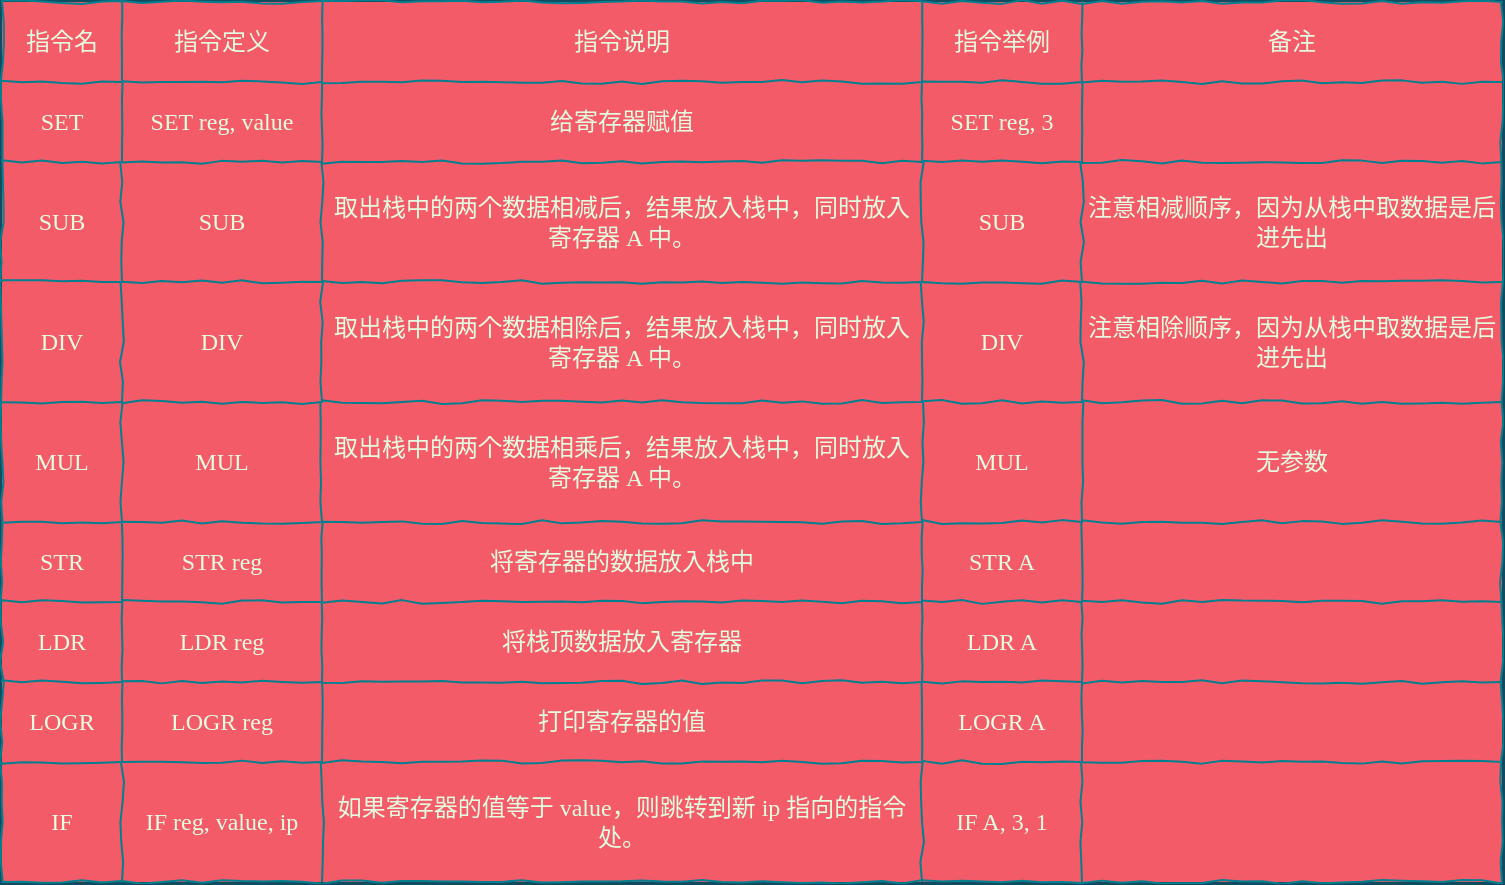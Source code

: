 <mxfile version="14.2.4" type="github" pages="30">
  <diagram id="09VFsPM01v1Ixz4Gwr-q" name="vm2">
    <mxGraphModel dx="670" dy="720" grid="1" gridSize="10" guides="1" tooltips="1" connect="1" arrows="1" fold="1" page="0" pageScale="1" pageWidth="827" pageHeight="1169" background="#114B5F" math="0" shadow="0">
      <root>
        <mxCell id="0" />
        <mxCell id="1" parent="0" />
        <mxCell id="seA1UfCZrlbDo0WwXgEh-1" value="" style="shape=table;html=1;whiteSpace=wrap;startSize=0;container=1;collapsible=0;childLayout=tableLayout;fillColor=#F45B69;strokeColor=#028090;fontColor=#E4FDE1;comic=1;fontFamily=Comic Sans MS;" parent="1" vertex="1">
          <mxGeometry x="170" y="-80" width="750" height="440" as="geometry" />
        </mxCell>
        <mxCell id="seA1UfCZrlbDo0WwXgEh-2" value="" style="shape=partialRectangle;html=1;whiteSpace=wrap;collapsible=0;dropTarget=0;pointerEvents=0;fillColor=none;top=0;left=0;bottom=0;right=0;points=[[0,0.5],[1,0.5]];portConstraint=eastwest;strokeColor=#028090;fontColor=#E4FDE1;fontFamily=Comic Sans MS;" parent="seA1UfCZrlbDo0WwXgEh-1" vertex="1">
          <mxGeometry width="750" height="40" as="geometry" />
        </mxCell>
        <mxCell id="seA1UfCZrlbDo0WwXgEh-3" value="指令名" style="shape=partialRectangle;html=1;whiteSpace=wrap;connectable=0;overflow=hidden;fillColor=none;top=0;left=0;bottom=0;right=0;strokeColor=#028090;fontColor=#E4FDE1;fontFamily=Menlo;" parent="seA1UfCZrlbDo0WwXgEh-2" vertex="1">
          <mxGeometry width="60" height="40" as="geometry" />
        </mxCell>
        <mxCell id="seA1UfCZrlbDo0WwXgEh-4" value="指令定义" style="shape=partialRectangle;html=1;whiteSpace=wrap;connectable=0;overflow=hidden;fillColor=none;top=0;left=0;bottom=0;right=0;strokeColor=#028090;fontColor=#E4FDE1;fontFamily=Menlo;" parent="seA1UfCZrlbDo0WwXgEh-2" vertex="1">
          <mxGeometry x="60" width="100" height="40" as="geometry" />
        </mxCell>
        <mxCell id="seA1UfCZrlbDo0WwXgEh-5" value="&lt;span&gt;指令说明&lt;/span&gt;" style="shape=partialRectangle;html=1;whiteSpace=wrap;connectable=0;overflow=hidden;fillColor=none;top=0;left=0;bottom=0;right=0;strokeColor=#028090;fontColor=#E4FDE1;fontFamily=Menlo;" parent="seA1UfCZrlbDo0WwXgEh-2" vertex="1">
          <mxGeometry x="160" width="300" height="40" as="geometry" />
        </mxCell>
        <mxCell id="seA1UfCZrlbDo0WwXgEh-56" value="指令举例" style="shape=partialRectangle;html=1;whiteSpace=wrap;connectable=0;overflow=hidden;fillColor=none;top=0;left=0;bottom=0;right=0;strokeColor=#028090;fontColor=#E4FDE1;fontFamily=Menlo;" parent="seA1UfCZrlbDo0WwXgEh-2" vertex="1">
          <mxGeometry x="460" width="80" height="40" as="geometry" />
        </mxCell>
        <mxCell id="seA1UfCZrlbDo0WwXgEh-6" value="备注" style="shape=partialRectangle;html=1;whiteSpace=wrap;connectable=0;overflow=hidden;fillColor=none;top=0;left=0;bottom=0;right=0;strokeColor=#028090;fontColor=#E4FDE1;fontFamily=Menlo;" parent="seA1UfCZrlbDo0WwXgEh-2" vertex="1">
          <mxGeometry x="540" width="210" height="40" as="geometry" />
        </mxCell>
        <mxCell id="seA1UfCZrlbDo0WwXgEh-7" value="" style="shape=partialRectangle;html=1;whiteSpace=wrap;collapsible=0;dropTarget=0;pointerEvents=0;fillColor=none;top=0;left=0;bottom=0;right=0;points=[[0,0.5],[1,0.5]];portConstraint=eastwest;strokeColor=#028090;fontColor=#E4FDE1;fontFamily=Comic Sans MS;" parent="seA1UfCZrlbDo0WwXgEh-1" vertex="1">
          <mxGeometry y="40" width="750" height="40" as="geometry" />
        </mxCell>
        <mxCell id="seA1UfCZrlbDo0WwXgEh-8" value="SET" style="shape=partialRectangle;html=1;whiteSpace=wrap;connectable=0;overflow=hidden;fillColor=none;top=0;left=0;bottom=0;right=0;strokeColor=#028090;fontColor=#E4FDE1;fontFamily=Comic Sans MS;" parent="seA1UfCZrlbDo0WwXgEh-7" vertex="1">
          <mxGeometry width="60" height="40" as="geometry" />
        </mxCell>
        <mxCell id="seA1UfCZrlbDo0WwXgEh-9" value="SET reg, value" style="shape=partialRectangle;html=1;whiteSpace=wrap;connectable=0;overflow=hidden;fillColor=none;top=0;left=0;bottom=0;right=0;strokeColor=#028090;fontColor=#E4FDE1;fontFamily=Comic Sans MS;" parent="seA1UfCZrlbDo0WwXgEh-7" vertex="1">
          <mxGeometry x="60" width="100" height="40" as="geometry" />
        </mxCell>
        <mxCell id="seA1UfCZrlbDo0WwXgEh-10" value="给寄存器赋值" style="shape=partialRectangle;html=1;whiteSpace=wrap;connectable=0;overflow=hidden;fillColor=none;top=0;left=0;bottom=0;right=0;strokeColor=#028090;fontColor=#E4FDE1;fontFamily=Menlo;" parent="seA1UfCZrlbDo0WwXgEh-7" vertex="1">
          <mxGeometry x="160" width="300" height="40" as="geometry" />
        </mxCell>
        <mxCell id="seA1UfCZrlbDo0WwXgEh-57" value="SET reg, 3" style="shape=partialRectangle;html=1;whiteSpace=wrap;connectable=0;overflow=hidden;fillColor=none;top=0;left=0;bottom=0;right=0;strokeColor=#028090;fontColor=#E4FDE1;fontFamily=Comic Sans MS;" parent="seA1UfCZrlbDo0WwXgEh-7" vertex="1">
          <mxGeometry x="460" width="80" height="40" as="geometry" />
        </mxCell>
        <mxCell id="seA1UfCZrlbDo0WwXgEh-11" value="" style="shape=partialRectangle;html=1;whiteSpace=wrap;connectable=0;overflow=hidden;fillColor=none;top=0;left=0;bottom=0;right=0;strokeColor=#028090;fontColor=#E4FDE1;fontFamily=Comic Sans MS;" parent="seA1UfCZrlbDo0WwXgEh-7" vertex="1">
          <mxGeometry x="540" width="210" height="40" as="geometry" />
        </mxCell>
        <mxCell id="seA1UfCZrlbDo0WwXgEh-12" value="" style="shape=partialRectangle;html=1;whiteSpace=wrap;collapsible=0;dropTarget=0;pointerEvents=0;fillColor=none;top=0;left=0;bottom=0;right=0;points=[[0,0.5],[1,0.5]];portConstraint=eastwest;strokeColor=#028090;fontColor=#E4FDE1;fontFamily=Comic Sans MS;" parent="seA1UfCZrlbDo0WwXgEh-1" vertex="1">
          <mxGeometry y="80" width="750" height="60" as="geometry" />
        </mxCell>
        <mxCell id="seA1UfCZrlbDo0WwXgEh-13" value="SUB" style="shape=partialRectangle;html=1;whiteSpace=wrap;connectable=0;overflow=hidden;fillColor=none;top=0;left=0;bottom=0;right=0;strokeColor=#028090;fontColor=#E4FDE1;fontFamily=Comic Sans MS;" parent="seA1UfCZrlbDo0WwXgEh-12" vertex="1">
          <mxGeometry width="60" height="60" as="geometry" />
        </mxCell>
        <mxCell id="seA1UfCZrlbDo0WwXgEh-14" value="SUB" style="shape=partialRectangle;html=1;whiteSpace=wrap;connectable=0;overflow=hidden;fillColor=none;top=0;left=0;bottom=0;right=0;strokeColor=#028090;fontColor=#E4FDE1;fontFamily=Comic Sans MS;" parent="seA1UfCZrlbDo0WwXgEh-12" vertex="1">
          <mxGeometry x="60" width="100" height="60" as="geometry" />
        </mxCell>
        <mxCell id="seA1UfCZrlbDo0WwXgEh-15" value="取出栈中的两个数据相减后，结果放入栈中，同时放入寄存器 A 中。" style="shape=partialRectangle;html=1;whiteSpace=wrap;connectable=0;overflow=hidden;fillColor=none;top=0;left=0;bottom=0;right=0;strokeColor=#028090;fontColor=#E4FDE1;fontFamily=Menlo;" parent="seA1UfCZrlbDo0WwXgEh-12" vertex="1">
          <mxGeometry x="160" width="300" height="60" as="geometry" />
        </mxCell>
        <mxCell id="seA1UfCZrlbDo0WwXgEh-58" value="SUB" style="shape=partialRectangle;html=1;whiteSpace=wrap;connectable=0;overflow=hidden;fillColor=none;top=0;left=0;bottom=0;right=0;strokeColor=#028090;fontColor=#E4FDE1;fontFamily=Comic Sans MS;" parent="seA1UfCZrlbDo0WwXgEh-12" vertex="1">
          <mxGeometry x="460" width="80" height="60" as="geometry" />
        </mxCell>
        <mxCell id="seA1UfCZrlbDo0WwXgEh-16" value="注意相减顺序，因为从栈中取数据是后进先出" style="shape=partialRectangle;html=1;whiteSpace=wrap;connectable=0;overflow=hidden;fillColor=none;top=0;left=0;bottom=0;right=0;strokeColor=#028090;fontColor=#E4FDE1;fontFamily=Menlo;" parent="seA1UfCZrlbDo0WwXgEh-12" vertex="1">
          <mxGeometry x="540" width="210" height="60" as="geometry" />
        </mxCell>
        <mxCell id="seA1UfCZrlbDo0WwXgEh-17" value="" style="shape=partialRectangle;html=1;whiteSpace=wrap;collapsible=0;dropTarget=0;pointerEvents=0;fillColor=none;top=0;left=0;bottom=0;right=0;points=[[0,0.5],[1,0.5]];portConstraint=eastwest;strokeColor=#028090;fontColor=#E4FDE1;fontFamily=Comic Sans MS;" parent="seA1UfCZrlbDo0WwXgEh-1" vertex="1">
          <mxGeometry y="140" width="750" height="60" as="geometry" />
        </mxCell>
        <mxCell id="seA1UfCZrlbDo0WwXgEh-18" value="DIV" style="shape=partialRectangle;html=1;whiteSpace=wrap;connectable=0;overflow=hidden;fillColor=none;top=0;left=0;bottom=0;right=0;strokeColor=#028090;fontColor=#E4FDE1;fontFamily=Comic Sans MS;" parent="seA1UfCZrlbDo0WwXgEh-17" vertex="1">
          <mxGeometry width="60" height="60" as="geometry" />
        </mxCell>
        <mxCell id="seA1UfCZrlbDo0WwXgEh-19" value="DIV" style="shape=partialRectangle;html=1;whiteSpace=wrap;connectable=0;overflow=hidden;fillColor=none;top=0;left=0;bottom=0;right=0;strokeColor=#028090;fontColor=#E4FDE1;fontFamily=Comic Sans MS;" parent="seA1UfCZrlbDo0WwXgEh-17" vertex="1">
          <mxGeometry x="60" width="100" height="60" as="geometry" />
        </mxCell>
        <mxCell id="seA1UfCZrlbDo0WwXgEh-20" value="&lt;span&gt;取出栈中的两个数据相除后，结果放入栈中，同时放入寄存器 A 中。&lt;/span&gt;" style="shape=partialRectangle;html=1;whiteSpace=wrap;connectable=0;overflow=hidden;fillColor=none;top=0;left=0;bottom=0;right=0;strokeColor=#028090;fontColor=#E4FDE1;fontFamily=Menlo;" parent="seA1UfCZrlbDo0WwXgEh-17" vertex="1">
          <mxGeometry x="160" width="300" height="60" as="geometry" />
        </mxCell>
        <mxCell id="seA1UfCZrlbDo0WwXgEh-59" value="DIV" style="shape=partialRectangle;html=1;whiteSpace=wrap;connectable=0;overflow=hidden;fillColor=none;top=0;left=0;bottom=0;right=0;strokeColor=#028090;fontColor=#E4FDE1;fontFamily=Comic Sans MS;" parent="seA1UfCZrlbDo0WwXgEh-17" vertex="1">
          <mxGeometry x="460" width="80" height="60" as="geometry" />
        </mxCell>
        <mxCell id="seA1UfCZrlbDo0WwXgEh-21" value="注意相除顺序，因为从栈中取数据是后进先出" style="shape=partialRectangle;html=1;whiteSpace=wrap;connectable=0;overflow=hidden;fillColor=none;top=0;left=0;bottom=0;right=0;comic=1;strokeColor=#028090;fontColor=#E4FDE1;fontFamily=Menlo;" parent="seA1UfCZrlbDo0WwXgEh-17" vertex="1">
          <mxGeometry x="540" width="210" height="60" as="geometry" />
        </mxCell>
        <mxCell id="seA1UfCZrlbDo0WwXgEh-22" value="" style="shape=partialRectangle;html=1;whiteSpace=wrap;collapsible=0;dropTarget=0;pointerEvents=0;fillColor=none;top=0;left=0;bottom=0;right=0;points=[[0,0.5],[1,0.5]];portConstraint=eastwest;strokeColor=#028090;fontColor=#E4FDE1;fontFamily=Comic Sans MS;" parent="seA1UfCZrlbDo0WwXgEh-1" vertex="1">
          <mxGeometry y="200" width="750" height="60" as="geometry" />
        </mxCell>
        <mxCell id="seA1UfCZrlbDo0WwXgEh-23" value="MUL" style="shape=partialRectangle;html=1;whiteSpace=wrap;connectable=0;overflow=hidden;fillColor=none;top=0;left=0;bottom=0;right=0;strokeColor=#028090;fontColor=#E4FDE1;fontFamily=Comic Sans MS;" parent="seA1UfCZrlbDo0WwXgEh-22" vertex="1">
          <mxGeometry width="60" height="60" as="geometry" />
        </mxCell>
        <mxCell id="seA1UfCZrlbDo0WwXgEh-24" value="MUL" style="shape=partialRectangle;html=1;whiteSpace=wrap;connectable=0;overflow=hidden;fillColor=none;top=0;left=0;bottom=0;right=0;strokeColor=#028090;fontColor=#E4FDE1;fontFamily=Comic Sans MS;" parent="seA1UfCZrlbDo0WwXgEh-22" vertex="1">
          <mxGeometry x="60" width="100" height="60" as="geometry" />
        </mxCell>
        <mxCell id="seA1UfCZrlbDo0WwXgEh-25" value="&lt;span&gt;取出栈中的两个数据相乘后，结果放入栈中，同时放入寄存器 A 中。&lt;/span&gt;" style="shape=partialRectangle;html=1;whiteSpace=wrap;connectable=0;overflow=hidden;fillColor=none;top=0;left=0;bottom=0;right=0;strokeColor=#028090;fontColor=#E4FDE1;fontFamily=Menlo;" parent="seA1UfCZrlbDo0WwXgEh-22" vertex="1">
          <mxGeometry x="160" width="300" height="60" as="geometry" />
        </mxCell>
        <mxCell id="seA1UfCZrlbDo0WwXgEh-60" value="MUL" style="shape=partialRectangle;html=1;whiteSpace=wrap;connectable=0;overflow=hidden;fillColor=none;top=0;left=0;bottom=0;right=0;strokeColor=#028090;fontColor=#E4FDE1;fontFamily=Comic Sans MS;" parent="seA1UfCZrlbDo0WwXgEh-22" vertex="1">
          <mxGeometry x="460" width="80" height="60" as="geometry" />
        </mxCell>
        <mxCell id="seA1UfCZrlbDo0WwXgEh-26" value="无参数" style="shape=partialRectangle;html=1;whiteSpace=wrap;connectable=0;overflow=hidden;fillColor=none;top=0;left=0;bottom=0;right=0;strokeColor=#028090;fontColor=#E4FDE1;fontFamily=Menlo;" parent="seA1UfCZrlbDo0WwXgEh-22" vertex="1">
          <mxGeometry x="540" width="210" height="60" as="geometry" />
        </mxCell>
        <mxCell id="seA1UfCZrlbDo0WwXgEh-27" value="" style="shape=partialRectangle;html=1;whiteSpace=wrap;collapsible=0;dropTarget=0;pointerEvents=0;fillColor=none;top=0;left=0;bottom=0;right=0;points=[[0,0.5],[1,0.5]];portConstraint=eastwest;strokeColor=#028090;fontColor=#E4FDE1;fontFamily=Comic Sans MS;" parent="seA1UfCZrlbDo0WwXgEh-1" vertex="1">
          <mxGeometry y="260" width="750" height="40" as="geometry" />
        </mxCell>
        <mxCell id="seA1UfCZrlbDo0WwXgEh-28" value="STR" style="shape=partialRectangle;html=1;whiteSpace=wrap;connectable=0;overflow=hidden;fillColor=none;top=0;left=0;bottom=0;right=0;strokeColor=#028090;fontColor=#E4FDE1;fontFamily=Comic Sans MS;" parent="seA1UfCZrlbDo0WwXgEh-27" vertex="1">
          <mxGeometry width="60" height="40" as="geometry" />
        </mxCell>
        <mxCell id="seA1UfCZrlbDo0WwXgEh-29" value="STR reg" style="shape=partialRectangle;html=1;whiteSpace=wrap;connectable=0;overflow=hidden;fillColor=none;top=0;left=0;bottom=0;right=0;strokeColor=#028090;fontColor=#E4FDE1;fontFamily=Comic Sans MS;" parent="seA1UfCZrlbDo0WwXgEh-27" vertex="1">
          <mxGeometry x="60" width="100" height="40" as="geometry" />
        </mxCell>
        <mxCell id="seA1UfCZrlbDo0WwXgEh-30" value="将寄存器的数据放入栈中" style="shape=partialRectangle;html=1;whiteSpace=wrap;connectable=0;overflow=hidden;fillColor=none;top=0;left=0;bottom=0;right=0;strokeColor=#028090;fontColor=#E4FDE1;fontFamily=Menlo;" parent="seA1UfCZrlbDo0WwXgEh-27" vertex="1">
          <mxGeometry x="160" width="300" height="40" as="geometry" />
        </mxCell>
        <mxCell id="seA1UfCZrlbDo0WwXgEh-61" value="STR A" style="shape=partialRectangle;html=1;whiteSpace=wrap;connectable=0;overflow=hidden;fillColor=none;top=0;left=0;bottom=0;right=0;strokeColor=#028090;fontColor=#E4FDE1;fontFamily=Comic Sans MS;" parent="seA1UfCZrlbDo0WwXgEh-27" vertex="1">
          <mxGeometry x="460" width="80" height="40" as="geometry" />
        </mxCell>
        <mxCell id="seA1UfCZrlbDo0WwXgEh-31" value="" style="shape=partialRectangle;html=1;whiteSpace=wrap;connectable=0;overflow=hidden;fillColor=none;top=0;left=0;bottom=0;right=0;strokeColor=#028090;fontColor=#E4FDE1;fontFamily=Comic Sans MS;" parent="seA1UfCZrlbDo0WwXgEh-27" vertex="1">
          <mxGeometry x="540" width="210" height="40" as="geometry" />
        </mxCell>
        <mxCell id="seA1UfCZrlbDo0WwXgEh-32" value="" style="shape=partialRectangle;html=1;whiteSpace=wrap;collapsible=0;dropTarget=0;pointerEvents=0;fillColor=none;top=0;left=0;bottom=0;right=0;points=[[0,0.5],[1,0.5]];portConstraint=eastwest;strokeColor=#028090;fontColor=#E4FDE1;fontFamily=Comic Sans MS;" parent="seA1UfCZrlbDo0WwXgEh-1" vertex="1">
          <mxGeometry y="300" width="750" height="40" as="geometry" />
        </mxCell>
        <mxCell id="seA1UfCZrlbDo0WwXgEh-33" value="LDR" style="shape=partialRectangle;html=1;whiteSpace=wrap;connectable=0;overflow=hidden;fillColor=none;top=0;left=0;bottom=0;right=0;strokeColor=#028090;fontColor=#E4FDE1;fontFamily=Comic Sans MS;" parent="seA1UfCZrlbDo0WwXgEh-32" vertex="1">
          <mxGeometry width="60" height="40" as="geometry" />
        </mxCell>
        <mxCell id="seA1UfCZrlbDo0WwXgEh-34" value="LDR reg" style="shape=partialRectangle;html=1;whiteSpace=wrap;connectable=0;overflow=hidden;fillColor=none;top=0;left=0;bottom=0;right=0;strokeColor=#028090;fontColor=#E4FDE1;fontFamily=Comic Sans MS;" parent="seA1UfCZrlbDo0WwXgEh-32" vertex="1">
          <mxGeometry x="60" width="100" height="40" as="geometry" />
        </mxCell>
        <mxCell id="seA1UfCZrlbDo0WwXgEh-35" value="将栈顶数据放入寄存器" style="shape=partialRectangle;html=1;whiteSpace=wrap;connectable=0;overflow=hidden;fillColor=none;top=0;left=0;bottom=0;right=0;strokeColor=#028090;fontColor=#E4FDE1;fontFamily=Menlo;" parent="seA1UfCZrlbDo0WwXgEh-32" vertex="1">
          <mxGeometry x="160" width="300" height="40" as="geometry" />
        </mxCell>
        <mxCell id="seA1UfCZrlbDo0WwXgEh-62" value="LDR A" style="shape=partialRectangle;html=1;whiteSpace=wrap;connectable=0;overflow=hidden;fillColor=none;top=0;left=0;bottom=0;right=0;strokeColor=#028090;fontColor=#E4FDE1;fontFamily=Comic Sans MS;" parent="seA1UfCZrlbDo0WwXgEh-32" vertex="1">
          <mxGeometry x="460" width="80" height="40" as="geometry" />
        </mxCell>
        <mxCell id="seA1UfCZrlbDo0WwXgEh-36" value="" style="shape=partialRectangle;html=1;whiteSpace=wrap;connectable=0;overflow=hidden;fillColor=none;top=0;left=0;bottom=0;right=0;strokeColor=#028090;fontColor=#E4FDE1;fontFamily=Comic Sans MS;" parent="seA1UfCZrlbDo0WwXgEh-32" vertex="1">
          <mxGeometry x="540" width="210" height="40" as="geometry" />
        </mxCell>
        <mxCell id="seA1UfCZrlbDo0WwXgEh-37" value="" style="shape=partialRectangle;html=1;whiteSpace=wrap;collapsible=0;dropTarget=0;pointerEvents=0;fillColor=none;top=0;left=0;bottom=0;right=0;points=[[0,0.5],[1,0.5]];portConstraint=eastwest;strokeColor=#028090;fontColor=#E4FDE1;fontFamily=Comic Sans MS;" parent="seA1UfCZrlbDo0WwXgEh-1" vertex="1">
          <mxGeometry y="340" width="750" height="40" as="geometry" />
        </mxCell>
        <mxCell id="seA1UfCZrlbDo0WwXgEh-38" value="LOGR" style="shape=partialRectangle;html=1;whiteSpace=wrap;connectable=0;overflow=hidden;fillColor=none;top=0;left=0;bottom=0;right=0;strokeColor=#028090;fontColor=#E4FDE1;fontFamily=Comic Sans MS;" parent="seA1UfCZrlbDo0WwXgEh-37" vertex="1">
          <mxGeometry width="60" height="40" as="geometry" />
        </mxCell>
        <mxCell id="seA1UfCZrlbDo0WwXgEh-39" value="LOGR reg" style="shape=partialRectangle;html=1;whiteSpace=wrap;connectable=0;overflow=hidden;fillColor=none;top=0;left=0;bottom=0;right=0;strokeColor=#028090;fontColor=#E4FDE1;fontFamily=Comic Sans MS;" parent="seA1UfCZrlbDo0WwXgEh-37" vertex="1">
          <mxGeometry x="60" width="100" height="40" as="geometry" />
        </mxCell>
        <mxCell id="seA1UfCZrlbDo0WwXgEh-40" value="打印寄存器的值" style="shape=partialRectangle;html=1;whiteSpace=wrap;connectable=0;overflow=hidden;fillColor=none;top=0;left=0;bottom=0;right=0;strokeColor=#028090;fontColor=#E4FDE1;fontFamily=Menlo;" parent="seA1UfCZrlbDo0WwXgEh-37" vertex="1">
          <mxGeometry x="160" width="300" height="40" as="geometry" />
        </mxCell>
        <mxCell id="seA1UfCZrlbDo0WwXgEh-63" value="LOGR A" style="shape=partialRectangle;html=1;whiteSpace=wrap;connectable=0;overflow=hidden;fillColor=none;top=0;left=0;bottom=0;right=0;strokeColor=#028090;fontColor=#E4FDE1;fontFamily=Comic Sans MS;" parent="seA1UfCZrlbDo0WwXgEh-37" vertex="1">
          <mxGeometry x="460" width="80" height="40" as="geometry" />
        </mxCell>
        <mxCell id="seA1UfCZrlbDo0WwXgEh-41" value="" style="shape=partialRectangle;html=1;whiteSpace=wrap;connectable=0;overflow=hidden;fillColor=none;top=0;left=0;bottom=0;right=0;strokeColor=#028090;fontColor=#E4FDE1;fontFamily=Comic Sans MS;" parent="seA1UfCZrlbDo0WwXgEh-37" vertex="1">
          <mxGeometry x="540" width="210" height="40" as="geometry" />
        </mxCell>
        <mxCell id="seA1UfCZrlbDo0WwXgEh-42" value="" style="shape=partialRectangle;html=1;whiteSpace=wrap;collapsible=0;dropTarget=0;pointerEvents=0;fillColor=none;top=0;left=0;bottom=0;right=0;points=[[0,0.5],[1,0.5]];portConstraint=eastwest;strokeColor=#028090;fontColor=#E4FDE1;fontFamily=Comic Sans MS;" parent="seA1UfCZrlbDo0WwXgEh-1" vertex="1">
          <mxGeometry y="380" width="750" height="60" as="geometry" />
        </mxCell>
        <mxCell id="seA1UfCZrlbDo0WwXgEh-43" value="IF" style="shape=partialRectangle;html=1;whiteSpace=wrap;connectable=0;overflow=hidden;fillColor=none;top=0;left=0;bottom=0;right=0;strokeColor=#028090;fontColor=#E4FDE1;fontFamily=Comic Sans MS;" parent="seA1UfCZrlbDo0WwXgEh-42" vertex="1">
          <mxGeometry width="60" height="60" as="geometry" />
        </mxCell>
        <mxCell id="seA1UfCZrlbDo0WwXgEh-44" value="IF reg, value, ip" style="shape=partialRectangle;html=1;whiteSpace=wrap;connectable=0;overflow=hidden;fillColor=none;top=0;left=0;bottom=0;right=0;strokeColor=#028090;fontColor=#E4FDE1;fontFamily=Comic Sans MS;" parent="seA1UfCZrlbDo0WwXgEh-42" vertex="1">
          <mxGeometry x="60" width="100" height="60" as="geometry" />
        </mxCell>
        <mxCell id="seA1UfCZrlbDo0WwXgEh-45" value="如果寄存器的值等于 value，则跳转到新 ip 指向的指令处。" style="shape=partialRectangle;html=1;whiteSpace=wrap;connectable=0;overflow=hidden;fillColor=none;top=0;left=0;bottom=0;right=0;strokeColor=#028090;fontColor=#E4FDE1;fontFamily=Menlo;" parent="seA1UfCZrlbDo0WwXgEh-42" vertex="1">
          <mxGeometry x="160" width="300" height="60" as="geometry" />
        </mxCell>
        <mxCell id="seA1UfCZrlbDo0WwXgEh-64" value="IF A, 3, 1" style="shape=partialRectangle;html=1;whiteSpace=wrap;connectable=0;overflow=hidden;fillColor=none;top=0;left=0;bottom=0;right=0;strokeColor=#028090;fontColor=#E4FDE1;fontFamily=Comic Sans MS;" parent="seA1UfCZrlbDo0WwXgEh-42" vertex="1">
          <mxGeometry x="460" width="80" height="60" as="geometry" />
        </mxCell>
        <mxCell id="seA1UfCZrlbDo0WwXgEh-46" value="" style="shape=partialRectangle;html=1;whiteSpace=wrap;connectable=0;overflow=hidden;fillColor=none;top=0;left=0;bottom=0;right=0;strokeColor=#028090;fontColor=#E4FDE1;fontFamily=Comic Sans MS;" parent="seA1UfCZrlbDo0WwXgEh-42" vertex="1">
          <mxGeometry x="540" width="210" height="60" as="geometry" />
        </mxCell>
      </root>
    </mxGraphModel>
  </diagram>
  <diagram id="RbLbrrDygDdSdkbaYzq3" name="big/little endian">
    <mxGraphModel dx="684" dy="403" grid="1" gridSize="10" guides="1" tooltips="1" connect="1" arrows="1" fold="1" page="1" pageScale="1" pageWidth="827" pageHeight="1169" background="#114B5F" math="0" shadow="0">
      <root>
        <mxCell id="GTRFlg0x2k32CSAyiAwO-0" />
        <mxCell id="GTRFlg0x2k32CSAyiAwO-1" parent="GTRFlg0x2k32CSAyiAwO-0" />
        <mxCell id="GTRFlg0x2k32CSAyiAwO-2" value="" style="shape=table;html=1;whiteSpace=wrap;startSize=0;container=1;collapsible=0;childLayout=tableLayout;fillColor=#F45B69;strokeColor=#028090;fontColor=#E4FDE1;comic=1;fontFamily=Architects Daughter;fontSource=https%3A%2F%2Ffonts.googleapis.com%2Fcss%3Ffamily%3DArchitects%2BDaughter;" vertex="1" parent="GTRFlg0x2k32CSAyiAwO-1">
          <mxGeometry x="290" y="100" width="240" height="40" as="geometry" />
        </mxCell>
        <mxCell id="GTRFlg0x2k32CSAyiAwO-3" value="" style="shape=partialRectangle;html=1;whiteSpace=wrap;collapsible=0;dropTarget=0;pointerEvents=0;fillColor=none;top=0;left=0;bottom=0;right=0;points=[[0,0.5],[1,0.5]];portConstraint=eastwest;strokeColor=#028090;fontColor=#E4FDE1;fontFamily=Architects Daughter;fontSource=https%3A%2F%2Ffonts.googleapis.com%2Fcss%3Ffamily%3DArchitects%2BDaughter;" vertex="1" parent="GTRFlg0x2k32CSAyiAwO-2">
          <mxGeometry width="240" height="40" as="geometry" />
        </mxCell>
        <mxCell id="GTRFlg0x2k32CSAyiAwO-4" value="12" style="shape=partialRectangle;html=1;whiteSpace=wrap;connectable=0;overflow=hidden;fillColor=none;top=0;left=0;bottom=0;right=0;strokeColor=#028090;fontColor=#E4FDE1;fontFamily=Architects Daughter;fontSource=https%3A%2F%2Ffonts.googleapis.com%2Fcss%3Ffamily%3DArchitects%2BDaughter;" vertex="1" parent="GTRFlg0x2k32CSAyiAwO-3">
          <mxGeometry width="60" height="40" as="geometry" />
        </mxCell>
        <mxCell id="GTRFlg0x2k32CSAyiAwO-5" value="34" style="shape=partialRectangle;html=1;whiteSpace=wrap;connectable=0;overflow=hidden;fillColor=none;top=0;left=0;bottom=0;right=0;strokeColor=#028090;fontColor=#E4FDE1;fontFamily=Architects Daughter;fontSource=https%3A%2F%2Ffonts.googleapis.com%2Fcss%3Ffamily%3DArchitects%2BDaughter;" vertex="1" parent="GTRFlg0x2k32CSAyiAwO-3">
          <mxGeometry x="60" width="60" height="40" as="geometry" />
        </mxCell>
        <mxCell id="GTRFlg0x2k32CSAyiAwO-6" value="56" style="shape=partialRectangle;html=1;whiteSpace=wrap;connectable=0;overflow=hidden;fillColor=none;top=0;left=0;bottom=0;right=0;strokeColor=#028090;fontColor=#E4FDE1;fontFamily=Architects Daughter;fontSource=https%3A%2F%2Ffonts.googleapis.com%2Fcss%3Ffamily%3DArchitects%2BDaughter;" vertex="1" parent="GTRFlg0x2k32CSAyiAwO-3">
          <mxGeometry x="120" width="60" height="40" as="geometry" />
        </mxCell>
        <mxCell id="GTRFlg0x2k32CSAyiAwO-7" value="78" style="shape=partialRectangle;html=1;whiteSpace=wrap;connectable=0;overflow=hidden;fillColor=none;top=0;left=0;bottom=0;right=0;strokeColor=#028090;fontColor=#E4FDE1;fontFamily=Architects Daughter;fontSource=https%3A%2F%2Ffonts.googleapis.com%2Fcss%3Ffamily%3DArchitects%2BDaughter;" vertex="1" parent="GTRFlg0x2k32CSAyiAwO-3">
          <mxGeometry x="180" width="60" height="40" as="geometry" />
        </mxCell>
        <mxCell id="GTRFlg0x2k32CSAyiAwO-8" value="" style="shape=table;html=1;whiteSpace=wrap;startSize=0;container=1;collapsible=0;childLayout=tableLayout;fillColor=#F45B69;strokeColor=#028090;fontColor=#E4FDE1;comic=1;fontFamily=Architects Daughter;fontSource=https%3A%2F%2Ffonts.googleapis.com%2Fcss%3Ffamily%3DArchitects%2BDaughter;" vertex="1" parent="GTRFlg0x2k32CSAyiAwO-1">
          <mxGeometry x="290" y="210" width="240" height="40" as="geometry" />
        </mxCell>
        <mxCell id="GTRFlg0x2k32CSAyiAwO-9" value="" style="shape=partialRectangle;html=1;whiteSpace=wrap;collapsible=0;dropTarget=0;pointerEvents=0;fillColor=none;top=0;left=0;bottom=0;right=0;points=[[0,0.5],[1,0.5]];portConstraint=eastwest;strokeColor=#028090;fontColor=#E4FDE1;fontFamily=Architects Daughter;fontSource=https%3A%2F%2Ffonts.googleapis.com%2Fcss%3Ffamily%3DArchitects%2BDaughter;" vertex="1" parent="GTRFlg0x2k32CSAyiAwO-8">
          <mxGeometry width="240" height="40" as="geometry" />
        </mxCell>
        <mxCell id="GTRFlg0x2k32CSAyiAwO-10" value="78" style="shape=partialRectangle;html=1;whiteSpace=wrap;connectable=0;overflow=hidden;fillColor=none;top=0;left=0;bottom=0;right=0;strokeColor=#028090;fontColor=#E4FDE1;fontFamily=Architects Daughter;fontSource=https%3A%2F%2Ffonts.googleapis.com%2Fcss%3Ffamily%3DArchitects%2BDaughter;" vertex="1" parent="GTRFlg0x2k32CSAyiAwO-9">
          <mxGeometry width="60" height="40" as="geometry" />
        </mxCell>
        <mxCell id="GTRFlg0x2k32CSAyiAwO-11" value="56" style="shape=partialRectangle;html=1;whiteSpace=wrap;connectable=0;overflow=hidden;fillColor=none;top=0;left=0;bottom=0;right=0;strokeColor=#028090;fontColor=#E4FDE1;fontFamily=Architects Daughter;fontSource=https%3A%2F%2Ffonts.googleapis.com%2Fcss%3Ffamily%3DArchitects%2BDaughter;" vertex="1" parent="GTRFlg0x2k32CSAyiAwO-9">
          <mxGeometry x="60" width="60" height="40" as="geometry" />
        </mxCell>
        <mxCell id="GTRFlg0x2k32CSAyiAwO-12" value="34" style="shape=partialRectangle;html=1;whiteSpace=wrap;connectable=0;overflow=hidden;fillColor=none;top=0;left=0;bottom=0;right=0;strokeColor=#028090;fontColor=#E4FDE1;fontFamily=Architects Daughter;fontSource=https%3A%2F%2Ffonts.googleapis.com%2Fcss%3Ffamily%3DArchitects%2BDaughter;" vertex="1" parent="GTRFlg0x2k32CSAyiAwO-9">
          <mxGeometry x="120" width="60" height="40" as="geometry" />
        </mxCell>
        <mxCell id="GTRFlg0x2k32CSAyiAwO-13" value="12" style="shape=partialRectangle;html=1;whiteSpace=wrap;connectable=0;overflow=hidden;fillColor=none;top=0;left=0;bottom=0;right=0;strokeColor=#028090;fontColor=#E4FDE1;fontFamily=Architects Daughter;fontSource=https%3A%2F%2Ffonts.googleapis.com%2Fcss%3Ffamily%3DArchitects%2BDaughter;" vertex="1" parent="GTRFlg0x2k32CSAyiAwO-9">
          <mxGeometry x="180" width="60" height="40" as="geometry" />
        </mxCell>
        <mxCell id="GTRFlg0x2k32CSAyiAwO-15" value="小端" style="text;html=1;align=center;verticalAlign=middle;resizable=0;points=[];autosize=1;fontColor=#E4FDE1;fontFamily=Architects Daughter;fontSource=https%3A%2F%2Ffonts.googleapis.com%2Fcss%3Ffamily%3DArchitects%2BDaughter;" vertex="1" parent="GTRFlg0x2k32CSAyiAwO-1">
          <mxGeometry x="220" y="220" width="40" height="20" as="geometry" />
        </mxCell>
        <mxCell id="GTRFlg0x2k32CSAyiAwO-17" value="" style="endArrow=classic;html=1;strokeColor=#028090;fillColor=#F45B69;fontColor=#E4FDE1;fontFamily=Architects Daughter;fontSource=https%3A%2F%2Ffonts.googleapis.com%2Fcss%3Ffamily%3DArchitects%2BDaughter;" edge="1" parent="GTRFlg0x2k32CSAyiAwO-1">
          <mxGeometry width="50" height="50" relative="1" as="geometry">
            <mxPoint x="344" y="69.5" as="sourcePoint" />
            <mxPoint x="484" y="69.5" as="targetPoint" />
          </mxGeometry>
        </mxCell>
        <mxCell id="GTRFlg0x2k32CSAyiAwO-18" value="低地址" style="text;html=1;align=center;verticalAlign=middle;resizable=0;points=[];autosize=1;fontColor=#E4FDE1;fontFamily=Architects Daughter;fontSource=https%3A%2F%2Ffonts.googleapis.com%2Fcss%3Ffamily%3DArchitects%2BDaughter;" vertex="1" parent="GTRFlg0x2k32CSAyiAwO-1">
          <mxGeometry x="280" y="60" width="50" height="20" as="geometry" />
        </mxCell>
        <mxCell id="GTRFlg0x2k32CSAyiAwO-19" value="高地址" style="text;html=1;align=center;verticalAlign=middle;resizable=0;points=[];autosize=1;fontColor=#E4FDE1;fontFamily=Architects Daughter;fontSource=https%3A%2F%2Ffonts.googleapis.com%2Fcss%3Ffamily%3DArchitects%2BDaughter;" vertex="1" parent="GTRFlg0x2k32CSAyiAwO-1">
          <mxGeometry x="500" y="60" width="50" height="20" as="geometry" />
        </mxCell>
        <mxCell id="GTRFlg0x2k32CSAyiAwO-20" value="0x12345678" style="text;html=1;align=center;verticalAlign=middle;resizable=0;points=[];autosize=1;fontColor=#E4FDE1;fontFamily=Architects Daughter;fontSource=https%3A%2F%2Ffonts.googleapis.com%2Fcss%3Ffamily%3DArchitects%2BDaughter;" vertex="1" parent="GTRFlg0x2k32CSAyiAwO-1">
          <mxGeometry x="70" y="160" width="80" height="20" as="geometry" />
        </mxCell>
        <mxCell id="GTRFlg0x2k32CSAyiAwO-21" value="大端" style="text;html=1;align=center;verticalAlign=middle;resizable=0;points=[];autosize=1;fontFamily=Architects Daughter;fontColor=#E4FDE1;" vertex="1" parent="GTRFlg0x2k32CSAyiAwO-1">
          <mxGeometry x="220" y="110" width="40" height="20" as="geometry" />
        </mxCell>
      </root>
    </mxGraphModel>
  </diagram>
  <diagram id="q4yCdj6PSCoCn2dh4mhE" name="instruction">
    <mxGraphModel dx="1070" dy="318" grid="1" gridSize="10" guides="1" tooltips="1" connect="1" arrows="1" fold="1" page="0" pageScale="1" pageWidth="827" pageHeight="1169" math="0" shadow="0">
      <root>
        <mxCell id="85mZxg5kZzL2iJBSUFFv-0" />
        <mxCell id="85mZxg5kZzL2iJBSUFFv-1" parent="85mZxg5kZzL2iJBSUFFv-0" />
        <mxCell id="85mZxg5kZzL2iJBSUFFv-2" value="" style="shape=table;html=1;whiteSpace=wrap;startSize=0;container=1;collapsible=0;childLayout=tableLayout;comic=1;fillColor=#B2C9AB;strokeColor=#788AA3;fontColor=#46495D;fontFamily=Architects Daughter;fontSource=https%3A%2F%2Ffonts.googleapis.com%2Fcss%3Ffamily%3DArchitects%2BDaughter;" parent="85mZxg5kZzL2iJBSUFFv-1" vertex="1">
          <mxGeometry x="-130" y="190" width="470" height="40" as="geometry" />
        </mxCell>
        <mxCell id="85mZxg5kZzL2iJBSUFFv-3" value="" style="shape=partialRectangle;html=1;whiteSpace=wrap;collapsible=0;dropTarget=0;pointerEvents=0;fillColor=none;top=0;left=0;bottom=0;right=0;points=[[0,0.5],[1,0.5]];portConstraint=eastwest;strokeColor=#788AA3;fontColor=#46495D;fontFamily=Architects Daughter;fontSource=https%3A%2F%2Ffonts.googleapis.com%2Fcss%3Ffamily%3DArchitects%2BDaughter;" parent="85mZxg5kZzL2iJBSUFFv-2" vertex="1">
          <mxGeometry width="470" height="40" as="geometry" />
        </mxCell>
        <mxCell id="85mZxg5kZzL2iJBSUFFv-4" value="0" style="shape=partialRectangle;html=1;whiteSpace=wrap;connectable=0;overflow=hidden;fillColor=none;top=0;left=0;bottom=0;right=0;strokeColor=#788AA3;fontColor=#46495D;fontFamily=Architects Daughter;fontSource=https%3A%2F%2Ffonts.googleapis.com%2Fcss%3Ffamily%3DArchitects%2BDaughter;" parent="85mZxg5kZzL2iJBSUFFv-3" vertex="1">
          <mxGeometry width="29" height="40" as="geometry" />
        </mxCell>
        <mxCell id="85mZxg5kZzL2iJBSUFFv-5" value="1" style="shape=partialRectangle;html=1;whiteSpace=wrap;connectable=0;overflow=hidden;fillColor=none;top=0;left=0;bottom=0;right=0;strokeColor=#788AA3;fontColor=#46495D;fontFamily=Architects Daughter;fontSource=https%3A%2F%2Ffonts.googleapis.com%2Fcss%3Ffamily%3DArchitects%2BDaughter;" parent="85mZxg5kZzL2iJBSUFFv-3" vertex="1">
          <mxGeometry x="29" width="30" height="40" as="geometry" />
        </mxCell>
        <mxCell id="85mZxg5kZzL2iJBSUFFv-6" value="0" style="shape=partialRectangle;html=1;whiteSpace=wrap;connectable=0;overflow=hidden;fillColor=none;top=0;left=0;bottom=0;right=0;strokeColor=#788AA3;fontColor=#46495D;fontFamily=Architects Daughter;fontSource=https%3A%2F%2Ffonts.googleapis.com%2Fcss%3Ffamily%3DArchitects%2BDaughter;" parent="85mZxg5kZzL2iJBSUFFv-3" vertex="1">
          <mxGeometry x="59" width="29" height="40" as="geometry" />
        </mxCell>
        <mxCell id="85mZxg5kZzL2iJBSUFFv-7" value="0" style="shape=partialRectangle;html=1;whiteSpace=wrap;connectable=0;overflow=hidden;fillColor=none;top=0;left=0;bottom=0;right=0;strokeColor=#788AA3;fontColor=#46495D;fontFamily=Architects Daughter;fontSource=https%3A%2F%2Ffonts.googleapis.com%2Fcss%3Ffamily%3DArchitects%2BDaughter;" parent="85mZxg5kZzL2iJBSUFFv-3" vertex="1">
          <mxGeometry x="88" width="31" height="40" as="geometry" />
        </mxCell>
        <mxCell id="85mZxg5kZzL2iJBSUFFv-8" value="" style="shape=partialRectangle;html=1;whiteSpace=wrap;connectable=0;overflow=hidden;fillColor=none;top=0;left=0;bottom=0;right=0;strokeColor=#788AA3;fontColor=#46495D;fontFamily=Architects Daughter;fontSource=https%3A%2F%2Ffonts.googleapis.com%2Fcss%3Ffamily%3DArchitects%2BDaughter;" parent="85mZxg5kZzL2iJBSUFFv-3" vertex="1">
          <mxGeometry x="119" width="28" height="40" as="geometry" />
        </mxCell>
        <mxCell id="85mZxg5kZzL2iJBSUFFv-9" value="" style="shape=partialRectangle;html=1;whiteSpace=wrap;connectable=0;overflow=hidden;fillColor=none;top=0;left=0;bottom=0;right=0;strokeColor=#788AA3;fontColor=#46495D;fontFamily=Architects Daughter;fontSource=https%3A%2F%2Ffonts.googleapis.com%2Fcss%3Ffamily%3DArchitects%2BDaughter;" parent="85mZxg5kZzL2iJBSUFFv-3" vertex="1">
          <mxGeometry x="147" width="29" height="40" as="geometry" />
        </mxCell>
        <mxCell id="85mZxg5kZzL2iJBSUFFv-10" value="" style="shape=partialRectangle;html=1;whiteSpace=wrap;connectable=0;overflow=hidden;fillColor=none;top=0;left=0;bottom=0;right=0;strokeColor=#788AA3;fontColor=#46495D;fontFamily=Architects Daughter;fontSource=https%3A%2F%2Ffonts.googleapis.com%2Fcss%3Ffamily%3DArchitects%2BDaughter;" parent="85mZxg5kZzL2iJBSUFFv-3" vertex="1">
          <mxGeometry x="176" width="30" height="40" as="geometry" />
        </mxCell>
        <mxCell id="85mZxg5kZzL2iJBSUFFv-11" value="" style="shape=partialRectangle;html=1;whiteSpace=wrap;connectable=0;overflow=hidden;fillColor=none;top=0;left=0;bottom=0;right=0;strokeColor=#788AA3;fontColor=#46495D;fontFamily=Architects Daughter;fontSource=https%3A%2F%2Ffonts.googleapis.com%2Fcss%3Ffamily%3DArchitects%2BDaughter;" parent="85mZxg5kZzL2iJBSUFFv-3" vertex="1">
          <mxGeometry x="206" width="29" height="40" as="geometry" />
        </mxCell>
        <mxCell id="85mZxg5kZzL2iJBSUFFv-12" value="" style="shape=partialRectangle;html=1;whiteSpace=wrap;connectable=0;overflow=hidden;fillColor=none;top=0;left=0;bottom=0;right=0;strokeColor=#788AA3;fontColor=#46495D;fontFamily=Architects Daughter;fontSource=https%3A%2F%2Ffonts.googleapis.com%2Fcss%3Ffamily%3DArchitects%2BDaughter;" parent="85mZxg5kZzL2iJBSUFFv-3" vertex="1">
          <mxGeometry x="235" width="29" height="40" as="geometry" />
        </mxCell>
        <mxCell id="85mZxg5kZzL2iJBSUFFv-13" value="" style="shape=partialRectangle;html=1;whiteSpace=wrap;connectable=0;overflow=hidden;fillColor=none;top=0;left=0;bottom=0;right=0;strokeColor=#788AA3;fontColor=#46495D;fontFamily=Architects Daughter;fontSource=https%3A%2F%2Ffonts.googleapis.com%2Fcss%3Ffamily%3DArchitects%2BDaughter;" parent="85mZxg5kZzL2iJBSUFFv-3" vertex="1">
          <mxGeometry x="264" width="30" height="40" as="geometry" />
        </mxCell>
        <mxCell id="85mZxg5kZzL2iJBSUFFv-14" value="" style="shape=partialRectangle;html=1;whiteSpace=wrap;connectable=0;overflow=hidden;fillColor=none;top=0;left=0;bottom=0;right=0;strokeColor=#788AA3;fontColor=#46495D;fontFamily=Architects Daughter;fontSource=https%3A%2F%2Ffonts.googleapis.com%2Fcss%3Ffamily%3DArchitects%2BDaughter;" parent="85mZxg5kZzL2iJBSUFFv-3" vertex="1">
          <mxGeometry x="294" width="29" height="40" as="geometry" />
        </mxCell>
        <mxCell id="85mZxg5kZzL2iJBSUFFv-15" value="" style="shape=partialRectangle;html=1;whiteSpace=wrap;connectable=0;overflow=hidden;fillColor=none;top=0;left=0;bottom=0;right=0;strokeColor=#788AA3;fontColor=#46495D;fontFamily=Architects Daughter;fontSource=https%3A%2F%2Ffonts.googleapis.com%2Fcss%3Ffamily%3DArchitects%2BDaughter;" parent="85mZxg5kZzL2iJBSUFFv-3" vertex="1">
          <mxGeometry x="323" width="31" height="40" as="geometry" />
        </mxCell>
        <mxCell id="85mZxg5kZzL2iJBSUFFv-16" value="" style="shape=partialRectangle;html=1;whiteSpace=wrap;connectable=0;overflow=hidden;fillColor=none;top=0;left=0;bottom=0;right=0;strokeColor=#788AA3;fontColor=#46495D;fontFamily=Architects Daughter;fontSource=https%3A%2F%2Ffonts.googleapis.com%2Fcss%3Ffamily%3DArchitects%2BDaughter;" parent="85mZxg5kZzL2iJBSUFFv-3" vertex="1">
          <mxGeometry x="354" width="26" height="40" as="geometry" />
        </mxCell>
        <mxCell id="85mZxg5kZzL2iJBSUFFv-17" value="" style="shape=partialRectangle;html=1;whiteSpace=wrap;connectable=0;overflow=hidden;fillColor=none;top=0;left=0;bottom=0;right=0;strokeColor=#788AA3;fontColor=#46495D;fontFamily=Architects Daughter;fontSource=https%3A%2F%2Ffonts.googleapis.com%2Fcss%3Ffamily%3DArchitects%2BDaughter;" parent="85mZxg5kZzL2iJBSUFFv-3" vertex="1">
          <mxGeometry x="380" width="31" height="40" as="geometry" />
        </mxCell>
        <mxCell id="85mZxg5kZzL2iJBSUFFv-18" value="" style="shape=partialRectangle;html=1;whiteSpace=wrap;connectable=0;overflow=hidden;fillColor=none;top=0;left=0;bottom=0;right=0;strokeColor=#788AA3;fontColor=#46495D;fontFamily=Architects Daughter;fontSource=https%3A%2F%2Ffonts.googleapis.com%2Fcss%3Ffamily%3DArchitects%2BDaughter;" parent="85mZxg5kZzL2iJBSUFFv-3" vertex="1">
          <mxGeometry x="411" width="30" height="40" as="geometry" />
        </mxCell>
        <mxCell id="85mZxg5kZzL2iJBSUFFv-19" value="" style="shape=partialRectangle;html=1;whiteSpace=wrap;connectable=0;overflow=hidden;fillColor=none;top=0;left=0;bottom=0;right=0;strokeColor=#788AA3;fontColor=#46495D;fontFamily=Architects Daughter;fontSource=https%3A%2F%2Ffonts.googleapis.com%2Fcss%3Ffamily%3DArchitects%2BDaughter;" parent="85mZxg5kZzL2iJBSUFFv-3" vertex="1">
          <mxGeometry x="441" width="29" height="40" as="geometry" />
        </mxCell>
        <mxCell id="85mZxg5kZzL2iJBSUFFv-20" value="" style="shape=curlyBracket;whiteSpace=wrap;html=1;rounded=1;sketch=0;strokeColor=#788AA3;fillColor=#B2C9AB;fontColor=#46495D;direction=north;fontFamily=Architects Daughter;fontSource=https%3A%2F%2Ffonts.googleapis.com%2Fcss%3Ffamily%3DArchitects%2BDaughter;size=0.5;" parent="85mZxg5kZzL2iJBSUFFv-1" vertex="1">
          <mxGeometry x="-130" y="240" width="120" height="30" as="geometry" />
        </mxCell>
        <mxCell id="85mZxg5kZzL2iJBSUFFv-25" value="操作码" style="text;html=1;align=center;verticalAlign=middle;resizable=0;points=[];autosize=1;fontColor=#46495D;fontFamily=Architects Daughter;fontSource=https%3A%2F%2Ffonts.googleapis.com%2Fcss%3Ffamily%3DArchitects%2BDaughter;" parent="85mZxg5kZzL2iJBSUFFv-1" vertex="1">
          <mxGeometry x="-95" y="280" width="50" height="20" as="geometry" />
        </mxCell>
        <mxCell id="85mZxg5kZzL2iJBSUFFv-26" value="" style="shape=curlyBracket;whiteSpace=wrap;html=1;rounded=1;sketch=0;strokeColor=#788AA3;fillColor=#B2C9AB;fontColor=#46495D;direction=north;fontFamily=Architects Daughter;fontSource=https%3A%2F%2Ffonts.googleapis.com%2Fcss%3Ffamily%3DArchitects%2BDaughter;size=0.5;" parent="85mZxg5kZzL2iJBSUFFv-1" vertex="1">
          <mxGeometry x="-10" y="240" width="350" height="30" as="geometry" />
        </mxCell>
        <mxCell id="85mZxg5kZzL2iJBSUFFv-27" value="操作数" style="text;html=1;align=center;verticalAlign=middle;resizable=0;points=[];autosize=1;fontFamily=Architects Daughter;fontColor=#46495D;" parent="85mZxg5kZzL2iJBSUFFv-1" vertex="1">
          <mxGeometry x="140" y="280" width="50" height="20" as="geometry" />
        </mxCell>
        <mxCell id="85mZxg5kZzL2iJBSUFFv-28" value="16 bit" style="text;html=1;align=center;verticalAlign=middle;resizable=0;points=[];autosize=1;fontFamily=Architects Daughter;fontColor=#46495D;" parent="85mZxg5kZzL2iJBSUFFv-1" vertex="1">
          <mxGeometry x="60" y="150" width="40" height="20" as="geometry" />
        </mxCell>
      </root>
    </mxGraphModel>
  </diagram>
  <diagram id="G3DHZPXdUFcWgzdejM2H" name="add-reg">
    <mxGraphModel dx="1070" dy="320" grid="1" gridSize="10" guides="1" tooltips="1" connect="1" arrows="1" fold="1" page="0" pageScale="1" pageWidth="827" pageHeight="1169" math="0" shadow="0">
      <root>
        <mxCell id="Hw1b3Qlhql0AZUy8uDzO-0" />
        <mxCell id="Hw1b3Qlhql0AZUy8uDzO-1" parent="Hw1b3Qlhql0AZUy8uDzO-0" />
        <mxCell id="Nhj6EsLhhruFG-cKgqIY-0" value="" style="shape=table;html=1;whiteSpace=wrap;startSize=0;container=1;collapsible=0;childLayout=tableLayout;comic=1;fillColor=#B2C9AB;strokeColor=#788AA3;fontColor=#46495D;fontFamily=Architects Daughter;fontSource=https%3A%2F%2Ffonts.googleapis.com%2Fcss%3Ffamily%3DArchitects%2BDaughter;" parent="Hw1b3Qlhql0AZUy8uDzO-1" vertex="1">
          <mxGeometry x="-20" y="140" width="480" height="40" as="geometry" />
        </mxCell>
        <mxCell id="Nhj6EsLhhruFG-cKgqIY-1" value="" style="shape=partialRectangle;html=1;whiteSpace=wrap;collapsible=0;dropTarget=0;pointerEvents=0;fillColor=none;top=0;left=0;bottom=0;right=0;points=[[0,0.5],[1,0.5]];portConstraint=eastwest;strokeColor=#788AA3;fontColor=#46495D;fontFamily=Architects Daughter;fontSource=https%3A%2F%2Ffonts.googleapis.com%2Fcss%3Ffamily%3DArchitects%2BDaughter;" parent="Nhj6EsLhhruFG-cKgqIY-0" vertex="1">
          <mxGeometry width="480" height="40" as="geometry" />
        </mxCell>
        <mxCell id="Nhj6EsLhhruFG-cKgqIY-2" value="0" style="shape=partialRectangle;html=1;whiteSpace=wrap;connectable=0;overflow=hidden;fillColor=none;top=0;left=0;bottom=0;right=0;strokeColor=#788AA3;fontColor=#46495D;fontFamily=Architects Daughter;fontSource=https%3A%2F%2Ffonts.googleapis.com%2Fcss%3Ffamily%3DArchitects%2BDaughter;" parent="Nhj6EsLhhruFG-cKgqIY-1" vertex="1">
          <mxGeometry width="29" height="40" as="geometry" />
        </mxCell>
        <mxCell id="Nhj6EsLhhruFG-cKgqIY-3" value="0" style="shape=partialRectangle;html=1;whiteSpace=wrap;connectable=0;overflow=hidden;fillColor=none;top=0;left=0;bottom=0;right=0;strokeColor=#788AA3;fontColor=#46495D;fontFamily=Architects Daughter;fontSource=https%3A%2F%2Ffonts.googleapis.com%2Fcss%3Ffamily%3DArchitects%2BDaughter;" parent="Nhj6EsLhhruFG-cKgqIY-1" vertex="1">
          <mxGeometry x="29" width="30" height="40" as="geometry" />
        </mxCell>
        <mxCell id="Nhj6EsLhhruFG-cKgqIY-4" value="0" style="shape=partialRectangle;html=1;whiteSpace=wrap;connectable=0;overflow=hidden;fillColor=none;top=0;left=0;bottom=0;right=0;strokeColor=#788AA3;fontColor=#46495D;fontFamily=Architects Daughter;fontSource=https%3A%2F%2Ffonts.googleapis.com%2Fcss%3Ffamily%3DArchitects%2BDaughter;" parent="Nhj6EsLhhruFG-cKgqIY-1" vertex="1">
          <mxGeometry x="59" width="29" height="40" as="geometry" />
        </mxCell>
        <mxCell id="Nhj6EsLhhruFG-cKgqIY-5" value="1" style="shape=partialRectangle;html=1;whiteSpace=wrap;connectable=0;overflow=hidden;fillColor=none;top=0;left=0;bottom=0;right=0;strokeColor=#788AA3;fontColor=#46495D;fontFamily=Architects Daughter;fontSource=https%3A%2F%2Ffonts.googleapis.com%2Fcss%3Ffamily%3DArchitects%2BDaughter;" parent="Nhj6EsLhhruFG-cKgqIY-1" vertex="1">
          <mxGeometry x="88" width="31" height="40" as="geometry" />
        </mxCell>
        <mxCell id="Nhj6EsLhhruFG-cKgqIY-6" value="" style="shape=partialRectangle;html=1;whiteSpace=wrap;connectable=0;overflow=hidden;fillColor=none;top=0;left=0;bottom=0;right=0;strokeColor=#788AA3;fontColor=#46495D;fontFamily=Architects Daughter;fontSource=https%3A%2F%2Ffonts.googleapis.com%2Fcss%3Ffamily%3DArchitects%2BDaughter;" parent="Nhj6EsLhhruFG-cKgqIY-1" vertex="1">
          <mxGeometry x="119" width="28" height="40" as="geometry" />
        </mxCell>
        <mxCell id="Nhj6EsLhhruFG-cKgqIY-7" value="" style="shape=partialRectangle;html=1;whiteSpace=wrap;connectable=0;overflow=hidden;fillColor=none;top=0;left=0;bottom=0;right=0;strokeColor=#788AA3;fontColor=#46495D;fontFamily=Architects Daughter;fontSource=https%3A%2F%2Ffonts.googleapis.com%2Fcss%3Ffamily%3DArchitects%2BDaughter;" parent="Nhj6EsLhhruFG-cKgqIY-1" vertex="1">
          <mxGeometry x="147" width="29" height="40" as="geometry" />
        </mxCell>
        <mxCell id="Nhj6EsLhhruFG-cKgqIY-8" value="" style="shape=partialRectangle;html=1;whiteSpace=wrap;connectable=0;overflow=hidden;fillColor=none;top=0;left=0;bottom=0;right=0;strokeColor=#788AA3;fontColor=#46495D;fontFamily=Architects Daughter;fontSource=https%3A%2F%2Ffonts.googleapis.com%2Fcss%3Ffamily%3DArchitects%2BDaughter;" parent="Nhj6EsLhhruFG-cKgqIY-1" vertex="1">
          <mxGeometry x="176" width="34" height="40" as="geometry" />
        </mxCell>
        <mxCell id="Nhj6EsLhhruFG-cKgqIY-9" value="" style="shape=partialRectangle;html=1;whiteSpace=wrap;connectable=0;overflow=hidden;fillColor=none;top=0;left=0;bottom=0;right=0;strokeColor=#788AA3;fontColor=#46495D;fontFamily=Architects Daughter;fontSource=https%3A%2F%2Ffonts.googleapis.com%2Fcss%3Ffamily%3DArchitects%2BDaughter;" parent="Nhj6EsLhhruFG-cKgqIY-1" vertex="1">
          <mxGeometry x="210" width="30" height="40" as="geometry" />
        </mxCell>
        <mxCell id="Nhj6EsLhhruFG-cKgqIY-10" value="" style="shape=partialRectangle;html=1;whiteSpace=wrap;connectable=0;overflow=hidden;fillColor=none;top=0;left=0;bottom=0;right=0;strokeColor=#788AA3;fontColor=#46495D;fontFamily=Architects Daughter;fontSource=https%3A%2F%2Ffonts.googleapis.com%2Fcss%3Ffamily%3DArchitects%2BDaughter;" parent="Nhj6EsLhhruFG-cKgqIY-1" vertex="1">
          <mxGeometry x="240" width="30" height="40" as="geometry" />
        </mxCell>
        <mxCell id="Nhj6EsLhhruFG-cKgqIY-11" value="" style="shape=partialRectangle;html=1;whiteSpace=wrap;connectable=0;overflow=hidden;fillColor=none;top=0;left=0;bottom=0;right=0;strokeColor=#788AA3;fontColor=#46495D;fontFamily=Architects Daughter;fontSource=https%3A%2F%2Ffonts.googleapis.com%2Fcss%3Ffamily%3DArchitects%2BDaughter;" parent="Nhj6EsLhhruFG-cKgqIY-1" vertex="1">
          <mxGeometry x="270" width="30" height="40" as="geometry" />
        </mxCell>
        <mxCell id="Nhj6EsLhhruFG-cKgqIY-12" value="0" style="shape=partialRectangle;html=1;whiteSpace=wrap;connectable=0;overflow=hidden;fillColor=none;top=0;left=0;bottom=0;right=0;strokeColor=#788AA3;fontColor=#46495D;fontFamily=Architects Daughter;fontSource=https%3A%2F%2Ffonts.googleapis.com%2Fcss%3Ffamily%3DArchitects%2BDaughter;" parent="Nhj6EsLhhruFG-cKgqIY-1" vertex="1">
          <mxGeometry x="300" width="30" height="40" as="geometry" />
        </mxCell>
        <mxCell id="Nhj6EsLhhruFG-cKgqIY-13" value="0" style="shape=partialRectangle;html=1;whiteSpace=wrap;connectable=0;overflow=hidden;fillColor=none;top=0;left=0;bottom=0;right=0;strokeColor=#788AA3;fontColor=#46495D;fontFamily=Architects Daughter;fontSource=https%3A%2F%2Ffonts.googleapis.com%2Fcss%3Ffamily%3DArchitects%2BDaughter;" parent="Nhj6EsLhhruFG-cKgqIY-1" vertex="1">
          <mxGeometry x="330" width="30" height="40" as="geometry" />
        </mxCell>
        <mxCell id="Nhj6EsLhhruFG-cKgqIY-14" value="0" style="shape=partialRectangle;html=1;whiteSpace=wrap;connectable=0;overflow=hidden;fillColor=none;top=0;left=0;bottom=0;right=0;strokeColor=#788AA3;fontColor=#46495D;fontFamily=Architects Daughter;fontSource=https%3A%2F%2Ffonts.googleapis.com%2Fcss%3Ffamily%3DArchitects%2BDaughter;" parent="Nhj6EsLhhruFG-cKgqIY-1" vertex="1">
          <mxGeometry x="360" width="30" height="40" as="geometry" />
        </mxCell>
        <mxCell id="Nhj6EsLhhruFG-cKgqIY-15" value="" style="shape=partialRectangle;html=1;whiteSpace=wrap;connectable=0;overflow=hidden;fillColor=none;top=0;left=0;bottom=0;right=0;strokeColor=#788AA3;fontColor=#46495D;fontFamily=Architects Daughter;fontSource=https%3A%2F%2Ffonts.googleapis.com%2Fcss%3Ffamily%3DArchitects%2BDaughter;" parent="Nhj6EsLhhruFG-cKgqIY-1" vertex="1">
          <mxGeometry x="390" width="30" height="40" as="geometry" />
        </mxCell>
        <mxCell id="Nhj6EsLhhruFG-cKgqIY-16" value="" style="shape=partialRectangle;html=1;whiteSpace=wrap;connectable=0;overflow=hidden;fillColor=none;top=0;left=0;bottom=0;right=0;strokeColor=#788AA3;fontColor=#46495D;fontFamily=Architects Daughter;fontSource=https%3A%2F%2Ffonts.googleapis.com%2Fcss%3Ffamily%3DArchitects%2BDaughter;" parent="Nhj6EsLhhruFG-cKgqIY-1" vertex="1">
          <mxGeometry x="420" width="30" height="40" as="geometry" />
        </mxCell>
        <mxCell id="Nhj6EsLhhruFG-cKgqIY-17" value="" style="shape=partialRectangle;html=1;whiteSpace=wrap;connectable=0;overflow=hidden;fillColor=none;top=0;left=0;bottom=0;right=0;strokeColor=#788AA3;fontColor=#46495D;fontFamily=Architects Daughter;fontSource=https%3A%2F%2Ffonts.googleapis.com%2Fcss%3Ffamily%3DArchitects%2BDaughter;" parent="Nhj6EsLhhruFG-cKgqIY-1" vertex="1">
          <mxGeometry x="450" width="30" height="40" as="geometry" />
        </mxCell>
        <mxCell id="Dw7bkh0kLrJjWoZ-VvRA-0" value="" style="shape=curlyBracket;whiteSpace=wrap;html=1;rounded=1;sketch=0;strokeColor=#788AA3;fillColor=#B2C9AB;fontColor=#46495D;direction=north;fontFamily=Architects Daughter;size=0.5;fontSource=https%3A%2F%2Ffonts.googleapis.com%2Fcss%3Ffamily%3DArchitects%2BDaughter;" parent="Hw1b3Qlhql0AZUy8uDzO-1" vertex="1">
          <mxGeometry x="-20" y="180" width="120" height="30" as="geometry" />
        </mxCell>
        <mxCell id="Dw7bkh0kLrJjWoZ-VvRA-1" value="操作码" style="text;html=1;align=center;verticalAlign=middle;resizable=0;points=[];autosize=1;fontColor=#46495D;fontFamily=Architects Daughter;fontSource=https%3A%2F%2Ffonts.googleapis.com%2Fcss%3Ffamily%3DArchitects%2BDaughter;" parent="Hw1b3Qlhql0AZUy8uDzO-1" vertex="1">
          <mxGeometry x="15" y="210" width="50" height="20" as="geometry" />
        </mxCell>
        <mxCell id="Dw7bkh0kLrJjWoZ-VvRA-2" value="" style="shape=curlyBracket;whiteSpace=wrap;html=1;rounded=1;sketch=0;strokeColor=#788AA3;fillColor=#B2C9AB;fontColor=#46495D;direction=north;fontFamily=Architects Daughter;size=0.5;fontSource=https%3A%2F%2Ffonts.googleapis.com%2Fcss%3Ffamily%3DArchitects%2BDaughter;" parent="Hw1b3Qlhql0AZUy8uDzO-1" vertex="1">
          <mxGeometry x="100" y="180" width="90" height="30" as="geometry" />
        </mxCell>
        <mxCell id="Dw7bkh0kLrJjWoZ-VvRA-3" value="目标寄存器" style="text;html=1;align=center;verticalAlign=middle;resizable=0;points=[];autosize=1;fontColor=#46495D;fontFamily=Architects Daughter;fontSource=https%3A%2F%2Ffonts.googleapis.com%2Fcss%3Ffamily%3DArchitects%2BDaughter;" parent="Hw1b3Qlhql0AZUy8uDzO-1" vertex="1">
          <mxGeometry x="105" y="210" width="80" height="20" as="geometry" />
        </mxCell>
        <mxCell id="Dw7bkh0kLrJjWoZ-VvRA-4" value="" style="shape=curlyBracket;whiteSpace=wrap;html=1;rounded=1;sketch=0;strokeColor=#788AA3;fillColor=#B2C9AB;fontColor=#46495D;direction=north;fontFamily=Architects Daughter;size=0.5;fontSource=https%3A%2F%2Ffonts.googleapis.com%2Fcss%3Ffamily%3DArchitects%2BDaughter;" parent="Hw1b3Qlhql0AZUy8uDzO-1" vertex="1">
          <mxGeometry x="190" y="180" width="90" height="30" as="geometry" />
        </mxCell>
        <mxCell id="Dw7bkh0kLrJjWoZ-VvRA-5" value="源寄存器1" style="text;html=1;align=center;verticalAlign=middle;resizable=0;points=[];autosize=1;fontColor=#46495D;fontFamily=Menlo;" parent="Hw1b3Qlhql0AZUy8uDzO-1" vertex="1">
          <mxGeometry x="205" y="210" width="70" height="20" as="geometry" />
        </mxCell>
        <mxCell id="Dw7bkh0kLrJjWoZ-VvRA-6" value="" style="shape=curlyBracket;whiteSpace=wrap;html=1;rounded=1;sketch=0;strokeColor=#788AA3;fillColor=#B2C9AB;fontColor=#46495D;direction=north;fontFamily=Architects Daughter;size=0.5;fontSource=https%3A%2F%2Ffonts.googleapis.com%2Fcss%3Ffamily%3DArchitects%2BDaughter;" parent="Hw1b3Qlhql0AZUy8uDzO-1" vertex="1">
          <mxGeometry x="370" y="180" width="90" height="30" as="geometry" />
        </mxCell>
        <mxCell id="Dw7bkh0kLrJjWoZ-VvRA-7" value="源寄存器2" style="text;html=1;align=center;verticalAlign=middle;resizable=0;points=[];autosize=1;fontColor=#46495D;fontFamily=Menlo;" parent="Hw1b3Qlhql0AZUy8uDzO-1" vertex="1">
          <mxGeometry x="380" y="210" width="70" height="20" as="geometry" />
        </mxCell>
        <mxCell id="Dw7bkh0kLrJjWoZ-VvRA-10" value="flag" style="text;html=1;align=center;verticalAlign=middle;resizable=0;points=[];autosize=1;fontColor=#46495D;fontFamily=Architects Daughter;fontSource=https%3A%2F%2Ffonts.googleapis.com%2Fcss%3Ffamily%3DArchitects%2BDaughter;" parent="Hw1b3Qlhql0AZUy8uDzO-1" vertex="1">
          <mxGeometry x="285" y="240" width="40" height="20" as="geometry" />
        </mxCell>
        <mxCell id="Dw7bkh0kLrJjWoZ-VvRA-11" value="" style="edgeStyle=elbowEdgeStyle;elbow=vertical;endArrow=classic;html=1;exitX=0.542;exitY=0.009;exitDx=0;exitDy=0;exitPerimeter=0;strokeColor=#788AA3;fontColor=#46495D;fontFamily=Architects Daughter;fontSource=https%3A%2F%2Ffonts.googleapis.com%2Fcss%3Ffamily%3DArchitects%2BDaughter;" parent="Hw1b3Qlhql0AZUy8uDzO-1" source="Dw7bkh0kLrJjWoZ-VvRA-10" edge="1">
          <mxGeometry width="50" height="50" relative="1" as="geometry">
            <mxPoint x="250" y="230" as="sourcePoint" />
            <mxPoint x="300" y="180" as="targetPoint" />
            <Array as="points">
              <mxPoint x="300" y="210" />
            </Array>
          </mxGeometry>
        </mxCell>
        <mxCell id="gGrPblxSb5tJb3p4wrr_-0" value="0" style="text;html=1;align=center;verticalAlign=middle;resizable=0;points=[];autosize=1;fontFamily=Architects Daughter;fontColor=#46495D;fontSource=https%3A%2F%2Ffonts.googleapis.com%2Fcss%3Ffamily%3DArchitects%2BDaughter;" parent="Hw1b3Qlhql0AZUy8uDzO-1" vertex="1">
          <mxGeometry x="440" y="120" width="20" height="20" as="geometry" />
        </mxCell>
        <mxCell id="gGrPblxSb5tJb3p4wrr_-1" value="1" style="text;html=1;align=center;verticalAlign=middle;resizable=0;points=[];autosize=1;fontFamily=Architects Daughter;fontColor=#46495D;fontSource=https%3A%2F%2Ffonts.googleapis.com%2Fcss%3Ffamily%3DArchitects%2BDaughter;" parent="Hw1b3Qlhql0AZUy8uDzO-1" vertex="1">
          <mxGeometry x="380" y="120" width="20" height="20" as="geometry" />
        </mxCell>
        <mxCell id="gGrPblxSb5tJb3p4wrr_-2" value="5" style="text;html=1;align=center;verticalAlign=middle;resizable=0;points=[];autosize=1;fontFamily=Architects Daughter;fontColor=#46495D;fontSource=https%3A%2F%2Ffonts.googleapis.com%2Fcss%3Ffamily%3DArchitects%2BDaughter;" parent="Hw1b3Qlhql0AZUy8uDzO-1" vertex="1">
          <mxGeometry x="290" y="120" width="20" height="20" as="geometry" />
        </mxCell>
        <mxCell id="gGrPblxSb5tJb3p4wrr_-3" value="6" style="text;html=1;align=center;verticalAlign=middle;resizable=0;points=[];autosize=1;fontFamily=Architects Daughter;fontColor=#46495D;fontSource=https%3A%2F%2Ffonts.googleapis.com%2Fcss%3Ffamily%3DArchitects%2BDaughter;" parent="Hw1b3Qlhql0AZUy8uDzO-1" vertex="1">
          <mxGeometry x="255" y="120" width="20" height="20" as="geometry" />
        </mxCell>
        <mxCell id="gGrPblxSb5tJb3p4wrr_-4" value="8" style="text;html=1;align=center;verticalAlign=middle;resizable=0;points=[];autosize=1;fontFamily=Architects Daughter;fontColor=#46495D;fontSource=https%3A%2F%2Ffonts.googleapis.com%2Fcss%3Ffamily%3DArchitects%2BDaughter;" parent="Hw1b3Qlhql0AZUy8uDzO-1" vertex="1">
          <mxGeometry x="190" y="120" width="20" height="20" as="geometry" />
        </mxCell>
        <mxCell id="gGrPblxSb5tJb3p4wrr_-5" value="9" style="text;html=1;align=center;verticalAlign=middle;resizable=0;points=[];autosize=1;fontFamily=Architects Daughter;fontColor=#46495D;fontSource=https%3A%2F%2Ffonts.googleapis.com%2Fcss%3Ffamily%3DArchitects%2BDaughter;" parent="Hw1b3Qlhql0AZUy8uDzO-1" vertex="1">
          <mxGeometry x="160" y="120" width="20" height="20" as="geometry" />
        </mxCell>
        <mxCell id="gGrPblxSb5tJb3p4wrr_-6" value="11" style="text;html=1;align=center;verticalAlign=middle;resizable=0;points=[];autosize=1;fontFamily=Architects Daughter;fontColor=#46495D;fontSource=https%3A%2F%2Ffonts.googleapis.com%2Fcss%3Ffamily%3DArchitects%2BDaughter;" parent="Hw1b3Qlhql0AZUy8uDzO-1" vertex="1">
          <mxGeometry x="105" y="120" width="20" height="20" as="geometry" />
        </mxCell>
        <mxCell id="gGrPblxSb5tJb3p4wrr_-7" value="12" style="text;html=1;align=center;verticalAlign=middle;resizable=0;points=[];autosize=1;fontFamily=Architects Daughter;fontColor=#46495D;fontSource=https%3A%2F%2Ffonts.googleapis.com%2Fcss%3Ffamily%3DArchitects%2BDaughter;" parent="Hw1b3Qlhql0AZUy8uDzO-1" vertex="1">
          <mxGeometry x="70" y="120" width="20" height="20" as="geometry" />
        </mxCell>
        <mxCell id="gGrPblxSb5tJb3p4wrr_-8" value="15" style="text;html=1;align=center;verticalAlign=middle;resizable=0;points=[];autosize=1;fontFamily=Architects Daughter;fontColor=#46495D;fontSource=https%3A%2F%2Ffonts.googleapis.com%2Fcss%3Ffamily%3DArchitects%2BDaughter;" parent="Hw1b3Qlhql0AZUy8uDzO-1" vertex="1">
          <mxGeometry x="-20" y="120" width="30" height="20" as="geometry" />
        </mxCell>
        <mxCell id="HwwTJWKzNaV4pi_vXLOK-0" value="ADD 寄存器模式" style="text;html=1;align=center;verticalAlign=middle;resizable=0;points=[];autosize=1;fontFamily=Architects Daughter;fontSize=13;fontSource=https%3A%2F%2Ffonts.googleapis.com%2Fcss%3Ffamily%3DArchitects%2BDaughter;fontColor=#46495D;" parent="Hw1b3Qlhql0AZUy8uDzO-1" vertex="1">
          <mxGeometry x="165" y="80" width="110" height="20" as="geometry" />
        </mxCell>
      </root>
    </mxGraphModel>
  </diagram>
  <diagram id="Mle3JGRx5olr9W0kfoKr" name="add-imm">
    <mxGraphModel dx="1497" dy="320" grid="1" gridSize="10" guides="1" tooltips="1" connect="1" arrows="1" fold="1" page="1" pageScale="1" pageWidth="827" pageHeight="1169" math="0" shadow="0">
      <root>
        <mxCell id="5U5cnnn1FAnDU17W0J3z-0" />
        <mxCell id="5U5cnnn1FAnDU17W0J3z-1" parent="5U5cnnn1FAnDU17W0J3z-0" />
        <mxCell id="5U5cnnn1FAnDU17W0J3z-2" value="" style="shape=table;html=1;whiteSpace=wrap;startSize=0;container=1;collapsible=0;childLayout=tableLayout;comic=1;fillColor=#B2C9AB;strokeColor=#788AA3;fontColor=#46495D;fontFamily=Architects Daughter;fontSource=https%3A%2F%2Ffonts.googleapis.com%2Fcss%3Ffamily%3DArchitects%2BDaughter;" parent="5U5cnnn1FAnDU17W0J3z-1" vertex="1">
          <mxGeometry x="-20" y="140" width="480" height="40" as="geometry" />
        </mxCell>
        <mxCell id="5U5cnnn1FAnDU17W0J3z-3" value="" style="shape=partialRectangle;html=1;whiteSpace=wrap;collapsible=0;dropTarget=0;pointerEvents=0;fillColor=none;top=0;left=0;bottom=0;right=0;points=[[0,0.5],[1,0.5]];portConstraint=eastwest;strokeColor=#788AA3;fontColor=#46495D;fontFamily=Architects Daughter;fontSource=https%3A%2F%2Ffonts.googleapis.com%2Fcss%3Ffamily%3DArchitects%2BDaughter;" parent="5U5cnnn1FAnDU17W0J3z-2" vertex="1">
          <mxGeometry width="480" height="40" as="geometry" />
        </mxCell>
        <mxCell id="5U5cnnn1FAnDU17W0J3z-4" value="0" style="shape=partialRectangle;html=1;whiteSpace=wrap;connectable=0;overflow=hidden;fillColor=none;top=0;left=0;bottom=0;right=0;strokeColor=#788AA3;fontColor=#46495D;fontFamily=Architects Daughter;fontSource=https%3A%2F%2Ffonts.googleapis.com%2Fcss%3Ffamily%3DArchitects%2BDaughter;" parent="5U5cnnn1FAnDU17W0J3z-3" vertex="1">
          <mxGeometry width="29" height="40" as="geometry" />
        </mxCell>
        <mxCell id="5U5cnnn1FAnDU17W0J3z-5" value="0" style="shape=partialRectangle;html=1;whiteSpace=wrap;connectable=0;overflow=hidden;fillColor=none;top=0;left=0;bottom=0;right=0;strokeColor=#788AA3;fontColor=#46495D;fontFamily=Architects Daughter;fontSource=https%3A%2F%2Ffonts.googleapis.com%2Fcss%3Ffamily%3DArchitects%2BDaughter;" parent="5U5cnnn1FAnDU17W0J3z-3" vertex="1">
          <mxGeometry x="29" width="30" height="40" as="geometry" />
        </mxCell>
        <mxCell id="5U5cnnn1FAnDU17W0J3z-6" value="0" style="shape=partialRectangle;html=1;whiteSpace=wrap;connectable=0;overflow=hidden;fillColor=none;top=0;left=0;bottom=0;right=0;strokeColor=#788AA3;fontColor=#46495D;fontFamily=Architects Daughter;fontSource=https%3A%2F%2Ffonts.googleapis.com%2Fcss%3Ffamily%3DArchitects%2BDaughter;" parent="5U5cnnn1FAnDU17W0J3z-3" vertex="1">
          <mxGeometry x="59" width="29" height="40" as="geometry" />
        </mxCell>
        <mxCell id="5U5cnnn1FAnDU17W0J3z-7" value="1" style="shape=partialRectangle;html=1;whiteSpace=wrap;connectable=0;overflow=hidden;fillColor=none;top=0;left=0;bottom=0;right=0;strokeColor=#788AA3;fontColor=#46495D;fontFamily=Architects Daughter;fontSource=https%3A%2F%2Ffonts.googleapis.com%2Fcss%3Ffamily%3DArchitects%2BDaughter;" parent="5U5cnnn1FAnDU17W0J3z-3" vertex="1">
          <mxGeometry x="88" width="31" height="40" as="geometry" />
        </mxCell>
        <mxCell id="5U5cnnn1FAnDU17W0J3z-8" value="" style="shape=partialRectangle;html=1;whiteSpace=wrap;connectable=0;overflow=hidden;fillColor=none;top=0;left=0;bottom=0;right=0;strokeColor=#788AA3;fontColor=#46495D;fontFamily=Architects Daughter;fontSource=https%3A%2F%2Ffonts.googleapis.com%2Fcss%3Ffamily%3DArchitects%2BDaughter;" parent="5U5cnnn1FAnDU17W0J3z-3" vertex="1">
          <mxGeometry x="119" width="28" height="40" as="geometry" />
        </mxCell>
        <mxCell id="5U5cnnn1FAnDU17W0J3z-9" value="" style="shape=partialRectangle;html=1;whiteSpace=wrap;connectable=0;overflow=hidden;fillColor=none;top=0;left=0;bottom=0;right=0;strokeColor=#788AA3;fontColor=#46495D;fontFamily=Architects Daughter;fontSource=https%3A%2F%2Ffonts.googleapis.com%2Fcss%3Ffamily%3DArchitects%2BDaughter;" parent="5U5cnnn1FAnDU17W0J3z-3" vertex="1">
          <mxGeometry x="147" width="29" height="40" as="geometry" />
        </mxCell>
        <mxCell id="5U5cnnn1FAnDU17W0J3z-10" value="" style="shape=partialRectangle;html=1;whiteSpace=wrap;connectable=0;overflow=hidden;fillColor=none;top=0;left=0;bottom=0;right=0;strokeColor=#788AA3;fontColor=#46495D;fontFamily=Architects Daughter;fontSource=https%3A%2F%2Ffonts.googleapis.com%2Fcss%3Ffamily%3DArchitects%2BDaughter;" parent="5U5cnnn1FAnDU17W0J3z-3" vertex="1">
          <mxGeometry x="176" width="34" height="40" as="geometry" />
        </mxCell>
        <mxCell id="5U5cnnn1FAnDU17W0J3z-11" value="" style="shape=partialRectangle;html=1;whiteSpace=wrap;connectable=0;overflow=hidden;fillColor=none;top=0;left=0;bottom=0;right=0;strokeColor=#788AA3;fontColor=#46495D;fontFamily=Architects Daughter;fontSource=https%3A%2F%2Ffonts.googleapis.com%2Fcss%3Ffamily%3DArchitects%2BDaughter;" parent="5U5cnnn1FAnDU17W0J3z-3" vertex="1">
          <mxGeometry x="210" width="30" height="40" as="geometry" />
        </mxCell>
        <mxCell id="5U5cnnn1FAnDU17W0J3z-12" value="" style="shape=partialRectangle;html=1;whiteSpace=wrap;connectable=0;overflow=hidden;fillColor=none;top=0;left=0;bottom=0;right=0;strokeColor=#788AA3;fontColor=#46495D;fontFamily=Architects Daughter;fontSource=https%3A%2F%2Ffonts.googleapis.com%2Fcss%3Ffamily%3DArchitects%2BDaughter;" parent="5U5cnnn1FAnDU17W0J3z-3" vertex="1">
          <mxGeometry x="240" width="30" height="40" as="geometry" />
        </mxCell>
        <mxCell id="5U5cnnn1FAnDU17W0J3z-13" value="" style="shape=partialRectangle;html=1;whiteSpace=wrap;connectable=0;overflow=hidden;fillColor=none;top=0;left=0;bottom=0;right=0;strokeColor=#788AA3;fontColor=#46495D;fontFamily=Architects Daughter;fontSource=https%3A%2F%2Ffonts.googleapis.com%2Fcss%3Ffamily%3DArchitects%2BDaughter;" parent="5U5cnnn1FAnDU17W0J3z-3" vertex="1">
          <mxGeometry x="270" width="30" height="40" as="geometry" />
        </mxCell>
        <mxCell id="5U5cnnn1FAnDU17W0J3z-14" value="1" style="shape=partialRectangle;html=1;whiteSpace=wrap;connectable=0;overflow=hidden;fillColor=none;top=0;left=0;bottom=0;right=0;strokeColor=#788AA3;fontColor=#46495D;fontFamily=Architects Daughter;fontSource=https%3A%2F%2Ffonts.googleapis.com%2Fcss%3Ffamily%3DArchitects%2BDaughter;" parent="5U5cnnn1FAnDU17W0J3z-3" vertex="1">
          <mxGeometry x="300" width="30" height="40" as="geometry" />
        </mxCell>
        <mxCell id="5U5cnnn1FAnDU17W0J3z-15" value="" style="shape=partialRectangle;html=1;whiteSpace=wrap;connectable=0;overflow=hidden;fillColor=none;top=0;left=0;bottom=0;right=0;strokeColor=#788AA3;fontColor=#46495D;fontFamily=Architects Daughter;fontSource=https%3A%2F%2Ffonts.googleapis.com%2Fcss%3Ffamily%3DArchitects%2BDaughter;" parent="5U5cnnn1FAnDU17W0J3z-3" vertex="1">
          <mxGeometry x="330" width="30" height="40" as="geometry" />
        </mxCell>
        <mxCell id="5U5cnnn1FAnDU17W0J3z-16" value="" style="shape=partialRectangle;html=1;whiteSpace=wrap;connectable=0;overflow=hidden;fillColor=none;top=0;left=0;bottom=0;right=0;strokeColor=#788AA3;fontColor=#46495D;fontFamily=Architects Daughter;fontSource=https%3A%2F%2Ffonts.googleapis.com%2Fcss%3Ffamily%3DArchitects%2BDaughter;" parent="5U5cnnn1FAnDU17W0J3z-3" vertex="1">
          <mxGeometry x="360" width="30" height="40" as="geometry" />
        </mxCell>
        <mxCell id="5U5cnnn1FAnDU17W0J3z-17" value="" style="shape=partialRectangle;html=1;whiteSpace=wrap;connectable=0;overflow=hidden;fillColor=none;top=0;left=0;bottom=0;right=0;strokeColor=#788AA3;fontColor=#46495D;fontFamily=Architects Daughter;fontSource=https%3A%2F%2Ffonts.googleapis.com%2Fcss%3Ffamily%3DArchitects%2BDaughter;" parent="5U5cnnn1FAnDU17W0J3z-3" vertex="1">
          <mxGeometry x="390" width="30" height="40" as="geometry" />
        </mxCell>
        <mxCell id="5U5cnnn1FAnDU17W0J3z-18" value="" style="shape=partialRectangle;html=1;whiteSpace=wrap;connectable=0;overflow=hidden;fillColor=none;top=0;left=0;bottom=0;right=0;strokeColor=#788AA3;fontColor=#46495D;fontFamily=Architects Daughter;fontSource=https%3A%2F%2Ffonts.googleapis.com%2Fcss%3Ffamily%3DArchitects%2BDaughter;" parent="5U5cnnn1FAnDU17W0J3z-3" vertex="1">
          <mxGeometry x="420" width="30" height="40" as="geometry" />
        </mxCell>
        <mxCell id="5U5cnnn1FAnDU17W0J3z-19" value="" style="shape=partialRectangle;html=1;whiteSpace=wrap;connectable=0;overflow=hidden;fillColor=none;top=0;left=0;bottom=0;right=0;strokeColor=#788AA3;fontColor=#46495D;fontFamily=Architects Daughter;fontSource=https%3A%2F%2Ffonts.googleapis.com%2Fcss%3Ffamily%3DArchitects%2BDaughter;" parent="5U5cnnn1FAnDU17W0J3z-3" vertex="1">
          <mxGeometry x="450" width="30" height="40" as="geometry" />
        </mxCell>
        <mxCell id="5U5cnnn1FAnDU17W0J3z-20" value="" style="shape=curlyBracket;whiteSpace=wrap;html=1;rounded=1;sketch=0;strokeColor=#788AA3;fillColor=#B2C9AB;fontColor=#46495D;direction=north;fontFamily=Architects Daughter;fontSource=https%3A%2F%2Ffonts.googleapis.com%2Fcss%3Ffamily%3DArchitects%2BDaughter;size=0.5;" parent="5U5cnnn1FAnDU17W0J3z-1" vertex="1">
          <mxGeometry x="-20" y="180" width="120" height="30" as="geometry" />
        </mxCell>
        <mxCell id="5U5cnnn1FAnDU17W0J3z-21" value="操作码" style="text;html=1;align=center;verticalAlign=middle;resizable=0;points=[];autosize=1;fontColor=#46495D;" parent="5U5cnnn1FAnDU17W0J3z-1" vertex="1">
          <mxGeometry x="15" y="210" width="50" height="20" as="geometry" />
        </mxCell>
        <mxCell id="5U5cnnn1FAnDU17W0J3z-22" value="" style="shape=curlyBracket;whiteSpace=wrap;html=1;rounded=1;sketch=0;strokeColor=#788AA3;fillColor=#B2C9AB;fontColor=#46495D;direction=north;fontFamily=Architects Daughter;fontSource=https%3A%2F%2Ffonts.googleapis.com%2Fcss%3Ffamily%3DArchitects%2BDaughter;size=0.5;" parent="5U5cnnn1FAnDU17W0J3z-1" vertex="1">
          <mxGeometry x="100" y="180" width="90" height="30" as="geometry" />
        </mxCell>
        <mxCell id="5U5cnnn1FAnDU17W0J3z-23" value="目标寄存器" style="text;html=1;align=center;verticalAlign=middle;resizable=0;points=[];autosize=1;fontColor=#46495D;" parent="5U5cnnn1FAnDU17W0J3z-1" vertex="1">
          <mxGeometry x="105" y="210" width="80" height="20" as="geometry" />
        </mxCell>
        <mxCell id="5U5cnnn1FAnDU17W0J3z-24" value="" style="shape=curlyBracket;whiteSpace=wrap;html=1;rounded=1;sketch=0;strokeColor=#788AA3;fillColor=#B2C9AB;fontColor=#46495D;direction=north;fontFamily=Architects Daughter;fontSource=https%3A%2F%2Ffonts.googleapis.com%2Fcss%3Ffamily%3DArchitects%2BDaughter;size=0.5;" parent="5U5cnnn1FAnDU17W0J3z-1" vertex="1">
          <mxGeometry x="190" y="180" width="90" height="30" as="geometry" />
        </mxCell>
        <mxCell id="5U5cnnn1FAnDU17W0J3z-25" value="源寄存器" style="text;html=1;align=center;verticalAlign=middle;resizable=0;points=[];autosize=1;fontColor=#46495D;" parent="5U5cnnn1FAnDU17W0J3z-1" vertex="1">
          <mxGeometry x="210" y="210" width="60" height="20" as="geometry" />
        </mxCell>
        <mxCell id="5U5cnnn1FAnDU17W0J3z-26" value="" style="shape=curlyBracket;whiteSpace=wrap;html=1;rounded=1;sketch=0;strokeColor=#788AA3;fillColor=#B2C9AB;fontColor=#46495D;direction=north;fontFamily=Architects Daughter;fontSource=https%3A%2F%2Ffonts.googleapis.com%2Fcss%3Ffamily%3DArchitects%2BDaughter;size=0.5;" parent="5U5cnnn1FAnDU17W0J3z-1" vertex="1">
          <mxGeometry x="310" y="180" width="150" height="30" as="geometry" />
        </mxCell>
        <mxCell id="5U5cnnn1FAnDU17W0J3z-27" value="立即数 5 位" style="text;html=1;align=center;verticalAlign=middle;resizable=0;points=[];autosize=1;fontColor=#46495D;" parent="5U5cnnn1FAnDU17W0J3z-1" vertex="1">
          <mxGeometry x="345" y="210" width="80" height="20" as="geometry" />
        </mxCell>
        <mxCell id="5U5cnnn1FAnDU17W0J3z-28" value="flag" style="text;html=1;align=center;verticalAlign=middle;resizable=0;points=[];autosize=1;fontColor=#46495D;fontFamily=Architects Daughter;fontSource=https%3A%2F%2Ffonts.googleapis.com%2Fcss%3Ffamily%3DArchitects%2BDaughter;" parent="5U5cnnn1FAnDU17W0J3z-1" vertex="1">
          <mxGeometry x="285" y="240" width="40" height="20" as="geometry" />
        </mxCell>
        <mxCell id="5U5cnnn1FAnDU17W0J3z-29" value="" style="edgeStyle=elbowEdgeStyle;elbow=vertical;endArrow=classic;html=1;exitX=0.542;exitY=0.009;exitDx=0;exitDy=0;exitPerimeter=0;strokeColor=#788AA3;fontColor=#46495D;" parent="5U5cnnn1FAnDU17W0J3z-1" source="5U5cnnn1FAnDU17W0J3z-28" edge="1">
          <mxGeometry width="50" height="50" relative="1" as="geometry">
            <mxPoint x="250" y="230" as="sourcePoint" />
            <mxPoint x="300" y="180" as="targetPoint" />
          </mxGeometry>
        </mxCell>
        <mxCell id="LGfTydD_tHcQR0ADsDes-0" value="0" style="text;html=1;align=center;verticalAlign=middle;resizable=0;points=[];autosize=1;fontFamily=Architects Daughter;fontColor=#46495D;" parent="5U5cnnn1FAnDU17W0J3z-1" vertex="1">
          <mxGeometry x="435" y="120" width="20" height="20" as="geometry" />
        </mxCell>
        <mxCell id="LGfTydD_tHcQR0ADsDes-1" value="4" style="text;html=1;align=center;verticalAlign=middle;resizable=0;points=[];autosize=1;fontFamily=Architects Daughter;fontColor=#46495D;" parent="5U5cnnn1FAnDU17W0J3z-1" vertex="1">
          <mxGeometry x="320" y="120" width="20" height="20" as="geometry" />
        </mxCell>
        <mxCell id="LGfTydD_tHcQR0ADsDes-3" value="5" style="text;html=1;align=center;verticalAlign=middle;resizable=0;points=[];autosize=1;fontFamily=Architects Daughter;fontColor=#46495D;" parent="5U5cnnn1FAnDU17W0J3z-1" vertex="1">
          <mxGeometry x="284" y="120" width="20" height="20" as="geometry" />
        </mxCell>
        <mxCell id="LGfTydD_tHcQR0ADsDes-4" value="6" style="text;html=1;align=center;verticalAlign=middle;resizable=0;points=[];autosize=1;fontFamily=Architects Daughter;fontColor=#46495D;" parent="5U5cnnn1FAnDU17W0J3z-1" vertex="1">
          <mxGeometry x="250" y="120" width="20" height="20" as="geometry" />
        </mxCell>
        <mxCell id="LGfTydD_tHcQR0ADsDes-5" value="8" style="text;html=1;align=center;verticalAlign=middle;resizable=0;points=[];autosize=1;fontFamily=Architects Daughter;fontColor=#46495D;" parent="5U5cnnn1FAnDU17W0J3z-1" vertex="1">
          <mxGeometry x="200" y="120" width="20" height="20" as="geometry" />
        </mxCell>
        <mxCell id="LGfTydD_tHcQR0ADsDes-6" value="9" style="text;html=1;align=center;verticalAlign=middle;resizable=0;points=[];autosize=1;fontFamily=Architects Daughter;fontColor=#46495D;" parent="5U5cnnn1FAnDU17W0J3z-1" vertex="1">
          <mxGeometry x="160" y="120" width="20" height="20" as="geometry" />
        </mxCell>
        <mxCell id="LGfTydD_tHcQR0ADsDes-7" value="11" style="text;html=1;align=center;verticalAlign=middle;resizable=0;points=[];autosize=1;fontFamily=Architects Daughter;fontColor=#46495D;" parent="5U5cnnn1FAnDU17W0J3z-1" vertex="1">
          <mxGeometry x="105" y="120" width="20" height="20" as="geometry" />
        </mxCell>
        <mxCell id="LGfTydD_tHcQR0ADsDes-8" value="12" style="text;html=1;align=center;verticalAlign=middle;resizable=0;points=[];autosize=1;fontFamily=Architects Daughter;fontColor=#46495D;" parent="5U5cnnn1FAnDU17W0J3z-1" vertex="1">
          <mxGeometry x="70" y="120" width="20" height="20" as="geometry" />
        </mxCell>
        <mxCell id="LGfTydD_tHcQR0ADsDes-9" value="15" style="text;html=1;align=center;verticalAlign=middle;resizable=0;points=[];autosize=1;fontFamily=Architects Daughter;fontColor=#46495D;" parent="5U5cnnn1FAnDU17W0J3z-1" vertex="1">
          <mxGeometry x="-20" y="120" width="30" height="20" as="geometry" />
        </mxCell>
        <mxCell id="Z_wqy3NYInLCDF19yx6D-0" value="ADD 立即数模式" style="text;html=1;align=center;verticalAlign=middle;resizable=0;points=[];autosize=1;fontFamily=Architects Daughter;fontSize=13;fontSource=https%3A%2F%2Ffonts.googleapis.com%2Fcss%3Ffamily%3DArchitects%2BDaughter;fontColor=#46495D;" parent="5U5cnnn1FAnDU17W0J3z-1" vertex="1">
          <mxGeometry x="165" y="80" width="110" height="20" as="geometry" />
        </mxCell>
      </root>
    </mxGraphModel>
  </diagram>
  <diagram id="Kpk_8Bb-jSCunEIqZ5CN" name="and">
    <mxGraphModel dx="1070" dy="720" grid="1" gridSize="10" guides="1" tooltips="1" connect="1" arrows="1" fold="1" page="0" pageScale="1" pageWidth="827" pageHeight="1169" math="0" shadow="0">
      <root>
        <mxCell id="pX7Nd9HqLh6lmGwUArv5-0" />
        <mxCell id="pX7Nd9HqLh6lmGwUArv5-1" parent="pX7Nd9HqLh6lmGwUArv5-0" />
        <mxCell id="PPk04W3X4iMnKom3HaaQ-0" value="" style="shape=table;html=1;whiteSpace=wrap;startSize=0;container=1;collapsible=0;childLayout=tableLayout;comic=1;fillColor=#B2C9AB;strokeColor=#788AA3;fontColor=#46495D;fontFamily=Architects Daughter;fontSource=https%3A%2F%2Ffonts.googleapis.com%2Fcss%3Ffamily%3DArchitects%2BDaughter;" vertex="1" parent="pX7Nd9HqLh6lmGwUArv5-1">
          <mxGeometry x="-20" y="140" width="480" height="40" as="geometry" />
        </mxCell>
        <mxCell id="PPk04W3X4iMnKom3HaaQ-1" value="" style="shape=partialRectangle;html=1;whiteSpace=wrap;collapsible=0;dropTarget=0;pointerEvents=0;fillColor=none;top=0;left=0;bottom=0;right=0;points=[[0,0.5],[1,0.5]];portConstraint=eastwest;strokeColor=#788AA3;fontColor=#46495D;fontFamily=Architects Daughter;fontSource=https%3A%2F%2Ffonts.googleapis.com%2Fcss%3Ffamily%3DArchitects%2BDaughter;" vertex="1" parent="PPk04W3X4iMnKom3HaaQ-0">
          <mxGeometry width="480" height="40" as="geometry" />
        </mxCell>
        <mxCell id="PPk04W3X4iMnKom3HaaQ-2" value="0" style="shape=partialRectangle;html=1;whiteSpace=wrap;connectable=0;overflow=hidden;fillColor=none;top=0;left=0;bottom=0;right=0;strokeColor=#788AA3;fontColor=#46495D;fontFamily=Architects Daughter;fontSource=https%3A%2F%2Ffonts.googleapis.com%2Fcss%3Ffamily%3DArchitects%2BDaughter;" vertex="1" parent="PPk04W3X4iMnKom3HaaQ-1">
          <mxGeometry width="29" height="40" as="geometry" />
        </mxCell>
        <mxCell id="PPk04W3X4iMnKom3HaaQ-3" value="1" style="shape=partialRectangle;html=1;whiteSpace=wrap;connectable=0;overflow=hidden;fillColor=none;top=0;left=0;bottom=0;right=0;strokeColor=#788AA3;fontColor=#46495D;fontFamily=Architects Daughter;fontSource=https%3A%2F%2Ffonts.googleapis.com%2Fcss%3Ffamily%3DArchitects%2BDaughter;" vertex="1" parent="PPk04W3X4iMnKom3HaaQ-1">
          <mxGeometry x="29" width="30" height="40" as="geometry" />
        </mxCell>
        <mxCell id="PPk04W3X4iMnKom3HaaQ-4" value="0" style="shape=partialRectangle;html=1;whiteSpace=wrap;connectable=0;overflow=hidden;fillColor=none;top=0;left=0;bottom=0;right=0;strokeColor=#788AA3;fontColor=#46495D;fontFamily=Architects Daughter;fontSource=https%3A%2F%2Ffonts.googleapis.com%2Fcss%3Ffamily%3DArchitects%2BDaughter;" vertex="1" parent="PPk04W3X4iMnKom3HaaQ-1">
          <mxGeometry x="59" width="29" height="40" as="geometry" />
        </mxCell>
        <mxCell id="PPk04W3X4iMnKom3HaaQ-5" value="1" style="shape=partialRectangle;html=1;whiteSpace=wrap;connectable=0;overflow=hidden;fillColor=none;top=0;left=0;bottom=0;right=0;strokeColor=#788AA3;fontColor=#46495D;fontFamily=Architects Daughter;fontSource=https%3A%2F%2Ffonts.googleapis.com%2Fcss%3Ffamily%3DArchitects%2BDaughter;" vertex="1" parent="PPk04W3X4iMnKom3HaaQ-1">
          <mxGeometry x="88" width="31" height="40" as="geometry" />
        </mxCell>
        <mxCell id="PPk04W3X4iMnKom3HaaQ-6" value="" style="shape=partialRectangle;html=1;whiteSpace=wrap;connectable=0;overflow=hidden;fillColor=none;top=0;left=0;bottom=0;right=0;strokeColor=#788AA3;fontColor=#46495D;fontFamily=Architects Daughter;fontSource=https%3A%2F%2Ffonts.googleapis.com%2Fcss%3Ffamily%3DArchitects%2BDaughter;" vertex="1" parent="PPk04W3X4iMnKom3HaaQ-1">
          <mxGeometry x="119" width="28" height="40" as="geometry" />
        </mxCell>
        <mxCell id="PPk04W3X4iMnKom3HaaQ-7" value="" style="shape=partialRectangle;html=1;whiteSpace=wrap;connectable=0;overflow=hidden;fillColor=none;top=0;left=0;bottom=0;right=0;strokeColor=#788AA3;fontColor=#46495D;fontFamily=Architects Daughter;fontSource=https%3A%2F%2Ffonts.googleapis.com%2Fcss%3Ffamily%3DArchitects%2BDaughter;" vertex="1" parent="PPk04W3X4iMnKom3HaaQ-1">
          <mxGeometry x="147" width="29" height="40" as="geometry" />
        </mxCell>
        <mxCell id="PPk04W3X4iMnKom3HaaQ-8" value="" style="shape=partialRectangle;html=1;whiteSpace=wrap;connectable=0;overflow=hidden;fillColor=none;top=0;left=0;bottom=0;right=0;strokeColor=#788AA3;fontColor=#46495D;fontFamily=Architects Daughter;fontSource=https%3A%2F%2Ffonts.googleapis.com%2Fcss%3Ffamily%3DArchitects%2BDaughter;" vertex="1" parent="PPk04W3X4iMnKom3HaaQ-1">
          <mxGeometry x="176" width="34" height="40" as="geometry" />
        </mxCell>
        <mxCell id="PPk04W3X4iMnKom3HaaQ-9" value="" style="shape=partialRectangle;html=1;whiteSpace=wrap;connectable=0;overflow=hidden;fillColor=none;top=0;left=0;bottom=0;right=0;strokeColor=#788AA3;fontColor=#46495D;fontFamily=Architects Daughter;fontSource=https%3A%2F%2Ffonts.googleapis.com%2Fcss%3Ffamily%3DArchitects%2BDaughter;" vertex="1" parent="PPk04W3X4iMnKom3HaaQ-1">
          <mxGeometry x="210" width="30" height="40" as="geometry" />
        </mxCell>
        <mxCell id="PPk04W3X4iMnKom3HaaQ-10" value="" style="shape=partialRectangle;html=1;whiteSpace=wrap;connectable=0;overflow=hidden;fillColor=none;top=0;left=0;bottom=0;right=0;strokeColor=#788AA3;fontColor=#46495D;fontFamily=Architects Daughter;fontSource=https%3A%2F%2Ffonts.googleapis.com%2Fcss%3Ffamily%3DArchitects%2BDaughter;" vertex="1" parent="PPk04W3X4iMnKom3HaaQ-1">
          <mxGeometry x="240" width="30" height="40" as="geometry" />
        </mxCell>
        <mxCell id="PPk04W3X4iMnKom3HaaQ-11" value="" style="shape=partialRectangle;html=1;whiteSpace=wrap;connectable=0;overflow=hidden;fillColor=none;top=0;left=0;bottom=0;right=0;strokeColor=#788AA3;fontColor=#46495D;fontFamily=Architects Daughter;fontSource=https%3A%2F%2Ffonts.googleapis.com%2Fcss%3Ffamily%3DArchitects%2BDaughter;" vertex="1" parent="PPk04W3X4iMnKom3HaaQ-1">
          <mxGeometry x="270" width="30" height="40" as="geometry" />
        </mxCell>
        <mxCell id="PPk04W3X4iMnKom3HaaQ-12" value="0" style="shape=partialRectangle;html=1;whiteSpace=wrap;connectable=0;overflow=hidden;fillColor=none;top=0;left=0;bottom=0;right=0;strokeColor=#788AA3;fontColor=#46495D;fontFamily=Architects Daughter;fontSource=https%3A%2F%2Ffonts.googleapis.com%2Fcss%3Ffamily%3DArchitects%2BDaughter;" vertex="1" parent="PPk04W3X4iMnKom3HaaQ-1">
          <mxGeometry x="300" width="30" height="40" as="geometry" />
        </mxCell>
        <mxCell id="PPk04W3X4iMnKom3HaaQ-13" value="0" style="shape=partialRectangle;html=1;whiteSpace=wrap;connectable=0;overflow=hidden;fillColor=none;top=0;left=0;bottom=0;right=0;strokeColor=#788AA3;fontColor=#46495D;fontFamily=Architects Daughter;fontSource=https%3A%2F%2Ffonts.googleapis.com%2Fcss%3Ffamily%3DArchitects%2BDaughter;" vertex="1" parent="PPk04W3X4iMnKom3HaaQ-1">
          <mxGeometry x="330" width="30" height="40" as="geometry" />
        </mxCell>
        <mxCell id="PPk04W3X4iMnKom3HaaQ-14" value="0" style="shape=partialRectangle;html=1;whiteSpace=wrap;connectable=0;overflow=hidden;fillColor=none;top=0;left=0;bottom=0;right=0;strokeColor=#788AA3;fontColor=#46495D;fontFamily=Architects Daughter;fontSource=https%3A%2F%2Ffonts.googleapis.com%2Fcss%3Ffamily%3DArchitects%2BDaughter;" vertex="1" parent="PPk04W3X4iMnKom3HaaQ-1">
          <mxGeometry x="360" width="30" height="40" as="geometry" />
        </mxCell>
        <mxCell id="PPk04W3X4iMnKom3HaaQ-15" value="" style="shape=partialRectangle;html=1;whiteSpace=wrap;connectable=0;overflow=hidden;fillColor=none;top=0;left=0;bottom=0;right=0;strokeColor=#788AA3;fontColor=#46495D;fontFamily=Architects Daughter;fontSource=https%3A%2F%2Ffonts.googleapis.com%2Fcss%3Ffamily%3DArchitects%2BDaughter;" vertex="1" parent="PPk04W3X4iMnKom3HaaQ-1">
          <mxGeometry x="390" width="30" height="40" as="geometry" />
        </mxCell>
        <mxCell id="PPk04W3X4iMnKom3HaaQ-16" value="" style="shape=partialRectangle;html=1;whiteSpace=wrap;connectable=0;overflow=hidden;fillColor=none;top=0;left=0;bottom=0;right=0;strokeColor=#788AA3;fontColor=#46495D;fontFamily=Architects Daughter;fontSource=https%3A%2F%2Ffonts.googleapis.com%2Fcss%3Ffamily%3DArchitects%2BDaughter;" vertex="1" parent="PPk04W3X4iMnKom3HaaQ-1">
          <mxGeometry x="420" width="30" height="40" as="geometry" />
        </mxCell>
        <mxCell id="PPk04W3X4iMnKom3HaaQ-17" value="" style="shape=partialRectangle;html=1;whiteSpace=wrap;connectable=0;overflow=hidden;fillColor=none;top=0;left=0;bottom=0;right=0;strokeColor=#788AA3;fontColor=#46495D;fontFamily=Architects Daughter;fontSource=https%3A%2F%2Ffonts.googleapis.com%2Fcss%3Ffamily%3DArchitects%2BDaughter;" vertex="1" parent="PPk04W3X4iMnKom3HaaQ-1">
          <mxGeometry x="450" width="30" height="40" as="geometry" />
        </mxCell>
        <mxCell id="PPk04W3X4iMnKom3HaaQ-18" value="" style="shape=curlyBracket;whiteSpace=wrap;html=1;rounded=1;sketch=0;strokeColor=#788AA3;fillColor=#B2C9AB;fontColor=#46495D;direction=north;fontFamily=Architects Daughter;size=0.5;fontSource=https%3A%2F%2Ffonts.googleapis.com%2Fcss%3Ffamily%3DArchitects%2BDaughter;" vertex="1" parent="pX7Nd9HqLh6lmGwUArv5-1">
          <mxGeometry x="-20" y="180" width="120" height="30" as="geometry" />
        </mxCell>
        <mxCell id="PPk04W3X4iMnKom3HaaQ-19" value="操作码" style="text;html=1;align=center;verticalAlign=middle;resizable=0;points=[];autosize=1;fontColor=#46495D;fontFamily=Architects Daughter;fontSource=https%3A%2F%2Ffonts.googleapis.com%2Fcss%3Ffamily%3DArchitects%2BDaughter;" vertex="1" parent="pX7Nd9HqLh6lmGwUArv5-1">
          <mxGeometry x="15" y="210" width="50" height="20" as="geometry" />
        </mxCell>
        <mxCell id="PPk04W3X4iMnKom3HaaQ-20" value="" style="shape=curlyBracket;whiteSpace=wrap;html=1;rounded=1;sketch=0;strokeColor=#788AA3;fillColor=#B2C9AB;fontColor=#46495D;direction=north;fontFamily=Architects Daughter;size=0.5;fontSource=https%3A%2F%2Ffonts.googleapis.com%2Fcss%3Ffamily%3DArchitects%2BDaughter;" vertex="1" parent="pX7Nd9HqLh6lmGwUArv5-1">
          <mxGeometry x="100" y="180" width="90" height="30" as="geometry" />
        </mxCell>
        <mxCell id="PPk04W3X4iMnKom3HaaQ-21" value="目标寄存器" style="text;html=1;align=center;verticalAlign=middle;resizable=0;points=[];autosize=1;fontColor=#46495D;fontFamily=Architects Daughter;fontSource=https%3A%2F%2Ffonts.googleapis.com%2Fcss%3Ffamily%3DArchitects%2BDaughter;" vertex="1" parent="pX7Nd9HqLh6lmGwUArv5-1">
          <mxGeometry x="105" y="210" width="80" height="20" as="geometry" />
        </mxCell>
        <mxCell id="PPk04W3X4iMnKom3HaaQ-22" value="" style="shape=curlyBracket;whiteSpace=wrap;html=1;rounded=1;sketch=0;strokeColor=#788AA3;fillColor=#B2C9AB;fontColor=#46495D;direction=north;fontFamily=Architects Daughter;size=0.5;fontSource=https%3A%2F%2Ffonts.googleapis.com%2Fcss%3Ffamily%3DArchitects%2BDaughter;" vertex="1" parent="pX7Nd9HqLh6lmGwUArv5-1">
          <mxGeometry x="190" y="180" width="90" height="30" as="geometry" />
        </mxCell>
        <mxCell id="PPk04W3X4iMnKom3HaaQ-23" value="源寄存器1" style="text;html=1;align=center;verticalAlign=middle;resizable=0;points=[];autosize=1;fontColor=#46495D;fontFamily=Menlo;" vertex="1" parent="pX7Nd9HqLh6lmGwUArv5-1">
          <mxGeometry x="205" y="210" width="70" height="20" as="geometry" />
        </mxCell>
        <mxCell id="PPk04W3X4iMnKom3HaaQ-24" value="" style="shape=curlyBracket;whiteSpace=wrap;html=1;rounded=1;sketch=0;strokeColor=#788AA3;fillColor=#B2C9AB;fontColor=#46495D;direction=north;fontFamily=Architects Daughter;size=0.5;fontSource=https%3A%2F%2Ffonts.googleapis.com%2Fcss%3Ffamily%3DArchitects%2BDaughter;" vertex="1" parent="pX7Nd9HqLh6lmGwUArv5-1">
          <mxGeometry x="370" y="180" width="90" height="30" as="geometry" />
        </mxCell>
        <mxCell id="PPk04W3X4iMnKom3HaaQ-25" value="源寄存器2" style="text;html=1;align=center;verticalAlign=middle;resizable=0;points=[];autosize=1;fontColor=#46495D;fontFamily=Menlo;" vertex="1" parent="pX7Nd9HqLh6lmGwUArv5-1">
          <mxGeometry x="380" y="210" width="70" height="20" as="geometry" />
        </mxCell>
        <mxCell id="PPk04W3X4iMnKom3HaaQ-26" value="flag" style="text;html=1;align=center;verticalAlign=middle;resizable=0;points=[];autosize=1;fontColor=#46495D;fontFamily=Architects Daughter;fontSource=https%3A%2F%2Ffonts.googleapis.com%2Fcss%3Ffamily%3DArchitects%2BDaughter;" vertex="1" parent="pX7Nd9HqLh6lmGwUArv5-1">
          <mxGeometry x="285" y="240" width="40" height="20" as="geometry" />
        </mxCell>
        <mxCell id="PPk04W3X4iMnKom3HaaQ-27" value="" style="edgeStyle=elbowEdgeStyle;elbow=vertical;endArrow=classic;html=1;exitX=0.542;exitY=0.009;exitDx=0;exitDy=0;exitPerimeter=0;strokeColor=#788AA3;fontColor=#46495D;fontFamily=Architects Daughter;fontSource=https%3A%2F%2Ffonts.googleapis.com%2Fcss%3Ffamily%3DArchitects%2BDaughter;" edge="1" parent="pX7Nd9HqLh6lmGwUArv5-1" source="PPk04W3X4iMnKom3HaaQ-26">
          <mxGeometry width="50" height="50" relative="1" as="geometry">
            <mxPoint x="250" y="230" as="sourcePoint" />
            <mxPoint x="300" y="180" as="targetPoint" />
            <Array as="points">
              <mxPoint x="300" y="210" />
            </Array>
          </mxGeometry>
        </mxCell>
        <mxCell id="PPk04W3X4iMnKom3HaaQ-28" value="0" style="text;html=1;align=center;verticalAlign=middle;resizable=0;points=[];autosize=1;fontFamily=Architects Daughter;fontColor=#46495D;fontSource=https%3A%2F%2Ffonts.googleapis.com%2Fcss%3Ffamily%3DArchitects%2BDaughter;" vertex="1" parent="pX7Nd9HqLh6lmGwUArv5-1">
          <mxGeometry x="440" y="120" width="20" height="20" as="geometry" />
        </mxCell>
        <mxCell id="PPk04W3X4iMnKom3HaaQ-29" value="1" style="text;html=1;align=center;verticalAlign=middle;resizable=0;points=[];autosize=1;fontFamily=Architects Daughter;fontColor=#46495D;fontSource=https%3A%2F%2Ffonts.googleapis.com%2Fcss%3Ffamily%3DArchitects%2BDaughter;" vertex="1" parent="pX7Nd9HqLh6lmGwUArv5-1">
          <mxGeometry x="380" y="120" width="20" height="20" as="geometry" />
        </mxCell>
        <mxCell id="PPk04W3X4iMnKom3HaaQ-30" value="5" style="text;html=1;align=center;verticalAlign=middle;resizable=0;points=[];autosize=1;fontFamily=Architects Daughter;fontColor=#46495D;fontSource=https%3A%2F%2Ffonts.googleapis.com%2Fcss%3Ffamily%3DArchitects%2BDaughter;" vertex="1" parent="pX7Nd9HqLh6lmGwUArv5-1">
          <mxGeometry x="290" y="120" width="20" height="20" as="geometry" />
        </mxCell>
        <mxCell id="PPk04W3X4iMnKom3HaaQ-31" value="6" style="text;html=1;align=center;verticalAlign=middle;resizable=0;points=[];autosize=1;fontFamily=Architects Daughter;fontColor=#46495D;fontSource=https%3A%2F%2Ffonts.googleapis.com%2Fcss%3Ffamily%3DArchitects%2BDaughter;" vertex="1" parent="pX7Nd9HqLh6lmGwUArv5-1">
          <mxGeometry x="255" y="120" width="20" height="20" as="geometry" />
        </mxCell>
        <mxCell id="PPk04W3X4iMnKom3HaaQ-32" value="8" style="text;html=1;align=center;verticalAlign=middle;resizable=0;points=[];autosize=1;fontFamily=Architects Daughter;fontColor=#46495D;fontSource=https%3A%2F%2Ffonts.googleapis.com%2Fcss%3Ffamily%3DArchitects%2BDaughter;" vertex="1" parent="pX7Nd9HqLh6lmGwUArv5-1">
          <mxGeometry x="190" y="120" width="20" height="20" as="geometry" />
        </mxCell>
        <mxCell id="PPk04W3X4iMnKom3HaaQ-33" value="9" style="text;html=1;align=center;verticalAlign=middle;resizable=0;points=[];autosize=1;fontFamily=Architects Daughter;fontColor=#46495D;fontSource=https%3A%2F%2Ffonts.googleapis.com%2Fcss%3Ffamily%3DArchitects%2BDaughter;" vertex="1" parent="pX7Nd9HqLh6lmGwUArv5-1">
          <mxGeometry x="160" y="120" width="20" height="20" as="geometry" />
        </mxCell>
        <mxCell id="PPk04W3X4iMnKom3HaaQ-34" value="11" style="text;html=1;align=center;verticalAlign=middle;resizable=0;points=[];autosize=1;fontFamily=Architects Daughter;fontColor=#46495D;fontSource=https%3A%2F%2Ffonts.googleapis.com%2Fcss%3Ffamily%3DArchitects%2BDaughter;" vertex="1" parent="pX7Nd9HqLh6lmGwUArv5-1">
          <mxGeometry x="105" y="120" width="20" height="20" as="geometry" />
        </mxCell>
        <mxCell id="PPk04W3X4iMnKom3HaaQ-35" value="12" style="text;html=1;align=center;verticalAlign=middle;resizable=0;points=[];autosize=1;fontFamily=Architects Daughter;fontColor=#46495D;fontSource=https%3A%2F%2Ffonts.googleapis.com%2Fcss%3Ffamily%3DArchitects%2BDaughter;" vertex="1" parent="pX7Nd9HqLh6lmGwUArv5-1">
          <mxGeometry x="70" y="120" width="20" height="20" as="geometry" />
        </mxCell>
        <mxCell id="PPk04W3X4iMnKom3HaaQ-36" value="15" style="text;html=1;align=center;verticalAlign=middle;resizable=0;points=[];autosize=1;fontFamily=Architects Daughter;fontColor=#46495D;fontSource=https%3A%2F%2Ffonts.googleapis.com%2Fcss%3Ffamily%3DArchitects%2BDaughter;" vertex="1" parent="pX7Nd9HqLh6lmGwUArv5-1">
          <mxGeometry x="-20" y="120" width="30" height="20" as="geometry" />
        </mxCell>
        <mxCell id="PPk04W3X4iMnKom3HaaQ-37" value="AND 寄存器模式" style="text;html=1;align=center;verticalAlign=middle;resizable=0;points=[];autosize=1;fontFamily=Architects Daughter;fontSize=13;fontSource=https%3A%2F%2Ffonts.googleapis.com%2Fcss%3Ffamily%3DArchitects%2BDaughter;fontColor=#46495D;" vertex="1" parent="pX7Nd9HqLh6lmGwUArv5-1">
          <mxGeometry x="155" y="80" width="110" height="20" as="geometry" />
        </mxCell>
        <mxCell id="zx0wO4XBabY0fqx9gG8E-0" value="" style="shape=table;html=1;whiteSpace=wrap;startSize=0;container=1;collapsible=0;childLayout=tableLayout;comic=1;fillColor=#B2C9AB;strokeColor=#788AA3;fontColor=#46495D;fontFamily=Architects Daughter;fontSource=https%3A%2F%2Ffonts.googleapis.com%2Fcss%3Ffamily%3DArchitects%2BDaughter;" vertex="1" parent="pX7Nd9HqLh6lmGwUArv5-1">
          <mxGeometry x="-20" y="-90" width="480" height="40" as="geometry" />
        </mxCell>
        <mxCell id="zx0wO4XBabY0fqx9gG8E-1" value="" style="shape=partialRectangle;html=1;whiteSpace=wrap;collapsible=0;dropTarget=0;pointerEvents=0;fillColor=none;top=0;left=0;bottom=0;right=0;points=[[0,0.5],[1,0.5]];portConstraint=eastwest;strokeColor=#788AA3;fontColor=#46495D;fontFamily=Architects Daughter;fontSource=https%3A%2F%2Ffonts.googleapis.com%2Fcss%3Ffamily%3DArchitects%2BDaughter;" vertex="1" parent="zx0wO4XBabY0fqx9gG8E-0">
          <mxGeometry width="480" height="40" as="geometry" />
        </mxCell>
        <mxCell id="zx0wO4XBabY0fqx9gG8E-2" value="0" style="shape=partialRectangle;html=1;whiteSpace=wrap;connectable=0;overflow=hidden;fillColor=none;top=0;left=0;bottom=0;right=0;strokeColor=#788AA3;fontColor=#46495D;fontFamily=Architects Daughter;fontSource=https%3A%2F%2Ffonts.googleapis.com%2Fcss%3Ffamily%3DArchitects%2BDaughter;" vertex="1" parent="zx0wO4XBabY0fqx9gG8E-1">
          <mxGeometry width="29" height="40" as="geometry" />
        </mxCell>
        <mxCell id="zx0wO4XBabY0fqx9gG8E-3" value="1" style="shape=partialRectangle;html=1;whiteSpace=wrap;connectable=0;overflow=hidden;fillColor=none;top=0;left=0;bottom=0;right=0;strokeColor=#788AA3;fontColor=#46495D;fontFamily=Architects Daughter;fontSource=https%3A%2F%2Ffonts.googleapis.com%2Fcss%3Ffamily%3DArchitects%2BDaughter;" vertex="1" parent="zx0wO4XBabY0fqx9gG8E-1">
          <mxGeometry x="29" width="30" height="40" as="geometry" />
        </mxCell>
        <mxCell id="zx0wO4XBabY0fqx9gG8E-4" value="0" style="shape=partialRectangle;html=1;whiteSpace=wrap;connectable=0;overflow=hidden;fillColor=none;top=0;left=0;bottom=0;right=0;strokeColor=#788AA3;fontColor=#46495D;fontFamily=Architects Daughter;fontSource=https%3A%2F%2Ffonts.googleapis.com%2Fcss%3Ffamily%3DArchitects%2BDaughter;" vertex="1" parent="zx0wO4XBabY0fqx9gG8E-1">
          <mxGeometry x="59" width="29" height="40" as="geometry" />
        </mxCell>
        <mxCell id="zx0wO4XBabY0fqx9gG8E-5" value="1" style="shape=partialRectangle;html=1;whiteSpace=wrap;connectable=0;overflow=hidden;fillColor=none;top=0;left=0;bottom=0;right=0;strokeColor=#788AA3;fontColor=#46495D;fontFamily=Architects Daughter;fontSource=https%3A%2F%2Ffonts.googleapis.com%2Fcss%3Ffamily%3DArchitects%2BDaughter;" vertex="1" parent="zx0wO4XBabY0fqx9gG8E-1">
          <mxGeometry x="88" width="31" height="40" as="geometry" />
        </mxCell>
        <mxCell id="zx0wO4XBabY0fqx9gG8E-6" value="" style="shape=partialRectangle;html=1;whiteSpace=wrap;connectable=0;overflow=hidden;fillColor=none;top=0;left=0;bottom=0;right=0;strokeColor=#788AA3;fontColor=#46495D;fontFamily=Architects Daughter;fontSource=https%3A%2F%2Ffonts.googleapis.com%2Fcss%3Ffamily%3DArchitects%2BDaughter;" vertex="1" parent="zx0wO4XBabY0fqx9gG8E-1">
          <mxGeometry x="119" width="28" height="40" as="geometry" />
        </mxCell>
        <mxCell id="zx0wO4XBabY0fqx9gG8E-7" value="" style="shape=partialRectangle;html=1;whiteSpace=wrap;connectable=0;overflow=hidden;fillColor=none;top=0;left=0;bottom=0;right=0;strokeColor=#788AA3;fontColor=#46495D;fontFamily=Architects Daughter;fontSource=https%3A%2F%2Ffonts.googleapis.com%2Fcss%3Ffamily%3DArchitects%2BDaughter;" vertex="1" parent="zx0wO4XBabY0fqx9gG8E-1">
          <mxGeometry x="147" width="29" height="40" as="geometry" />
        </mxCell>
        <mxCell id="zx0wO4XBabY0fqx9gG8E-8" value="" style="shape=partialRectangle;html=1;whiteSpace=wrap;connectable=0;overflow=hidden;fillColor=none;top=0;left=0;bottom=0;right=0;strokeColor=#788AA3;fontColor=#46495D;fontFamily=Architects Daughter;fontSource=https%3A%2F%2Ffonts.googleapis.com%2Fcss%3Ffamily%3DArchitects%2BDaughter;" vertex="1" parent="zx0wO4XBabY0fqx9gG8E-1">
          <mxGeometry x="176" width="34" height="40" as="geometry" />
        </mxCell>
        <mxCell id="zx0wO4XBabY0fqx9gG8E-9" value="" style="shape=partialRectangle;html=1;whiteSpace=wrap;connectable=0;overflow=hidden;fillColor=none;top=0;left=0;bottom=0;right=0;strokeColor=#788AA3;fontColor=#46495D;fontFamily=Architects Daughter;fontSource=https%3A%2F%2Ffonts.googleapis.com%2Fcss%3Ffamily%3DArchitects%2BDaughter;" vertex="1" parent="zx0wO4XBabY0fqx9gG8E-1">
          <mxGeometry x="210" width="30" height="40" as="geometry" />
        </mxCell>
        <mxCell id="zx0wO4XBabY0fqx9gG8E-10" value="" style="shape=partialRectangle;html=1;whiteSpace=wrap;connectable=0;overflow=hidden;fillColor=none;top=0;left=0;bottom=0;right=0;strokeColor=#788AA3;fontColor=#46495D;fontFamily=Architects Daughter;fontSource=https%3A%2F%2Ffonts.googleapis.com%2Fcss%3Ffamily%3DArchitects%2BDaughter;" vertex="1" parent="zx0wO4XBabY0fqx9gG8E-1">
          <mxGeometry x="240" width="30" height="40" as="geometry" />
        </mxCell>
        <mxCell id="zx0wO4XBabY0fqx9gG8E-11" value="" style="shape=partialRectangle;html=1;whiteSpace=wrap;connectable=0;overflow=hidden;fillColor=none;top=0;left=0;bottom=0;right=0;strokeColor=#788AA3;fontColor=#46495D;fontFamily=Architects Daughter;fontSource=https%3A%2F%2Ffonts.googleapis.com%2Fcss%3Ffamily%3DArchitects%2BDaughter;" vertex="1" parent="zx0wO4XBabY0fqx9gG8E-1">
          <mxGeometry x="270" width="30" height="40" as="geometry" />
        </mxCell>
        <mxCell id="zx0wO4XBabY0fqx9gG8E-12" value="1" style="shape=partialRectangle;html=1;whiteSpace=wrap;connectable=0;overflow=hidden;fillColor=none;top=0;left=0;bottom=0;right=0;strokeColor=#788AA3;fontColor=#46495D;fontFamily=Architects Daughter;fontSource=https%3A%2F%2Ffonts.googleapis.com%2Fcss%3Ffamily%3DArchitects%2BDaughter;" vertex="1" parent="zx0wO4XBabY0fqx9gG8E-1">
          <mxGeometry x="300" width="30" height="40" as="geometry" />
        </mxCell>
        <mxCell id="zx0wO4XBabY0fqx9gG8E-13" value="" style="shape=partialRectangle;html=1;whiteSpace=wrap;connectable=0;overflow=hidden;fillColor=none;top=0;left=0;bottom=0;right=0;strokeColor=#788AA3;fontColor=#46495D;fontFamily=Architects Daughter;fontSource=https%3A%2F%2Ffonts.googleapis.com%2Fcss%3Ffamily%3DArchitects%2BDaughter;" vertex="1" parent="zx0wO4XBabY0fqx9gG8E-1">
          <mxGeometry x="330" width="30" height="40" as="geometry" />
        </mxCell>
        <mxCell id="zx0wO4XBabY0fqx9gG8E-14" value="" style="shape=partialRectangle;html=1;whiteSpace=wrap;connectable=0;overflow=hidden;fillColor=none;top=0;left=0;bottom=0;right=0;strokeColor=#788AA3;fontColor=#46495D;fontFamily=Architects Daughter;fontSource=https%3A%2F%2Ffonts.googleapis.com%2Fcss%3Ffamily%3DArchitects%2BDaughter;" vertex="1" parent="zx0wO4XBabY0fqx9gG8E-1">
          <mxGeometry x="360" width="30" height="40" as="geometry" />
        </mxCell>
        <mxCell id="zx0wO4XBabY0fqx9gG8E-15" value="" style="shape=partialRectangle;html=1;whiteSpace=wrap;connectable=0;overflow=hidden;fillColor=none;top=0;left=0;bottom=0;right=0;strokeColor=#788AA3;fontColor=#46495D;fontFamily=Architects Daughter;fontSource=https%3A%2F%2Ffonts.googleapis.com%2Fcss%3Ffamily%3DArchitects%2BDaughter;" vertex="1" parent="zx0wO4XBabY0fqx9gG8E-1">
          <mxGeometry x="390" width="30" height="40" as="geometry" />
        </mxCell>
        <mxCell id="zx0wO4XBabY0fqx9gG8E-16" value="" style="shape=partialRectangle;html=1;whiteSpace=wrap;connectable=0;overflow=hidden;fillColor=none;top=0;left=0;bottom=0;right=0;strokeColor=#788AA3;fontColor=#46495D;fontFamily=Architects Daughter;fontSource=https%3A%2F%2Ffonts.googleapis.com%2Fcss%3Ffamily%3DArchitects%2BDaughter;" vertex="1" parent="zx0wO4XBabY0fqx9gG8E-1">
          <mxGeometry x="420" width="30" height="40" as="geometry" />
        </mxCell>
        <mxCell id="zx0wO4XBabY0fqx9gG8E-17" value="" style="shape=partialRectangle;html=1;whiteSpace=wrap;connectable=0;overflow=hidden;fillColor=none;top=0;left=0;bottom=0;right=0;strokeColor=#788AA3;fontColor=#46495D;fontFamily=Architects Daughter;fontSource=https%3A%2F%2Ffonts.googleapis.com%2Fcss%3Ffamily%3DArchitects%2BDaughter;" vertex="1" parent="zx0wO4XBabY0fqx9gG8E-1">
          <mxGeometry x="450" width="30" height="40" as="geometry" />
        </mxCell>
        <mxCell id="zx0wO4XBabY0fqx9gG8E-18" value="" style="shape=curlyBracket;whiteSpace=wrap;html=1;rounded=1;sketch=0;strokeColor=#788AA3;fillColor=#B2C9AB;fontColor=#46495D;direction=north;fontFamily=Architects Daughter;fontSource=https%3A%2F%2Ffonts.googleapis.com%2Fcss%3Ffamily%3DArchitects%2BDaughter;size=0.5;" vertex="1" parent="pX7Nd9HqLh6lmGwUArv5-1">
          <mxGeometry x="-20" y="-50" width="120" height="30" as="geometry" />
        </mxCell>
        <mxCell id="zx0wO4XBabY0fqx9gG8E-19" value="操作码" style="text;html=1;align=center;verticalAlign=middle;resizable=0;points=[];autosize=1;fontColor=#46495D;" vertex="1" parent="pX7Nd9HqLh6lmGwUArv5-1">
          <mxGeometry x="15" y="-20" width="50" height="20" as="geometry" />
        </mxCell>
        <mxCell id="zx0wO4XBabY0fqx9gG8E-20" value="" style="shape=curlyBracket;whiteSpace=wrap;html=1;rounded=1;sketch=0;strokeColor=#788AA3;fillColor=#B2C9AB;fontColor=#46495D;direction=north;fontFamily=Architects Daughter;fontSource=https%3A%2F%2Ffonts.googleapis.com%2Fcss%3Ffamily%3DArchitects%2BDaughter;size=0.5;" vertex="1" parent="pX7Nd9HqLh6lmGwUArv5-1">
          <mxGeometry x="100" y="-50" width="90" height="30" as="geometry" />
        </mxCell>
        <mxCell id="zx0wO4XBabY0fqx9gG8E-21" value="目标寄存器" style="text;html=1;align=center;verticalAlign=middle;resizable=0;points=[];autosize=1;fontColor=#46495D;" vertex="1" parent="pX7Nd9HqLh6lmGwUArv5-1">
          <mxGeometry x="105" y="-20" width="80" height="20" as="geometry" />
        </mxCell>
        <mxCell id="zx0wO4XBabY0fqx9gG8E-22" value="" style="shape=curlyBracket;whiteSpace=wrap;html=1;rounded=1;sketch=0;strokeColor=#788AA3;fillColor=#B2C9AB;fontColor=#46495D;direction=north;fontFamily=Architects Daughter;fontSource=https%3A%2F%2Ffonts.googleapis.com%2Fcss%3Ffamily%3DArchitects%2BDaughter;size=0.5;" vertex="1" parent="pX7Nd9HqLh6lmGwUArv5-1">
          <mxGeometry x="190" y="-50" width="90" height="30" as="geometry" />
        </mxCell>
        <mxCell id="zx0wO4XBabY0fqx9gG8E-23" value="源寄存器" style="text;html=1;align=center;verticalAlign=middle;resizable=0;points=[];autosize=1;fontColor=#46495D;" vertex="1" parent="pX7Nd9HqLh6lmGwUArv5-1">
          <mxGeometry x="210" y="-20" width="60" height="20" as="geometry" />
        </mxCell>
        <mxCell id="zx0wO4XBabY0fqx9gG8E-24" value="" style="shape=curlyBracket;whiteSpace=wrap;html=1;rounded=1;sketch=0;strokeColor=#788AA3;fillColor=#B2C9AB;fontColor=#46495D;direction=north;fontFamily=Architects Daughter;fontSource=https%3A%2F%2Ffonts.googleapis.com%2Fcss%3Ffamily%3DArchitects%2BDaughter;size=0.5;" vertex="1" parent="pX7Nd9HqLh6lmGwUArv5-1">
          <mxGeometry x="310" y="-50" width="150" height="30" as="geometry" />
        </mxCell>
        <mxCell id="zx0wO4XBabY0fqx9gG8E-25" value="立即数 5 位" style="text;html=1;align=center;verticalAlign=middle;resizable=0;points=[];autosize=1;fontColor=#46495D;" vertex="1" parent="pX7Nd9HqLh6lmGwUArv5-1">
          <mxGeometry x="345" y="-20" width="80" height="20" as="geometry" />
        </mxCell>
        <mxCell id="zx0wO4XBabY0fqx9gG8E-26" value="flag" style="text;html=1;align=center;verticalAlign=middle;resizable=0;points=[];autosize=1;fontColor=#46495D;fontFamily=Architects Daughter;fontSource=https%3A%2F%2Ffonts.googleapis.com%2Fcss%3Ffamily%3DArchitects%2BDaughter;" vertex="1" parent="pX7Nd9HqLh6lmGwUArv5-1">
          <mxGeometry x="285" y="10" width="40" height="20" as="geometry" />
        </mxCell>
        <mxCell id="zx0wO4XBabY0fqx9gG8E-27" value="" style="edgeStyle=elbowEdgeStyle;elbow=vertical;endArrow=classic;html=1;exitX=0.542;exitY=0.009;exitDx=0;exitDy=0;exitPerimeter=0;strokeColor=#788AA3;fontColor=#46495D;" edge="1" parent="pX7Nd9HqLh6lmGwUArv5-1" source="zx0wO4XBabY0fqx9gG8E-26">
          <mxGeometry width="50" height="50" relative="1" as="geometry">
            <mxPoint x="250" as="sourcePoint" />
            <mxPoint x="300" y="-50" as="targetPoint" />
          </mxGeometry>
        </mxCell>
        <mxCell id="zx0wO4XBabY0fqx9gG8E-28" value="0" style="text;html=1;align=center;verticalAlign=middle;resizable=0;points=[];autosize=1;fontFamily=Architects Daughter;fontColor=#46495D;" vertex="1" parent="pX7Nd9HqLh6lmGwUArv5-1">
          <mxGeometry x="435" y="-110" width="20" height="20" as="geometry" />
        </mxCell>
        <mxCell id="zx0wO4XBabY0fqx9gG8E-29" value="4" style="text;html=1;align=center;verticalAlign=middle;resizable=0;points=[];autosize=1;fontFamily=Architects Daughter;fontColor=#46495D;" vertex="1" parent="pX7Nd9HqLh6lmGwUArv5-1">
          <mxGeometry x="320" y="-110" width="20" height="20" as="geometry" />
        </mxCell>
        <mxCell id="zx0wO4XBabY0fqx9gG8E-30" value="5" style="text;html=1;align=center;verticalAlign=middle;resizable=0;points=[];autosize=1;fontFamily=Architects Daughter;fontColor=#46495D;" vertex="1" parent="pX7Nd9HqLh6lmGwUArv5-1">
          <mxGeometry x="284" y="-110" width="20" height="20" as="geometry" />
        </mxCell>
        <mxCell id="zx0wO4XBabY0fqx9gG8E-31" value="6" style="text;html=1;align=center;verticalAlign=middle;resizable=0;points=[];autosize=1;fontFamily=Architects Daughter;fontColor=#46495D;" vertex="1" parent="pX7Nd9HqLh6lmGwUArv5-1">
          <mxGeometry x="250" y="-110" width="20" height="20" as="geometry" />
        </mxCell>
        <mxCell id="zx0wO4XBabY0fqx9gG8E-32" value="8" style="text;html=1;align=center;verticalAlign=middle;resizable=0;points=[];autosize=1;fontFamily=Architects Daughter;fontColor=#46495D;" vertex="1" parent="pX7Nd9HqLh6lmGwUArv5-1">
          <mxGeometry x="200" y="-110" width="20" height="20" as="geometry" />
        </mxCell>
        <mxCell id="zx0wO4XBabY0fqx9gG8E-33" value="9" style="text;html=1;align=center;verticalAlign=middle;resizable=0;points=[];autosize=1;fontFamily=Architects Daughter;fontColor=#46495D;" vertex="1" parent="pX7Nd9HqLh6lmGwUArv5-1">
          <mxGeometry x="160" y="-110" width="20" height="20" as="geometry" />
        </mxCell>
        <mxCell id="zx0wO4XBabY0fqx9gG8E-34" value="11" style="text;html=1;align=center;verticalAlign=middle;resizable=0;points=[];autosize=1;fontFamily=Architects Daughter;fontColor=#46495D;" vertex="1" parent="pX7Nd9HqLh6lmGwUArv5-1">
          <mxGeometry x="105" y="-110" width="20" height="20" as="geometry" />
        </mxCell>
        <mxCell id="zx0wO4XBabY0fqx9gG8E-35" value="12" style="text;html=1;align=center;verticalAlign=middle;resizable=0;points=[];autosize=1;fontFamily=Architects Daughter;fontColor=#46495D;" vertex="1" parent="pX7Nd9HqLh6lmGwUArv5-1">
          <mxGeometry x="70" y="-110" width="20" height="20" as="geometry" />
        </mxCell>
        <mxCell id="zx0wO4XBabY0fqx9gG8E-36" value="15" style="text;html=1;align=center;verticalAlign=middle;resizable=0;points=[];autosize=1;fontFamily=Architects Daughter;fontColor=#46495D;" vertex="1" parent="pX7Nd9HqLh6lmGwUArv5-1">
          <mxGeometry x="-20" y="-110" width="30" height="20" as="geometry" />
        </mxCell>
        <mxCell id="zx0wO4XBabY0fqx9gG8E-37" value="AND 立即数模式" style="text;html=1;align=center;verticalAlign=middle;resizable=0;points=[];autosize=1;fontFamily=Architects Daughter;fontSize=13;fontSource=https%3A%2F%2Ffonts.googleapis.com%2Fcss%3Ffamily%3DArchitects%2BDaughter;fontColor=#46495D;" vertex="1" parent="pX7Nd9HqLh6lmGwUArv5-1">
          <mxGeometry x="155" y="-150" width="110" height="20" as="geometry" />
        </mxCell>
      </root>
    </mxGraphModel>
  </diagram>
  <diagram id="NQtwMwrvtlQO_BfZmfAz" name="sign-ext">
    <mxGraphModel dx="670" dy="320" grid="1" gridSize="10" guides="1" tooltips="1" connect="1" arrows="1" fold="1" page="1" pageScale="1" pageWidth="827" pageHeight="1169" math="0" shadow="0">
      <root>
        <mxCell id="rvMdkpZiP6kpVNlOKsPD-0" />
        <mxCell id="rvMdkpZiP6kpVNlOKsPD-1" parent="rvMdkpZiP6kpVNlOKsPD-0" />
        <mxCell id="FL68wOISarvbhp8JxIDN-0" value="" style="shape=table;html=1;whiteSpace=wrap;startSize=0;container=1;collapsible=0;childLayout=tableLayout;comic=1;fillColor=#B2C9AB;strokeColor=#788AA3;fontColor=#46495D;fontFamily=Architects Daughter;fontSource=https%3A%2F%2Ffonts.googleapis.com%2Fcss%3Ffamily%3DArchitects%2BDaughter;" parent="rvMdkpZiP6kpVNlOKsPD-1" vertex="1">
          <mxGeometry x="50" y="140" width="480" height="40" as="geometry" />
        </mxCell>
        <mxCell id="FL68wOISarvbhp8JxIDN-1" value="" style="shape=partialRectangle;html=1;whiteSpace=wrap;collapsible=0;dropTarget=0;pointerEvents=0;fillColor=none;top=0;left=0;bottom=0;right=0;points=[[0,0.5],[1,0.5]];portConstraint=eastwest;strokeColor=#788AA3;fontColor=#46495D;fontFamily=Architects Daughter;fontSource=https%3A%2F%2Ffonts.googleapis.com%2Fcss%3Ffamily%3DArchitects%2BDaughter;" parent="FL68wOISarvbhp8JxIDN-0" vertex="1">
          <mxGeometry width="480" height="40" as="geometry" />
        </mxCell>
        <mxCell id="FL68wOISarvbhp8JxIDN-2" value="1" style="shape=partialRectangle;html=1;whiteSpace=wrap;connectable=0;overflow=hidden;fillColor=none;top=0;left=0;bottom=0;right=0;strokeColor=#788AA3;fontColor=#46495D;fontFamily=Architects Daughter;fontSource=https%3A%2F%2Ffonts.googleapis.com%2Fcss%3Ffamily%3DArchitects%2BDaughter;" parent="FL68wOISarvbhp8JxIDN-1" vertex="1">
          <mxGeometry width="29" height="40" as="geometry" />
        </mxCell>
        <mxCell id="FL68wOISarvbhp8JxIDN-3" value="1" style="shape=partialRectangle;html=1;whiteSpace=wrap;connectable=0;overflow=hidden;fillColor=none;top=0;left=0;bottom=0;right=0;strokeColor=#788AA3;fontColor=#46495D;fontFamily=Architects Daughter;fontSource=https%3A%2F%2Ffonts.googleapis.com%2Fcss%3Ffamily%3DArchitects%2BDaughter;" parent="FL68wOISarvbhp8JxIDN-1" vertex="1">
          <mxGeometry x="29" width="30" height="40" as="geometry" />
        </mxCell>
        <mxCell id="FL68wOISarvbhp8JxIDN-4" value="1" style="shape=partialRectangle;html=1;whiteSpace=wrap;connectable=0;overflow=hidden;fillColor=none;top=0;left=0;bottom=0;right=0;strokeColor=#788AA3;fontColor=#46495D;fontFamily=Architects Daughter;fontSource=https%3A%2F%2Ffonts.googleapis.com%2Fcss%3Ffamily%3DArchitects%2BDaughter;" parent="FL68wOISarvbhp8JxIDN-1" vertex="1">
          <mxGeometry x="59" width="29" height="40" as="geometry" />
        </mxCell>
        <mxCell id="FL68wOISarvbhp8JxIDN-5" value="1" style="shape=partialRectangle;html=1;whiteSpace=wrap;connectable=0;overflow=hidden;fillColor=none;top=0;left=0;bottom=0;right=0;strokeColor=#788AA3;fontColor=#46495D;fontFamily=Architects Daughter;fontSource=https%3A%2F%2Ffonts.googleapis.com%2Fcss%3Ffamily%3DArchitects%2BDaughter;" parent="FL68wOISarvbhp8JxIDN-1" vertex="1">
          <mxGeometry x="88" width="31" height="40" as="geometry" />
        </mxCell>
        <mxCell id="FL68wOISarvbhp8JxIDN-6" value="1" style="shape=partialRectangle;html=1;whiteSpace=wrap;connectable=0;overflow=hidden;fillColor=none;top=0;left=0;bottom=0;right=0;strokeColor=#788AA3;fontColor=#46495D;fontFamily=Architects Daughter;fontSource=https%3A%2F%2Ffonts.googleapis.com%2Fcss%3Ffamily%3DArchitects%2BDaughter;" parent="FL68wOISarvbhp8JxIDN-1" vertex="1">
          <mxGeometry x="119" width="28" height="40" as="geometry" />
        </mxCell>
        <mxCell id="FL68wOISarvbhp8JxIDN-7" value="1" style="shape=partialRectangle;html=1;whiteSpace=wrap;connectable=0;overflow=hidden;fillColor=none;top=0;left=0;bottom=0;right=0;strokeColor=#788AA3;fontColor=#46495D;fontFamily=Architects Daughter;fontSource=https%3A%2F%2Ffonts.googleapis.com%2Fcss%3Ffamily%3DArchitects%2BDaughter;" parent="FL68wOISarvbhp8JxIDN-1" vertex="1">
          <mxGeometry x="147" width="29" height="40" as="geometry" />
        </mxCell>
        <mxCell id="FL68wOISarvbhp8JxIDN-8" value="1" style="shape=partialRectangle;html=1;whiteSpace=wrap;connectable=0;overflow=hidden;fillColor=none;top=0;left=0;bottom=0;right=0;strokeColor=#788AA3;fontColor=#46495D;fontFamily=Architects Daughter;fontSource=https%3A%2F%2Ffonts.googleapis.com%2Fcss%3Ffamily%3DArchitects%2BDaughter;" parent="FL68wOISarvbhp8JxIDN-1" vertex="1">
          <mxGeometry x="176" width="34" height="40" as="geometry" />
        </mxCell>
        <mxCell id="FL68wOISarvbhp8JxIDN-9" value="1" style="shape=partialRectangle;html=1;whiteSpace=wrap;connectable=0;overflow=hidden;fillColor=none;top=0;left=0;bottom=0;right=0;strokeColor=#788AA3;fontColor=#46495D;fontFamily=Architects Daughter;fontSource=https%3A%2F%2Ffonts.googleapis.com%2Fcss%3Ffamily%3DArchitects%2BDaughter;" parent="FL68wOISarvbhp8JxIDN-1" vertex="1">
          <mxGeometry x="210" width="30" height="40" as="geometry" />
        </mxCell>
        <mxCell id="FL68wOISarvbhp8JxIDN-10" value="1" style="shape=partialRectangle;html=1;whiteSpace=wrap;connectable=0;overflow=hidden;fillColor=none;top=0;left=0;bottom=0;right=0;strokeColor=#788AA3;fontColor=#46495D;fontFamily=Architects Daughter;fontSource=https%3A%2F%2Ffonts.googleapis.com%2Fcss%3Ffamily%3DArchitects%2BDaughter;" parent="FL68wOISarvbhp8JxIDN-1" vertex="1">
          <mxGeometry x="240" width="30" height="40" as="geometry" />
        </mxCell>
        <mxCell id="FL68wOISarvbhp8JxIDN-11" value="1" style="shape=partialRectangle;html=1;whiteSpace=wrap;connectable=0;overflow=hidden;fillColor=none;top=0;left=0;bottom=0;right=0;strokeColor=#788AA3;fontColor=#46495D;fontFamily=Architects Daughter;fontSource=https%3A%2F%2Ffonts.googleapis.com%2Fcss%3Ffamily%3DArchitects%2BDaughter;" parent="FL68wOISarvbhp8JxIDN-1" vertex="1">
          <mxGeometry x="270" width="30" height="40" as="geometry" />
        </mxCell>
        <mxCell id="FL68wOISarvbhp8JxIDN-12" value="1" style="shape=partialRectangle;html=1;whiteSpace=wrap;connectable=0;overflow=hidden;fillColor=none;top=0;left=0;bottom=0;right=0;strokeColor=#788AA3;fontColor=#46495D;fontFamily=Architects Daughter;fontSource=https%3A%2F%2Ffonts.googleapis.com%2Fcss%3Ffamily%3DArchitects%2BDaughter;" parent="FL68wOISarvbhp8JxIDN-1" vertex="1">
          <mxGeometry x="300" width="30" height="40" as="geometry" />
        </mxCell>
        <mxCell id="FL68wOISarvbhp8JxIDN-13" value="1" style="shape=partialRectangle;html=1;whiteSpace=wrap;connectable=0;overflow=hidden;fillColor=none;top=0;left=0;bottom=0;right=0;strokeColor=#788AA3;fontColor=#46495D;fontFamily=Architects Daughter;fontSource=https%3A%2F%2Ffonts.googleapis.com%2Fcss%3Ffamily%3DArchitects%2BDaughter;" parent="FL68wOISarvbhp8JxIDN-1" vertex="1">
          <mxGeometry x="330" width="30" height="40" as="geometry" />
        </mxCell>
        <mxCell id="FL68wOISarvbhp8JxIDN-14" value="0" style="shape=partialRectangle;html=1;whiteSpace=wrap;connectable=0;overflow=hidden;fillColor=none;top=0;left=0;bottom=0;right=0;strokeColor=#788AA3;fontColor=#46495D;fontFamily=Architects Daughter;fontSource=https%3A%2F%2Ffonts.googleapis.com%2Fcss%3Ffamily%3DArchitects%2BDaughter;" parent="FL68wOISarvbhp8JxIDN-1" vertex="1">
          <mxGeometry x="360" width="30" height="40" as="geometry" />
        </mxCell>
        <mxCell id="FL68wOISarvbhp8JxIDN-15" value="1" style="shape=partialRectangle;html=1;whiteSpace=wrap;connectable=0;overflow=hidden;fillColor=none;top=0;left=0;bottom=0;right=0;strokeColor=#788AA3;fontColor=#46495D;fontFamily=Architects Daughter;fontSource=https%3A%2F%2Ffonts.googleapis.com%2Fcss%3Ffamily%3DArchitects%2BDaughter;" parent="FL68wOISarvbhp8JxIDN-1" vertex="1">
          <mxGeometry x="390" width="30" height="40" as="geometry" />
        </mxCell>
        <mxCell id="FL68wOISarvbhp8JxIDN-16" value="0" style="shape=partialRectangle;html=1;whiteSpace=wrap;connectable=0;overflow=hidden;fillColor=none;top=0;left=0;bottom=0;right=0;strokeColor=#788AA3;fontColor=#46495D;fontFamily=Architects Daughter;fontSource=https%3A%2F%2Ffonts.googleapis.com%2Fcss%3Ffamily%3DArchitects%2BDaughter;" parent="FL68wOISarvbhp8JxIDN-1" vertex="1">
          <mxGeometry x="420" width="30" height="40" as="geometry" />
        </mxCell>
        <mxCell id="FL68wOISarvbhp8JxIDN-17" value="1" style="shape=partialRectangle;html=1;whiteSpace=wrap;connectable=0;overflow=hidden;fillColor=none;top=0;left=0;bottom=0;right=0;strokeColor=#788AA3;fontColor=#46495D;fontFamily=Architects Daughter;fontSource=https%3A%2F%2Ffonts.googleapis.com%2Fcss%3Ffamily%3DArchitects%2BDaughter;" parent="FL68wOISarvbhp8JxIDN-1" vertex="1">
          <mxGeometry x="450" width="30" height="40" as="geometry" />
        </mxCell>
        <mxCell id="AiDIproqWrUmn_MzGN4G-0" value="" style="shape=curlyBracket;whiteSpace=wrap;html=1;rounded=1;sketch=0;strokeColor=#788AA3;fillColor=#B2C9AB;fontColor=#46495D;direction=north;fontFamily=Architects Daughter;fontSource=https%3A%2F%2Ffonts.googleapis.com%2Fcss%3Ffamily%3DArchitects%2BDaughter;size=0.5;" parent="rvMdkpZiP6kpVNlOKsPD-1" vertex="1">
          <mxGeometry x="380" y="180" width="150" height="30" as="geometry" />
        </mxCell>
        <mxCell id="jWu3SsOIlImhOwP2Hwwz-0" value="低 5 位" style="text;html=1;align=center;verticalAlign=middle;resizable=0;points=[];autosize=1;fontColor=#46495D;fontFamily=Architects Daughter;fontSource=https%3A%2F%2Ffonts.googleapis.com%2Fcss%3Ffamily%3DArchitects%2BDaughter;" parent="rvMdkpZiP6kpVNlOKsPD-1" vertex="1">
          <mxGeometry x="425" y="210" width="60" height="20" as="geometry" />
        </mxCell>
        <mxCell id="jWu3SsOIlImhOwP2Hwwz-1" value="将&amp;nbsp; 10101 有符号扩展为 16 位" style="text;html=1;align=center;verticalAlign=middle;resizable=0;points=[];autosize=1;fontColor=#46495D;fontFamily=Architects Daughter;fontSource=https%3A%2F%2Ffonts.googleapis.com%2Fcss%3Ffamily%3DArchitects%2BDaughter;" parent="rvMdkpZiP6kpVNlOKsPD-1" vertex="1">
          <mxGeometry x="200" y="110" width="160" height="20" as="geometry" />
        </mxCell>
        <mxCell id="jWu3SsOIlImhOwP2Hwwz-2" value="" style="shape=table;html=1;whiteSpace=wrap;startSize=0;container=1;collapsible=0;childLayout=tableLayout;comic=1;fillColor=#B2C9AB;strokeColor=#788AA3;fontColor=#46495D;fontFamily=Architects Daughter;fontSource=https%3A%2F%2Ffonts.googleapis.com%2Fcss%3Ffamily%3DArchitects%2BDaughter;" parent="rvMdkpZiP6kpVNlOKsPD-1" vertex="1">
          <mxGeometry x="50" y="310" width="480" height="40" as="geometry" />
        </mxCell>
        <mxCell id="jWu3SsOIlImhOwP2Hwwz-3" value="" style="shape=partialRectangle;html=1;whiteSpace=wrap;collapsible=0;dropTarget=0;pointerEvents=0;fillColor=none;top=0;left=0;bottom=0;right=0;points=[[0,0.5],[1,0.5]];portConstraint=eastwest;strokeColor=#788AA3;fontColor=#46495D;fontFamily=Architects Daughter;fontSource=https%3A%2F%2Ffonts.googleapis.com%2Fcss%3Ffamily%3DArchitects%2BDaughter;" parent="jWu3SsOIlImhOwP2Hwwz-2" vertex="1">
          <mxGeometry width="480" height="40" as="geometry" />
        </mxCell>
        <mxCell id="jWu3SsOIlImhOwP2Hwwz-4" value="0" style="shape=partialRectangle;html=1;whiteSpace=wrap;connectable=0;overflow=hidden;fillColor=none;top=0;left=0;bottom=0;right=0;strokeColor=#788AA3;fontColor=#46495D;fontFamily=Architects Daughter;fontSource=https%3A%2F%2Ffonts.googleapis.com%2Fcss%3Ffamily%3DArchitects%2BDaughter;" parent="jWu3SsOIlImhOwP2Hwwz-3" vertex="1">
          <mxGeometry width="29" height="40" as="geometry" />
        </mxCell>
        <mxCell id="jWu3SsOIlImhOwP2Hwwz-5" value="0" style="shape=partialRectangle;html=1;whiteSpace=wrap;connectable=0;overflow=hidden;fillColor=none;top=0;left=0;bottom=0;right=0;strokeColor=#788AA3;fontColor=#46495D;fontFamily=Architects Daughter;fontSource=https%3A%2F%2Ffonts.googleapis.com%2Fcss%3Ffamily%3DArchitects%2BDaughter;" parent="jWu3SsOIlImhOwP2Hwwz-3" vertex="1">
          <mxGeometry x="29" width="30" height="40" as="geometry" />
        </mxCell>
        <mxCell id="jWu3SsOIlImhOwP2Hwwz-6" value="0" style="shape=partialRectangle;html=1;whiteSpace=wrap;connectable=0;overflow=hidden;fillColor=none;top=0;left=0;bottom=0;right=0;strokeColor=#788AA3;fontColor=#46495D;fontFamily=Architects Daughter;fontSource=https%3A%2F%2Ffonts.googleapis.com%2Fcss%3Ffamily%3DArchitects%2BDaughter;" parent="jWu3SsOIlImhOwP2Hwwz-3" vertex="1">
          <mxGeometry x="59" width="29" height="40" as="geometry" />
        </mxCell>
        <mxCell id="jWu3SsOIlImhOwP2Hwwz-7" value="0" style="shape=partialRectangle;html=1;whiteSpace=wrap;connectable=0;overflow=hidden;fillColor=none;top=0;left=0;bottom=0;right=0;strokeColor=#788AA3;fontColor=#46495D;fontFamily=Architects Daughter;fontSource=https%3A%2F%2Ffonts.googleapis.com%2Fcss%3Ffamily%3DArchitects%2BDaughter;" parent="jWu3SsOIlImhOwP2Hwwz-3" vertex="1">
          <mxGeometry x="88" width="31" height="40" as="geometry" />
        </mxCell>
        <mxCell id="jWu3SsOIlImhOwP2Hwwz-8" value="0" style="shape=partialRectangle;html=1;whiteSpace=wrap;connectable=0;overflow=hidden;fillColor=none;top=0;left=0;bottom=0;right=0;strokeColor=#788AA3;fontColor=#46495D;fontFamily=Architects Daughter;fontSource=https%3A%2F%2Ffonts.googleapis.com%2Fcss%3Ffamily%3DArchitects%2BDaughter;" parent="jWu3SsOIlImhOwP2Hwwz-3" vertex="1">
          <mxGeometry x="119" width="28" height="40" as="geometry" />
        </mxCell>
        <mxCell id="jWu3SsOIlImhOwP2Hwwz-9" value="0" style="shape=partialRectangle;html=1;whiteSpace=wrap;connectable=0;overflow=hidden;fillColor=none;top=0;left=0;bottom=0;right=0;strokeColor=#788AA3;fontColor=#46495D;fontFamily=Architects Daughter;fontSource=https%3A%2F%2Ffonts.googleapis.com%2Fcss%3Ffamily%3DArchitects%2BDaughter;" parent="jWu3SsOIlImhOwP2Hwwz-3" vertex="1">
          <mxGeometry x="147" width="29" height="40" as="geometry" />
        </mxCell>
        <mxCell id="jWu3SsOIlImhOwP2Hwwz-10" value="0" style="shape=partialRectangle;html=1;whiteSpace=wrap;connectable=0;overflow=hidden;fillColor=none;top=0;left=0;bottom=0;right=0;strokeColor=#788AA3;fontColor=#46495D;fontFamily=Architects Daughter;fontSource=https%3A%2F%2Ffonts.googleapis.com%2Fcss%3Ffamily%3DArchitects%2BDaughter;" parent="jWu3SsOIlImhOwP2Hwwz-3" vertex="1">
          <mxGeometry x="176" width="34" height="40" as="geometry" />
        </mxCell>
        <mxCell id="jWu3SsOIlImhOwP2Hwwz-11" value="0" style="shape=partialRectangle;html=1;whiteSpace=wrap;connectable=0;overflow=hidden;fillColor=none;top=0;left=0;bottom=0;right=0;strokeColor=#788AA3;fontColor=#46495D;fontFamily=Architects Daughter;fontSource=https%3A%2F%2Ffonts.googleapis.com%2Fcss%3Ffamily%3DArchitects%2BDaughter;" parent="jWu3SsOIlImhOwP2Hwwz-3" vertex="1">
          <mxGeometry x="210" width="30" height="40" as="geometry" />
        </mxCell>
        <mxCell id="jWu3SsOIlImhOwP2Hwwz-12" value="0" style="shape=partialRectangle;html=1;whiteSpace=wrap;connectable=0;overflow=hidden;fillColor=none;top=0;left=0;bottom=0;right=0;strokeColor=#788AA3;fontColor=#46495D;fontFamily=Architects Daughter;fontSource=https%3A%2F%2Ffonts.googleapis.com%2Fcss%3Ffamily%3DArchitects%2BDaughter;" parent="jWu3SsOIlImhOwP2Hwwz-3" vertex="1">
          <mxGeometry x="240" width="30" height="40" as="geometry" />
        </mxCell>
        <mxCell id="jWu3SsOIlImhOwP2Hwwz-13" value="0" style="shape=partialRectangle;html=1;whiteSpace=wrap;connectable=0;overflow=hidden;fillColor=none;top=0;left=0;bottom=0;right=0;strokeColor=#788AA3;fontColor=#46495D;fontFamily=Architects Daughter;fontSource=https%3A%2F%2Ffonts.googleapis.com%2Fcss%3Ffamily%3DArchitects%2BDaughter;" parent="jWu3SsOIlImhOwP2Hwwz-3" vertex="1">
          <mxGeometry x="270" width="30" height="40" as="geometry" />
        </mxCell>
        <mxCell id="jWu3SsOIlImhOwP2Hwwz-14" value="0" style="shape=partialRectangle;html=1;whiteSpace=wrap;connectable=0;overflow=hidden;fillColor=none;top=0;left=0;bottom=0;right=0;strokeColor=#788AA3;fontColor=#46495D;fontFamily=Architects Daughter;fontSource=https%3A%2F%2Ffonts.googleapis.com%2Fcss%3Ffamily%3DArchitects%2BDaughter;" parent="jWu3SsOIlImhOwP2Hwwz-3" vertex="1">
          <mxGeometry x="300" width="30" height="40" as="geometry" />
        </mxCell>
        <mxCell id="jWu3SsOIlImhOwP2Hwwz-15" value="0" style="shape=partialRectangle;html=1;whiteSpace=wrap;connectable=0;overflow=hidden;fillColor=none;top=0;left=0;bottom=0;right=0;strokeColor=#788AA3;fontColor=#46495D;fontFamily=Architects Daughter;fontSource=https%3A%2F%2Ffonts.googleapis.com%2Fcss%3Ffamily%3DArchitects%2BDaughter;" parent="jWu3SsOIlImhOwP2Hwwz-3" vertex="1">
          <mxGeometry x="330" width="30" height="40" as="geometry" />
        </mxCell>
        <mxCell id="jWu3SsOIlImhOwP2Hwwz-16" value="0" style="shape=partialRectangle;html=1;whiteSpace=wrap;connectable=0;overflow=hidden;fillColor=none;top=0;left=0;bottom=0;right=0;strokeColor=#788AA3;fontColor=#46495D;fontFamily=Architects Daughter;fontSource=https%3A%2F%2Ffonts.googleapis.com%2Fcss%3Ffamily%3DArchitects%2BDaughter;" parent="jWu3SsOIlImhOwP2Hwwz-3" vertex="1">
          <mxGeometry x="360" width="30" height="40" as="geometry" />
        </mxCell>
        <mxCell id="jWu3SsOIlImhOwP2Hwwz-17" value="1" style="shape=partialRectangle;html=1;whiteSpace=wrap;connectable=0;overflow=hidden;fillColor=none;top=0;left=0;bottom=0;right=0;strokeColor=#788AA3;fontColor=#46495D;fontFamily=Architects Daughter;fontSource=https%3A%2F%2Ffonts.googleapis.com%2Fcss%3Ffamily%3DArchitects%2BDaughter;" parent="jWu3SsOIlImhOwP2Hwwz-3" vertex="1">
          <mxGeometry x="390" width="30" height="40" as="geometry" />
        </mxCell>
        <mxCell id="jWu3SsOIlImhOwP2Hwwz-18" value="0" style="shape=partialRectangle;html=1;whiteSpace=wrap;connectable=0;overflow=hidden;fillColor=none;top=0;left=0;bottom=0;right=0;strokeColor=#788AA3;fontColor=#46495D;fontFamily=Architects Daughter;fontSource=https%3A%2F%2Ffonts.googleapis.com%2Fcss%3Ffamily%3DArchitects%2BDaughter;" parent="jWu3SsOIlImhOwP2Hwwz-3" vertex="1">
          <mxGeometry x="420" width="30" height="40" as="geometry" />
        </mxCell>
        <mxCell id="jWu3SsOIlImhOwP2Hwwz-19" value="1" style="shape=partialRectangle;html=1;whiteSpace=wrap;connectable=0;overflow=hidden;fillColor=none;top=0;left=0;bottom=0;right=0;strokeColor=#788AA3;fontColor=#46495D;fontFamily=Architects Daughter;fontSource=https%3A%2F%2Ffonts.googleapis.com%2Fcss%3Ffamily%3DArchitects%2BDaughter;" parent="jWu3SsOIlImhOwP2Hwwz-3" vertex="1">
          <mxGeometry x="450" width="30" height="40" as="geometry" />
        </mxCell>
        <mxCell id="jWu3SsOIlImhOwP2Hwwz-20" value="将&amp;nbsp; 00101 有符号扩展为 16 位" style="text;html=1;align=center;verticalAlign=middle;resizable=0;points=[];autosize=1;fontColor=#46495D;fontFamily=Architects Daughter;fontSource=https%3A%2F%2Ffonts.googleapis.com%2Fcss%3Ffamily%3DArchitects%2BDaughter;" parent="rvMdkpZiP6kpVNlOKsPD-1" vertex="1">
          <mxGeometry x="195" y="280" width="170" height="20" as="geometry" />
        </mxCell>
        <mxCell id="jWu3SsOIlImhOwP2Hwwz-21" value="" style="shape=curlyBracket;whiteSpace=wrap;html=1;rounded=1;sketch=0;strokeColor=#788AA3;fillColor=#B2C9AB;fontColor=#46495D;direction=north;fontFamily=Architects Daughter;fontSource=https%3A%2F%2Ffonts.googleapis.com%2Fcss%3Ffamily%3DArchitects%2BDaughter;size=0.5;" parent="rvMdkpZiP6kpVNlOKsPD-1" vertex="1">
          <mxGeometry x="380" y="350" width="150" height="30" as="geometry" />
        </mxCell>
        <mxCell id="jWu3SsOIlImhOwP2Hwwz-22" value="低 5 位" style="text;html=1;align=center;verticalAlign=middle;resizable=0;points=[];autosize=1;fontColor=#46495D;fontFamily=Architects Daughter;fontSource=https%3A%2F%2Ffonts.googleapis.com%2Fcss%3Ffamily%3DArchitects%2BDaughter;" parent="rvMdkpZiP6kpVNlOKsPD-1" vertex="1">
          <mxGeometry x="425" y="380" width="60" height="20" as="geometry" />
        </mxCell>
      </root>
    </mxGraphModel>
  </diagram>
  <diagram id="qYOoAaQa79Je_mhZjwTg" name="add-imm-example">
    <mxGraphModel dx="1070" dy="320" grid="1" gridSize="10" guides="1" tooltips="1" connect="1" arrows="1" fold="1" page="0" pageScale="1" pageWidth="827" pageHeight="1169" math="0" shadow="0">
      <root>
        <mxCell id="wrJsAhGZ0pTdrg_TbWub-0" />
        <mxCell id="wrJsAhGZ0pTdrg_TbWub-1" parent="wrJsAhGZ0pTdrg_TbWub-0" />
        <mxCell id="jU_fUGlBB2nr6tJYZu6r-0" value="" style="shape=table;html=1;whiteSpace=wrap;startSize=0;container=1;collapsible=0;childLayout=tableLayout;comic=1;fillColor=#B2C9AB;strokeColor=#788AA3;fontColor=#46495D;fontFamily=Architects Daughter;fontSource=https%3A%2F%2Ffonts.googleapis.com%2Fcss%3Ffamily%3DArchitects%2BDaughter;" parent="wrJsAhGZ0pTdrg_TbWub-1" vertex="1">
          <mxGeometry x="-20" y="140" width="480" height="40" as="geometry" />
        </mxCell>
        <mxCell id="jU_fUGlBB2nr6tJYZu6r-1" value="" style="shape=partialRectangle;html=1;whiteSpace=wrap;collapsible=0;dropTarget=0;pointerEvents=0;fillColor=none;top=0;left=0;bottom=0;right=0;points=[[0,0.5],[1,0.5]];portConstraint=eastwest;strokeColor=#788AA3;fontColor=#46495D;fontFamily=Architects Daughter;fontSource=https%3A%2F%2Ffonts.googleapis.com%2Fcss%3Ffamily%3DArchitects%2BDaughter;" parent="jU_fUGlBB2nr6tJYZu6r-0" vertex="1">
          <mxGeometry width="480" height="40" as="geometry" />
        </mxCell>
        <mxCell id="jU_fUGlBB2nr6tJYZu6r-2" value="0" style="shape=partialRectangle;html=1;whiteSpace=wrap;connectable=0;overflow=hidden;fillColor=none;top=0;left=0;bottom=0;right=0;strokeColor=#788AA3;fontColor=#46495D;fontFamily=Architects Daughter;fontSource=https%3A%2F%2Ffonts.googleapis.com%2Fcss%3Ffamily%3DArchitects%2BDaughter;" parent="jU_fUGlBB2nr6tJYZu6r-1" vertex="1">
          <mxGeometry width="29" height="40" as="geometry" />
        </mxCell>
        <mxCell id="jU_fUGlBB2nr6tJYZu6r-3" value="0" style="shape=partialRectangle;html=1;whiteSpace=wrap;connectable=0;overflow=hidden;fillColor=none;top=0;left=0;bottom=0;right=0;strokeColor=#788AA3;fontColor=#46495D;fontFamily=Architects Daughter;fontSource=https%3A%2F%2Ffonts.googleapis.com%2Fcss%3Ffamily%3DArchitects%2BDaughter;" parent="jU_fUGlBB2nr6tJYZu6r-1" vertex="1">
          <mxGeometry x="29" width="30" height="40" as="geometry" />
        </mxCell>
        <mxCell id="jU_fUGlBB2nr6tJYZu6r-4" value="0" style="shape=partialRectangle;html=1;whiteSpace=wrap;connectable=0;overflow=hidden;fillColor=none;top=0;left=0;bottom=0;right=0;strokeColor=#788AA3;fontColor=#46495D;fontFamily=Architects Daughter;fontSource=https%3A%2F%2Ffonts.googleapis.com%2Fcss%3Ffamily%3DArchitects%2BDaughter;" parent="jU_fUGlBB2nr6tJYZu6r-1" vertex="1">
          <mxGeometry x="59" width="29" height="40" as="geometry" />
        </mxCell>
        <mxCell id="jU_fUGlBB2nr6tJYZu6r-5" value="1" style="shape=partialRectangle;html=1;whiteSpace=wrap;connectable=0;overflow=hidden;fillColor=none;top=0;left=0;bottom=0;right=0;strokeColor=#788AA3;fontColor=#46495D;fontFamily=Architects Daughter;fontSource=https%3A%2F%2Ffonts.googleapis.com%2Fcss%3Ffamily%3DArchitects%2BDaughter;" parent="jU_fUGlBB2nr6tJYZu6r-1" vertex="1">
          <mxGeometry x="88" width="31" height="40" as="geometry" />
        </mxCell>
        <mxCell id="jU_fUGlBB2nr6tJYZu6r-6" value="0" style="shape=partialRectangle;html=1;whiteSpace=wrap;connectable=0;overflow=hidden;fillColor=none;top=0;left=0;bottom=0;right=0;strokeColor=#788AA3;fontColor=#46495D;fontFamily=Architects Daughter;fontSource=https%3A%2F%2Ffonts.googleapis.com%2Fcss%3Ffamily%3DArchitects%2BDaughter;" parent="jU_fUGlBB2nr6tJYZu6r-1" vertex="1">
          <mxGeometry x="119" width="28" height="40" as="geometry" />
        </mxCell>
        <mxCell id="jU_fUGlBB2nr6tJYZu6r-7" value="0" style="shape=partialRectangle;html=1;whiteSpace=wrap;connectable=0;overflow=hidden;fillColor=none;top=0;left=0;bottom=0;right=0;strokeColor=#788AA3;fontColor=#46495D;fontFamily=Architects Daughter;fontSource=https%3A%2F%2Ffonts.googleapis.com%2Fcss%3Ffamily%3DArchitects%2BDaughter;" parent="jU_fUGlBB2nr6tJYZu6r-1" vertex="1">
          <mxGeometry x="147" width="29" height="40" as="geometry" />
        </mxCell>
        <mxCell id="jU_fUGlBB2nr6tJYZu6r-8" value="1" style="shape=partialRectangle;html=1;whiteSpace=wrap;connectable=0;overflow=hidden;fillColor=none;top=0;left=0;bottom=0;right=0;strokeColor=#788AA3;fontColor=#46495D;fontFamily=Architects Daughter;fontSource=https%3A%2F%2Ffonts.googleapis.com%2Fcss%3Ffamily%3DArchitects%2BDaughter;" parent="jU_fUGlBB2nr6tJYZu6r-1" vertex="1">
          <mxGeometry x="176" width="34" height="40" as="geometry" />
        </mxCell>
        <mxCell id="jU_fUGlBB2nr6tJYZu6r-9" value="0" style="shape=partialRectangle;html=1;whiteSpace=wrap;connectable=0;overflow=hidden;fillColor=none;top=0;left=0;bottom=0;right=0;strokeColor=#788AA3;fontColor=#46495D;fontFamily=Architects Daughter;fontSource=https%3A%2F%2Ffonts.googleapis.com%2Fcss%3Ffamily%3DArchitects%2BDaughter;" parent="jU_fUGlBB2nr6tJYZu6r-1" vertex="1">
          <mxGeometry x="210" width="30" height="40" as="geometry" />
        </mxCell>
        <mxCell id="jU_fUGlBB2nr6tJYZu6r-10" value="1" style="shape=partialRectangle;html=1;whiteSpace=wrap;connectable=0;overflow=hidden;fillColor=none;top=0;left=0;bottom=0;right=0;strokeColor=#788AA3;fontColor=#46495D;fontFamily=Architects Daughter;fontSource=https%3A%2F%2Ffonts.googleapis.com%2Fcss%3Ffamily%3DArchitects%2BDaughter;" parent="jU_fUGlBB2nr6tJYZu6r-1" vertex="1">
          <mxGeometry x="240" width="30" height="40" as="geometry" />
        </mxCell>
        <mxCell id="jU_fUGlBB2nr6tJYZu6r-11" value="0" style="shape=partialRectangle;html=1;whiteSpace=wrap;connectable=0;overflow=hidden;fillColor=none;top=0;left=0;bottom=0;right=0;strokeColor=#788AA3;fontColor=#46495D;fontFamily=Architects Daughter;fontSource=https%3A%2F%2Ffonts.googleapis.com%2Fcss%3Ffamily%3DArchitects%2BDaughter;" parent="jU_fUGlBB2nr6tJYZu6r-1" vertex="1">
          <mxGeometry x="270" width="30" height="40" as="geometry" />
        </mxCell>
        <mxCell id="jU_fUGlBB2nr6tJYZu6r-12" value="1" style="shape=partialRectangle;html=1;whiteSpace=wrap;connectable=0;overflow=hidden;fillColor=none;top=0;left=0;bottom=0;right=0;strokeColor=#788AA3;fontColor=#46495D;fontFamily=Architects Daughter;fontSource=https%3A%2F%2Ffonts.googleapis.com%2Fcss%3Ffamily%3DArchitects%2BDaughter;" parent="jU_fUGlBB2nr6tJYZu6r-1" vertex="1">
          <mxGeometry x="300" width="30" height="40" as="geometry" />
        </mxCell>
        <mxCell id="jU_fUGlBB2nr6tJYZu6r-13" value="0" style="shape=partialRectangle;html=1;whiteSpace=wrap;connectable=0;overflow=hidden;fillColor=none;top=0;left=0;bottom=0;right=0;strokeColor=#788AA3;fontColor=#46495D;fontFamily=Architects Daughter;fontSource=https%3A%2F%2Ffonts.googleapis.com%2Fcss%3Ffamily%3DArchitects%2BDaughter;" parent="jU_fUGlBB2nr6tJYZu6r-1" vertex="1">
          <mxGeometry x="330" width="30" height="40" as="geometry" />
        </mxCell>
        <mxCell id="jU_fUGlBB2nr6tJYZu6r-14" value="0" style="shape=partialRectangle;html=1;whiteSpace=wrap;connectable=0;overflow=hidden;fillColor=none;top=0;left=0;bottom=0;right=0;strokeColor=#788AA3;fontColor=#46495D;fontFamily=Architects Daughter;fontSource=https%3A%2F%2Ffonts.googleapis.com%2Fcss%3Ffamily%3DArchitects%2BDaughter;" parent="jU_fUGlBB2nr6tJYZu6r-1" vertex="1">
          <mxGeometry x="360" width="30" height="40" as="geometry" />
        </mxCell>
        <mxCell id="jU_fUGlBB2nr6tJYZu6r-15" value="1" style="shape=partialRectangle;html=1;whiteSpace=wrap;connectable=0;overflow=hidden;fillColor=none;top=0;left=0;bottom=0;right=0;strokeColor=#788AA3;fontColor=#46495D;fontFamily=Architects Daughter;fontSource=https%3A%2F%2Ffonts.googleapis.com%2Fcss%3Ffamily%3DArchitects%2BDaughter;" parent="jU_fUGlBB2nr6tJYZu6r-1" vertex="1">
          <mxGeometry x="390" width="30" height="40" as="geometry" />
        </mxCell>
        <mxCell id="jU_fUGlBB2nr6tJYZu6r-16" value="1" style="shape=partialRectangle;html=1;whiteSpace=wrap;connectable=0;overflow=hidden;fillColor=none;top=0;left=0;bottom=0;right=0;strokeColor=#788AA3;fontColor=#46495D;fontFamily=Architects Daughter;fontSource=https%3A%2F%2Ffonts.googleapis.com%2Fcss%3Ffamily%3DArchitects%2BDaughter;" parent="jU_fUGlBB2nr6tJYZu6r-1" vertex="1">
          <mxGeometry x="420" width="30" height="40" as="geometry" />
        </mxCell>
        <mxCell id="jU_fUGlBB2nr6tJYZu6r-17" value="0" style="shape=partialRectangle;html=1;whiteSpace=wrap;connectable=0;overflow=hidden;fillColor=none;top=0;left=0;bottom=0;right=0;strokeColor=#788AA3;fontColor=#46495D;fontFamily=Architects Daughter;fontSource=https%3A%2F%2Ffonts.googleapis.com%2Fcss%3Ffamily%3DArchitects%2BDaughter;" parent="jU_fUGlBB2nr6tJYZu6r-1" vertex="1">
          <mxGeometry x="450" width="30" height="40" as="geometry" />
        </mxCell>
        <mxCell id="jU_fUGlBB2nr6tJYZu6r-18" value="" style="shape=curlyBracket;whiteSpace=wrap;html=1;rounded=1;sketch=0;strokeColor=#788AA3;fillColor=#B2C9AB;fontColor=#46495D;direction=north;fontFamily=Architects Daughter;fontSource=https%3A%2F%2Ffonts.googleapis.com%2Fcss%3Ffamily%3DArchitects%2BDaughter;size=0.5;" parent="wrJsAhGZ0pTdrg_TbWub-1" vertex="1">
          <mxGeometry x="-20" y="180" width="120" height="30" as="geometry" />
        </mxCell>
        <mxCell id="jU_fUGlBB2nr6tJYZu6r-19" value="操作码" style="text;html=1;align=center;verticalAlign=middle;resizable=0;points=[];autosize=1;fontColor=#46495D;" parent="wrJsAhGZ0pTdrg_TbWub-1" vertex="1">
          <mxGeometry x="15" y="210" width="50" height="20" as="geometry" />
        </mxCell>
        <mxCell id="jU_fUGlBB2nr6tJYZu6r-20" value="" style="shape=curlyBracket;whiteSpace=wrap;html=1;rounded=1;sketch=0;strokeColor=#788AA3;fillColor=#B2C9AB;fontColor=#46495D;direction=north;fontFamily=Architects Daughter;fontSource=https%3A%2F%2Ffonts.googleapis.com%2Fcss%3Ffamily%3DArchitects%2BDaughter;size=0.5;" parent="wrJsAhGZ0pTdrg_TbWub-1" vertex="1">
          <mxGeometry x="100" y="180" width="90" height="30" as="geometry" />
        </mxCell>
        <mxCell id="jU_fUGlBB2nr6tJYZu6r-21" value="R1" style="text;html=1;align=center;verticalAlign=middle;resizable=0;points=[];autosize=1;fontColor=#46495D;fontFamily=Architects Daughter;fontSource=https%3A%2F%2Ffonts.googleapis.com%2Fcss%3Ffamily%3DArchitects%2BDaughter;" parent="wrJsAhGZ0pTdrg_TbWub-1" vertex="1">
          <mxGeometry x="130" y="210" width="30" height="20" as="geometry" />
        </mxCell>
        <mxCell id="jU_fUGlBB2nr6tJYZu6r-22" value="" style="shape=curlyBracket;whiteSpace=wrap;html=1;rounded=1;sketch=0;strokeColor=#788AA3;fillColor=#B2C9AB;fontColor=#46495D;direction=north;fontFamily=Architects Daughter;fontSource=https%3A%2F%2Ffonts.googleapis.com%2Fcss%3Ffamily%3DArchitects%2BDaughter;size=0.5;" parent="wrJsAhGZ0pTdrg_TbWub-1" vertex="1">
          <mxGeometry x="190" y="180" width="90" height="30" as="geometry" />
        </mxCell>
        <mxCell id="jU_fUGlBB2nr6tJYZu6r-23" value="R2" style="text;html=1;align=center;verticalAlign=middle;resizable=0;points=[];autosize=1;fontColor=#46495D;fontFamily=Architects Daughter;fontSource=https%3A%2F%2Ffonts.googleapis.com%2Fcss%3Ffamily%3DArchitects%2BDaughter;" parent="wrJsAhGZ0pTdrg_TbWub-1" vertex="1">
          <mxGeometry x="225" y="210" width="30" height="20" as="geometry" />
        </mxCell>
        <mxCell id="jU_fUGlBB2nr6tJYZu6r-24" value="" style="shape=curlyBracket;whiteSpace=wrap;html=1;rounded=1;sketch=0;strokeColor=#788AA3;fillColor=#B2C9AB;fontColor=#46495D;direction=north;fontFamily=Architects Daughter;fontSource=https%3A%2F%2Ffonts.googleapis.com%2Fcss%3Ffamily%3DArchitects%2BDaughter;size=0.5;" parent="wrJsAhGZ0pTdrg_TbWub-1" vertex="1">
          <mxGeometry x="310" y="180" width="150" height="30" as="geometry" />
        </mxCell>
        <mxCell id="jU_fUGlBB2nr6tJYZu6r-25" value="imm = 6" style="text;html=1;align=center;verticalAlign=middle;resizable=0;points=[];autosize=1;fontColor=#46495D;fontFamily=Architects Daughter;fontSource=https%3A%2F%2Ffonts.googleapis.com%2Fcss%3Ffamily%3DArchitects%2BDaughter;" parent="wrJsAhGZ0pTdrg_TbWub-1" vertex="1">
          <mxGeometry x="355" y="210" width="60" height="20" as="geometry" />
        </mxCell>
        <mxCell id="jU_fUGlBB2nr6tJYZu6r-26" value="flag" style="text;html=1;align=center;verticalAlign=middle;resizable=0;points=[];autosize=1;fontColor=#46495D;fontFamily=Architects Daughter;fontSource=https%3A%2F%2Ffonts.googleapis.com%2Fcss%3Ffamily%3DArchitects%2BDaughter;" parent="wrJsAhGZ0pTdrg_TbWub-1" vertex="1">
          <mxGeometry x="285" y="240" width="40" height="20" as="geometry" />
        </mxCell>
        <mxCell id="jU_fUGlBB2nr6tJYZu6r-27" value="" style="edgeStyle=elbowEdgeStyle;elbow=vertical;endArrow=classic;html=1;exitX=0.542;exitY=0.009;exitDx=0;exitDy=0;exitPerimeter=0;strokeColor=#788AA3;fontColor=#46495D;" parent="wrJsAhGZ0pTdrg_TbWub-1" source="jU_fUGlBB2nr6tJYZu6r-26" edge="1">
          <mxGeometry width="50" height="50" relative="1" as="geometry">
            <mxPoint x="250" y="230" as="sourcePoint" />
            <mxPoint x="300" y="180" as="targetPoint" />
          </mxGeometry>
        </mxCell>
        <mxCell id="jU_fUGlBB2nr6tJYZu6r-28" value="0" style="text;html=1;align=center;verticalAlign=middle;resizable=0;points=[];autosize=1;fontFamily=Architects Daughter;fontColor=#46495D;" parent="wrJsAhGZ0pTdrg_TbWub-1" vertex="1">
          <mxGeometry x="435" y="120" width="20" height="20" as="geometry" />
        </mxCell>
        <mxCell id="jU_fUGlBB2nr6tJYZu6r-29" value="4" style="text;html=1;align=center;verticalAlign=middle;resizable=0;points=[];autosize=1;fontFamily=Architects Daughter;fontColor=#46495D;" parent="wrJsAhGZ0pTdrg_TbWub-1" vertex="1">
          <mxGeometry x="320" y="120" width="20" height="20" as="geometry" />
        </mxCell>
        <mxCell id="jU_fUGlBB2nr6tJYZu6r-30" value="5" style="text;html=1;align=center;verticalAlign=middle;resizable=0;points=[];autosize=1;fontFamily=Architects Daughter;fontColor=#46495D;" parent="wrJsAhGZ0pTdrg_TbWub-1" vertex="1">
          <mxGeometry x="284" y="120" width="20" height="20" as="geometry" />
        </mxCell>
        <mxCell id="jU_fUGlBB2nr6tJYZu6r-31" value="6" style="text;html=1;align=center;verticalAlign=middle;resizable=0;points=[];autosize=1;fontFamily=Architects Daughter;fontColor=#46495D;" parent="wrJsAhGZ0pTdrg_TbWub-1" vertex="1">
          <mxGeometry x="250" y="120" width="20" height="20" as="geometry" />
        </mxCell>
        <mxCell id="jU_fUGlBB2nr6tJYZu6r-32" value="8" style="text;html=1;align=center;verticalAlign=middle;resizable=0;points=[];autosize=1;fontFamily=Architects Daughter;fontColor=#46495D;" parent="wrJsAhGZ0pTdrg_TbWub-1" vertex="1">
          <mxGeometry x="200" y="120" width="20" height="20" as="geometry" />
        </mxCell>
        <mxCell id="jU_fUGlBB2nr6tJYZu6r-33" value="9" style="text;html=1;align=center;verticalAlign=middle;resizable=0;points=[];autosize=1;fontFamily=Architects Daughter;fontColor=#46495D;" parent="wrJsAhGZ0pTdrg_TbWub-1" vertex="1">
          <mxGeometry x="160" y="120" width="20" height="20" as="geometry" />
        </mxCell>
        <mxCell id="jU_fUGlBB2nr6tJYZu6r-34" value="11" style="text;html=1;align=center;verticalAlign=middle;resizable=0;points=[];autosize=1;fontFamily=Architects Daughter;fontColor=#46495D;" parent="wrJsAhGZ0pTdrg_TbWub-1" vertex="1">
          <mxGeometry x="105" y="120" width="20" height="20" as="geometry" />
        </mxCell>
        <mxCell id="jU_fUGlBB2nr6tJYZu6r-35" value="12" style="text;html=1;align=center;verticalAlign=middle;resizable=0;points=[];autosize=1;fontFamily=Architects Daughter;fontColor=#46495D;" parent="wrJsAhGZ0pTdrg_TbWub-1" vertex="1">
          <mxGeometry x="70" y="120" width="20" height="20" as="geometry" />
        </mxCell>
        <mxCell id="jU_fUGlBB2nr6tJYZu6r-36" value="15" style="text;html=1;align=center;verticalAlign=middle;resizable=0;points=[];autosize=1;fontFamily=Architects Daughter;fontColor=#46495D;" parent="wrJsAhGZ0pTdrg_TbWub-1" vertex="1">
          <mxGeometry x="-20" y="120" width="30" height="20" as="geometry" />
        </mxCell>
        <mxCell id="oF1a6GJY0CxcqNb9kgCK-0" value="ADD R1, R2, #6" style="text;html=1;align=center;verticalAlign=middle;resizable=0;points=[];autosize=1;fontFamily=Comic Sans MS;fontColor=#EA6B66;" parent="wrJsAhGZ0pTdrg_TbWub-1" vertex="1">
          <mxGeometry x="170" y="80" width="100" height="20" as="geometry" />
        </mxCell>
      </root>
    </mxGraphModel>
  </diagram>
  <diagram id="waLMkKO1Ng-Yvo-EwUvq" name="not">
    <mxGraphModel dx="1497" dy="320" grid="1" gridSize="10" guides="1" tooltips="1" connect="1" arrows="1" fold="1" page="1" pageScale="1" pageWidth="827" pageHeight="1169" math="0" shadow="0">
      <root>
        <mxCell id="wbd9QkrwMl6cnK1e3v6D-0" />
        <mxCell id="wbd9QkrwMl6cnK1e3v6D-1" parent="wbd9QkrwMl6cnK1e3v6D-0" />
        <mxCell id="wbd9QkrwMl6cnK1e3v6D-2" value="" style="shape=table;html=1;whiteSpace=wrap;startSize=0;container=1;collapsible=0;childLayout=tableLayout;comic=1;fillColor=#B2C9AB;strokeColor=#788AA3;fontColor=#46495D;fontFamily=Architects Daughter;fontSource=https%3A%2F%2Ffonts.googleapis.com%2Fcss%3Ffamily%3DArchitects%2BDaughter;" parent="wbd9QkrwMl6cnK1e3v6D-1" vertex="1">
          <mxGeometry x="-20" y="140" width="480" height="40" as="geometry" />
        </mxCell>
        <mxCell id="wbd9QkrwMl6cnK1e3v6D-3" value="" style="shape=partialRectangle;html=1;whiteSpace=wrap;collapsible=0;dropTarget=0;pointerEvents=0;fillColor=none;top=0;left=0;bottom=0;right=0;points=[[0,0.5],[1,0.5]];portConstraint=eastwest;strokeColor=#788AA3;fontColor=#46495D;fontFamily=Architects Daughter;fontSource=https%3A%2F%2Ffonts.googleapis.com%2Fcss%3Ffamily%3DArchitects%2BDaughter;" parent="wbd9QkrwMl6cnK1e3v6D-2" vertex="1">
          <mxGeometry width="480" height="40" as="geometry" />
        </mxCell>
        <mxCell id="wbd9QkrwMl6cnK1e3v6D-4" value="1" style="shape=partialRectangle;html=1;whiteSpace=wrap;connectable=0;overflow=hidden;fillColor=none;top=0;left=0;bottom=0;right=0;strokeColor=#788AA3;fontColor=#46495D;fontFamily=Architects Daughter;fontSource=https%3A%2F%2Ffonts.googleapis.com%2Fcss%3Ffamily%3DArchitects%2BDaughter;" parent="wbd9QkrwMl6cnK1e3v6D-3" vertex="1">
          <mxGeometry width="29" height="40" as="geometry" />
        </mxCell>
        <mxCell id="wbd9QkrwMl6cnK1e3v6D-5" value="0" style="shape=partialRectangle;html=1;whiteSpace=wrap;connectable=0;overflow=hidden;fillColor=none;top=0;left=0;bottom=0;right=0;strokeColor=#788AA3;fontColor=#46495D;fontFamily=Architects Daughter;fontSource=https%3A%2F%2Ffonts.googleapis.com%2Fcss%3Ffamily%3DArchitects%2BDaughter;" parent="wbd9QkrwMl6cnK1e3v6D-3" vertex="1">
          <mxGeometry x="29" width="30" height="40" as="geometry" />
        </mxCell>
        <mxCell id="wbd9QkrwMl6cnK1e3v6D-6" value="0" style="shape=partialRectangle;html=1;whiteSpace=wrap;connectable=0;overflow=hidden;fillColor=none;top=0;left=0;bottom=0;right=0;strokeColor=#788AA3;fontColor=#46495D;fontFamily=Architects Daughter;fontSource=https%3A%2F%2Ffonts.googleapis.com%2Fcss%3Ffamily%3DArchitects%2BDaughter;" parent="wbd9QkrwMl6cnK1e3v6D-3" vertex="1">
          <mxGeometry x="59" width="29" height="40" as="geometry" />
        </mxCell>
        <mxCell id="wbd9QkrwMl6cnK1e3v6D-7" value="1" style="shape=partialRectangle;html=1;whiteSpace=wrap;connectable=0;overflow=hidden;fillColor=none;top=0;left=0;bottom=0;right=0;strokeColor=#788AA3;fontColor=#46495D;fontFamily=Architects Daughter;fontSource=https%3A%2F%2Ffonts.googleapis.com%2Fcss%3Ffamily%3DArchitects%2BDaughter;" parent="wbd9QkrwMl6cnK1e3v6D-3" vertex="1">
          <mxGeometry x="88" width="31" height="40" as="geometry" />
        </mxCell>
        <mxCell id="wbd9QkrwMl6cnK1e3v6D-8" value="" style="shape=partialRectangle;html=1;whiteSpace=wrap;connectable=0;overflow=hidden;fillColor=none;top=0;left=0;bottom=0;right=0;strokeColor=#788AA3;fontColor=#46495D;fontFamily=Architects Daughter;fontSource=https%3A%2F%2Ffonts.googleapis.com%2Fcss%3Ffamily%3DArchitects%2BDaughter;" parent="wbd9QkrwMl6cnK1e3v6D-3" vertex="1">
          <mxGeometry x="119" width="28" height="40" as="geometry" />
        </mxCell>
        <mxCell id="wbd9QkrwMl6cnK1e3v6D-9" value="" style="shape=partialRectangle;html=1;whiteSpace=wrap;connectable=0;overflow=hidden;fillColor=none;top=0;left=0;bottom=0;right=0;strokeColor=#788AA3;fontColor=#46495D;fontFamily=Architects Daughter;fontSource=https%3A%2F%2Ffonts.googleapis.com%2Fcss%3Ffamily%3DArchitects%2BDaughter;" parent="wbd9QkrwMl6cnK1e3v6D-3" vertex="1">
          <mxGeometry x="147" width="29" height="40" as="geometry" />
        </mxCell>
        <mxCell id="wbd9QkrwMl6cnK1e3v6D-10" value="" style="shape=partialRectangle;html=1;whiteSpace=wrap;connectable=0;overflow=hidden;fillColor=none;top=0;left=0;bottom=0;right=0;strokeColor=#788AA3;fontColor=#46495D;fontFamily=Architects Daughter;fontSource=https%3A%2F%2Ffonts.googleapis.com%2Fcss%3Ffamily%3DArchitects%2BDaughter;" parent="wbd9QkrwMl6cnK1e3v6D-3" vertex="1">
          <mxGeometry x="176" width="34" height="40" as="geometry" />
        </mxCell>
        <mxCell id="wbd9QkrwMl6cnK1e3v6D-11" value="" style="shape=partialRectangle;html=1;whiteSpace=wrap;connectable=0;overflow=hidden;fillColor=none;top=0;left=0;bottom=0;right=0;strokeColor=#788AA3;fontColor=#46495D;fontFamily=Architects Daughter;fontSource=https%3A%2F%2Ffonts.googleapis.com%2Fcss%3Ffamily%3DArchitects%2BDaughter;" parent="wbd9QkrwMl6cnK1e3v6D-3" vertex="1">
          <mxGeometry x="210" width="30" height="40" as="geometry" />
        </mxCell>
        <mxCell id="wbd9QkrwMl6cnK1e3v6D-12" value="" style="shape=partialRectangle;html=1;whiteSpace=wrap;connectable=0;overflow=hidden;fillColor=none;top=0;left=0;bottom=0;right=0;strokeColor=#788AA3;fontColor=#46495D;fontFamily=Architects Daughter;fontSource=https%3A%2F%2Ffonts.googleapis.com%2Fcss%3Ffamily%3DArchitects%2BDaughter;" parent="wbd9QkrwMl6cnK1e3v6D-3" vertex="1">
          <mxGeometry x="240" width="30" height="40" as="geometry" />
        </mxCell>
        <mxCell id="wbd9QkrwMl6cnK1e3v6D-13" value="" style="shape=partialRectangle;html=1;whiteSpace=wrap;connectable=0;overflow=hidden;fillColor=none;top=0;left=0;bottom=0;right=0;strokeColor=#788AA3;fontColor=#46495D;fontFamily=Architects Daughter;fontSource=https%3A%2F%2Ffonts.googleapis.com%2Fcss%3Ffamily%3DArchitects%2BDaughter;" parent="wbd9QkrwMl6cnK1e3v6D-3" vertex="1">
          <mxGeometry x="270" width="30" height="40" as="geometry" />
        </mxCell>
        <mxCell id="wbd9QkrwMl6cnK1e3v6D-14" value="1" style="shape=partialRectangle;html=1;whiteSpace=wrap;connectable=0;overflow=hidden;fillColor=none;top=0;left=0;bottom=0;right=0;strokeColor=#788AA3;fontColor=#46495D;fontFamily=Architects Daughter;fontSource=https%3A%2F%2Ffonts.googleapis.com%2Fcss%3Ffamily%3DArchitects%2BDaughter;" parent="wbd9QkrwMl6cnK1e3v6D-3" vertex="1">
          <mxGeometry x="300" width="30" height="40" as="geometry" />
        </mxCell>
        <mxCell id="wbd9QkrwMl6cnK1e3v6D-15" value="1" style="shape=partialRectangle;html=1;whiteSpace=wrap;connectable=0;overflow=hidden;fillColor=none;top=0;left=0;bottom=0;right=0;strokeColor=#788AA3;fontColor=#46495D;fontFamily=Architects Daughter;fontSource=https%3A%2F%2Ffonts.googleapis.com%2Fcss%3Ffamily%3DArchitects%2BDaughter;" parent="wbd9QkrwMl6cnK1e3v6D-3" vertex="1">
          <mxGeometry x="330" width="30" height="40" as="geometry" />
        </mxCell>
        <mxCell id="wbd9QkrwMl6cnK1e3v6D-16" value="1" style="shape=partialRectangle;html=1;whiteSpace=wrap;connectable=0;overflow=hidden;fillColor=none;top=0;left=0;bottom=0;right=0;strokeColor=#788AA3;fontColor=#46495D;fontFamily=Architects Daughter;fontSource=https%3A%2F%2Ffonts.googleapis.com%2Fcss%3Ffamily%3DArchitects%2BDaughter;" parent="wbd9QkrwMl6cnK1e3v6D-3" vertex="1">
          <mxGeometry x="360" width="30" height="40" as="geometry" />
        </mxCell>
        <mxCell id="wbd9QkrwMl6cnK1e3v6D-17" value="1" style="shape=partialRectangle;html=1;whiteSpace=wrap;connectable=0;overflow=hidden;fillColor=none;top=0;left=0;bottom=0;right=0;strokeColor=#788AA3;fontColor=#46495D;fontFamily=Architects Daughter;fontSource=https%3A%2F%2Ffonts.googleapis.com%2Fcss%3Ffamily%3DArchitects%2BDaughter;" parent="wbd9QkrwMl6cnK1e3v6D-3" vertex="1">
          <mxGeometry x="390" width="30" height="40" as="geometry" />
        </mxCell>
        <mxCell id="wbd9QkrwMl6cnK1e3v6D-18" value="1" style="shape=partialRectangle;html=1;whiteSpace=wrap;connectable=0;overflow=hidden;fillColor=none;top=0;left=0;bottom=0;right=0;strokeColor=#788AA3;fontColor=#46495D;fontFamily=Architects Daughter;fontSource=https%3A%2F%2Ffonts.googleapis.com%2Fcss%3Ffamily%3DArchitects%2BDaughter;" parent="wbd9QkrwMl6cnK1e3v6D-3" vertex="1">
          <mxGeometry x="420" width="30" height="40" as="geometry" />
        </mxCell>
        <mxCell id="wbd9QkrwMl6cnK1e3v6D-19" value="1" style="shape=partialRectangle;html=1;whiteSpace=wrap;connectable=0;overflow=hidden;fillColor=none;top=0;left=0;bottom=0;right=0;strokeColor=#788AA3;fontColor=#46495D;fontFamily=Architects Daughter;fontSource=https%3A%2F%2Ffonts.googleapis.com%2Fcss%3Ffamily%3DArchitects%2BDaughter;" parent="wbd9QkrwMl6cnK1e3v6D-3" vertex="1">
          <mxGeometry x="450" width="30" height="40" as="geometry" />
        </mxCell>
        <mxCell id="wbd9QkrwMl6cnK1e3v6D-20" value="" style="shape=curlyBracket;whiteSpace=wrap;html=1;rounded=1;sketch=0;strokeColor=#788AA3;fillColor=#B2C9AB;fontColor=#46495D;direction=north;fontFamily=Architects Daughter;size=0.5;fontSource=https%3A%2F%2Ffonts.googleapis.com%2Fcss%3Ffamily%3DArchitects%2BDaughter;" parent="wbd9QkrwMl6cnK1e3v6D-1" vertex="1">
          <mxGeometry x="-20" y="180" width="120" height="30" as="geometry" />
        </mxCell>
        <mxCell id="wbd9QkrwMl6cnK1e3v6D-21" value="操作码" style="text;html=1;align=center;verticalAlign=middle;resizable=0;points=[];autosize=1;fontColor=#46495D;fontFamily=Architects Daughter;fontSource=https%3A%2F%2Ffonts.googleapis.com%2Fcss%3Ffamily%3DArchitects%2BDaughter;" parent="wbd9QkrwMl6cnK1e3v6D-1" vertex="1">
          <mxGeometry x="15" y="210" width="50" height="20" as="geometry" />
        </mxCell>
        <mxCell id="wbd9QkrwMl6cnK1e3v6D-22" value="" style="shape=curlyBracket;whiteSpace=wrap;html=1;rounded=1;sketch=0;strokeColor=#788AA3;fillColor=#B2C9AB;fontColor=#46495D;direction=north;fontFamily=Architects Daughter;size=0.5;fontSource=https%3A%2F%2Ffonts.googleapis.com%2Fcss%3Ffamily%3DArchitects%2BDaughter;" parent="wbd9QkrwMl6cnK1e3v6D-1" vertex="1">
          <mxGeometry x="100" y="180" width="90" height="30" as="geometry" />
        </mxCell>
        <mxCell id="wbd9QkrwMl6cnK1e3v6D-23" value="目标寄存器" style="text;html=1;align=center;verticalAlign=middle;resizable=0;points=[];autosize=1;fontColor=#46495D;fontFamily=Architects Daughter;fontSource=https%3A%2F%2Ffonts.googleapis.com%2Fcss%3Ffamily%3DArchitects%2BDaughter;" parent="wbd9QkrwMl6cnK1e3v6D-1" vertex="1">
          <mxGeometry x="105" y="210" width="80" height="20" as="geometry" />
        </mxCell>
        <mxCell id="wbd9QkrwMl6cnK1e3v6D-24" value="" style="shape=curlyBracket;whiteSpace=wrap;html=1;rounded=1;sketch=0;strokeColor=#788AA3;fillColor=#B2C9AB;fontColor=#46495D;direction=north;fontFamily=Architects Daughter;size=0.5;fontSource=https%3A%2F%2Ffonts.googleapis.com%2Fcss%3Ffamily%3DArchitects%2BDaughter;" parent="wbd9QkrwMl6cnK1e3v6D-1" vertex="1">
          <mxGeometry x="190" y="180" width="90" height="30" as="geometry" />
        </mxCell>
        <mxCell id="wbd9QkrwMl6cnK1e3v6D-25" value="源寄存器" style="text;html=1;align=center;verticalAlign=middle;resizable=0;points=[];autosize=1;fontColor=#46495D;fontFamily=Menlo;" parent="wbd9QkrwMl6cnK1e3v6D-1" vertex="1">
          <mxGeometry x="210" y="210" width="60" height="20" as="geometry" />
        </mxCell>
        <mxCell id="wbd9QkrwMl6cnK1e3v6D-30" value="0" style="text;html=1;align=center;verticalAlign=middle;resizable=0;points=[];autosize=1;fontFamily=Architects Daughter;fontColor=#46495D;fontSource=https%3A%2F%2Ffonts.googleapis.com%2Fcss%3Ffamily%3DArchitects%2BDaughter;" parent="wbd9QkrwMl6cnK1e3v6D-1" vertex="1">
          <mxGeometry x="440" y="120" width="20" height="20" as="geometry" />
        </mxCell>
        <mxCell id="wbd9QkrwMl6cnK1e3v6D-32" value="5" style="text;html=1;align=center;verticalAlign=middle;resizable=0;points=[];autosize=1;fontFamily=Architects Daughter;fontColor=#46495D;fontSource=https%3A%2F%2Ffonts.googleapis.com%2Fcss%3Ffamily%3DArchitects%2BDaughter;" parent="wbd9QkrwMl6cnK1e3v6D-1" vertex="1">
          <mxGeometry x="290" y="120" width="20" height="20" as="geometry" />
        </mxCell>
        <mxCell id="wbd9QkrwMl6cnK1e3v6D-33" value="6" style="text;html=1;align=center;verticalAlign=middle;resizable=0;points=[];autosize=1;fontFamily=Architects Daughter;fontColor=#46495D;fontSource=https%3A%2F%2Ffonts.googleapis.com%2Fcss%3Ffamily%3DArchitects%2BDaughter;" parent="wbd9QkrwMl6cnK1e3v6D-1" vertex="1">
          <mxGeometry x="255" y="120" width="20" height="20" as="geometry" />
        </mxCell>
        <mxCell id="wbd9QkrwMl6cnK1e3v6D-34" value="8" style="text;html=1;align=center;verticalAlign=middle;resizable=0;points=[];autosize=1;fontFamily=Architects Daughter;fontColor=#46495D;fontSource=https%3A%2F%2Ffonts.googleapis.com%2Fcss%3Ffamily%3DArchitects%2BDaughter;" parent="wbd9QkrwMl6cnK1e3v6D-1" vertex="1">
          <mxGeometry x="190" y="120" width="20" height="20" as="geometry" />
        </mxCell>
        <mxCell id="wbd9QkrwMl6cnK1e3v6D-35" value="9" style="text;html=1;align=center;verticalAlign=middle;resizable=0;points=[];autosize=1;fontFamily=Architects Daughter;fontColor=#46495D;fontSource=https%3A%2F%2Ffonts.googleapis.com%2Fcss%3Ffamily%3DArchitects%2BDaughter;" parent="wbd9QkrwMl6cnK1e3v6D-1" vertex="1">
          <mxGeometry x="160" y="120" width="20" height="20" as="geometry" />
        </mxCell>
        <mxCell id="wbd9QkrwMl6cnK1e3v6D-36" value="11" style="text;html=1;align=center;verticalAlign=middle;resizable=0;points=[];autosize=1;fontFamily=Architects Daughter;fontColor=#46495D;fontSource=https%3A%2F%2Ffonts.googleapis.com%2Fcss%3Ffamily%3DArchitects%2BDaughter;" parent="wbd9QkrwMl6cnK1e3v6D-1" vertex="1">
          <mxGeometry x="105" y="120" width="20" height="20" as="geometry" />
        </mxCell>
        <mxCell id="wbd9QkrwMl6cnK1e3v6D-37" value="12" style="text;html=1;align=center;verticalAlign=middle;resizable=0;points=[];autosize=1;fontFamily=Architects Daughter;fontColor=#46495D;fontSource=https%3A%2F%2Ffonts.googleapis.com%2Fcss%3Ffamily%3DArchitects%2BDaughter;" parent="wbd9QkrwMl6cnK1e3v6D-1" vertex="1">
          <mxGeometry x="70" y="120" width="20" height="20" as="geometry" />
        </mxCell>
        <mxCell id="wbd9QkrwMl6cnK1e3v6D-38" value="15" style="text;html=1;align=center;verticalAlign=middle;resizable=0;points=[];autosize=1;fontFamily=Architects Daughter;fontColor=#46495D;fontSource=https%3A%2F%2Ffonts.googleapis.com%2Fcss%3Ffamily%3DArchitects%2BDaughter;" parent="wbd9QkrwMl6cnK1e3v6D-1" vertex="1">
          <mxGeometry x="-20" y="120" width="30" height="20" as="geometry" />
        </mxCell>
        <mxCell id="obV3Oxq3GpM51R9Uz3W7-0" value="NOT" style="text;html=1;align=center;verticalAlign=middle;resizable=0;points=[];autosize=1;fontFamily=Architects Daughter;fontSource=https%3A%2F%2Ffonts.googleapis.com%2Fcss%3Ffamily%3DArchitects%2BDaughter;fontColor=#46495D;" parent="wbd9QkrwMl6cnK1e3v6D-1" vertex="1">
          <mxGeometry x="-90" y="150" width="40" height="20" as="geometry" />
        </mxCell>
      </root>
    </mxGraphModel>
  </diagram>
  <diagram id="s6gb06A19fPrIeLuIIxx" name="jump">
    <mxGraphModel dx="1497" dy="320" grid="1" gridSize="10" guides="1" tooltips="1" connect="1" arrows="1" fold="1" page="1" pageScale="1" pageWidth="827" pageHeight="1169" math="0" shadow="0">
      <root>
        <mxCell id="pjhVop-FLhvI_W90hcuj-0" />
        <mxCell id="pjhVop-FLhvI_W90hcuj-1" parent="pjhVop-FLhvI_W90hcuj-0" />
        <mxCell id="XEMx_dLC4v94an2X9G32-0" value="" style="shape=table;html=1;whiteSpace=wrap;startSize=0;container=1;collapsible=0;childLayout=tableLayout;comic=1;fillColor=#B2C9AB;strokeColor=#788AA3;fontColor=#46495D;fontFamily=Architects Daughter;fontSource=https%3A%2F%2Ffonts.googleapis.com%2Fcss%3Ffamily%3DArchitects%2BDaughter;" parent="pjhVop-FLhvI_W90hcuj-1" vertex="1">
          <mxGeometry x="-20" y="140" width="480" height="40" as="geometry" />
        </mxCell>
        <mxCell id="XEMx_dLC4v94an2X9G32-1" value="" style="shape=partialRectangle;html=1;whiteSpace=wrap;collapsible=0;dropTarget=0;pointerEvents=0;fillColor=none;top=0;left=0;bottom=0;right=0;points=[[0,0.5],[1,0.5]];portConstraint=eastwest;strokeColor=#788AA3;fontColor=#46495D;fontFamily=Architects Daughter;fontSource=https%3A%2F%2Ffonts.googleapis.com%2Fcss%3Ffamily%3DArchitects%2BDaughter;" parent="XEMx_dLC4v94an2X9G32-0" vertex="1">
          <mxGeometry width="480" height="40" as="geometry" />
        </mxCell>
        <mxCell id="XEMx_dLC4v94an2X9G32-2" value="1" style="shape=partialRectangle;html=1;whiteSpace=wrap;connectable=0;overflow=hidden;fillColor=none;top=0;left=0;bottom=0;right=0;strokeColor=#788AA3;fontColor=#46495D;fontFamily=Architects Daughter;fontSource=https%3A%2F%2Ffonts.googleapis.com%2Fcss%3Ffamily%3DArchitects%2BDaughter;" parent="XEMx_dLC4v94an2X9G32-1" vertex="1">
          <mxGeometry width="29" height="40" as="geometry" />
        </mxCell>
        <mxCell id="XEMx_dLC4v94an2X9G32-3" value="1" style="shape=partialRectangle;html=1;whiteSpace=wrap;connectable=0;overflow=hidden;fillColor=none;top=0;left=0;bottom=0;right=0;strokeColor=#788AA3;fontColor=#46495D;fontFamily=Architects Daughter;fontSource=https%3A%2F%2Ffonts.googleapis.com%2Fcss%3Ffamily%3DArchitects%2BDaughter;" parent="XEMx_dLC4v94an2X9G32-1" vertex="1">
          <mxGeometry x="29" width="30" height="40" as="geometry" />
        </mxCell>
        <mxCell id="XEMx_dLC4v94an2X9G32-4" value="0" style="shape=partialRectangle;html=1;whiteSpace=wrap;connectable=0;overflow=hidden;fillColor=none;top=0;left=0;bottom=0;right=0;strokeColor=#788AA3;fontColor=#46495D;fontFamily=Architects Daughter;fontSource=https%3A%2F%2Ffonts.googleapis.com%2Fcss%3Ffamily%3DArchitects%2BDaughter;" parent="XEMx_dLC4v94an2X9G32-1" vertex="1">
          <mxGeometry x="59" width="29" height="40" as="geometry" />
        </mxCell>
        <mxCell id="XEMx_dLC4v94an2X9G32-5" value="0" style="shape=partialRectangle;html=1;whiteSpace=wrap;connectable=0;overflow=hidden;fillColor=none;top=0;left=0;bottom=0;right=0;strokeColor=#788AA3;fontColor=#46495D;fontFamily=Architects Daughter;fontSource=https%3A%2F%2Ffonts.googleapis.com%2Fcss%3Ffamily%3DArchitects%2BDaughter;" parent="XEMx_dLC4v94an2X9G32-1" vertex="1">
          <mxGeometry x="88" width="31" height="40" as="geometry" />
        </mxCell>
        <mxCell id="XEMx_dLC4v94an2X9G32-6" value="0" style="shape=partialRectangle;html=1;whiteSpace=wrap;connectable=0;overflow=hidden;fillColor=none;top=0;left=0;bottom=0;right=0;strokeColor=#788AA3;fontColor=#46495D;fontFamily=Architects Daughter;fontSource=https%3A%2F%2Ffonts.googleapis.com%2Fcss%3Ffamily%3DArchitects%2BDaughter;" parent="XEMx_dLC4v94an2X9G32-1" vertex="1">
          <mxGeometry x="119" width="28" height="40" as="geometry" />
        </mxCell>
        <mxCell id="XEMx_dLC4v94an2X9G32-7" value="0" style="shape=partialRectangle;html=1;whiteSpace=wrap;connectable=0;overflow=hidden;fillColor=none;top=0;left=0;bottom=0;right=0;strokeColor=#788AA3;fontColor=#46495D;fontFamily=Architects Daughter;fontSource=https%3A%2F%2Ffonts.googleapis.com%2Fcss%3Ffamily%3DArchitects%2BDaughter;" parent="XEMx_dLC4v94an2X9G32-1" vertex="1">
          <mxGeometry x="147" width="29" height="40" as="geometry" />
        </mxCell>
        <mxCell id="XEMx_dLC4v94an2X9G32-8" value="0" style="shape=partialRectangle;html=1;whiteSpace=wrap;connectable=0;overflow=hidden;fillColor=none;top=0;left=0;bottom=0;right=0;strokeColor=#788AA3;fontColor=#46495D;fontFamily=Architects Daughter;fontSource=https%3A%2F%2Ffonts.googleapis.com%2Fcss%3Ffamily%3DArchitects%2BDaughter;" parent="XEMx_dLC4v94an2X9G32-1" vertex="1">
          <mxGeometry x="176" width="34" height="40" as="geometry" />
        </mxCell>
        <mxCell id="XEMx_dLC4v94an2X9G32-9" value="" style="shape=partialRectangle;html=1;whiteSpace=wrap;connectable=0;overflow=hidden;fillColor=none;top=0;left=0;bottom=0;right=0;strokeColor=#788AA3;fontColor=#46495D;fontFamily=Architects Daughter;fontSource=https%3A%2F%2Ffonts.googleapis.com%2Fcss%3Ffamily%3DArchitects%2BDaughter;" parent="XEMx_dLC4v94an2X9G32-1" vertex="1">
          <mxGeometry x="210" width="30" height="40" as="geometry" />
        </mxCell>
        <mxCell id="XEMx_dLC4v94an2X9G32-10" value="" style="shape=partialRectangle;html=1;whiteSpace=wrap;connectable=0;overflow=hidden;fillColor=none;top=0;left=0;bottom=0;right=0;strokeColor=#788AA3;fontColor=#46495D;fontFamily=Architects Daughter;fontSource=https%3A%2F%2Ffonts.googleapis.com%2Fcss%3Ffamily%3DArchitects%2BDaughter;" parent="XEMx_dLC4v94an2X9G32-1" vertex="1">
          <mxGeometry x="240" width="30" height="40" as="geometry" />
        </mxCell>
        <mxCell id="XEMx_dLC4v94an2X9G32-11" value="" style="shape=partialRectangle;html=1;whiteSpace=wrap;connectable=0;overflow=hidden;fillColor=none;top=0;left=0;bottom=0;right=0;strokeColor=#788AA3;fontColor=#46495D;fontFamily=Architects Daughter;fontSource=https%3A%2F%2Ffonts.googleapis.com%2Fcss%3Ffamily%3DArchitects%2BDaughter;" parent="XEMx_dLC4v94an2X9G32-1" vertex="1">
          <mxGeometry x="270" width="30" height="40" as="geometry" />
        </mxCell>
        <mxCell id="XEMx_dLC4v94an2X9G32-12" value="0" style="shape=partialRectangle;html=1;whiteSpace=wrap;connectable=0;overflow=hidden;fillColor=none;top=0;left=0;bottom=0;right=0;strokeColor=#788AA3;fontColor=#46495D;fontFamily=Architects Daughter;fontSource=https%3A%2F%2Ffonts.googleapis.com%2Fcss%3Ffamily%3DArchitects%2BDaughter;" parent="XEMx_dLC4v94an2X9G32-1" vertex="1">
          <mxGeometry x="300" width="30" height="40" as="geometry" />
        </mxCell>
        <mxCell id="XEMx_dLC4v94an2X9G32-13" value="0" style="shape=partialRectangle;html=1;whiteSpace=wrap;connectable=0;overflow=hidden;fillColor=none;top=0;left=0;bottom=0;right=0;strokeColor=#788AA3;fontColor=#46495D;fontFamily=Architects Daughter;fontSource=https%3A%2F%2Ffonts.googleapis.com%2Fcss%3Ffamily%3DArchitects%2BDaughter;" parent="XEMx_dLC4v94an2X9G32-1" vertex="1">
          <mxGeometry x="330" width="30" height="40" as="geometry" />
        </mxCell>
        <mxCell id="XEMx_dLC4v94an2X9G32-14" value="0" style="shape=partialRectangle;html=1;whiteSpace=wrap;connectable=0;overflow=hidden;fillColor=none;top=0;left=0;bottom=0;right=0;strokeColor=#788AA3;fontColor=#46495D;fontFamily=Architects Daughter;fontSource=https%3A%2F%2Ffonts.googleapis.com%2Fcss%3Ffamily%3DArchitects%2BDaughter;" parent="XEMx_dLC4v94an2X9G32-1" vertex="1">
          <mxGeometry x="360" width="30" height="40" as="geometry" />
        </mxCell>
        <mxCell id="XEMx_dLC4v94an2X9G32-15" value="0" style="shape=partialRectangle;html=1;whiteSpace=wrap;connectable=0;overflow=hidden;fillColor=none;top=0;left=0;bottom=0;right=0;strokeColor=#788AA3;fontColor=#46495D;fontFamily=Architects Daughter;fontSource=https%3A%2F%2Ffonts.googleapis.com%2Fcss%3Ffamily%3DArchitects%2BDaughter;" parent="XEMx_dLC4v94an2X9G32-1" vertex="1">
          <mxGeometry x="390" width="30" height="40" as="geometry" />
        </mxCell>
        <mxCell id="XEMx_dLC4v94an2X9G32-16" value="0" style="shape=partialRectangle;html=1;whiteSpace=wrap;connectable=0;overflow=hidden;fillColor=none;top=0;left=0;bottom=0;right=0;strokeColor=#788AA3;fontColor=#46495D;fontFamily=Architects Daughter;fontSource=https%3A%2F%2Ffonts.googleapis.com%2Fcss%3Ffamily%3DArchitects%2BDaughter;" parent="XEMx_dLC4v94an2X9G32-1" vertex="1">
          <mxGeometry x="420" width="30" height="40" as="geometry" />
        </mxCell>
        <mxCell id="XEMx_dLC4v94an2X9G32-17" value="0" style="shape=partialRectangle;html=1;whiteSpace=wrap;connectable=0;overflow=hidden;fillColor=none;top=0;left=0;bottom=0;right=0;strokeColor=#788AA3;fontColor=#46495D;fontFamily=Architects Daughter;fontSource=https%3A%2F%2Ffonts.googleapis.com%2Fcss%3Ffamily%3DArchitects%2BDaughter;" parent="XEMx_dLC4v94an2X9G32-1" vertex="1">
          <mxGeometry x="450" width="30" height="40" as="geometry" />
        </mxCell>
        <mxCell id="XEMx_dLC4v94an2X9G32-18" value="" style="shape=curlyBracket;whiteSpace=wrap;html=1;rounded=1;sketch=0;strokeColor=#788AA3;fillColor=#B2C9AB;fontColor=#46495D;direction=north;fontFamily=Architects Daughter;size=0.5;fontSource=https%3A%2F%2Ffonts.googleapis.com%2Fcss%3Ffamily%3DArchitects%2BDaughter;" parent="pjhVop-FLhvI_W90hcuj-1" vertex="1">
          <mxGeometry x="-20" y="180" width="120" height="30" as="geometry" />
        </mxCell>
        <mxCell id="XEMx_dLC4v94an2X9G32-19" value="操作码" style="text;html=1;align=center;verticalAlign=middle;resizable=0;points=[];autosize=1;fontColor=#46495D;fontFamily=Architects Daughter;fontSource=https%3A%2F%2Ffonts.googleapis.com%2Fcss%3Ffamily%3DArchitects%2BDaughter;" parent="pjhVop-FLhvI_W90hcuj-1" vertex="1">
          <mxGeometry x="15" y="210" width="50" height="20" as="geometry" />
        </mxCell>
        <mxCell id="XEMx_dLC4v94an2X9G32-22" value="" style="shape=curlyBracket;whiteSpace=wrap;html=1;rounded=1;sketch=0;strokeColor=#788AA3;fillColor=#B2C9AB;fontColor=#46495D;direction=north;fontFamily=Architects Daughter;size=0.5;fontSource=https%3A%2F%2Ffonts.googleapis.com%2Fcss%3Ffamily%3DArchitects%2BDaughter;" parent="pjhVop-FLhvI_W90hcuj-1" vertex="1">
          <mxGeometry x="190" y="180" width="90" height="30" as="geometry" />
        </mxCell>
        <mxCell id="XEMx_dLC4v94an2X9G32-23" value="寄存器" style="text;html=1;align=center;verticalAlign=middle;resizable=0;points=[];autosize=1;fontColor=#46495D;fontFamily=Menlo;" parent="pjhVop-FLhvI_W90hcuj-1" vertex="1">
          <mxGeometry x="215" y="210" width="50" height="20" as="geometry" />
        </mxCell>
        <mxCell id="XEMx_dLC4v94an2X9G32-24" value="0" style="text;html=1;align=center;verticalAlign=middle;resizable=0;points=[];autosize=1;fontFamily=Architects Daughter;fontColor=#46495D;fontSource=https%3A%2F%2Ffonts.googleapis.com%2Fcss%3Ffamily%3DArchitects%2BDaughter;" parent="pjhVop-FLhvI_W90hcuj-1" vertex="1">
          <mxGeometry x="440" y="120" width="20" height="20" as="geometry" />
        </mxCell>
        <mxCell id="XEMx_dLC4v94an2X9G32-25" value="5" style="text;html=1;align=center;verticalAlign=middle;resizable=0;points=[];autosize=1;fontFamily=Architects Daughter;fontColor=#46495D;fontSource=https%3A%2F%2Ffonts.googleapis.com%2Fcss%3Ffamily%3DArchitects%2BDaughter;" parent="pjhVop-FLhvI_W90hcuj-1" vertex="1">
          <mxGeometry x="290" y="120" width="20" height="20" as="geometry" />
        </mxCell>
        <mxCell id="XEMx_dLC4v94an2X9G32-26" value="6" style="text;html=1;align=center;verticalAlign=middle;resizable=0;points=[];autosize=1;fontFamily=Architects Daughter;fontColor=#46495D;fontSource=https%3A%2F%2Ffonts.googleapis.com%2Fcss%3Ffamily%3DArchitects%2BDaughter;" parent="pjhVop-FLhvI_W90hcuj-1" vertex="1">
          <mxGeometry x="255" y="120" width="20" height="20" as="geometry" />
        </mxCell>
        <mxCell id="XEMx_dLC4v94an2X9G32-27" value="8" style="text;html=1;align=center;verticalAlign=middle;resizable=0;points=[];autosize=1;fontFamily=Architects Daughter;fontColor=#46495D;fontSource=https%3A%2F%2Ffonts.googleapis.com%2Fcss%3Ffamily%3DArchitects%2BDaughter;" parent="pjhVop-FLhvI_W90hcuj-1" vertex="1">
          <mxGeometry x="190" y="120" width="20" height="20" as="geometry" />
        </mxCell>
        <mxCell id="XEMx_dLC4v94an2X9G32-28" value="9" style="text;html=1;align=center;verticalAlign=middle;resizable=0;points=[];autosize=1;fontFamily=Architects Daughter;fontColor=#46495D;fontSource=https%3A%2F%2Ffonts.googleapis.com%2Fcss%3Ffamily%3DArchitects%2BDaughter;" parent="pjhVop-FLhvI_W90hcuj-1" vertex="1">
          <mxGeometry x="160" y="120" width="20" height="20" as="geometry" />
        </mxCell>
        <mxCell id="XEMx_dLC4v94an2X9G32-29" value="11" style="text;html=1;align=center;verticalAlign=middle;resizable=0;points=[];autosize=1;fontFamily=Architects Daughter;fontColor=#46495D;fontSource=https%3A%2F%2Ffonts.googleapis.com%2Fcss%3Ffamily%3DArchitects%2BDaughter;" parent="pjhVop-FLhvI_W90hcuj-1" vertex="1">
          <mxGeometry x="105" y="120" width="20" height="20" as="geometry" />
        </mxCell>
        <mxCell id="XEMx_dLC4v94an2X9G32-30" value="12" style="text;html=1;align=center;verticalAlign=middle;resizable=0;points=[];autosize=1;fontFamily=Architects Daughter;fontColor=#46495D;fontSource=https%3A%2F%2Ffonts.googleapis.com%2Fcss%3Ffamily%3DArchitects%2BDaughter;" parent="pjhVop-FLhvI_W90hcuj-1" vertex="1">
          <mxGeometry x="70" y="120" width="20" height="20" as="geometry" />
        </mxCell>
        <mxCell id="XEMx_dLC4v94an2X9G32-31" value="15" style="text;html=1;align=center;verticalAlign=middle;resizable=0;points=[];autosize=1;fontFamily=Architects Daughter;fontColor=#46495D;fontSource=https%3A%2F%2Ffonts.googleapis.com%2Fcss%3Ffamily%3DArchitects%2BDaughter;" parent="pjhVop-FLhvI_W90hcuj-1" vertex="1">
          <mxGeometry x="-20" y="120" width="30" height="20" as="geometry" />
        </mxCell>
        <mxCell id="KXMzZLwm5qmhH4PnCTA8-0" value="JMP" style="text;html=1;align=center;verticalAlign=middle;resizable=0;points=[];autosize=1;fontFamily=Architects Daughter;fontSource=https%3A%2F%2Ffonts.googleapis.com%2Fcss%3Ffamily%3DArchitects%2BDaughter;fontColor=#46495D;" parent="pjhVop-FLhvI_W90hcuj-1" vertex="1">
          <mxGeometry x="-90" y="150" width="40" height="20" as="geometry" />
        </mxCell>
      </root>
    </mxGraphModel>
  </diagram>
  <diagram id="Prd_VSIajpRMfRxuYhDO" name="ret">
    <mxGraphModel dx="1497" dy="320" grid="1" gridSize="10" guides="1" tooltips="1" connect="1" arrows="1" fold="1" page="1" pageScale="1" pageWidth="827" pageHeight="1169" math="0" shadow="0">
      <root>
        <mxCell id="NAsgJ0oU4PsfxI_ET9L2-0" />
        <mxCell id="NAsgJ0oU4PsfxI_ET9L2-1" parent="NAsgJ0oU4PsfxI_ET9L2-0" />
        <mxCell id="WlGgwKZrENtAZqAItWod-0" value="" style="shape=table;html=1;whiteSpace=wrap;startSize=0;container=1;collapsible=0;childLayout=tableLayout;comic=1;fillColor=#B2C9AB;strokeColor=#788AA3;fontColor=#46495D;fontFamily=Architects Daughter;fontSource=https%3A%2F%2Ffonts.googleapis.com%2Fcss%3Ffamily%3DArchitects%2BDaughter;" parent="NAsgJ0oU4PsfxI_ET9L2-1" vertex="1">
          <mxGeometry x="-20" y="140" width="480" height="40" as="geometry" />
        </mxCell>
        <mxCell id="WlGgwKZrENtAZqAItWod-1" value="" style="shape=partialRectangle;html=1;whiteSpace=wrap;collapsible=0;dropTarget=0;pointerEvents=0;fillColor=none;top=0;left=0;bottom=0;right=0;points=[[0,0.5],[1,0.5]];portConstraint=eastwest;strokeColor=#788AA3;fontColor=#46495D;fontFamily=Architects Daughter;fontSource=https%3A%2F%2Ffonts.googleapis.com%2Fcss%3Ffamily%3DArchitects%2BDaughter;" parent="WlGgwKZrENtAZqAItWod-0" vertex="1">
          <mxGeometry width="480" height="40" as="geometry" />
        </mxCell>
        <mxCell id="WlGgwKZrENtAZqAItWod-2" value="1" style="shape=partialRectangle;html=1;whiteSpace=wrap;connectable=0;overflow=hidden;fillColor=none;top=0;left=0;bottom=0;right=0;strokeColor=#788AA3;fontColor=#46495D;fontFamily=Architects Daughter;fontSource=https%3A%2F%2Ffonts.googleapis.com%2Fcss%3Ffamily%3DArchitects%2BDaughter;" parent="WlGgwKZrENtAZqAItWod-1" vertex="1">
          <mxGeometry width="29" height="40" as="geometry" />
        </mxCell>
        <mxCell id="WlGgwKZrENtAZqAItWod-3" value="1" style="shape=partialRectangle;html=1;whiteSpace=wrap;connectable=0;overflow=hidden;fillColor=none;top=0;left=0;bottom=0;right=0;strokeColor=#788AA3;fontColor=#46495D;fontFamily=Architects Daughter;fontSource=https%3A%2F%2Ffonts.googleapis.com%2Fcss%3Ffamily%3DArchitects%2BDaughter;" parent="WlGgwKZrENtAZqAItWod-1" vertex="1">
          <mxGeometry x="29" width="30" height="40" as="geometry" />
        </mxCell>
        <mxCell id="WlGgwKZrENtAZqAItWod-4" value="0" style="shape=partialRectangle;html=1;whiteSpace=wrap;connectable=0;overflow=hidden;fillColor=none;top=0;left=0;bottom=0;right=0;strokeColor=#788AA3;fontColor=#46495D;fontFamily=Architects Daughter;fontSource=https%3A%2F%2Ffonts.googleapis.com%2Fcss%3Ffamily%3DArchitects%2BDaughter;" parent="WlGgwKZrENtAZqAItWod-1" vertex="1">
          <mxGeometry x="59" width="29" height="40" as="geometry" />
        </mxCell>
        <mxCell id="WlGgwKZrENtAZqAItWod-5" value="0" style="shape=partialRectangle;html=1;whiteSpace=wrap;connectable=0;overflow=hidden;fillColor=none;top=0;left=0;bottom=0;right=0;strokeColor=#788AA3;fontColor=#46495D;fontFamily=Architects Daughter;fontSource=https%3A%2F%2Ffonts.googleapis.com%2Fcss%3Ffamily%3DArchitects%2BDaughter;" parent="WlGgwKZrENtAZqAItWod-1" vertex="1">
          <mxGeometry x="88" width="31" height="40" as="geometry" />
        </mxCell>
        <mxCell id="WlGgwKZrENtAZqAItWod-6" value="0" style="shape=partialRectangle;html=1;whiteSpace=wrap;connectable=0;overflow=hidden;fillColor=none;top=0;left=0;bottom=0;right=0;strokeColor=#788AA3;fontColor=#46495D;fontFamily=Architects Daughter;fontSource=https%3A%2F%2Ffonts.googleapis.com%2Fcss%3Ffamily%3DArchitects%2BDaughter;" parent="WlGgwKZrENtAZqAItWod-1" vertex="1">
          <mxGeometry x="119" width="28" height="40" as="geometry" />
        </mxCell>
        <mxCell id="WlGgwKZrENtAZqAItWod-7" value="0" style="shape=partialRectangle;html=1;whiteSpace=wrap;connectable=0;overflow=hidden;fillColor=none;top=0;left=0;bottom=0;right=0;strokeColor=#788AA3;fontColor=#46495D;fontFamily=Architects Daughter;fontSource=https%3A%2F%2Ffonts.googleapis.com%2Fcss%3Ffamily%3DArchitects%2BDaughter;" parent="WlGgwKZrENtAZqAItWod-1" vertex="1">
          <mxGeometry x="147" width="29" height="40" as="geometry" />
        </mxCell>
        <mxCell id="WlGgwKZrENtAZqAItWod-8" value="0" style="shape=partialRectangle;html=1;whiteSpace=wrap;connectable=0;overflow=hidden;fillColor=none;top=0;left=0;bottom=0;right=0;strokeColor=#788AA3;fontColor=#46495D;fontFamily=Architects Daughter;fontSource=https%3A%2F%2Ffonts.googleapis.com%2Fcss%3Ffamily%3DArchitects%2BDaughter;" parent="WlGgwKZrENtAZqAItWod-1" vertex="1">
          <mxGeometry x="176" width="34" height="40" as="geometry" />
        </mxCell>
        <mxCell id="WlGgwKZrENtAZqAItWod-9" value="1" style="shape=partialRectangle;html=1;whiteSpace=wrap;connectable=0;overflow=hidden;fillColor=none;top=0;left=0;bottom=0;right=0;strokeColor=#788AA3;fontColor=#46495D;fontFamily=Architects Daughter;fontSource=https%3A%2F%2Ffonts.googleapis.com%2Fcss%3Ffamily%3DArchitects%2BDaughter;" parent="WlGgwKZrENtAZqAItWod-1" vertex="1">
          <mxGeometry x="210" width="30" height="40" as="geometry" />
        </mxCell>
        <mxCell id="WlGgwKZrENtAZqAItWod-10" value="1" style="shape=partialRectangle;html=1;whiteSpace=wrap;connectable=0;overflow=hidden;fillColor=none;top=0;left=0;bottom=0;right=0;strokeColor=#788AA3;fontColor=#46495D;fontFamily=Architects Daughter;fontSource=https%3A%2F%2Ffonts.googleapis.com%2Fcss%3Ffamily%3DArchitects%2BDaughter;" parent="WlGgwKZrENtAZqAItWod-1" vertex="1">
          <mxGeometry x="240" width="30" height="40" as="geometry" />
        </mxCell>
        <mxCell id="WlGgwKZrENtAZqAItWod-11" value="1" style="shape=partialRectangle;html=1;whiteSpace=wrap;connectable=0;overflow=hidden;fillColor=none;top=0;left=0;bottom=0;right=0;strokeColor=#788AA3;fontColor=#46495D;fontFamily=Architects Daughter;fontSource=https%3A%2F%2Ffonts.googleapis.com%2Fcss%3Ffamily%3DArchitects%2BDaughter;" parent="WlGgwKZrENtAZqAItWod-1" vertex="1">
          <mxGeometry x="270" width="30" height="40" as="geometry" />
        </mxCell>
        <mxCell id="WlGgwKZrENtAZqAItWod-12" value="0" style="shape=partialRectangle;html=1;whiteSpace=wrap;connectable=0;overflow=hidden;fillColor=none;top=0;left=0;bottom=0;right=0;strokeColor=#788AA3;fontColor=#46495D;fontFamily=Architects Daughter;fontSource=https%3A%2F%2Ffonts.googleapis.com%2Fcss%3Ffamily%3DArchitects%2BDaughter;" parent="WlGgwKZrENtAZqAItWod-1" vertex="1">
          <mxGeometry x="300" width="30" height="40" as="geometry" />
        </mxCell>
        <mxCell id="WlGgwKZrENtAZqAItWod-13" value="0" style="shape=partialRectangle;html=1;whiteSpace=wrap;connectable=0;overflow=hidden;fillColor=none;top=0;left=0;bottom=0;right=0;strokeColor=#788AA3;fontColor=#46495D;fontFamily=Architects Daughter;fontSource=https%3A%2F%2Ffonts.googleapis.com%2Fcss%3Ffamily%3DArchitects%2BDaughter;" parent="WlGgwKZrENtAZqAItWod-1" vertex="1">
          <mxGeometry x="330" width="30" height="40" as="geometry" />
        </mxCell>
        <mxCell id="WlGgwKZrENtAZqAItWod-14" value="0" style="shape=partialRectangle;html=1;whiteSpace=wrap;connectable=0;overflow=hidden;fillColor=none;top=0;left=0;bottom=0;right=0;strokeColor=#788AA3;fontColor=#46495D;fontFamily=Architects Daughter;fontSource=https%3A%2F%2Ffonts.googleapis.com%2Fcss%3Ffamily%3DArchitects%2BDaughter;" parent="WlGgwKZrENtAZqAItWod-1" vertex="1">
          <mxGeometry x="360" width="30" height="40" as="geometry" />
        </mxCell>
        <mxCell id="WlGgwKZrENtAZqAItWod-15" value="0" style="shape=partialRectangle;html=1;whiteSpace=wrap;connectable=0;overflow=hidden;fillColor=none;top=0;left=0;bottom=0;right=0;strokeColor=#788AA3;fontColor=#46495D;fontFamily=Architects Daughter;fontSource=https%3A%2F%2Ffonts.googleapis.com%2Fcss%3Ffamily%3DArchitects%2BDaughter;" parent="WlGgwKZrENtAZqAItWod-1" vertex="1">
          <mxGeometry x="390" width="30" height="40" as="geometry" />
        </mxCell>
        <mxCell id="WlGgwKZrENtAZqAItWod-16" value="0" style="shape=partialRectangle;html=1;whiteSpace=wrap;connectable=0;overflow=hidden;fillColor=none;top=0;left=0;bottom=0;right=0;strokeColor=#788AA3;fontColor=#46495D;fontFamily=Architects Daughter;fontSource=https%3A%2F%2Ffonts.googleapis.com%2Fcss%3Ffamily%3DArchitects%2BDaughter;" parent="WlGgwKZrENtAZqAItWod-1" vertex="1">
          <mxGeometry x="420" width="30" height="40" as="geometry" />
        </mxCell>
        <mxCell id="WlGgwKZrENtAZqAItWod-17" value="0" style="shape=partialRectangle;html=1;whiteSpace=wrap;connectable=0;overflow=hidden;fillColor=none;top=0;left=0;bottom=0;right=0;strokeColor=#788AA3;fontColor=#46495D;fontFamily=Architects Daughter;fontSource=https%3A%2F%2Ffonts.googleapis.com%2Fcss%3Ffamily%3DArchitects%2BDaughter;" parent="WlGgwKZrENtAZqAItWod-1" vertex="1">
          <mxGeometry x="450" width="30" height="40" as="geometry" />
        </mxCell>
        <mxCell id="WlGgwKZrENtAZqAItWod-18" value="" style="shape=curlyBracket;whiteSpace=wrap;html=1;rounded=1;sketch=0;strokeColor=#788AA3;fillColor=#B2C9AB;fontColor=#46495D;direction=north;fontFamily=Architects Daughter;size=0.5;fontSource=https%3A%2F%2Ffonts.googleapis.com%2Fcss%3Ffamily%3DArchitects%2BDaughter;" parent="NAsgJ0oU4PsfxI_ET9L2-1" vertex="1">
          <mxGeometry x="-20" y="180" width="120" height="30" as="geometry" />
        </mxCell>
        <mxCell id="WlGgwKZrENtAZqAItWod-19" value="操作码" style="text;html=1;align=center;verticalAlign=middle;resizable=0;points=[];autosize=1;fontColor=#46495D;fontFamily=Architects Daughter;fontSource=https%3A%2F%2Ffonts.googleapis.com%2Fcss%3Ffamily%3DArchitects%2BDaughter;" parent="NAsgJ0oU4PsfxI_ET9L2-1" vertex="1">
          <mxGeometry x="15" y="210" width="50" height="20" as="geometry" />
        </mxCell>
        <mxCell id="WlGgwKZrENtAZqAItWod-20" value="" style="shape=curlyBracket;whiteSpace=wrap;html=1;rounded=1;sketch=0;strokeColor=#788AA3;fillColor=#B2C9AB;fontColor=#46495D;direction=north;fontFamily=Architects Daughter;size=0.5;fontSource=https%3A%2F%2Ffonts.googleapis.com%2Fcss%3Ffamily%3DArchitects%2BDaughter;" parent="NAsgJ0oU4PsfxI_ET9L2-1" vertex="1">
          <mxGeometry x="190" y="180" width="90" height="30" as="geometry" />
        </mxCell>
        <mxCell id="WlGgwKZrENtAZqAItWod-21" value="R7" style="text;html=1;align=center;verticalAlign=middle;resizable=0;points=[];autosize=1;fontColor=#46495D;fontFamily=Architects Daughter;fontSource=https%3A%2F%2Ffonts.googleapis.com%2Fcss%3Ffamily%3DArchitects%2BDaughter;" parent="NAsgJ0oU4PsfxI_ET9L2-1" vertex="1">
          <mxGeometry x="225" y="210" width="30" height="20" as="geometry" />
        </mxCell>
        <mxCell id="WlGgwKZrENtAZqAItWod-22" value="0" style="text;html=1;align=center;verticalAlign=middle;resizable=0;points=[];autosize=1;fontFamily=Architects Daughter;fontColor=#46495D;fontSource=https%3A%2F%2Ffonts.googleapis.com%2Fcss%3Ffamily%3DArchitects%2BDaughter;" parent="NAsgJ0oU4PsfxI_ET9L2-1" vertex="1">
          <mxGeometry x="440" y="120" width="20" height="20" as="geometry" />
        </mxCell>
        <mxCell id="WlGgwKZrENtAZqAItWod-23" value="5" style="text;html=1;align=center;verticalAlign=middle;resizable=0;points=[];autosize=1;fontFamily=Architects Daughter;fontColor=#46495D;fontSource=https%3A%2F%2Ffonts.googleapis.com%2Fcss%3Ffamily%3DArchitects%2BDaughter;" parent="NAsgJ0oU4PsfxI_ET9L2-1" vertex="1">
          <mxGeometry x="290" y="120" width="20" height="20" as="geometry" />
        </mxCell>
        <mxCell id="WlGgwKZrENtAZqAItWod-24" value="6" style="text;html=1;align=center;verticalAlign=middle;resizable=0;points=[];autosize=1;fontFamily=Architects Daughter;fontColor=#46495D;fontSource=https%3A%2F%2Ffonts.googleapis.com%2Fcss%3Ffamily%3DArchitects%2BDaughter;" parent="NAsgJ0oU4PsfxI_ET9L2-1" vertex="1">
          <mxGeometry x="255" y="120" width="20" height="20" as="geometry" />
        </mxCell>
        <mxCell id="WlGgwKZrENtAZqAItWod-25" value="8" style="text;html=1;align=center;verticalAlign=middle;resizable=0;points=[];autosize=1;fontFamily=Architects Daughter;fontColor=#46495D;fontSource=https%3A%2F%2Ffonts.googleapis.com%2Fcss%3Ffamily%3DArchitects%2BDaughter;" parent="NAsgJ0oU4PsfxI_ET9L2-1" vertex="1">
          <mxGeometry x="190" y="120" width="20" height="20" as="geometry" />
        </mxCell>
        <mxCell id="WlGgwKZrENtAZqAItWod-26" value="9" style="text;html=1;align=center;verticalAlign=middle;resizable=0;points=[];autosize=1;fontFamily=Architects Daughter;fontColor=#46495D;fontSource=https%3A%2F%2Ffonts.googleapis.com%2Fcss%3Ffamily%3DArchitects%2BDaughter;" parent="NAsgJ0oU4PsfxI_ET9L2-1" vertex="1">
          <mxGeometry x="160" y="120" width="20" height="20" as="geometry" />
        </mxCell>
        <mxCell id="WlGgwKZrENtAZqAItWod-27" value="11" style="text;html=1;align=center;verticalAlign=middle;resizable=0;points=[];autosize=1;fontFamily=Architects Daughter;fontColor=#46495D;fontSource=https%3A%2F%2Ffonts.googleapis.com%2Fcss%3Ffamily%3DArchitects%2BDaughter;" parent="NAsgJ0oU4PsfxI_ET9L2-1" vertex="1">
          <mxGeometry x="105" y="120" width="20" height="20" as="geometry" />
        </mxCell>
        <mxCell id="WlGgwKZrENtAZqAItWod-28" value="12" style="text;html=1;align=center;verticalAlign=middle;resizable=0;points=[];autosize=1;fontFamily=Architects Daughter;fontColor=#46495D;fontSource=https%3A%2F%2Ffonts.googleapis.com%2Fcss%3Ffamily%3DArchitects%2BDaughter;" parent="NAsgJ0oU4PsfxI_ET9L2-1" vertex="1">
          <mxGeometry x="70" y="120" width="20" height="20" as="geometry" />
        </mxCell>
        <mxCell id="WlGgwKZrENtAZqAItWod-29" value="15" style="text;html=1;align=center;verticalAlign=middle;resizable=0;points=[];autosize=1;fontFamily=Architects Daughter;fontColor=#46495D;fontSource=https%3A%2F%2Ffonts.googleapis.com%2Fcss%3Ffamily%3DArchitects%2BDaughter;" parent="NAsgJ0oU4PsfxI_ET9L2-1" vertex="1">
          <mxGeometry x="-20" y="120" width="30" height="20" as="geometry" />
        </mxCell>
        <mxCell id="19bjaAaEreLXm5PiLHn_-0" value="RET" style="text;html=1;align=center;verticalAlign=middle;resizable=0;points=[];autosize=1;fontFamily=Architects Daughter;fontSource=https%3A%2F%2Ffonts.googleapis.com%2Fcss%3Ffamily%3DArchitects%2BDaughter;fontColor=#46495D;" parent="NAsgJ0oU4PsfxI_ET9L2-1" vertex="1">
          <mxGeometry x="-90" y="150" width="40" height="20" as="geometry" />
        </mxCell>
      </root>
    </mxGraphModel>
  </diagram>
  <diagram id="NnEcW8kMbqSO14oTtr5u" name="jsr">
    <mxGraphModel dx="1497" dy="320" grid="1" gridSize="10" guides="1" tooltips="1" connect="1" arrows="1" fold="1" page="1" pageScale="1" pageWidth="827" pageHeight="1169" math="0" shadow="0">
      <root>
        <mxCell id="5WE0weXNtBQneUoveVTL-0" />
        <mxCell id="5WE0weXNtBQneUoveVTL-1" parent="5WE0weXNtBQneUoveVTL-0" />
        <mxCell id="aZObuj-mn1DkP0pPWQCH-0" value="" style="shape=table;html=1;whiteSpace=wrap;startSize=0;container=1;collapsible=0;childLayout=tableLayout;comic=1;fillColor=#B2C9AB;strokeColor=#788AA3;fontColor=#46495D;fontFamily=Architects Daughter;fontSource=https%3A%2F%2Ffonts.googleapis.com%2Fcss%3Ffamily%3DArchitects%2BDaughter;" parent="5WE0weXNtBQneUoveVTL-1" vertex="1">
          <mxGeometry x="-20" y="140" width="480" height="40" as="geometry" />
        </mxCell>
        <mxCell id="aZObuj-mn1DkP0pPWQCH-1" value="" style="shape=partialRectangle;html=1;whiteSpace=wrap;collapsible=0;dropTarget=0;pointerEvents=0;fillColor=none;top=0;left=0;bottom=0;right=0;points=[[0,0.5],[1,0.5]];portConstraint=eastwest;strokeColor=#788AA3;fontColor=#46495D;fontFamily=Architects Daughter;fontSource=https%3A%2F%2Ffonts.googleapis.com%2Fcss%3Ffamily%3DArchitects%2BDaughter;" parent="aZObuj-mn1DkP0pPWQCH-0" vertex="1">
          <mxGeometry width="480" height="40" as="geometry" />
        </mxCell>
        <mxCell id="aZObuj-mn1DkP0pPWQCH-2" value="0" style="shape=partialRectangle;html=1;whiteSpace=wrap;connectable=0;overflow=hidden;fillColor=none;top=0;left=0;bottom=0;right=0;strokeColor=#788AA3;fontColor=#46495D;fontFamily=Architects Daughter;fontSource=https%3A%2F%2Ffonts.googleapis.com%2Fcss%3Ffamily%3DArchitects%2BDaughter;" parent="aZObuj-mn1DkP0pPWQCH-1" vertex="1">
          <mxGeometry width="29" height="40" as="geometry" />
        </mxCell>
        <mxCell id="aZObuj-mn1DkP0pPWQCH-3" value="1" style="shape=partialRectangle;html=1;whiteSpace=wrap;connectable=0;overflow=hidden;fillColor=none;top=0;left=0;bottom=0;right=0;strokeColor=#788AA3;fontColor=#46495D;fontFamily=Architects Daughter;fontSource=https%3A%2F%2Ffonts.googleapis.com%2Fcss%3Ffamily%3DArchitects%2BDaughter;" parent="aZObuj-mn1DkP0pPWQCH-1" vertex="1">
          <mxGeometry x="29" width="30" height="40" as="geometry" />
        </mxCell>
        <mxCell id="aZObuj-mn1DkP0pPWQCH-4" value="0" style="shape=partialRectangle;html=1;whiteSpace=wrap;connectable=0;overflow=hidden;fillColor=none;top=0;left=0;bottom=0;right=0;strokeColor=#788AA3;fontColor=#46495D;fontFamily=Architects Daughter;fontSource=https%3A%2F%2Ffonts.googleapis.com%2Fcss%3Ffamily%3DArchitects%2BDaughter;" parent="aZObuj-mn1DkP0pPWQCH-1" vertex="1">
          <mxGeometry x="59" width="29" height="40" as="geometry" />
        </mxCell>
        <mxCell id="aZObuj-mn1DkP0pPWQCH-5" value="0" style="shape=partialRectangle;html=1;whiteSpace=wrap;connectable=0;overflow=hidden;fillColor=none;top=0;left=0;bottom=0;right=0;strokeColor=#788AA3;fontColor=#46495D;fontFamily=Architects Daughter;fontSource=https%3A%2F%2Ffonts.googleapis.com%2Fcss%3Ffamily%3DArchitects%2BDaughter;" parent="aZObuj-mn1DkP0pPWQCH-1" vertex="1">
          <mxGeometry x="88" width="31" height="40" as="geometry" />
        </mxCell>
        <mxCell id="aZObuj-mn1DkP0pPWQCH-6" value="1" style="shape=partialRectangle;html=1;whiteSpace=wrap;connectable=0;overflow=hidden;fillColor=none;top=0;left=0;bottom=0;right=0;strokeColor=#788AA3;fontColor=#46495D;fontFamily=Architects Daughter;fontSource=https%3A%2F%2Ffonts.googleapis.com%2Fcss%3Ffamily%3DArchitects%2BDaughter;" parent="aZObuj-mn1DkP0pPWQCH-1" vertex="1">
          <mxGeometry x="119" width="28" height="40" as="geometry" />
        </mxCell>
        <mxCell id="aZObuj-mn1DkP0pPWQCH-7" value="" style="shape=partialRectangle;html=1;whiteSpace=wrap;connectable=0;overflow=hidden;fillColor=none;top=0;left=0;bottom=0;right=0;strokeColor=#788AA3;fontColor=#46495D;fontFamily=Architects Daughter;fontSource=https%3A%2F%2Ffonts.googleapis.com%2Fcss%3Ffamily%3DArchitects%2BDaughter;" parent="aZObuj-mn1DkP0pPWQCH-1" vertex="1">
          <mxGeometry x="147" width="29" height="40" as="geometry" />
        </mxCell>
        <mxCell id="aZObuj-mn1DkP0pPWQCH-8" value="" style="shape=partialRectangle;html=1;whiteSpace=wrap;connectable=0;overflow=hidden;fillColor=none;top=0;left=0;bottom=0;right=0;strokeColor=#788AA3;fontColor=#46495D;fontFamily=Architects Daughter;fontSource=https%3A%2F%2Ffonts.googleapis.com%2Fcss%3Ffamily%3DArchitects%2BDaughter;" parent="aZObuj-mn1DkP0pPWQCH-1" vertex="1">
          <mxGeometry x="176" width="34" height="40" as="geometry" />
        </mxCell>
        <mxCell id="aZObuj-mn1DkP0pPWQCH-9" value="" style="shape=partialRectangle;html=1;whiteSpace=wrap;connectable=0;overflow=hidden;fillColor=none;top=0;left=0;bottom=0;right=0;strokeColor=#788AA3;fontColor=#46495D;fontFamily=Architects Daughter;fontSource=https%3A%2F%2Ffonts.googleapis.com%2Fcss%3Ffamily%3DArchitects%2BDaughter;" parent="aZObuj-mn1DkP0pPWQCH-1" vertex="1">
          <mxGeometry x="210" width="30" height="40" as="geometry" />
        </mxCell>
        <mxCell id="aZObuj-mn1DkP0pPWQCH-10" value="" style="shape=partialRectangle;html=1;whiteSpace=wrap;connectable=0;overflow=hidden;fillColor=none;top=0;left=0;bottom=0;right=0;strokeColor=#788AA3;fontColor=#46495D;fontFamily=Architects Daughter;fontSource=https%3A%2F%2Ffonts.googleapis.com%2Fcss%3Ffamily%3DArchitects%2BDaughter;" parent="aZObuj-mn1DkP0pPWQCH-1" vertex="1">
          <mxGeometry x="240" width="30" height="40" as="geometry" />
        </mxCell>
        <mxCell id="aZObuj-mn1DkP0pPWQCH-11" value="" style="shape=partialRectangle;html=1;whiteSpace=wrap;connectable=0;overflow=hidden;fillColor=none;top=0;left=0;bottom=0;right=0;strokeColor=#788AA3;fontColor=#46495D;fontFamily=Architects Daughter;fontSource=https%3A%2F%2Ffonts.googleapis.com%2Fcss%3Ffamily%3DArchitects%2BDaughter;" parent="aZObuj-mn1DkP0pPWQCH-1" vertex="1">
          <mxGeometry x="270" width="30" height="40" as="geometry" />
        </mxCell>
        <mxCell id="aZObuj-mn1DkP0pPWQCH-12" value="" style="shape=partialRectangle;html=1;whiteSpace=wrap;connectable=0;overflow=hidden;fillColor=none;top=0;left=0;bottom=0;right=0;strokeColor=#788AA3;fontColor=#46495D;fontFamily=Architects Daughter;fontSource=https%3A%2F%2Ffonts.googleapis.com%2Fcss%3Ffamily%3DArchitects%2BDaughter;" parent="aZObuj-mn1DkP0pPWQCH-1" vertex="1">
          <mxGeometry x="300" width="30" height="40" as="geometry" />
        </mxCell>
        <mxCell id="aZObuj-mn1DkP0pPWQCH-13" value="" style="shape=partialRectangle;html=1;whiteSpace=wrap;connectable=0;overflow=hidden;fillColor=none;top=0;left=0;bottom=0;right=0;strokeColor=#788AA3;fontColor=#46495D;fontFamily=Architects Daughter;fontSource=https%3A%2F%2Ffonts.googleapis.com%2Fcss%3Ffamily%3DArchitects%2BDaughter;" parent="aZObuj-mn1DkP0pPWQCH-1" vertex="1">
          <mxGeometry x="330" width="30" height="40" as="geometry" />
        </mxCell>
        <mxCell id="aZObuj-mn1DkP0pPWQCH-14" value="" style="shape=partialRectangle;html=1;whiteSpace=wrap;connectable=0;overflow=hidden;fillColor=none;top=0;left=0;bottom=0;right=0;strokeColor=#788AA3;fontColor=#46495D;fontFamily=Architects Daughter;fontSource=https%3A%2F%2Ffonts.googleapis.com%2Fcss%3Ffamily%3DArchitects%2BDaughter;" parent="aZObuj-mn1DkP0pPWQCH-1" vertex="1">
          <mxGeometry x="360" width="30" height="40" as="geometry" />
        </mxCell>
        <mxCell id="aZObuj-mn1DkP0pPWQCH-15" value="" style="shape=partialRectangle;html=1;whiteSpace=wrap;connectable=0;overflow=hidden;fillColor=none;top=0;left=0;bottom=0;right=0;strokeColor=#788AA3;fontColor=#46495D;fontFamily=Architects Daughter;fontSource=https%3A%2F%2Ffonts.googleapis.com%2Fcss%3Ffamily%3DArchitects%2BDaughter;" parent="aZObuj-mn1DkP0pPWQCH-1" vertex="1">
          <mxGeometry x="390" width="30" height="40" as="geometry" />
        </mxCell>
        <mxCell id="aZObuj-mn1DkP0pPWQCH-16" value="" style="shape=partialRectangle;html=1;whiteSpace=wrap;connectable=0;overflow=hidden;fillColor=none;top=0;left=0;bottom=0;right=0;strokeColor=#788AA3;fontColor=#46495D;fontFamily=Architects Daughter;fontSource=https%3A%2F%2Ffonts.googleapis.com%2Fcss%3Ffamily%3DArchitects%2BDaughter;" parent="aZObuj-mn1DkP0pPWQCH-1" vertex="1">
          <mxGeometry x="420" width="30" height="40" as="geometry" />
        </mxCell>
        <mxCell id="aZObuj-mn1DkP0pPWQCH-17" value="" style="shape=partialRectangle;html=1;whiteSpace=wrap;connectable=0;overflow=hidden;fillColor=none;top=0;left=0;bottom=0;right=0;strokeColor=#788AA3;fontColor=#46495D;fontFamily=Architects Daughter;fontSource=https%3A%2F%2Ffonts.googleapis.com%2Fcss%3Ffamily%3DArchitects%2BDaughter;" parent="aZObuj-mn1DkP0pPWQCH-1" vertex="1">
          <mxGeometry x="450" width="30" height="40" as="geometry" />
        </mxCell>
        <mxCell id="aZObuj-mn1DkP0pPWQCH-18" value="" style="shape=curlyBracket;whiteSpace=wrap;html=1;rounded=1;sketch=0;strokeColor=#788AA3;fillColor=#B2C9AB;fontColor=#46495D;direction=north;fontFamily=Architects Daughter;size=0.5;fontSource=https%3A%2F%2Ffonts.googleapis.com%2Fcss%3Ffamily%3DArchitects%2BDaughter;" parent="5WE0weXNtBQneUoveVTL-1" vertex="1">
          <mxGeometry x="-20" y="180" width="120" height="30" as="geometry" />
        </mxCell>
        <mxCell id="aZObuj-mn1DkP0pPWQCH-19" value="操作码" style="text;html=1;align=center;verticalAlign=middle;resizable=0;points=[];autosize=1;fontColor=#46495D;fontFamily=Architects Daughter;fontSource=https%3A%2F%2Ffonts.googleapis.com%2Fcss%3Ffamily%3DArchitects%2BDaughter;" parent="5WE0weXNtBQneUoveVTL-1" vertex="1">
          <mxGeometry x="15" y="210" width="50" height="20" as="geometry" />
        </mxCell>
        <mxCell id="aZObuj-mn1DkP0pPWQCH-20" value="" style="shape=curlyBracket;whiteSpace=wrap;html=1;rounded=1;sketch=0;strokeColor=#788AA3;fillColor=#B2C9AB;fontColor=#46495D;direction=north;fontFamily=Architects Daughter;size=0.5;fontSource=https%3A%2F%2Ffonts.googleapis.com%2Fcss%3Ffamily%3DArchitects%2BDaughter;" parent="5WE0weXNtBQneUoveVTL-1" vertex="1">
          <mxGeometry x="130" y="180" width="330" height="30" as="geometry" />
        </mxCell>
        <mxCell id="aZObuj-mn1DkP0pPWQCH-21" value="long_pc_offset" style="text;html=1;align=center;verticalAlign=middle;resizable=0;points=[];autosize=1;fontColor=#46495D;fontFamily=Architects Daughter;fontSource=https%3A%2F%2Ffonts.googleapis.com%2Fcss%3Ffamily%3DArchitects%2BDaughter;" parent="5WE0weXNtBQneUoveVTL-1" vertex="1">
          <mxGeometry x="250" y="210" width="110" height="20" as="geometry" />
        </mxCell>
        <mxCell id="aZObuj-mn1DkP0pPWQCH-22" value="0" style="text;html=1;align=center;verticalAlign=middle;resizable=0;points=[];autosize=1;fontFamily=Architects Daughter;fontColor=#46495D;fontSource=https%3A%2F%2Ffonts.googleapis.com%2Fcss%3Ffamily%3DArchitects%2BDaughter;" parent="5WE0weXNtBQneUoveVTL-1" vertex="1">
          <mxGeometry x="440" y="120" width="20" height="20" as="geometry" />
        </mxCell>
        <mxCell id="aZObuj-mn1DkP0pPWQCH-27" value="11" style="text;html=1;align=center;verticalAlign=middle;resizable=0;points=[];autosize=1;fontFamily=Architects Daughter;fontColor=#46495D;fontSource=https%3A%2F%2Ffonts.googleapis.com%2Fcss%3Ffamily%3DArchitects%2BDaughter;" parent="5WE0weXNtBQneUoveVTL-1" vertex="1">
          <mxGeometry x="105" y="120" width="20" height="20" as="geometry" />
        </mxCell>
        <mxCell id="aZObuj-mn1DkP0pPWQCH-28" value="12" style="text;html=1;align=center;verticalAlign=middle;resizable=0;points=[];autosize=1;fontFamily=Architects Daughter;fontColor=#46495D;fontSource=https%3A%2F%2Ffonts.googleapis.com%2Fcss%3Ffamily%3DArchitects%2BDaughter;" parent="5WE0weXNtBQneUoveVTL-1" vertex="1">
          <mxGeometry x="70" y="120" width="20" height="20" as="geometry" />
        </mxCell>
        <mxCell id="aZObuj-mn1DkP0pPWQCH-29" value="15" style="text;html=1;align=center;verticalAlign=middle;resizable=0;points=[];autosize=1;fontFamily=Architects Daughter;fontColor=#46495D;fontSource=https%3A%2F%2Ffonts.googleapis.com%2Fcss%3Ffamily%3DArchitects%2BDaughter;" parent="5WE0weXNtBQneUoveVTL-1" vertex="1">
          <mxGeometry x="-20" y="120" width="30" height="20" as="geometry" />
        </mxCell>
        <mxCell id="aZObuj-mn1DkP0pPWQCH-31" value="flag" style="text;html=1;align=center;verticalAlign=middle;resizable=0;points=[];autosize=1;fontFamily=Architects Daughter;fontColor=#46495D;fontSource=https%3A%2F%2Ffonts.googleapis.com%2Fcss%3Ffamily%3DArchitects%2BDaughter;" parent="5WE0weXNtBQneUoveVTL-1" vertex="1">
          <mxGeometry x="105" y="240" width="40" height="20" as="geometry" />
        </mxCell>
        <mxCell id="l4d83n7cSj8TAT4aBo-P-0" value="" style="edgeStyle=elbowEdgeStyle;elbow=vertical;endArrow=classic;html=1;exitX=0.542;exitY=0.009;exitDx=0;exitDy=0;exitPerimeter=0;strokeColor=#788AA3;fontColor=#46495D;fontFamily=Architects Daughter;fontSource=https%3A%2F%2Ffonts.googleapis.com%2Fcss%3Ffamily%3DArchitects%2BDaughter;" parent="5WE0weXNtBQneUoveVTL-1" edge="1">
          <mxGeometry width="50" height="50" relative="1" as="geometry">
            <mxPoint x="125.0" y="240.18" as="sourcePoint" />
            <mxPoint x="118.32" y="180" as="targetPoint" />
            <Array as="points">
              <mxPoint x="108.32" y="210" />
            </Array>
          </mxGeometry>
        </mxCell>
        <mxCell id="l4d83n7cSj8TAT4aBo-P-2" value="10" style="text;html=1;align=center;verticalAlign=middle;resizable=0;points=[];autosize=1;fontFamily=Architects Daughter;fontColor=#46495D;" parent="5WE0weXNtBQneUoveVTL-1" vertex="1">
          <mxGeometry x="130" y="120" width="20" height="20" as="geometry" />
        </mxCell>
        <mxCell id="6FOfic1MljzVASOdPdvO-0" value="JSR" style="text;html=1;align=center;verticalAlign=middle;resizable=0;points=[];autosize=1;fontFamily=Architects Daughter;fontSource=https%3A%2F%2Ffonts.googleapis.com%2Fcss%3Ffamily%3DArchitects%2BDaughter;fontColor=#46495D;" parent="5WE0weXNtBQneUoveVTL-1" vertex="1">
          <mxGeometry x="-90" y="150" width="40" height="20" as="geometry" />
        </mxCell>
      </root>
    </mxGraphModel>
  </diagram>
  <diagram id="fH5X2hOkQb4r9EUphunW" name="jsrr">
    <mxGraphModel dx="1497" dy="320" grid="1" gridSize="10" guides="1" tooltips="1" connect="1" arrows="1" fold="1" page="1" pageScale="1" pageWidth="827" pageHeight="1169" math="0" shadow="0">
      <root>
        <mxCell id="8x8qPGRf5jMni-8SuODr-0" />
        <mxCell id="8x8qPGRf5jMni-8SuODr-1" parent="8x8qPGRf5jMni-8SuODr-0" />
        <mxCell id="8x8qPGRf5jMni-8SuODr-2" value="" style="shape=table;html=1;whiteSpace=wrap;startSize=0;container=1;collapsible=0;childLayout=tableLayout;comic=1;fillColor=#B2C9AB;strokeColor=#788AA3;fontColor=#46495D;fontFamily=Architects Daughter;fontSource=https%3A%2F%2Ffonts.googleapis.com%2Fcss%3Ffamily%3DArchitects%2BDaughter;" parent="8x8qPGRf5jMni-8SuODr-1" vertex="1">
          <mxGeometry x="-20" y="140" width="480" height="40" as="geometry" />
        </mxCell>
        <mxCell id="8x8qPGRf5jMni-8SuODr-3" value="" style="shape=partialRectangle;html=1;whiteSpace=wrap;collapsible=0;dropTarget=0;pointerEvents=0;fillColor=none;top=0;left=0;bottom=0;right=0;points=[[0,0.5],[1,0.5]];portConstraint=eastwest;strokeColor=#788AA3;fontColor=#46495D;fontFamily=Architects Daughter;fontSource=https%3A%2F%2Ffonts.googleapis.com%2Fcss%3Ffamily%3DArchitects%2BDaughter;" parent="8x8qPGRf5jMni-8SuODr-2" vertex="1">
          <mxGeometry width="480" height="40" as="geometry" />
        </mxCell>
        <mxCell id="8x8qPGRf5jMni-8SuODr-4" value="0" style="shape=partialRectangle;html=1;whiteSpace=wrap;connectable=0;overflow=hidden;fillColor=none;top=0;left=0;bottom=0;right=0;strokeColor=#788AA3;fontColor=#46495D;fontFamily=Architects Daughter;fontSource=https%3A%2F%2Ffonts.googleapis.com%2Fcss%3Ffamily%3DArchitects%2BDaughter;" parent="8x8qPGRf5jMni-8SuODr-3" vertex="1">
          <mxGeometry width="29" height="40" as="geometry" />
        </mxCell>
        <mxCell id="8x8qPGRf5jMni-8SuODr-5" value="1" style="shape=partialRectangle;html=1;whiteSpace=wrap;connectable=0;overflow=hidden;fillColor=none;top=0;left=0;bottom=0;right=0;strokeColor=#788AA3;fontColor=#46495D;fontFamily=Architects Daughter;fontSource=https%3A%2F%2Ffonts.googleapis.com%2Fcss%3Ffamily%3DArchitects%2BDaughter;" parent="8x8qPGRf5jMni-8SuODr-3" vertex="1">
          <mxGeometry x="29" width="30" height="40" as="geometry" />
        </mxCell>
        <mxCell id="8x8qPGRf5jMni-8SuODr-6" value="0" style="shape=partialRectangle;html=1;whiteSpace=wrap;connectable=0;overflow=hidden;fillColor=none;top=0;left=0;bottom=0;right=0;strokeColor=#788AA3;fontColor=#46495D;fontFamily=Architects Daughter;fontSource=https%3A%2F%2Ffonts.googleapis.com%2Fcss%3Ffamily%3DArchitects%2BDaughter;" parent="8x8qPGRf5jMni-8SuODr-3" vertex="1">
          <mxGeometry x="59" width="29" height="40" as="geometry" />
        </mxCell>
        <mxCell id="8x8qPGRf5jMni-8SuODr-7" value="0" style="shape=partialRectangle;html=1;whiteSpace=wrap;connectable=0;overflow=hidden;fillColor=none;top=0;left=0;bottom=0;right=0;strokeColor=#788AA3;fontColor=#46495D;fontFamily=Architects Daughter;fontSource=https%3A%2F%2Ffonts.googleapis.com%2Fcss%3Ffamily%3DArchitects%2BDaughter;" parent="8x8qPGRf5jMni-8SuODr-3" vertex="1">
          <mxGeometry x="88" width="31" height="40" as="geometry" />
        </mxCell>
        <mxCell id="8x8qPGRf5jMni-8SuODr-8" value="0" style="shape=partialRectangle;html=1;whiteSpace=wrap;connectable=0;overflow=hidden;fillColor=none;top=0;left=0;bottom=0;right=0;strokeColor=#788AA3;fontColor=#46495D;fontFamily=Architects Daughter;fontSource=https%3A%2F%2Ffonts.googleapis.com%2Fcss%3Ffamily%3DArchitects%2BDaughter;" parent="8x8qPGRf5jMni-8SuODr-3" vertex="1">
          <mxGeometry x="119" width="28" height="40" as="geometry" />
        </mxCell>
        <mxCell id="8x8qPGRf5jMni-8SuODr-9" value="0" style="shape=partialRectangle;html=1;whiteSpace=wrap;connectable=0;overflow=hidden;fillColor=none;top=0;left=0;bottom=0;right=0;strokeColor=#788AA3;fontColor=#46495D;fontFamily=Architects Daughter;fontSource=https%3A%2F%2Ffonts.googleapis.com%2Fcss%3Ffamily%3DArchitects%2BDaughter;" parent="8x8qPGRf5jMni-8SuODr-3" vertex="1">
          <mxGeometry x="147" width="29" height="40" as="geometry" />
        </mxCell>
        <mxCell id="8x8qPGRf5jMni-8SuODr-10" value="0" style="shape=partialRectangle;html=1;whiteSpace=wrap;connectable=0;overflow=hidden;fillColor=none;top=0;left=0;bottom=0;right=0;strokeColor=#788AA3;fontColor=#46495D;fontFamily=Architects Daughter;fontSource=https%3A%2F%2Ffonts.googleapis.com%2Fcss%3Ffamily%3DArchitects%2BDaughter;" parent="8x8qPGRf5jMni-8SuODr-3" vertex="1">
          <mxGeometry x="176" width="34" height="40" as="geometry" />
        </mxCell>
        <mxCell id="8x8qPGRf5jMni-8SuODr-11" value="" style="shape=partialRectangle;html=1;whiteSpace=wrap;connectable=0;overflow=hidden;fillColor=none;top=0;left=0;bottom=0;right=0;strokeColor=#788AA3;fontColor=#46495D;fontFamily=Architects Daughter;fontSource=https%3A%2F%2Ffonts.googleapis.com%2Fcss%3Ffamily%3DArchitects%2BDaughter;" parent="8x8qPGRf5jMni-8SuODr-3" vertex="1">
          <mxGeometry x="210" width="30" height="40" as="geometry" />
        </mxCell>
        <mxCell id="8x8qPGRf5jMni-8SuODr-12" value="" style="shape=partialRectangle;html=1;whiteSpace=wrap;connectable=0;overflow=hidden;fillColor=none;top=0;left=0;bottom=0;right=0;strokeColor=#788AA3;fontColor=#46495D;fontFamily=Architects Daughter;fontSource=https%3A%2F%2Ffonts.googleapis.com%2Fcss%3Ffamily%3DArchitects%2BDaughter;" parent="8x8qPGRf5jMni-8SuODr-3" vertex="1">
          <mxGeometry x="240" width="30" height="40" as="geometry" />
        </mxCell>
        <mxCell id="8x8qPGRf5jMni-8SuODr-13" value="" style="shape=partialRectangle;html=1;whiteSpace=wrap;connectable=0;overflow=hidden;fillColor=none;top=0;left=0;bottom=0;right=0;strokeColor=#788AA3;fontColor=#46495D;fontFamily=Architects Daughter;fontSource=https%3A%2F%2Ffonts.googleapis.com%2Fcss%3Ffamily%3DArchitects%2BDaughter;" parent="8x8qPGRf5jMni-8SuODr-3" vertex="1">
          <mxGeometry x="270" width="30" height="40" as="geometry" />
        </mxCell>
        <mxCell id="8x8qPGRf5jMni-8SuODr-14" value="0" style="shape=partialRectangle;html=1;whiteSpace=wrap;connectable=0;overflow=hidden;fillColor=none;top=0;left=0;bottom=0;right=0;strokeColor=#788AA3;fontColor=#46495D;fontFamily=Architects Daughter;fontSource=https%3A%2F%2Ffonts.googleapis.com%2Fcss%3Ffamily%3DArchitects%2BDaughter;" parent="8x8qPGRf5jMni-8SuODr-3" vertex="1">
          <mxGeometry x="300" width="30" height="40" as="geometry" />
        </mxCell>
        <mxCell id="8x8qPGRf5jMni-8SuODr-15" value="0" style="shape=partialRectangle;html=1;whiteSpace=wrap;connectable=0;overflow=hidden;fillColor=none;top=0;left=0;bottom=0;right=0;strokeColor=#788AA3;fontColor=#46495D;fontFamily=Architects Daughter;fontSource=https%3A%2F%2Ffonts.googleapis.com%2Fcss%3Ffamily%3DArchitects%2BDaughter;" parent="8x8qPGRf5jMni-8SuODr-3" vertex="1">
          <mxGeometry x="330" width="30" height="40" as="geometry" />
        </mxCell>
        <mxCell id="8x8qPGRf5jMni-8SuODr-16" value="0" style="shape=partialRectangle;html=1;whiteSpace=wrap;connectable=0;overflow=hidden;fillColor=none;top=0;left=0;bottom=0;right=0;strokeColor=#788AA3;fontColor=#46495D;fontFamily=Architects Daughter;fontSource=https%3A%2F%2Ffonts.googleapis.com%2Fcss%3Ffamily%3DArchitects%2BDaughter;" parent="8x8qPGRf5jMni-8SuODr-3" vertex="1">
          <mxGeometry x="360" width="30" height="40" as="geometry" />
        </mxCell>
        <mxCell id="8x8qPGRf5jMni-8SuODr-17" value="0" style="shape=partialRectangle;html=1;whiteSpace=wrap;connectable=0;overflow=hidden;fillColor=none;top=0;left=0;bottom=0;right=0;strokeColor=#788AA3;fontColor=#46495D;fontFamily=Architects Daughter;fontSource=https%3A%2F%2Ffonts.googleapis.com%2Fcss%3Ffamily%3DArchitects%2BDaughter;" parent="8x8qPGRf5jMni-8SuODr-3" vertex="1">
          <mxGeometry x="390" width="30" height="40" as="geometry" />
        </mxCell>
        <mxCell id="8x8qPGRf5jMni-8SuODr-18" value="0" style="shape=partialRectangle;html=1;whiteSpace=wrap;connectable=0;overflow=hidden;fillColor=none;top=0;left=0;bottom=0;right=0;strokeColor=#788AA3;fontColor=#46495D;fontFamily=Architects Daughter;fontSource=https%3A%2F%2Ffonts.googleapis.com%2Fcss%3Ffamily%3DArchitects%2BDaughter;" parent="8x8qPGRf5jMni-8SuODr-3" vertex="1">
          <mxGeometry x="420" width="30" height="40" as="geometry" />
        </mxCell>
        <mxCell id="8x8qPGRf5jMni-8SuODr-19" value="0" style="shape=partialRectangle;html=1;whiteSpace=wrap;connectable=0;overflow=hidden;fillColor=none;top=0;left=0;bottom=0;right=0;strokeColor=#788AA3;fontColor=#46495D;fontFamily=Architects Daughter;fontSource=https%3A%2F%2Ffonts.googleapis.com%2Fcss%3Ffamily%3DArchitects%2BDaughter;" parent="8x8qPGRf5jMni-8SuODr-3" vertex="1">
          <mxGeometry x="450" width="30" height="40" as="geometry" />
        </mxCell>
        <mxCell id="8x8qPGRf5jMni-8SuODr-20" value="" style="shape=curlyBracket;whiteSpace=wrap;html=1;rounded=1;sketch=0;strokeColor=#788AA3;fillColor=#B2C9AB;fontColor=#46495D;direction=north;fontFamily=Architects Daughter;size=0.5;fontSource=https%3A%2F%2Ffonts.googleapis.com%2Fcss%3Ffamily%3DArchitects%2BDaughter;" parent="8x8qPGRf5jMni-8SuODr-1" vertex="1">
          <mxGeometry x="-20" y="180" width="120" height="30" as="geometry" />
        </mxCell>
        <mxCell id="8x8qPGRf5jMni-8SuODr-21" value="操作码" style="text;html=1;align=center;verticalAlign=middle;resizable=0;points=[];autosize=1;fontColor=#46495D;fontFamily=Architects Daughter;fontSource=https%3A%2F%2Ffonts.googleapis.com%2Fcss%3Ffamily%3DArchitects%2BDaughter;" parent="8x8qPGRf5jMni-8SuODr-1" vertex="1">
          <mxGeometry x="15" y="210" width="50" height="20" as="geometry" />
        </mxCell>
        <mxCell id="8x8qPGRf5jMni-8SuODr-22" value="" style="shape=curlyBracket;whiteSpace=wrap;html=1;rounded=1;sketch=0;strokeColor=#788AA3;fillColor=#B2C9AB;fontColor=#46495D;direction=north;fontFamily=Architects Daughter;size=0.5;fontSource=https%3A%2F%2Ffonts.googleapis.com%2Fcss%3Ffamily%3DArchitects%2BDaughter;" parent="8x8qPGRf5jMni-8SuODr-1" vertex="1">
          <mxGeometry x="190" y="180" width="90" height="30" as="geometry" />
        </mxCell>
        <mxCell id="8x8qPGRf5jMni-8SuODr-23" value="r" style="text;html=1;align=center;verticalAlign=middle;resizable=0;points=[];autosize=1;fontColor=#46495D;fontFamily=Architects Daughter;fontSource=https%3A%2F%2Ffonts.googleapis.com%2Fcss%3Ffamily%3DArchitects%2BDaughter;" parent="8x8qPGRf5jMni-8SuODr-1" vertex="1">
          <mxGeometry x="230" y="210" width="20" height="20" as="geometry" />
        </mxCell>
        <mxCell id="8x8qPGRf5jMni-8SuODr-26" value="6" style="text;html=1;align=center;verticalAlign=middle;resizable=0;points=[];autosize=1;fontFamily=Architects Daughter;fontColor=#46495D;fontSource=https%3A%2F%2Ffonts.googleapis.com%2Fcss%3Ffamily%3DArchitects%2BDaughter;" parent="8x8qPGRf5jMni-8SuODr-1" vertex="1">
          <mxGeometry x="255" y="120" width="20" height="20" as="geometry" />
        </mxCell>
        <mxCell id="8x8qPGRf5jMni-8SuODr-27" value="8" style="text;html=1;align=center;verticalAlign=middle;resizable=0;points=[];autosize=1;fontFamily=Architects Daughter;fontColor=#46495D;fontSource=https%3A%2F%2Ffonts.googleapis.com%2Fcss%3Ffamily%3DArchitects%2BDaughter;" parent="8x8qPGRf5jMni-8SuODr-1" vertex="1">
          <mxGeometry x="190" y="120" width="20" height="20" as="geometry" />
        </mxCell>
        <mxCell id="8x8qPGRf5jMni-8SuODr-30" value="12" style="text;html=1;align=center;verticalAlign=middle;resizable=0;points=[];autosize=1;fontFamily=Architects Daughter;fontColor=#46495D;fontSource=https%3A%2F%2Ffonts.googleapis.com%2Fcss%3Ffamily%3DArchitects%2BDaughter;" parent="8x8qPGRf5jMni-8SuODr-1" vertex="1">
          <mxGeometry x="70" y="120" width="20" height="20" as="geometry" />
        </mxCell>
        <mxCell id="8x8qPGRf5jMni-8SuODr-31" value="15" style="text;html=1;align=center;verticalAlign=middle;resizable=0;points=[];autosize=1;fontFamily=Architects Daughter;fontColor=#46495D;fontSource=https%3A%2F%2Ffonts.googleapis.com%2Fcss%3Ffamily%3DArchitects%2BDaughter;" parent="8x8qPGRf5jMni-8SuODr-1" vertex="1">
          <mxGeometry x="-20" y="120" width="30" height="20" as="geometry" />
        </mxCell>
        <mxCell id="B6be_WXeiRWhmixCF2h3-0" value="" style="edgeStyle=elbowEdgeStyle;elbow=vertical;endArrow=classic;html=1;exitX=0.542;exitY=0.009;exitDx=0;exitDy=0;exitPerimeter=0;strokeColor=#788AA3;fontColor=#46495D;fontFamily=Architects Daughter;fontSource=https%3A%2F%2Ffonts.googleapis.com%2Fcss%3Ffamily%3DArchitects%2BDaughter;" parent="8x8qPGRf5jMni-8SuODr-1" edge="1">
          <mxGeometry width="50" height="50" relative="1" as="geometry">
            <mxPoint x="125" y="240.18" as="sourcePoint" />
            <mxPoint x="118.32" y="180" as="targetPoint" />
            <Array as="points">
              <mxPoint x="108.32" y="210" />
            </Array>
          </mxGeometry>
        </mxCell>
        <mxCell id="A86wVnCnMBwNoCbfqGSf-0" value="flag" style="text;html=1;align=center;verticalAlign=middle;resizable=0;points=[];autosize=1;fontFamily=Architects Daughter;fontColor=#46495D;fontSource=https%3A%2F%2Ffonts.googleapis.com%2Fcss%3Ffamily%3DArchitects%2BDaughter;" parent="8x8qPGRf5jMni-8SuODr-1" vertex="1">
          <mxGeometry x="105" y="240" width="40" height="20" as="geometry" />
        </mxCell>
        <mxCell id="V4aP4y86PFLeBkco7B70-0" value="JSSR" style="text;html=1;align=center;verticalAlign=middle;resizable=0;points=[];autosize=1;fontFamily=Architects Daughter;fontSource=https%3A%2F%2Ffonts.googleapis.com%2Fcss%3Ffamily%3DArchitects%2BDaughter;fontColor=#46495D;" parent="8x8qPGRf5jMni-8SuODr-1" vertex="1">
          <mxGeometry x="-95" y="150" width="50" height="20" as="geometry" />
        </mxCell>
      </root>
    </mxGraphModel>
  </diagram>
  <diagram id="_6e-x3PQ2BD4yRQ2xMvI" name="br">
    <mxGraphModel dx="1593" dy="694" grid="1" gridSize="10" guides="1" tooltips="1" connect="1" arrows="1" fold="1" page="0" pageScale="1" pageWidth="827" pageHeight="1169" math="0" shadow="0">
      <root>
        <mxCell id="U23ksJQU6BGrksYEKrmf-0" />
        <mxCell id="U23ksJQU6BGrksYEKrmf-1" parent="U23ksJQU6BGrksYEKrmf-0" />
        <mxCell id="yT_hzUjuodimMlU8eZKu-0" value="" style="shape=table;html=1;whiteSpace=wrap;startSize=0;container=1;collapsible=0;childLayout=tableLayout;comic=1;fillColor=#B2C9AB;strokeColor=#788AA3;fontColor=#46495D;fontFamily=Architects Daughter;fontSource=https%3A%2F%2Ffonts.googleapis.com%2Fcss%3Ffamily%3DArchitects%2BDaughter;" parent="U23ksJQU6BGrksYEKrmf-1" vertex="1">
          <mxGeometry x="-20" y="140" width="480" height="40" as="geometry" />
        </mxCell>
        <mxCell id="yT_hzUjuodimMlU8eZKu-1" value="" style="shape=partialRectangle;html=1;whiteSpace=wrap;collapsible=0;dropTarget=0;pointerEvents=0;fillColor=none;top=0;left=0;bottom=0;right=0;points=[[0,0.5],[1,0.5]];portConstraint=eastwest;strokeColor=#788AA3;fontColor=#46495D;fontFamily=Architects Daughter;fontSource=https%3A%2F%2Ffonts.googleapis.com%2Fcss%3Ffamily%3DArchitects%2BDaughter;" parent="yT_hzUjuodimMlU8eZKu-0" vertex="1">
          <mxGeometry width="480" height="40" as="geometry" />
        </mxCell>
        <mxCell id="yT_hzUjuodimMlU8eZKu-2" value="0" style="shape=partialRectangle;html=1;whiteSpace=wrap;connectable=0;overflow=hidden;fillColor=none;top=0;left=0;bottom=0;right=0;strokeColor=#788AA3;fontColor=#46495D;fontFamily=Architects Daughter;fontSource=https%3A%2F%2Ffonts.googleapis.com%2Fcss%3Ffamily%3DArchitects%2BDaughter;" parent="yT_hzUjuodimMlU8eZKu-1" vertex="1">
          <mxGeometry width="29" height="40" as="geometry" />
        </mxCell>
        <mxCell id="yT_hzUjuodimMlU8eZKu-3" value="0" style="shape=partialRectangle;html=1;whiteSpace=wrap;connectable=0;overflow=hidden;fillColor=none;top=0;left=0;bottom=0;right=0;strokeColor=#788AA3;fontColor=#46495D;fontFamily=Architects Daughter;fontSource=https%3A%2F%2Ffonts.googleapis.com%2Fcss%3Ffamily%3DArchitects%2BDaughter;" parent="yT_hzUjuodimMlU8eZKu-1" vertex="1">
          <mxGeometry x="29" width="30" height="40" as="geometry" />
        </mxCell>
        <mxCell id="yT_hzUjuodimMlU8eZKu-4" value="0" style="shape=partialRectangle;html=1;whiteSpace=wrap;connectable=0;overflow=hidden;fillColor=none;top=0;left=0;bottom=0;right=0;strokeColor=#788AA3;fontColor=#46495D;fontFamily=Architects Daughter;fontSource=https%3A%2F%2Ffonts.googleapis.com%2Fcss%3Ffamily%3DArchitects%2BDaughter;" parent="yT_hzUjuodimMlU8eZKu-1" vertex="1">
          <mxGeometry x="59" width="29" height="40" as="geometry" />
        </mxCell>
        <mxCell id="yT_hzUjuodimMlU8eZKu-5" value="0" style="shape=partialRectangle;html=1;whiteSpace=wrap;connectable=0;overflow=hidden;fillColor=none;top=0;left=0;bottom=0;right=0;strokeColor=#788AA3;fontColor=#46495D;fontFamily=Architects Daughter;fontSource=https%3A%2F%2Ffonts.googleapis.com%2Fcss%3Ffamily%3DArchitects%2BDaughter;" parent="yT_hzUjuodimMlU8eZKu-1" vertex="1">
          <mxGeometry x="88" width="31" height="40" as="geometry" />
        </mxCell>
        <mxCell id="yT_hzUjuodimMlU8eZKu-6" value="n" style="shape=partialRectangle;html=1;whiteSpace=wrap;connectable=0;overflow=hidden;fillColor=none;top=0;left=0;bottom=0;right=0;strokeColor=#788AA3;fontColor=#46495D;fontFamily=Architects Daughter;fontSource=https%3A%2F%2Ffonts.googleapis.com%2Fcss%3Ffamily%3DArchitects%2BDaughter;" parent="yT_hzUjuodimMlU8eZKu-1" vertex="1">
          <mxGeometry x="119" width="28" height="40" as="geometry" />
        </mxCell>
        <mxCell id="yT_hzUjuodimMlU8eZKu-7" value="z" style="shape=partialRectangle;html=1;whiteSpace=wrap;connectable=0;overflow=hidden;fillColor=none;top=0;left=0;bottom=0;right=0;strokeColor=#788AA3;fontColor=#46495D;fontFamily=Architects Daughter;fontSource=https%3A%2F%2Ffonts.googleapis.com%2Fcss%3Ffamily%3DArchitects%2BDaughter;" parent="yT_hzUjuodimMlU8eZKu-1" vertex="1">
          <mxGeometry x="147" width="29" height="40" as="geometry" />
        </mxCell>
        <mxCell id="yT_hzUjuodimMlU8eZKu-8" value="p" style="shape=partialRectangle;html=1;whiteSpace=wrap;connectable=0;overflow=hidden;fillColor=none;top=0;left=0;bottom=0;right=0;strokeColor=#788AA3;fontColor=#46495D;fontFamily=Architects Daughter;fontSource=https%3A%2F%2Ffonts.googleapis.com%2Fcss%3Ffamily%3DArchitects%2BDaughter;" parent="yT_hzUjuodimMlU8eZKu-1" vertex="1">
          <mxGeometry x="176" width="34" height="40" as="geometry" />
        </mxCell>
        <mxCell id="yT_hzUjuodimMlU8eZKu-9" value="" style="shape=partialRectangle;html=1;whiteSpace=wrap;connectable=0;overflow=hidden;fillColor=none;top=0;left=0;bottom=0;right=0;strokeColor=#788AA3;fontColor=#46495D;fontFamily=Architects Daughter;fontSource=https%3A%2F%2Ffonts.googleapis.com%2Fcss%3Ffamily%3DArchitects%2BDaughter;" parent="yT_hzUjuodimMlU8eZKu-1" vertex="1">
          <mxGeometry x="210" width="30" height="40" as="geometry" />
        </mxCell>
        <mxCell id="yT_hzUjuodimMlU8eZKu-10" value="" style="shape=partialRectangle;html=1;whiteSpace=wrap;connectable=0;overflow=hidden;fillColor=none;top=0;left=0;bottom=0;right=0;strokeColor=#788AA3;fontColor=#46495D;fontFamily=Architects Daughter;fontSource=https%3A%2F%2Ffonts.googleapis.com%2Fcss%3Ffamily%3DArchitects%2BDaughter;" parent="yT_hzUjuodimMlU8eZKu-1" vertex="1">
          <mxGeometry x="240" width="30" height="40" as="geometry" />
        </mxCell>
        <mxCell id="yT_hzUjuodimMlU8eZKu-11" value="" style="shape=partialRectangle;html=1;whiteSpace=wrap;connectable=0;overflow=hidden;fillColor=none;top=0;left=0;bottom=0;right=0;strokeColor=#788AA3;fontColor=#46495D;fontFamily=Architects Daughter;fontSource=https%3A%2F%2Ffonts.googleapis.com%2Fcss%3Ffamily%3DArchitects%2BDaughter;" parent="yT_hzUjuodimMlU8eZKu-1" vertex="1">
          <mxGeometry x="270" width="30" height="40" as="geometry" />
        </mxCell>
        <mxCell id="yT_hzUjuodimMlU8eZKu-12" value="" style="shape=partialRectangle;html=1;whiteSpace=wrap;connectable=0;overflow=hidden;fillColor=none;top=0;left=0;bottom=0;right=0;strokeColor=#788AA3;fontColor=#46495D;fontFamily=Architects Daughter;fontSource=https%3A%2F%2Ffonts.googleapis.com%2Fcss%3Ffamily%3DArchitects%2BDaughter;" parent="yT_hzUjuodimMlU8eZKu-1" vertex="1">
          <mxGeometry x="300" width="30" height="40" as="geometry" />
        </mxCell>
        <mxCell id="yT_hzUjuodimMlU8eZKu-13" value="" style="shape=partialRectangle;html=1;whiteSpace=wrap;connectable=0;overflow=hidden;fillColor=none;top=0;left=0;bottom=0;right=0;strokeColor=#788AA3;fontColor=#46495D;fontFamily=Architects Daughter;fontSource=https%3A%2F%2Ffonts.googleapis.com%2Fcss%3Ffamily%3DArchitects%2BDaughter;" parent="yT_hzUjuodimMlU8eZKu-1" vertex="1">
          <mxGeometry x="330" width="30" height="40" as="geometry" />
        </mxCell>
        <mxCell id="yT_hzUjuodimMlU8eZKu-14" value="" style="shape=partialRectangle;html=1;whiteSpace=wrap;connectable=0;overflow=hidden;fillColor=none;top=0;left=0;bottom=0;right=0;strokeColor=#788AA3;fontColor=#46495D;fontFamily=Architects Daughter;fontSource=https%3A%2F%2Ffonts.googleapis.com%2Fcss%3Ffamily%3DArchitects%2BDaughter;" parent="yT_hzUjuodimMlU8eZKu-1" vertex="1">
          <mxGeometry x="360" width="30" height="40" as="geometry" />
        </mxCell>
        <mxCell id="yT_hzUjuodimMlU8eZKu-15" value="" style="shape=partialRectangle;html=1;whiteSpace=wrap;connectable=0;overflow=hidden;fillColor=none;top=0;left=0;bottom=0;right=0;strokeColor=#788AA3;fontColor=#46495D;fontFamily=Architects Daughter;fontSource=https%3A%2F%2Ffonts.googleapis.com%2Fcss%3Ffamily%3DArchitects%2BDaughter;" parent="yT_hzUjuodimMlU8eZKu-1" vertex="1">
          <mxGeometry x="390" width="30" height="40" as="geometry" />
        </mxCell>
        <mxCell id="yT_hzUjuodimMlU8eZKu-16" value="" style="shape=partialRectangle;html=1;whiteSpace=wrap;connectable=0;overflow=hidden;fillColor=none;top=0;left=0;bottom=0;right=0;strokeColor=#788AA3;fontColor=#46495D;fontFamily=Architects Daughter;fontSource=https%3A%2F%2Ffonts.googleapis.com%2Fcss%3Ffamily%3DArchitects%2BDaughter;" parent="yT_hzUjuodimMlU8eZKu-1" vertex="1">
          <mxGeometry x="420" width="30" height="40" as="geometry" />
        </mxCell>
        <mxCell id="yT_hzUjuodimMlU8eZKu-17" value="" style="shape=partialRectangle;html=1;whiteSpace=wrap;connectable=0;overflow=hidden;fillColor=none;top=0;left=0;bottom=0;right=0;strokeColor=#788AA3;fontColor=#46495D;fontFamily=Architects Daughter;fontSource=https%3A%2F%2Ffonts.googleapis.com%2Fcss%3Ffamily%3DArchitects%2BDaughter;" parent="yT_hzUjuodimMlU8eZKu-1" vertex="1">
          <mxGeometry x="450" width="30" height="40" as="geometry" />
        </mxCell>
        <mxCell id="yT_hzUjuodimMlU8eZKu-18" value="" style="shape=curlyBracket;whiteSpace=wrap;html=1;rounded=1;sketch=0;strokeColor=#788AA3;fillColor=#B2C9AB;fontColor=#46495D;direction=north;fontFamily=Architects Daughter;size=0.5;fontSource=https%3A%2F%2Ffonts.googleapis.com%2Fcss%3Ffamily%3DArchitects%2BDaughter;" parent="U23ksJQU6BGrksYEKrmf-1" vertex="1">
          <mxGeometry x="-20" y="180" width="120" height="30" as="geometry" />
        </mxCell>
        <mxCell id="yT_hzUjuodimMlU8eZKu-19" value="操作码" style="text;html=1;align=center;verticalAlign=middle;resizable=0;points=[];autosize=1;fontColor=#46495D;fontFamily=Architects Daughter;fontSource=https%3A%2F%2Ffonts.googleapis.com%2Fcss%3Ffamily%3DArchitects%2BDaughter;" parent="U23ksJQU6BGrksYEKrmf-1" vertex="1">
          <mxGeometry x="15" y="210" width="50" height="20" as="geometry" />
        </mxCell>
        <mxCell id="yT_hzUjuodimMlU8eZKu-20" value="" style="shape=curlyBracket;whiteSpace=wrap;html=1;rounded=1;sketch=0;strokeColor=#788AA3;fillColor=#B2C9AB;fontColor=#46495D;direction=north;fontFamily=Architects Daughter;size=0.5;fontSource=https%3A%2F%2Ffonts.googleapis.com%2Fcss%3Ffamily%3DArchitects%2BDaughter;" parent="U23ksJQU6BGrksYEKrmf-1" vertex="1">
          <mxGeometry x="190" y="180" width="270" height="30" as="geometry" />
        </mxCell>
        <mxCell id="yT_hzUjuodimMlU8eZKu-21" value="pc_offset" style="text;html=1;align=center;verticalAlign=middle;resizable=0;points=[];autosize=1;fontColor=#46495D;fontFamily=Architects Daughter;fontSource=https%3A%2F%2Ffonts.googleapis.com%2Fcss%3Ffamily%3DArchitects%2BDaughter;" parent="U23ksJQU6BGrksYEKrmf-1" vertex="1">
          <mxGeometry x="285" y="210" width="80" height="20" as="geometry" />
        </mxCell>
        <mxCell id="yT_hzUjuodimMlU8eZKu-23" value="8" style="text;html=1;align=center;verticalAlign=middle;resizable=0;points=[];autosize=1;fontFamily=Architects Daughter;fontColor=#46495D;fontSource=https%3A%2F%2Ffonts.googleapis.com%2Fcss%3Ffamily%3DArchitects%2BDaughter;" parent="U23ksJQU6BGrksYEKrmf-1" vertex="1">
          <mxGeometry x="190" y="120" width="20" height="20" as="geometry" />
        </mxCell>
        <mxCell id="yT_hzUjuodimMlU8eZKu-24" value="12" style="text;html=1;align=center;verticalAlign=middle;resizable=0;points=[];autosize=1;fontFamily=Architects Daughter;fontColor=#46495D;fontSource=https%3A%2F%2Ffonts.googleapis.com%2Fcss%3Ffamily%3DArchitects%2BDaughter;" parent="U23ksJQU6BGrksYEKrmf-1" vertex="1">
          <mxGeometry x="70" y="120" width="20" height="20" as="geometry" />
        </mxCell>
        <mxCell id="yT_hzUjuodimMlU8eZKu-25" value="15" style="text;html=1;align=center;verticalAlign=middle;resizable=0;points=[];autosize=1;fontFamily=Architects Daughter;fontColor=#46495D;fontSource=https%3A%2F%2Ffonts.googleapis.com%2Fcss%3Ffamily%3DArchitects%2BDaughter;" parent="U23ksJQU6BGrksYEKrmf-1" vertex="1">
          <mxGeometry x="-20" y="120" width="30" height="20" as="geometry" />
        </mxCell>
        <mxCell id="yT_hzUjuodimMlU8eZKu-30" value="0" style="text;html=1;align=center;verticalAlign=middle;resizable=0;points=[];autosize=1;fontFamily=Architects Daughter;fontColor=#46495D;" parent="U23ksJQU6BGrksYEKrmf-1" vertex="1">
          <mxGeometry x="430" y="120" width="20" height="20" as="geometry" />
        </mxCell>
        <mxCell id="yT_hzUjuodimMlU8eZKu-31" value="" style="shape=curlyBracket;whiteSpace=wrap;html=1;rounded=1;sketch=0;strokeColor=#788AA3;fillColor=#B2C9AB;fontColor=#46495D;direction=north;fontFamily=Architects Daughter;size=0.5;fontSource=https%3A%2F%2Ffonts.googleapis.com%2Fcss%3Ffamily%3DArchitects%2BDaughter;" parent="U23ksJQU6BGrksYEKrmf-1" vertex="1">
          <mxGeometry x="100" y="180" width="90" height="30" as="geometry" />
        </mxCell>
        <mxCell id="yT_hzUjuodimMlU8eZKu-32" value="condition_flag" style="text;html=1;align=center;verticalAlign=middle;resizable=0;points=[];autosize=1;fontFamily=Architects Daughter;fontColor=#46495D;" parent="U23ksJQU6BGrksYEKrmf-1" vertex="1">
          <mxGeometry x="100" y="210" width="90" height="20" as="geometry" />
        </mxCell>
        <mxCell id="30VUhJprDu0Ms1r8m48O-0" value="BR" style="text;html=1;align=center;verticalAlign=middle;resizable=0;points=[];autosize=1;fontFamily=Architects Daughter;fontSource=https%3A%2F%2Ffonts.googleapis.com%2Fcss%3Ffamily%3DArchitects%2BDaughter;fontColor=#46495D;" vertex="1" parent="U23ksJQU6BGrksYEKrmf-1">
          <mxGeometry x="-85" y="150" width="30" height="20" as="geometry" />
        </mxCell>
      </root>
    </mxGraphModel>
  </diagram>
  <diagram id="1HOY8VhcuNbI4PhSOfpm" name="ld">
    <mxGraphModel dx="1497" dy="320" grid="1" gridSize="10" guides="1" tooltips="1" connect="1" arrows="1" fold="1" page="1" pageScale="1" pageWidth="827" pageHeight="1169" math="0" shadow="0">
      <root>
        <mxCell id="I_01Axdo8o-rL6pQX2lK-0" />
        <mxCell id="I_01Axdo8o-rL6pQX2lK-1" parent="I_01Axdo8o-rL6pQX2lK-0" />
        <mxCell id="I_01Axdo8o-rL6pQX2lK-2" value="" style="shape=table;html=1;whiteSpace=wrap;startSize=0;container=1;collapsible=0;childLayout=tableLayout;comic=1;fillColor=#B2C9AB;strokeColor=#788AA3;fontColor=#46495D;fontFamily=Architects Daughter;fontSource=https%3A%2F%2Ffonts.googleapis.com%2Fcss%3Ffamily%3DArchitects%2BDaughter;" vertex="1" parent="I_01Axdo8o-rL6pQX2lK-1">
          <mxGeometry x="-20" y="140" width="480" height="40" as="geometry" />
        </mxCell>
        <mxCell id="I_01Axdo8o-rL6pQX2lK-3" value="" style="shape=partialRectangle;html=1;whiteSpace=wrap;collapsible=0;dropTarget=0;pointerEvents=0;fillColor=none;top=0;left=0;bottom=0;right=0;points=[[0,0.5],[1,0.5]];portConstraint=eastwest;strokeColor=#788AA3;fontColor=#46495D;fontFamily=Architects Daughter;fontSource=https%3A%2F%2Ffonts.googleapis.com%2Fcss%3Ffamily%3DArchitects%2BDaughter;" vertex="1" parent="I_01Axdo8o-rL6pQX2lK-2">
          <mxGeometry width="480" height="40" as="geometry" />
        </mxCell>
        <mxCell id="I_01Axdo8o-rL6pQX2lK-4" value="0" style="shape=partialRectangle;html=1;whiteSpace=wrap;connectable=0;overflow=hidden;fillColor=none;top=0;left=0;bottom=0;right=0;strokeColor=#788AA3;fontColor=#46495D;fontFamily=Architects Daughter;fontSource=https%3A%2F%2Ffonts.googleapis.com%2Fcss%3Ffamily%3DArchitects%2BDaughter;" vertex="1" parent="I_01Axdo8o-rL6pQX2lK-3">
          <mxGeometry width="29" height="40" as="geometry" />
        </mxCell>
        <mxCell id="I_01Axdo8o-rL6pQX2lK-5" value="0" style="shape=partialRectangle;html=1;whiteSpace=wrap;connectable=0;overflow=hidden;fillColor=none;top=0;left=0;bottom=0;right=0;strokeColor=#788AA3;fontColor=#46495D;fontFamily=Architects Daughter;fontSource=https%3A%2F%2Ffonts.googleapis.com%2Fcss%3Ffamily%3DArchitects%2BDaughter;" vertex="1" parent="I_01Axdo8o-rL6pQX2lK-3">
          <mxGeometry x="29" width="30" height="40" as="geometry" />
        </mxCell>
        <mxCell id="I_01Axdo8o-rL6pQX2lK-6" value="1" style="shape=partialRectangle;html=1;whiteSpace=wrap;connectable=0;overflow=hidden;fillColor=none;top=0;left=0;bottom=0;right=0;strokeColor=#788AA3;fontColor=#46495D;fontFamily=Architects Daughter;fontSource=https%3A%2F%2Ffonts.googleapis.com%2Fcss%3Ffamily%3DArchitects%2BDaughter;" vertex="1" parent="I_01Axdo8o-rL6pQX2lK-3">
          <mxGeometry x="59" width="29" height="40" as="geometry" />
        </mxCell>
        <mxCell id="I_01Axdo8o-rL6pQX2lK-7" value="0" style="shape=partialRectangle;html=1;whiteSpace=wrap;connectable=0;overflow=hidden;fillColor=none;top=0;left=0;bottom=0;right=0;strokeColor=#788AA3;fontColor=#46495D;fontFamily=Architects Daughter;fontSource=https%3A%2F%2Ffonts.googleapis.com%2Fcss%3Ffamily%3DArchitects%2BDaughter;" vertex="1" parent="I_01Axdo8o-rL6pQX2lK-3">
          <mxGeometry x="88" width="31" height="40" as="geometry" />
        </mxCell>
        <mxCell id="I_01Axdo8o-rL6pQX2lK-8" value="" style="shape=partialRectangle;html=1;whiteSpace=wrap;connectable=0;overflow=hidden;fillColor=none;top=0;left=0;bottom=0;right=0;strokeColor=#788AA3;fontColor=#46495D;fontFamily=Architects Daughter;fontSource=https%3A%2F%2Ffonts.googleapis.com%2Fcss%3Ffamily%3DArchitects%2BDaughter;" vertex="1" parent="I_01Axdo8o-rL6pQX2lK-3">
          <mxGeometry x="119" width="28" height="40" as="geometry" />
        </mxCell>
        <mxCell id="I_01Axdo8o-rL6pQX2lK-9" value="" style="shape=partialRectangle;html=1;whiteSpace=wrap;connectable=0;overflow=hidden;fillColor=none;top=0;left=0;bottom=0;right=0;strokeColor=#788AA3;fontColor=#46495D;fontFamily=Architects Daughter;fontSource=https%3A%2F%2Ffonts.googleapis.com%2Fcss%3Ffamily%3DArchitects%2BDaughter;" vertex="1" parent="I_01Axdo8o-rL6pQX2lK-3">
          <mxGeometry x="147" width="29" height="40" as="geometry" />
        </mxCell>
        <mxCell id="I_01Axdo8o-rL6pQX2lK-10" value="" style="shape=partialRectangle;html=1;whiteSpace=wrap;connectable=0;overflow=hidden;fillColor=none;top=0;left=0;bottom=0;right=0;strokeColor=#788AA3;fontColor=#46495D;fontFamily=Architects Daughter;fontSource=https%3A%2F%2Ffonts.googleapis.com%2Fcss%3Ffamily%3DArchitects%2BDaughter;" vertex="1" parent="I_01Axdo8o-rL6pQX2lK-3">
          <mxGeometry x="176" width="34" height="40" as="geometry" />
        </mxCell>
        <mxCell id="I_01Axdo8o-rL6pQX2lK-11" value="" style="shape=partialRectangle;html=1;whiteSpace=wrap;connectable=0;overflow=hidden;fillColor=none;top=0;left=0;bottom=0;right=0;strokeColor=#788AA3;fontColor=#46495D;fontFamily=Architects Daughter;fontSource=https%3A%2F%2Ffonts.googleapis.com%2Fcss%3Ffamily%3DArchitects%2BDaughter;" vertex="1" parent="I_01Axdo8o-rL6pQX2lK-3">
          <mxGeometry x="210" width="30" height="40" as="geometry" />
        </mxCell>
        <mxCell id="I_01Axdo8o-rL6pQX2lK-12" value="" style="shape=partialRectangle;html=1;whiteSpace=wrap;connectable=0;overflow=hidden;fillColor=none;top=0;left=0;bottom=0;right=0;strokeColor=#788AA3;fontColor=#46495D;fontFamily=Architects Daughter;fontSource=https%3A%2F%2Ffonts.googleapis.com%2Fcss%3Ffamily%3DArchitects%2BDaughter;" vertex="1" parent="I_01Axdo8o-rL6pQX2lK-3">
          <mxGeometry x="240" width="30" height="40" as="geometry" />
        </mxCell>
        <mxCell id="I_01Axdo8o-rL6pQX2lK-13" value="" style="shape=partialRectangle;html=1;whiteSpace=wrap;connectable=0;overflow=hidden;fillColor=none;top=0;left=0;bottom=0;right=0;strokeColor=#788AA3;fontColor=#46495D;fontFamily=Architects Daughter;fontSource=https%3A%2F%2Ffonts.googleapis.com%2Fcss%3Ffamily%3DArchitects%2BDaughter;" vertex="1" parent="I_01Axdo8o-rL6pQX2lK-3">
          <mxGeometry x="270" width="30" height="40" as="geometry" />
        </mxCell>
        <mxCell id="I_01Axdo8o-rL6pQX2lK-14" value="" style="shape=partialRectangle;html=1;whiteSpace=wrap;connectable=0;overflow=hidden;fillColor=none;top=0;left=0;bottom=0;right=0;strokeColor=#788AA3;fontColor=#46495D;fontFamily=Architects Daughter;fontSource=https%3A%2F%2Ffonts.googleapis.com%2Fcss%3Ffamily%3DArchitects%2BDaughter;" vertex="1" parent="I_01Axdo8o-rL6pQX2lK-3">
          <mxGeometry x="300" width="30" height="40" as="geometry" />
        </mxCell>
        <mxCell id="I_01Axdo8o-rL6pQX2lK-15" value="" style="shape=partialRectangle;html=1;whiteSpace=wrap;connectable=0;overflow=hidden;fillColor=none;top=0;left=0;bottom=0;right=0;strokeColor=#788AA3;fontColor=#46495D;fontFamily=Architects Daughter;fontSource=https%3A%2F%2Ffonts.googleapis.com%2Fcss%3Ffamily%3DArchitects%2BDaughter;" vertex="1" parent="I_01Axdo8o-rL6pQX2lK-3">
          <mxGeometry x="330" width="30" height="40" as="geometry" />
        </mxCell>
        <mxCell id="I_01Axdo8o-rL6pQX2lK-16" value="" style="shape=partialRectangle;html=1;whiteSpace=wrap;connectable=0;overflow=hidden;fillColor=none;top=0;left=0;bottom=0;right=0;strokeColor=#788AA3;fontColor=#46495D;fontFamily=Architects Daughter;fontSource=https%3A%2F%2Ffonts.googleapis.com%2Fcss%3Ffamily%3DArchitects%2BDaughter;" vertex="1" parent="I_01Axdo8o-rL6pQX2lK-3">
          <mxGeometry x="360" width="30" height="40" as="geometry" />
        </mxCell>
        <mxCell id="I_01Axdo8o-rL6pQX2lK-17" value="" style="shape=partialRectangle;html=1;whiteSpace=wrap;connectable=0;overflow=hidden;fillColor=none;top=0;left=0;bottom=0;right=0;strokeColor=#788AA3;fontColor=#46495D;fontFamily=Architects Daughter;fontSource=https%3A%2F%2Ffonts.googleapis.com%2Fcss%3Ffamily%3DArchitects%2BDaughter;" vertex="1" parent="I_01Axdo8o-rL6pQX2lK-3">
          <mxGeometry x="390" width="30" height="40" as="geometry" />
        </mxCell>
        <mxCell id="I_01Axdo8o-rL6pQX2lK-18" value="" style="shape=partialRectangle;html=1;whiteSpace=wrap;connectable=0;overflow=hidden;fillColor=none;top=0;left=0;bottom=0;right=0;strokeColor=#788AA3;fontColor=#46495D;fontFamily=Architects Daughter;fontSource=https%3A%2F%2Ffonts.googleapis.com%2Fcss%3Ffamily%3DArchitects%2BDaughter;" vertex="1" parent="I_01Axdo8o-rL6pQX2lK-3">
          <mxGeometry x="420" width="30" height="40" as="geometry" />
        </mxCell>
        <mxCell id="I_01Axdo8o-rL6pQX2lK-19" value="" style="shape=partialRectangle;html=1;whiteSpace=wrap;connectable=0;overflow=hidden;fillColor=none;top=0;left=0;bottom=0;right=0;strokeColor=#788AA3;fontColor=#46495D;fontFamily=Architects Daughter;fontSource=https%3A%2F%2Ffonts.googleapis.com%2Fcss%3Ffamily%3DArchitects%2BDaughter;" vertex="1" parent="I_01Axdo8o-rL6pQX2lK-3">
          <mxGeometry x="450" width="30" height="40" as="geometry" />
        </mxCell>
        <mxCell id="I_01Axdo8o-rL6pQX2lK-20" value="" style="shape=curlyBracket;whiteSpace=wrap;html=1;rounded=1;sketch=0;strokeColor=#788AA3;fillColor=#B2C9AB;fontColor=#46495D;direction=north;fontFamily=Architects Daughter;size=0.5;fontSource=https%3A%2F%2Ffonts.googleapis.com%2Fcss%3Ffamily%3DArchitects%2BDaughter;" vertex="1" parent="I_01Axdo8o-rL6pQX2lK-1">
          <mxGeometry x="-20" y="180" width="120" height="30" as="geometry" />
        </mxCell>
        <mxCell id="I_01Axdo8o-rL6pQX2lK-21" value="操作码" style="text;html=1;align=center;verticalAlign=middle;resizable=0;points=[];autosize=1;fontColor=#46495D;fontFamily=Architects Daughter;fontSource=https%3A%2F%2Ffonts.googleapis.com%2Fcss%3Ffamily%3DArchitects%2BDaughter;" vertex="1" parent="I_01Axdo8o-rL6pQX2lK-1">
          <mxGeometry x="15" y="210" width="50" height="20" as="geometry" />
        </mxCell>
        <mxCell id="I_01Axdo8o-rL6pQX2lK-22" value="" style="shape=curlyBracket;whiteSpace=wrap;html=1;rounded=1;sketch=0;strokeColor=#788AA3;fillColor=#B2C9AB;fontColor=#46495D;direction=north;fontFamily=Architects Daughter;size=0.5;fontSource=https%3A%2F%2Ffonts.googleapis.com%2Fcss%3Ffamily%3DArchitects%2BDaughter;" vertex="1" parent="I_01Axdo8o-rL6pQX2lK-1">
          <mxGeometry x="190" y="180" width="270" height="30" as="geometry" />
        </mxCell>
        <mxCell id="I_01Axdo8o-rL6pQX2lK-23" value="pc_offset" style="text;html=1;align=center;verticalAlign=middle;resizable=0;points=[];autosize=1;fontColor=#46495D;fontFamily=Architects Daughter;fontSource=https%3A%2F%2Ffonts.googleapis.com%2Fcss%3Ffamily%3DArchitects%2BDaughter;" vertex="1" parent="I_01Axdo8o-rL6pQX2lK-1">
          <mxGeometry x="285" y="210" width="80" height="20" as="geometry" />
        </mxCell>
        <mxCell id="I_01Axdo8o-rL6pQX2lK-24" value="0" style="text;html=1;align=center;verticalAlign=middle;resizable=0;points=[];autosize=1;fontFamily=Architects Daughter;fontColor=#46495D;fontSource=https%3A%2F%2Ffonts.googleapis.com%2Fcss%3Ffamily%3DArchitects%2BDaughter;" vertex="1" parent="I_01Axdo8o-rL6pQX2lK-1">
          <mxGeometry x="440" y="120" width="20" height="20" as="geometry" />
        </mxCell>
        <mxCell id="I_01Axdo8o-rL6pQX2lK-25" value="12" style="text;html=1;align=center;verticalAlign=middle;resizable=0;points=[];autosize=1;fontFamily=Architects Daughter;fontColor=#46495D;fontSource=https%3A%2F%2Ffonts.googleapis.com%2Fcss%3Ffamily%3DArchitects%2BDaughter;" vertex="1" parent="I_01Axdo8o-rL6pQX2lK-1">
          <mxGeometry x="70" y="120" width="20" height="20" as="geometry" />
        </mxCell>
        <mxCell id="I_01Axdo8o-rL6pQX2lK-26" value="15" style="text;html=1;align=center;verticalAlign=middle;resizable=0;points=[];autosize=1;fontFamily=Architects Daughter;fontColor=#46495D;fontSource=https%3A%2F%2Ffonts.googleapis.com%2Fcss%3Ffamily%3DArchitects%2BDaughter;" vertex="1" parent="I_01Axdo8o-rL6pQX2lK-1">
          <mxGeometry x="-20" y="120" width="30" height="20" as="geometry" />
        </mxCell>
        <mxCell id="I_01Axdo8o-rL6pQX2lK-27" value="8" style="text;html=1;align=center;verticalAlign=middle;resizable=0;points=[];autosize=1;fontFamily=Architects Daughter;fontColor=#46495D;" vertex="1" parent="I_01Axdo8o-rL6pQX2lK-1">
          <mxGeometry x="200" y="120" width="20" height="20" as="geometry" />
        </mxCell>
        <mxCell id="I_01Axdo8o-rL6pQX2lK-28" value="LD" style="text;html=1;align=center;verticalAlign=middle;resizable=0;points=[];autosize=1;fontFamily=Architects Daughter;fontSource=https%3A%2F%2Ffonts.googleapis.com%2Fcss%3Ffamily%3DArchitects%2BDaughter;fontColor=#46495D;" vertex="1" parent="I_01Axdo8o-rL6pQX2lK-1">
          <mxGeometry x="-80" y="150" width="30" height="20" as="geometry" />
        </mxCell>
        <mxCell id="I_01Axdo8o-rL6pQX2lK-29" value="" style="shape=curlyBracket;whiteSpace=wrap;html=1;rounded=1;sketch=0;strokeColor=#788AA3;fillColor=#B2C9AB;fontColor=#46495D;direction=north;fontFamily=Architects Daughter;size=0.5;fontSource=https%3A%2F%2Ffonts.googleapis.com%2Fcss%3Ffamily%3DArchitects%2BDaughter;" vertex="1" parent="I_01Axdo8o-rL6pQX2lK-1">
          <mxGeometry x="100" y="180" width="90" height="30" as="geometry" />
        </mxCell>
        <mxCell id="I_01Axdo8o-rL6pQX2lK-30" value="寄存器 DR" style="text;html=1;align=center;verticalAlign=middle;resizable=0;points=[];autosize=1;fontColor=#46495D;fontFamily=Architects Daughter;fontSource=https%3A%2F%2Ffonts.googleapis.com%2Fcss%3Ffamily%3DArchitects%2BDaughter;" vertex="1" parent="I_01Axdo8o-rL6pQX2lK-1">
          <mxGeometry x="110" y="210" width="70" height="20" as="geometry" />
        </mxCell>
        <mxCell id="I_01Axdo8o-rL6pQX2lK-31" value="10" style="text;html=1;align=center;verticalAlign=middle;resizable=0;points=[];autosize=1;fontFamily=Architects Daughter;" vertex="1" parent="I_01Axdo8o-rL6pQX2lK-1">
          <mxGeometry x="160" y="120" width="20" height="20" as="geometry" />
        </mxCell>
        <mxCell id="I_01Axdo8o-rL6pQX2lK-32" value="11" style="text;html=1;align=center;verticalAlign=middle;resizable=0;points=[];autosize=1;fontFamily=Architects Daughter;" vertex="1" parent="I_01Axdo8o-rL6pQX2lK-1">
          <mxGeometry x="100" y="120" width="20" height="20" as="geometry" />
        </mxCell>
      </root>
    </mxGraphModel>
  </diagram>
  <diagram id="ZRuNorfDKJqwanPvD6RO" name="ldi">
    <mxGraphModel dx="1497" dy="320" grid="1" gridSize="10" guides="1" tooltips="1" connect="1" arrows="1" fold="1" page="1" pageScale="1" pageWidth="827" pageHeight="1169" math="0" shadow="0">
      <root>
        <mxCell id="0cimxLHdOVeKiyfZOOGI-0" />
        <mxCell id="0cimxLHdOVeKiyfZOOGI-1" parent="0cimxLHdOVeKiyfZOOGI-0" />
        <mxCell id="0cimxLHdOVeKiyfZOOGI-2" value="" style="shape=table;html=1;whiteSpace=wrap;startSize=0;container=1;collapsible=0;childLayout=tableLayout;comic=1;fillColor=#B2C9AB;strokeColor=#788AA3;fontColor=#46495D;fontFamily=Architects Daughter;fontSource=https%3A%2F%2Ffonts.googleapis.com%2Fcss%3Ffamily%3DArchitects%2BDaughter;" vertex="1" parent="0cimxLHdOVeKiyfZOOGI-1">
          <mxGeometry x="-20" y="140" width="480" height="40" as="geometry" />
        </mxCell>
        <mxCell id="0cimxLHdOVeKiyfZOOGI-3" value="" style="shape=partialRectangle;html=1;whiteSpace=wrap;collapsible=0;dropTarget=0;pointerEvents=0;fillColor=none;top=0;left=0;bottom=0;right=0;points=[[0,0.5],[1,0.5]];portConstraint=eastwest;strokeColor=#788AA3;fontColor=#46495D;fontFamily=Architects Daughter;fontSource=https%3A%2F%2Ffonts.googleapis.com%2Fcss%3Ffamily%3DArchitects%2BDaughter;" vertex="1" parent="0cimxLHdOVeKiyfZOOGI-2">
          <mxGeometry width="480" height="40" as="geometry" />
        </mxCell>
        <mxCell id="0cimxLHdOVeKiyfZOOGI-4" value="1" style="shape=partialRectangle;html=1;whiteSpace=wrap;connectable=0;overflow=hidden;fillColor=none;top=0;left=0;bottom=0;right=0;strokeColor=#788AA3;fontColor=#46495D;fontFamily=Architects Daughter;fontSource=https%3A%2F%2Ffonts.googleapis.com%2Fcss%3Ffamily%3DArchitects%2BDaughter;" vertex="1" parent="0cimxLHdOVeKiyfZOOGI-3">
          <mxGeometry width="29" height="40" as="geometry" />
        </mxCell>
        <mxCell id="0cimxLHdOVeKiyfZOOGI-5" value="0" style="shape=partialRectangle;html=1;whiteSpace=wrap;connectable=0;overflow=hidden;fillColor=none;top=0;left=0;bottom=0;right=0;strokeColor=#788AA3;fontColor=#46495D;fontFamily=Architects Daughter;fontSource=https%3A%2F%2Ffonts.googleapis.com%2Fcss%3Ffamily%3DArchitects%2BDaughter;" vertex="1" parent="0cimxLHdOVeKiyfZOOGI-3">
          <mxGeometry x="29" width="30" height="40" as="geometry" />
        </mxCell>
        <mxCell id="0cimxLHdOVeKiyfZOOGI-6" value="1" style="shape=partialRectangle;html=1;whiteSpace=wrap;connectable=0;overflow=hidden;fillColor=none;top=0;left=0;bottom=0;right=0;strokeColor=#788AA3;fontColor=#46495D;fontFamily=Architects Daughter;fontSource=https%3A%2F%2Ffonts.googleapis.com%2Fcss%3Ffamily%3DArchitects%2BDaughter;" vertex="1" parent="0cimxLHdOVeKiyfZOOGI-3">
          <mxGeometry x="59" width="29" height="40" as="geometry" />
        </mxCell>
        <mxCell id="0cimxLHdOVeKiyfZOOGI-7" value="0" style="shape=partialRectangle;html=1;whiteSpace=wrap;connectable=0;overflow=hidden;fillColor=none;top=0;left=0;bottom=0;right=0;strokeColor=#788AA3;fontColor=#46495D;fontFamily=Architects Daughter;fontSource=https%3A%2F%2Ffonts.googleapis.com%2Fcss%3Ffamily%3DArchitects%2BDaughter;" vertex="1" parent="0cimxLHdOVeKiyfZOOGI-3">
          <mxGeometry x="88" width="31" height="40" as="geometry" />
        </mxCell>
        <mxCell id="0cimxLHdOVeKiyfZOOGI-8" value="" style="shape=partialRectangle;html=1;whiteSpace=wrap;connectable=0;overflow=hidden;fillColor=none;top=0;left=0;bottom=0;right=0;strokeColor=#788AA3;fontColor=#46495D;fontFamily=Architects Daughter;fontSource=https%3A%2F%2Ffonts.googleapis.com%2Fcss%3Ffamily%3DArchitects%2BDaughter;" vertex="1" parent="0cimxLHdOVeKiyfZOOGI-3">
          <mxGeometry x="119" width="28" height="40" as="geometry" />
        </mxCell>
        <mxCell id="0cimxLHdOVeKiyfZOOGI-9" value="" style="shape=partialRectangle;html=1;whiteSpace=wrap;connectable=0;overflow=hidden;fillColor=none;top=0;left=0;bottom=0;right=0;strokeColor=#788AA3;fontColor=#46495D;fontFamily=Architects Daughter;fontSource=https%3A%2F%2Ffonts.googleapis.com%2Fcss%3Ffamily%3DArchitects%2BDaughter;" vertex="1" parent="0cimxLHdOVeKiyfZOOGI-3">
          <mxGeometry x="147" width="29" height="40" as="geometry" />
        </mxCell>
        <mxCell id="0cimxLHdOVeKiyfZOOGI-10" value="" style="shape=partialRectangle;html=1;whiteSpace=wrap;connectable=0;overflow=hidden;fillColor=none;top=0;left=0;bottom=0;right=0;strokeColor=#788AA3;fontColor=#46495D;fontFamily=Architects Daughter;fontSource=https%3A%2F%2Ffonts.googleapis.com%2Fcss%3Ffamily%3DArchitects%2BDaughter;" vertex="1" parent="0cimxLHdOVeKiyfZOOGI-3">
          <mxGeometry x="176" width="34" height="40" as="geometry" />
        </mxCell>
        <mxCell id="0cimxLHdOVeKiyfZOOGI-11" value="" style="shape=partialRectangle;html=1;whiteSpace=wrap;connectable=0;overflow=hidden;fillColor=none;top=0;left=0;bottom=0;right=0;strokeColor=#788AA3;fontColor=#46495D;fontFamily=Architects Daughter;fontSource=https%3A%2F%2Ffonts.googleapis.com%2Fcss%3Ffamily%3DArchitects%2BDaughter;" vertex="1" parent="0cimxLHdOVeKiyfZOOGI-3">
          <mxGeometry x="210" width="30" height="40" as="geometry" />
        </mxCell>
        <mxCell id="0cimxLHdOVeKiyfZOOGI-12" value="" style="shape=partialRectangle;html=1;whiteSpace=wrap;connectable=0;overflow=hidden;fillColor=none;top=0;left=0;bottom=0;right=0;strokeColor=#788AA3;fontColor=#46495D;fontFamily=Architects Daughter;fontSource=https%3A%2F%2Ffonts.googleapis.com%2Fcss%3Ffamily%3DArchitects%2BDaughter;" vertex="1" parent="0cimxLHdOVeKiyfZOOGI-3">
          <mxGeometry x="240" width="30" height="40" as="geometry" />
        </mxCell>
        <mxCell id="0cimxLHdOVeKiyfZOOGI-13" value="" style="shape=partialRectangle;html=1;whiteSpace=wrap;connectable=0;overflow=hidden;fillColor=none;top=0;left=0;bottom=0;right=0;strokeColor=#788AA3;fontColor=#46495D;fontFamily=Architects Daughter;fontSource=https%3A%2F%2Ffonts.googleapis.com%2Fcss%3Ffamily%3DArchitects%2BDaughter;" vertex="1" parent="0cimxLHdOVeKiyfZOOGI-3">
          <mxGeometry x="270" width="30" height="40" as="geometry" />
        </mxCell>
        <mxCell id="0cimxLHdOVeKiyfZOOGI-14" value="" style="shape=partialRectangle;html=1;whiteSpace=wrap;connectable=0;overflow=hidden;fillColor=none;top=0;left=0;bottom=0;right=0;strokeColor=#788AA3;fontColor=#46495D;fontFamily=Architects Daughter;fontSource=https%3A%2F%2Ffonts.googleapis.com%2Fcss%3Ffamily%3DArchitects%2BDaughter;" vertex="1" parent="0cimxLHdOVeKiyfZOOGI-3">
          <mxGeometry x="300" width="30" height="40" as="geometry" />
        </mxCell>
        <mxCell id="0cimxLHdOVeKiyfZOOGI-15" value="" style="shape=partialRectangle;html=1;whiteSpace=wrap;connectable=0;overflow=hidden;fillColor=none;top=0;left=0;bottom=0;right=0;strokeColor=#788AA3;fontColor=#46495D;fontFamily=Architects Daughter;fontSource=https%3A%2F%2Ffonts.googleapis.com%2Fcss%3Ffamily%3DArchitects%2BDaughter;" vertex="1" parent="0cimxLHdOVeKiyfZOOGI-3">
          <mxGeometry x="330" width="30" height="40" as="geometry" />
        </mxCell>
        <mxCell id="0cimxLHdOVeKiyfZOOGI-16" value="" style="shape=partialRectangle;html=1;whiteSpace=wrap;connectable=0;overflow=hidden;fillColor=none;top=0;left=0;bottom=0;right=0;strokeColor=#788AA3;fontColor=#46495D;fontFamily=Architects Daughter;fontSource=https%3A%2F%2Ffonts.googleapis.com%2Fcss%3Ffamily%3DArchitects%2BDaughter;" vertex="1" parent="0cimxLHdOVeKiyfZOOGI-3">
          <mxGeometry x="360" width="30" height="40" as="geometry" />
        </mxCell>
        <mxCell id="0cimxLHdOVeKiyfZOOGI-17" value="" style="shape=partialRectangle;html=1;whiteSpace=wrap;connectable=0;overflow=hidden;fillColor=none;top=0;left=0;bottom=0;right=0;strokeColor=#788AA3;fontColor=#46495D;fontFamily=Architects Daughter;fontSource=https%3A%2F%2Ffonts.googleapis.com%2Fcss%3Ffamily%3DArchitects%2BDaughter;" vertex="1" parent="0cimxLHdOVeKiyfZOOGI-3">
          <mxGeometry x="390" width="30" height="40" as="geometry" />
        </mxCell>
        <mxCell id="0cimxLHdOVeKiyfZOOGI-18" value="" style="shape=partialRectangle;html=1;whiteSpace=wrap;connectable=0;overflow=hidden;fillColor=none;top=0;left=0;bottom=0;right=0;strokeColor=#788AA3;fontColor=#46495D;fontFamily=Architects Daughter;fontSource=https%3A%2F%2Ffonts.googleapis.com%2Fcss%3Ffamily%3DArchitects%2BDaughter;" vertex="1" parent="0cimxLHdOVeKiyfZOOGI-3">
          <mxGeometry x="420" width="30" height="40" as="geometry" />
        </mxCell>
        <mxCell id="0cimxLHdOVeKiyfZOOGI-19" value="" style="shape=partialRectangle;html=1;whiteSpace=wrap;connectable=0;overflow=hidden;fillColor=none;top=0;left=0;bottom=0;right=0;strokeColor=#788AA3;fontColor=#46495D;fontFamily=Architects Daughter;fontSource=https%3A%2F%2Ffonts.googleapis.com%2Fcss%3Ffamily%3DArchitects%2BDaughter;" vertex="1" parent="0cimxLHdOVeKiyfZOOGI-3">
          <mxGeometry x="450" width="30" height="40" as="geometry" />
        </mxCell>
        <mxCell id="0cimxLHdOVeKiyfZOOGI-20" value="" style="shape=curlyBracket;whiteSpace=wrap;html=1;rounded=1;sketch=0;strokeColor=#788AA3;fillColor=#B2C9AB;fontColor=#46495D;direction=north;fontFamily=Architects Daughter;size=0.5;fontSource=https%3A%2F%2Ffonts.googleapis.com%2Fcss%3Ffamily%3DArchitects%2BDaughter;" vertex="1" parent="0cimxLHdOVeKiyfZOOGI-1">
          <mxGeometry x="-20" y="180" width="120" height="30" as="geometry" />
        </mxCell>
        <mxCell id="0cimxLHdOVeKiyfZOOGI-21" value="操作码" style="text;html=1;align=center;verticalAlign=middle;resizable=0;points=[];autosize=1;fontColor=#46495D;fontFamily=Architects Daughter;fontSource=https%3A%2F%2Ffonts.googleapis.com%2Fcss%3Ffamily%3DArchitects%2BDaughter;" vertex="1" parent="0cimxLHdOVeKiyfZOOGI-1">
          <mxGeometry x="15" y="210" width="50" height="20" as="geometry" />
        </mxCell>
        <mxCell id="0cimxLHdOVeKiyfZOOGI-22" value="" style="shape=curlyBracket;whiteSpace=wrap;html=1;rounded=1;sketch=0;strokeColor=#788AA3;fillColor=#B2C9AB;fontColor=#46495D;direction=north;fontFamily=Architects Daughter;size=0.5;fontSource=https%3A%2F%2Ffonts.googleapis.com%2Fcss%3Ffamily%3DArchitects%2BDaughter;" vertex="1" parent="0cimxLHdOVeKiyfZOOGI-1">
          <mxGeometry x="190" y="180" width="270" height="30" as="geometry" />
        </mxCell>
        <mxCell id="0cimxLHdOVeKiyfZOOGI-23" value="pc_offset" style="text;html=1;align=center;verticalAlign=middle;resizable=0;points=[];autosize=1;fontColor=#46495D;fontFamily=Architects Daughter;fontSource=https%3A%2F%2Ffonts.googleapis.com%2Fcss%3Ffamily%3DArchitects%2BDaughter;" vertex="1" parent="0cimxLHdOVeKiyfZOOGI-1">
          <mxGeometry x="285" y="210" width="80" height="20" as="geometry" />
        </mxCell>
        <mxCell id="0cimxLHdOVeKiyfZOOGI-24" value="0" style="text;html=1;align=center;verticalAlign=middle;resizable=0;points=[];autosize=1;fontFamily=Architects Daughter;fontColor=#46495D;fontSource=https%3A%2F%2Ffonts.googleapis.com%2Fcss%3Ffamily%3DArchitects%2BDaughter;" vertex="1" parent="0cimxLHdOVeKiyfZOOGI-1">
          <mxGeometry x="440" y="120" width="20" height="20" as="geometry" />
        </mxCell>
        <mxCell id="0cimxLHdOVeKiyfZOOGI-26" value="12" style="text;html=1;align=center;verticalAlign=middle;resizable=0;points=[];autosize=1;fontFamily=Architects Daughter;fontColor=#46495D;fontSource=https%3A%2F%2Ffonts.googleapis.com%2Fcss%3Ffamily%3DArchitects%2BDaughter;" vertex="1" parent="0cimxLHdOVeKiyfZOOGI-1">
          <mxGeometry x="70" y="120" width="20" height="20" as="geometry" />
        </mxCell>
        <mxCell id="0cimxLHdOVeKiyfZOOGI-27" value="15" style="text;html=1;align=center;verticalAlign=middle;resizable=0;points=[];autosize=1;fontFamily=Architects Daughter;fontColor=#46495D;fontSource=https%3A%2F%2Ffonts.googleapis.com%2Fcss%3Ffamily%3DArchitects%2BDaughter;" vertex="1" parent="0cimxLHdOVeKiyfZOOGI-1">
          <mxGeometry x="-20" y="120" width="30" height="20" as="geometry" />
        </mxCell>
        <mxCell id="0cimxLHdOVeKiyfZOOGI-30" value="8" style="text;html=1;align=center;verticalAlign=middle;resizable=0;points=[];autosize=1;fontFamily=Architects Daughter;fontColor=#46495D;" vertex="1" parent="0cimxLHdOVeKiyfZOOGI-1">
          <mxGeometry x="200" y="120" width="20" height="20" as="geometry" />
        </mxCell>
        <mxCell id="0cimxLHdOVeKiyfZOOGI-31" value="LDI" style="text;html=1;align=center;verticalAlign=middle;resizable=0;points=[];autosize=1;fontFamily=Architects Daughter;fontSource=https%3A%2F%2Ffonts.googleapis.com%2Fcss%3Ffamily%3DArchitects%2BDaughter;fontColor=#46495D;" vertex="1" parent="0cimxLHdOVeKiyfZOOGI-1">
          <mxGeometry x="-85" y="150" width="30" height="20" as="geometry" />
        </mxCell>
        <mxCell id="0cimxLHdOVeKiyfZOOGI-33" value="" style="shape=curlyBracket;whiteSpace=wrap;html=1;rounded=1;sketch=0;strokeColor=#788AA3;fillColor=#B2C9AB;fontColor=#46495D;direction=north;fontFamily=Architects Daughter;size=0.5;fontSource=https%3A%2F%2Ffonts.googleapis.com%2Fcss%3Ffamily%3DArchitects%2BDaughter;" vertex="1" parent="0cimxLHdOVeKiyfZOOGI-1">
          <mxGeometry x="100" y="180" width="90" height="30" as="geometry" />
        </mxCell>
        <mxCell id="0cimxLHdOVeKiyfZOOGI-34" value="寄存器 DR" style="text;html=1;align=center;verticalAlign=middle;resizable=0;points=[];autosize=1;fontColor=#46495D;fontFamily=Architects Daughter;fontSource=https%3A%2F%2Ffonts.googleapis.com%2Fcss%3Ffamily%3DArchitects%2BDaughter;" vertex="1" parent="0cimxLHdOVeKiyfZOOGI-1">
          <mxGeometry x="110" y="210" width="70" height="20" as="geometry" />
        </mxCell>
        <mxCell id="0cimxLHdOVeKiyfZOOGI-35" value="10" style="text;html=1;align=center;verticalAlign=middle;resizable=0;points=[];autosize=1;fontFamily=Architects Daughter;" vertex="1" parent="0cimxLHdOVeKiyfZOOGI-1">
          <mxGeometry x="160" y="120" width="20" height="20" as="geometry" />
        </mxCell>
        <mxCell id="0cimxLHdOVeKiyfZOOGI-36" value="11" style="text;html=1;align=center;verticalAlign=middle;resizable=0;points=[];autosize=1;fontFamily=Architects Daughter;" vertex="1" parent="0cimxLHdOVeKiyfZOOGI-1">
          <mxGeometry x="100" y="120" width="20" height="20" as="geometry" />
        </mxCell>
      </root>
    </mxGraphModel>
  </diagram>
  <diagram id="DHN52SxNfSyt3a6X2CO4" name="ldr">
    <mxGraphModel dx="1497" dy="320" grid="1" gridSize="10" guides="1" tooltips="1" connect="1" arrows="1" fold="1" page="1" pageScale="1" pageWidth="827" pageHeight="1169" math="0" shadow="0">
      <root>
        <mxCell id="74KnoSRjIKMoOidyj_N2-0" />
        <mxCell id="74KnoSRjIKMoOidyj_N2-1" parent="74KnoSRjIKMoOidyj_N2-0" />
        <mxCell id="74KnoSRjIKMoOidyj_N2-2" value="" style="shape=table;html=1;whiteSpace=wrap;startSize=0;container=1;collapsible=0;childLayout=tableLayout;comic=1;fillColor=#B2C9AB;strokeColor=#788AA3;fontColor=#46495D;fontFamily=Architects Daughter;fontSource=https%3A%2F%2Ffonts.googleapis.com%2Fcss%3Ffamily%3DArchitects%2BDaughter;" vertex="1" parent="74KnoSRjIKMoOidyj_N2-1">
          <mxGeometry x="-20" y="140" width="480" height="40" as="geometry" />
        </mxCell>
        <mxCell id="74KnoSRjIKMoOidyj_N2-3" value="" style="shape=partialRectangle;html=1;whiteSpace=wrap;collapsible=0;dropTarget=0;pointerEvents=0;fillColor=none;top=0;left=0;bottom=0;right=0;points=[[0,0.5],[1,0.5]];portConstraint=eastwest;strokeColor=#788AA3;fontColor=#46495D;fontFamily=Architects Daughter;fontSource=https%3A%2F%2Ffonts.googleapis.com%2Fcss%3Ffamily%3DArchitects%2BDaughter;" vertex="1" parent="74KnoSRjIKMoOidyj_N2-2">
          <mxGeometry width="480" height="40" as="geometry" />
        </mxCell>
        <mxCell id="74KnoSRjIKMoOidyj_N2-4" value="0" style="shape=partialRectangle;html=1;whiteSpace=wrap;connectable=0;overflow=hidden;fillColor=none;top=0;left=0;bottom=0;right=0;strokeColor=#788AA3;fontColor=#46495D;fontFamily=Architects Daughter;fontSource=https%3A%2F%2Ffonts.googleapis.com%2Fcss%3Ffamily%3DArchitects%2BDaughter;" vertex="1" parent="74KnoSRjIKMoOidyj_N2-3">
          <mxGeometry width="29" height="40" as="geometry" />
        </mxCell>
        <mxCell id="74KnoSRjIKMoOidyj_N2-5" value="1" style="shape=partialRectangle;html=1;whiteSpace=wrap;connectable=0;overflow=hidden;fillColor=none;top=0;left=0;bottom=0;right=0;strokeColor=#788AA3;fontColor=#46495D;fontFamily=Architects Daughter;fontSource=https%3A%2F%2Ffonts.googleapis.com%2Fcss%3Ffamily%3DArchitects%2BDaughter;" vertex="1" parent="74KnoSRjIKMoOidyj_N2-3">
          <mxGeometry x="29" width="30" height="40" as="geometry" />
        </mxCell>
        <mxCell id="74KnoSRjIKMoOidyj_N2-6" value="1" style="shape=partialRectangle;html=1;whiteSpace=wrap;connectable=0;overflow=hidden;fillColor=none;top=0;left=0;bottom=0;right=0;strokeColor=#788AA3;fontColor=#46495D;fontFamily=Architects Daughter;fontSource=https%3A%2F%2Ffonts.googleapis.com%2Fcss%3Ffamily%3DArchitects%2BDaughter;" vertex="1" parent="74KnoSRjIKMoOidyj_N2-3">
          <mxGeometry x="59" width="29" height="40" as="geometry" />
        </mxCell>
        <mxCell id="74KnoSRjIKMoOidyj_N2-7" value="0" style="shape=partialRectangle;html=1;whiteSpace=wrap;connectable=0;overflow=hidden;fillColor=none;top=0;left=0;bottom=0;right=0;strokeColor=#788AA3;fontColor=#46495D;fontFamily=Architects Daughter;fontSource=https%3A%2F%2Ffonts.googleapis.com%2Fcss%3Ffamily%3DArchitects%2BDaughter;" vertex="1" parent="74KnoSRjIKMoOidyj_N2-3">
          <mxGeometry x="88" width="31" height="40" as="geometry" />
        </mxCell>
        <mxCell id="74KnoSRjIKMoOidyj_N2-8" value="" style="shape=partialRectangle;html=1;whiteSpace=wrap;connectable=0;overflow=hidden;fillColor=none;top=0;left=0;bottom=0;right=0;strokeColor=#788AA3;fontColor=#46495D;fontFamily=Architects Daughter;fontSource=https%3A%2F%2Ffonts.googleapis.com%2Fcss%3Ffamily%3DArchitects%2BDaughter;" vertex="1" parent="74KnoSRjIKMoOidyj_N2-3">
          <mxGeometry x="119" width="28" height="40" as="geometry" />
        </mxCell>
        <mxCell id="74KnoSRjIKMoOidyj_N2-9" value="" style="shape=partialRectangle;html=1;whiteSpace=wrap;connectable=0;overflow=hidden;fillColor=none;top=0;left=0;bottom=0;right=0;strokeColor=#788AA3;fontColor=#46495D;fontFamily=Architects Daughter;fontSource=https%3A%2F%2Ffonts.googleapis.com%2Fcss%3Ffamily%3DArchitects%2BDaughter;" vertex="1" parent="74KnoSRjIKMoOidyj_N2-3">
          <mxGeometry x="147" width="29" height="40" as="geometry" />
        </mxCell>
        <mxCell id="74KnoSRjIKMoOidyj_N2-10" value="" style="shape=partialRectangle;html=1;whiteSpace=wrap;connectable=0;overflow=hidden;fillColor=none;top=0;left=0;bottom=0;right=0;strokeColor=#788AA3;fontColor=#46495D;fontFamily=Architects Daughter;fontSource=https%3A%2F%2Ffonts.googleapis.com%2Fcss%3Ffamily%3DArchitects%2BDaughter;" vertex="1" parent="74KnoSRjIKMoOidyj_N2-3">
          <mxGeometry x="176" width="34" height="40" as="geometry" />
        </mxCell>
        <mxCell id="74KnoSRjIKMoOidyj_N2-11" value="" style="shape=partialRectangle;html=1;whiteSpace=wrap;connectable=0;overflow=hidden;fillColor=none;top=0;left=0;bottom=0;right=0;strokeColor=#788AA3;fontColor=#46495D;fontFamily=Architects Daughter;fontSource=https%3A%2F%2Ffonts.googleapis.com%2Fcss%3Ffamily%3DArchitects%2BDaughter;" vertex="1" parent="74KnoSRjIKMoOidyj_N2-3">
          <mxGeometry x="210" width="30" height="40" as="geometry" />
        </mxCell>
        <mxCell id="74KnoSRjIKMoOidyj_N2-12" value="" style="shape=partialRectangle;html=1;whiteSpace=wrap;connectable=0;overflow=hidden;fillColor=none;top=0;left=0;bottom=0;right=0;strokeColor=#788AA3;fontColor=#46495D;fontFamily=Architects Daughter;fontSource=https%3A%2F%2Ffonts.googleapis.com%2Fcss%3Ffamily%3DArchitects%2BDaughter;" vertex="1" parent="74KnoSRjIKMoOidyj_N2-3">
          <mxGeometry x="240" width="30" height="40" as="geometry" />
        </mxCell>
        <mxCell id="74KnoSRjIKMoOidyj_N2-13" value="" style="shape=partialRectangle;html=1;whiteSpace=wrap;connectable=0;overflow=hidden;fillColor=none;top=0;left=0;bottom=0;right=0;strokeColor=#788AA3;fontColor=#46495D;fontFamily=Architects Daughter;fontSource=https%3A%2F%2Ffonts.googleapis.com%2Fcss%3Ffamily%3DArchitects%2BDaughter;" vertex="1" parent="74KnoSRjIKMoOidyj_N2-3">
          <mxGeometry x="270" width="30" height="40" as="geometry" />
        </mxCell>
        <mxCell id="74KnoSRjIKMoOidyj_N2-14" value="" style="shape=partialRectangle;html=1;whiteSpace=wrap;connectable=0;overflow=hidden;fillColor=none;top=0;left=0;bottom=0;right=0;strokeColor=#788AA3;fontColor=#46495D;fontFamily=Architects Daughter;fontSource=https%3A%2F%2Ffonts.googleapis.com%2Fcss%3Ffamily%3DArchitects%2BDaughter;" vertex="1" parent="74KnoSRjIKMoOidyj_N2-3">
          <mxGeometry x="300" width="30" height="40" as="geometry" />
        </mxCell>
        <mxCell id="74KnoSRjIKMoOidyj_N2-15" value="" style="shape=partialRectangle;html=1;whiteSpace=wrap;connectable=0;overflow=hidden;fillColor=none;top=0;left=0;bottom=0;right=0;strokeColor=#788AA3;fontColor=#46495D;fontFamily=Architects Daughter;fontSource=https%3A%2F%2Ffonts.googleapis.com%2Fcss%3Ffamily%3DArchitects%2BDaughter;" vertex="1" parent="74KnoSRjIKMoOidyj_N2-3">
          <mxGeometry x="330" width="30" height="40" as="geometry" />
        </mxCell>
        <mxCell id="74KnoSRjIKMoOidyj_N2-16" value="" style="shape=partialRectangle;html=1;whiteSpace=wrap;connectable=0;overflow=hidden;fillColor=none;top=0;left=0;bottom=0;right=0;strokeColor=#788AA3;fontColor=#46495D;fontFamily=Architects Daughter;fontSource=https%3A%2F%2Ffonts.googleapis.com%2Fcss%3Ffamily%3DArchitects%2BDaughter;" vertex="1" parent="74KnoSRjIKMoOidyj_N2-3">
          <mxGeometry x="360" width="30" height="40" as="geometry" />
        </mxCell>
        <mxCell id="74KnoSRjIKMoOidyj_N2-17" value="" style="shape=partialRectangle;html=1;whiteSpace=wrap;connectable=0;overflow=hidden;fillColor=none;top=0;left=0;bottom=0;right=0;strokeColor=#788AA3;fontColor=#46495D;fontFamily=Architects Daughter;fontSource=https%3A%2F%2Ffonts.googleapis.com%2Fcss%3Ffamily%3DArchitects%2BDaughter;" vertex="1" parent="74KnoSRjIKMoOidyj_N2-3">
          <mxGeometry x="390" width="30" height="40" as="geometry" />
        </mxCell>
        <mxCell id="74KnoSRjIKMoOidyj_N2-18" value="" style="shape=partialRectangle;html=1;whiteSpace=wrap;connectable=0;overflow=hidden;fillColor=none;top=0;left=0;bottom=0;right=0;strokeColor=#788AA3;fontColor=#46495D;fontFamily=Architects Daughter;fontSource=https%3A%2F%2Ffonts.googleapis.com%2Fcss%3Ffamily%3DArchitects%2BDaughter;" vertex="1" parent="74KnoSRjIKMoOidyj_N2-3">
          <mxGeometry x="420" width="30" height="40" as="geometry" />
        </mxCell>
        <mxCell id="74KnoSRjIKMoOidyj_N2-19" value="" style="shape=partialRectangle;html=1;whiteSpace=wrap;connectable=0;overflow=hidden;fillColor=none;top=0;left=0;bottom=0;right=0;strokeColor=#788AA3;fontColor=#46495D;fontFamily=Architects Daughter;fontSource=https%3A%2F%2Ffonts.googleapis.com%2Fcss%3Ffamily%3DArchitects%2BDaughter;" vertex="1" parent="74KnoSRjIKMoOidyj_N2-3">
          <mxGeometry x="450" width="30" height="40" as="geometry" />
        </mxCell>
        <mxCell id="74KnoSRjIKMoOidyj_N2-20" value="" style="shape=curlyBracket;whiteSpace=wrap;html=1;rounded=1;sketch=0;strokeColor=#788AA3;fillColor=#B2C9AB;fontColor=#46495D;direction=north;fontFamily=Architects Daughter;size=0.5;fontSource=https%3A%2F%2Ffonts.googleapis.com%2Fcss%3Ffamily%3DArchitects%2BDaughter;" vertex="1" parent="74KnoSRjIKMoOidyj_N2-1">
          <mxGeometry x="-20" y="180" width="120" height="30" as="geometry" />
        </mxCell>
        <mxCell id="74KnoSRjIKMoOidyj_N2-21" value="操作码" style="text;html=1;align=center;verticalAlign=middle;resizable=0;points=[];autosize=1;fontColor=#46495D;fontFamily=Architects Daughter;fontSource=https%3A%2F%2Ffonts.googleapis.com%2Fcss%3Ffamily%3DArchitects%2BDaughter;" vertex="1" parent="74KnoSRjIKMoOidyj_N2-1">
          <mxGeometry x="15" y="210" width="50" height="20" as="geometry" />
        </mxCell>
        <mxCell id="74KnoSRjIKMoOidyj_N2-22" value="" style="shape=curlyBracket;whiteSpace=wrap;html=1;rounded=1;sketch=0;strokeColor=#788AA3;fillColor=#B2C9AB;fontColor=#46495D;direction=north;fontFamily=Architects Daughter;size=0.5;fontSource=https%3A%2F%2Ffonts.googleapis.com%2Fcss%3Ffamily%3DArchitects%2BDaughter;" vertex="1" parent="74KnoSRjIKMoOidyj_N2-1">
          <mxGeometry x="100" y="180" width="90" height="30" as="geometry" />
        </mxCell>
        <mxCell id="74KnoSRjIKMoOidyj_N2-23" value="寄存器 DR" style="text;html=1;align=center;verticalAlign=middle;resizable=0;points=[];autosize=1;fontColor=#46495D;fontFamily=Architects Daughter;fontSource=https%3A%2F%2Ffonts.googleapis.com%2Fcss%3Ffamily%3DArchitects%2BDaughter;" vertex="1" parent="74KnoSRjIKMoOidyj_N2-1">
          <mxGeometry x="110" y="210" width="70" height="20" as="geometry" />
        </mxCell>
        <mxCell id="74KnoSRjIKMoOidyj_N2-24" value="" style="shape=curlyBracket;whiteSpace=wrap;html=1;rounded=1;sketch=0;strokeColor=#788AA3;fillColor=#B2C9AB;fontColor=#46495D;direction=north;fontFamily=Architects Daughter;size=0.5;fontSource=https%3A%2F%2Ffonts.googleapis.com%2Fcss%3Ffamily%3DArchitects%2BDaughter;" vertex="1" parent="74KnoSRjIKMoOidyj_N2-1">
          <mxGeometry x="190" y="180" width="90" height="30" as="geometry" />
        </mxCell>
        <mxCell id="74KnoSRjIKMoOidyj_N2-25" value="寄存器 BaseR" style="text;html=1;align=center;verticalAlign=middle;resizable=0;points=[];autosize=1;fontColor=#46495D;fontFamily=Architects Daughter;fontSource=https%3A%2F%2Ffonts.googleapis.com%2Fcss%3Ffamily%3DArchitects%2BDaughter;" vertex="1" parent="74KnoSRjIKMoOidyj_N2-1">
          <mxGeometry x="195" y="210" width="90" height="20" as="geometry" />
        </mxCell>
        <mxCell id="74KnoSRjIKMoOidyj_N2-26" value="0" style="text;html=1;align=center;verticalAlign=middle;resizable=0;points=[];autosize=1;fontFamily=Architects Daughter;fontColor=#46495D;fontSource=https%3A%2F%2Ffonts.googleapis.com%2Fcss%3Ffamily%3DArchitects%2BDaughter;" vertex="1" parent="74KnoSRjIKMoOidyj_N2-1">
          <mxGeometry x="440" y="120" width="20" height="20" as="geometry" />
        </mxCell>
        <mxCell id="74KnoSRjIKMoOidyj_N2-27" value="5" style="text;html=1;align=center;verticalAlign=middle;resizable=0;points=[];autosize=1;fontFamily=Architects Daughter;fontColor=#46495D;fontSource=https%3A%2F%2Ffonts.googleapis.com%2Fcss%3Ffamily%3DArchitects%2BDaughter;" vertex="1" parent="74KnoSRjIKMoOidyj_N2-1">
          <mxGeometry x="290" y="120" width="20" height="20" as="geometry" />
        </mxCell>
        <mxCell id="74KnoSRjIKMoOidyj_N2-28" value="6" style="text;html=1;align=center;verticalAlign=middle;resizable=0;points=[];autosize=1;fontFamily=Architects Daughter;fontColor=#46495D;fontSource=https%3A%2F%2Ffonts.googleapis.com%2Fcss%3Ffamily%3DArchitects%2BDaughter;" vertex="1" parent="74KnoSRjIKMoOidyj_N2-1">
          <mxGeometry x="255" y="120" width="20" height="20" as="geometry" />
        </mxCell>
        <mxCell id="74KnoSRjIKMoOidyj_N2-29" value="8" style="text;html=1;align=center;verticalAlign=middle;resizable=0;points=[];autosize=1;fontFamily=Architects Daughter;fontColor=#46495D;fontSource=https%3A%2F%2Ffonts.googleapis.com%2Fcss%3Ffamily%3DArchitects%2BDaughter;" vertex="1" parent="74KnoSRjIKMoOidyj_N2-1">
          <mxGeometry x="190" y="120" width="20" height="20" as="geometry" />
        </mxCell>
        <mxCell id="74KnoSRjIKMoOidyj_N2-30" value="9" style="text;html=1;align=center;verticalAlign=middle;resizable=0;points=[];autosize=1;fontFamily=Architects Daughter;fontColor=#46495D;fontSource=https%3A%2F%2Ffonts.googleapis.com%2Fcss%3Ffamily%3DArchitects%2BDaughter;" vertex="1" parent="74KnoSRjIKMoOidyj_N2-1">
          <mxGeometry x="160" y="120" width="20" height="20" as="geometry" />
        </mxCell>
        <mxCell id="74KnoSRjIKMoOidyj_N2-31" value="11" style="text;html=1;align=center;verticalAlign=middle;resizable=0;points=[];autosize=1;fontFamily=Architects Daughter;fontColor=#46495D;fontSource=https%3A%2F%2Ffonts.googleapis.com%2Fcss%3Ffamily%3DArchitects%2BDaughter;" vertex="1" parent="74KnoSRjIKMoOidyj_N2-1">
          <mxGeometry x="105" y="120" width="20" height="20" as="geometry" />
        </mxCell>
        <mxCell id="74KnoSRjIKMoOidyj_N2-32" value="12" style="text;html=1;align=center;verticalAlign=middle;resizable=0;points=[];autosize=1;fontFamily=Architects Daughter;fontColor=#46495D;fontSource=https%3A%2F%2Ffonts.googleapis.com%2Fcss%3Ffamily%3DArchitects%2BDaughter;" vertex="1" parent="74KnoSRjIKMoOidyj_N2-1">
          <mxGeometry x="70" y="120" width="20" height="20" as="geometry" />
        </mxCell>
        <mxCell id="74KnoSRjIKMoOidyj_N2-33" value="15" style="text;html=1;align=center;verticalAlign=middle;resizable=0;points=[];autosize=1;fontFamily=Architects Daughter;fontColor=#46495D;fontSource=https%3A%2F%2Ffonts.googleapis.com%2Fcss%3Ffamily%3DArchitects%2BDaughter;" vertex="1" parent="74KnoSRjIKMoOidyj_N2-1">
          <mxGeometry x="-20" y="120" width="30" height="20" as="geometry" />
        </mxCell>
        <mxCell id="74KnoSRjIKMoOidyj_N2-34" value="LDR" style="text;html=1;align=center;verticalAlign=middle;resizable=0;points=[];autosize=1;fontFamily=Architects Daughter;fontSource=https%3A%2F%2Ffonts.googleapis.com%2Fcss%3Ffamily%3DArchitects%2BDaughter;fontColor=#46495D;" vertex="1" parent="74KnoSRjIKMoOidyj_N2-1">
          <mxGeometry x="-90" y="150" width="40" height="20" as="geometry" />
        </mxCell>
        <mxCell id="Qj2yf-B8WXg4bXgO7Dft-0" value="" style="shape=curlyBracket;whiteSpace=wrap;html=1;rounded=1;sketch=0;strokeColor=#788AA3;fillColor=#B2C9AB;fontColor=#46495D;direction=north;fontFamily=Architects Daughter;fontSource=https%3A%2F%2Ffonts.googleapis.com%2Fcss%3Ffamily%3DArchitects%2BDaughter;size=0.5;" vertex="1" parent="74KnoSRjIKMoOidyj_N2-1">
          <mxGeometry x="280" y="180" width="180" height="30" as="geometry" />
        </mxCell>
        <mxCell id="Qj2yf-B8WXg4bXgO7Dft-1" value="&lt;font color=&quot;#46495d&quot;&gt;offset&lt;/font&gt;" style="text;html=1;align=center;verticalAlign=middle;resizable=0;points=[];autosize=1;fontFamily=Architects Daughter;" vertex="1" parent="74KnoSRjIKMoOidyj_N2-1">
          <mxGeometry x="345" y="210" width="50" height="20" as="geometry" />
        </mxCell>
      </root>
    </mxGraphModel>
  </diagram>
  <diagram id="IXPESsVn3eG1SdCKHhH1" name="st">
    <mxGraphModel dx="1497" dy="320" grid="1" gridSize="10" guides="1" tooltips="1" connect="1" arrows="1" fold="1" page="1" pageScale="1" pageWidth="827" pageHeight="1169" math="0" shadow="0">
      <root>
        <mxCell id="HOi2csyGsDkxD-CwujwB-0" />
        <mxCell id="HOi2csyGsDkxD-CwujwB-1" parent="HOi2csyGsDkxD-CwujwB-0" />
        <mxCell id="QtVnw_WUQKH45qRyR3p5-0" value="" style="shape=table;html=1;whiteSpace=wrap;startSize=0;container=1;collapsible=0;childLayout=tableLayout;comic=1;fillColor=#B2C9AB;strokeColor=#788AA3;fontColor=#46495D;fontFamily=Architects Daughter;fontSource=https%3A%2F%2Ffonts.googleapis.com%2Fcss%3Ffamily%3DArchitects%2BDaughter;" vertex="1" parent="HOi2csyGsDkxD-CwujwB-1">
          <mxGeometry x="-20" y="140" width="480" height="40" as="geometry" />
        </mxCell>
        <mxCell id="QtVnw_WUQKH45qRyR3p5-1" value="" style="shape=partialRectangle;html=1;whiteSpace=wrap;collapsible=0;dropTarget=0;pointerEvents=0;fillColor=none;top=0;left=0;bottom=0;right=0;points=[[0,0.5],[1,0.5]];portConstraint=eastwest;strokeColor=#788AA3;fontColor=#46495D;fontFamily=Architects Daughter;fontSource=https%3A%2F%2Ffonts.googleapis.com%2Fcss%3Ffamily%3DArchitects%2BDaughter;" vertex="1" parent="QtVnw_WUQKH45qRyR3p5-0">
          <mxGeometry width="480" height="40" as="geometry" />
        </mxCell>
        <mxCell id="QtVnw_WUQKH45qRyR3p5-2" value="0" style="shape=partialRectangle;html=1;whiteSpace=wrap;connectable=0;overflow=hidden;fillColor=none;top=0;left=0;bottom=0;right=0;strokeColor=#788AA3;fontColor=#46495D;fontFamily=Architects Daughter;fontSource=https%3A%2F%2Ffonts.googleapis.com%2Fcss%3Ffamily%3DArchitects%2BDaughter;" vertex="1" parent="QtVnw_WUQKH45qRyR3p5-1">
          <mxGeometry width="29" height="40" as="geometry" />
        </mxCell>
        <mxCell id="QtVnw_WUQKH45qRyR3p5-3" value="0" style="shape=partialRectangle;html=1;whiteSpace=wrap;connectable=0;overflow=hidden;fillColor=none;top=0;left=0;bottom=0;right=0;strokeColor=#788AA3;fontColor=#46495D;fontFamily=Architects Daughter;fontSource=https%3A%2F%2Ffonts.googleapis.com%2Fcss%3Ffamily%3DArchitects%2BDaughter;" vertex="1" parent="QtVnw_WUQKH45qRyR3p5-1">
          <mxGeometry x="29" width="30" height="40" as="geometry" />
        </mxCell>
        <mxCell id="QtVnw_WUQKH45qRyR3p5-4" value="1" style="shape=partialRectangle;html=1;whiteSpace=wrap;connectable=0;overflow=hidden;fillColor=none;top=0;left=0;bottom=0;right=0;strokeColor=#788AA3;fontColor=#46495D;fontFamily=Architects Daughter;fontSource=https%3A%2F%2Ffonts.googleapis.com%2Fcss%3Ffamily%3DArchitects%2BDaughter;" vertex="1" parent="QtVnw_WUQKH45qRyR3p5-1">
          <mxGeometry x="59" width="29" height="40" as="geometry" />
        </mxCell>
        <mxCell id="QtVnw_WUQKH45qRyR3p5-5" value="1" style="shape=partialRectangle;html=1;whiteSpace=wrap;connectable=0;overflow=hidden;fillColor=none;top=0;left=0;bottom=0;right=0;strokeColor=#788AA3;fontColor=#46495D;fontFamily=Architects Daughter;fontSource=https%3A%2F%2Ffonts.googleapis.com%2Fcss%3Ffamily%3DArchitects%2BDaughter;" vertex="1" parent="QtVnw_WUQKH45qRyR3p5-1">
          <mxGeometry x="88" width="31" height="40" as="geometry" />
        </mxCell>
        <mxCell id="QtVnw_WUQKH45qRyR3p5-6" value="" style="shape=partialRectangle;html=1;whiteSpace=wrap;connectable=0;overflow=hidden;fillColor=none;top=0;left=0;bottom=0;right=0;strokeColor=#788AA3;fontColor=#46495D;fontFamily=Architects Daughter;fontSource=https%3A%2F%2Ffonts.googleapis.com%2Fcss%3Ffamily%3DArchitects%2BDaughter;" vertex="1" parent="QtVnw_WUQKH45qRyR3p5-1">
          <mxGeometry x="119" width="28" height="40" as="geometry" />
        </mxCell>
        <mxCell id="QtVnw_WUQKH45qRyR3p5-7" value="" style="shape=partialRectangle;html=1;whiteSpace=wrap;connectable=0;overflow=hidden;fillColor=none;top=0;left=0;bottom=0;right=0;strokeColor=#788AA3;fontColor=#46495D;fontFamily=Architects Daughter;fontSource=https%3A%2F%2Ffonts.googleapis.com%2Fcss%3Ffamily%3DArchitects%2BDaughter;" vertex="1" parent="QtVnw_WUQKH45qRyR3p5-1">
          <mxGeometry x="147" width="29" height="40" as="geometry" />
        </mxCell>
        <mxCell id="QtVnw_WUQKH45qRyR3p5-8" value="" style="shape=partialRectangle;html=1;whiteSpace=wrap;connectable=0;overflow=hidden;fillColor=none;top=0;left=0;bottom=0;right=0;strokeColor=#788AA3;fontColor=#46495D;fontFamily=Architects Daughter;fontSource=https%3A%2F%2Ffonts.googleapis.com%2Fcss%3Ffamily%3DArchitects%2BDaughter;" vertex="1" parent="QtVnw_WUQKH45qRyR3p5-1">
          <mxGeometry x="176" width="34" height="40" as="geometry" />
        </mxCell>
        <mxCell id="QtVnw_WUQKH45qRyR3p5-9" value="" style="shape=partialRectangle;html=1;whiteSpace=wrap;connectable=0;overflow=hidden;fillColor=none;top=0;left=0;bottom=0;right=0;strokeColor=#788AA3;fontColor=#46495D;fontFamily=Architects Daughter;fontSource=https%3A%2F%2Ffonts.googleapis.com%2Fcss%3Ffamily%3DArchitects%2BDaughter;" vertex="1" parent="QtVnw_WUQKH45qRyR3p5-1">
          <mxGeometry x="210" width="30" height="40" as="geometry" />
        </mxCell>
        <mxCell id="QtVnw_WUQKH45qRyR3p5-10" value="" style="shape=partialRectangle;html=1;whiteSpace=wrap;connectable=0;overflow=hidden;fillColor=none;top=0;left=0;bottom=0;right=0;strokeColor=#788AA3;fontColor=#46495D;fontFamily=Architects Daughter;fontSource=https%3A%2F%2Ffonts.googleapis.com%2Fcss%3Ffamily%3DArchitects%2BDaughter;" vertex="1" parent="QtVnw_WUQKH45qRyR3p5-1">
          <mxGeometry x="240" width="30" height="40" as="geometry" />
        </mxCell>
        <mxCell id="QtVnw_WUQKH45qRyR3p5-11" value="" style="shape=partialRectangle;html=1;whiteSpace=wrap;connectable=0;overflow=hidden;fillColor=none;top=0;left=0;bottom=0;right=0;strokeColor=#788AA3;fontColor=#46495D;fontFamily=Architects Daughter;fontSource=https%3A%2F%2Ffonts.googleapis.com%2Fcss%3Ffamily%3DArchitects%2BDaughter;" vertex="1" parent="QtVnw_WUQKH45qRyR3p5-1">
          <mxGeometry x="270" width="30" height="40" as="geometry" />
        </mxCell>
        <mxCell id="QtVnw_WUQKH45qRyR3p5-12" value="" style="shape=partialRectangle;html=1;whiteSpace=wrap;connectable=0;overflow=hidden;fillColor=none;top=0;left=0;bottom=0;right=0;strokeColor=#788AA3;fontColor=#46495D;fontFamily=Architects Daughter;fontSource=https%3A%2F%2Ffonts.googleapis.com%2Fcss%3Ffamily%3DArchitects%2BDaughter;" vertex="1" parent="QtVnw_WUQKH45qRyR3p5-1">
          <mxGeometry x="300" width="30" height="40" as="geometry" />
        </mxCell>
        <mxCell id="QtVnw_WUQKH45qRyR3p5-13" value="" style="shape=partialRectangle;html=1;whiteSpace=wrap;connectable=0;overflow=hidden;fillColor=none;top=0;left=0;bottom=0;right=0;strokeColor=#788AA3;fontColor=#46495D;fontFamily=Architects Daughter;fontSource=https%3A%2F%2Ffonts.googleapis.com%2Fcss%3Ffamily%3DArchitects%2BDaughter;" vertex="1" parent="QtVnw_WUQKH45qRyR3p5-1">
          <mxGeometry x="330" width="30" height="40" as="geometry" />
        </mxCell>
        <mxCell id="QtVnw_WUQKH45qRyR3p5-14" value="" style="shape=partialRectangle;html=1;whiteSpace=wrap;connectable=0;overflow=hidden;fillColor=none;top=0;left=0;bottom=0;right=0;strokeColor=#788AA3;fontColor=#46495D;fontFamily=Architects Daughter;fontSource=https%3A%2F%2Ffonts.googleapis.com%2Fcss%3Ffamily%3DArchitects%2BDaughter;" vertex="1" parent="QtVnw_WUQKH45qRyR3p5-1">
          <mxGeometry x="360" width="30" height="40" as="geometry" />
        </mxCell>
        <mxCell id="QtVnw_WUQKH45qRyR3p5-15" value="" style="shape=partialRectangle;html=1;whiteSpace=wrap;connectable=0;overflow=hidden;fillColor=none;top=0;left=0;bottom=0;right=0;strokeColor=#788AA3;fontColor=#46495D;fontFamily=Architects Daughter;fontSource=https%3A%2F%2Ffonts.googleapis.com%2Fcss%3Ffamily%3DArchitects%2BDaughter;" vertex="1" parent="QtVnw_WUQKH45qRyR3p5-1">
          <mxGeometry x="390" width="30" height="40" as="geometry" />
        </mxCell>
        <mxCell id="QtVnw_WUQKH45qRyR3p5-16" value="" style="shape=partialRectangle;html=1;whiteSpace=wrap;connectable=0;overflow=hidden;fillColor=none;top=0;left=0;bottom=0;right=0;strokeColor=#788AA3;fontColor=#46495D;fontFamily=Architects Daughter;fontSource=https%3A%2F%2Ffonts.googleapis.com%2Fcss%3Ffamily%3DArchitects%2BDaughter;" vertex="1" parent="QtVnw_WUQKH45qRyR3p5-1">
          <mxGeometry x="420" width="30" height="40" as="geometry" />
        </mxCell>
        <mxCell id="QtVnw_WUQKH45qRyR3p5-17" value="" style="shape=partialRectangle;html=1;whiteSpace=wrap;connectable=0;overflow=hidden;fillColor=none;top=0;left=0;bottom=0;right=0;strokeColor=#788AA3;fontColor=#46495D;fontFamily=Architects Daughter;fontSource=https%3A%2F%2Ffonts.googleapis.com%2Fcss%3Ffamily%3DArchitects%2BDaughter;" vertex="1" parent="QtVnw_WUQKH45qRyR3p5-1">
          <mxGeometry x="450" width="30" height="40" as="geometry" />
        </mxCell>
        <mxCell id="QtVnw_WUQKH45qRyR3p5-18" value="" style="shape=curlyBracket;whiteSpace=wrap;html=1;rounded=1;sketch=0;strokeColor=#788AA3;fillColor=#B2C9AB;fontColor=#46495D;direction=north;fontFamily=Architects Daughter;size=0.5;fontSource=https%3A%2F%2Ffonts.googleapis.com%2Fcss%3Ffamily%3DArchitects%2BDaughter;" vertex="1" parent="HOi2csyGsDkxD-CwujwB-1">
          <mxGeometry x="-20" y="180" width="120" height="30" as="geometry" />
        </mxCell>
        <mxCell id="QtVnw_WUQKH45qRyR3p5-19" value="操作码" style="text;html=1;align=center;verticalAlign=middle;resizable=0;points=[];autosize=1;fontColor=#46495D;fontFamily=Architects Daughter;fontSource=https%3A%2F%2Ffonts.googleapis.com%2Fcss%3Ffamily%3DArchitects%2BDaughter;" vertex="1" parent="HOi2csyGsDkxD-CwujwB-1">
          <mxGeometry x="15" y="210" width="50" height="20" as="geometry" />
        </mxCell>
        <mxCell id="QtVnw_WUQKH45qRyR3p5-20" value="" style="shape=curlyBracket;whiteSpace=wrap;html=1;rounded=1;sketch=0;strokeColor=#788AA3;fillColor=#B2C9AB;fontColor=#46495D;direction=north;fontFamily=Architects Daughter;size=0.5;fontSource=https%3A%2F%2Ffonts.googleapis.com%2Fcss%3Ffamily%3DArchitects%2BDaughter;" vertex="1" parent="HOi2csyGsDkxD-CwujwB-1">
          <mxGeometry x="190" y="180" width="270" height="30" as="geometry" />
        </mxCell>
        <mxCell id="QtVnw_WUQKH45qRyR3p5-21" value="pc_offset" style="text;html=1;align=center;verticalAlign=middle;resizable=0;points=[];autosize=1;fontColor=#46495D;fontFamily=Architects Daughter;fontSource=https%3A%2F%2Ffonts.googleapis.com%2Fcss%3Ffamily%3DArchitects%2BDaughter;" vertex="1" parent="HOi2csyGsDkxD-CwujwB-1">
          <mxGeometry x="285" y="210" width="80" height="20" as="geometry" />
        </mxCell>
        <mxCell id="QtVnw_WUQKH45qRyR3p5-22" value="0" style="text;html=1;align=center;verticalAlign=middle;resizable=0;points=[];autosize=1;fontFamily=Architects Daughter;fontColor=#46495D;fontSource=https%3A%2F%2Ffonts.googleapis.com%2Fcss%3Ffamily%3DArchitects%2BDaughter;" vertex="1" parent="HOi2csyGsDkxD-CwujwB-1">
          <mxGeometry x="440" y="120" width="20" height="20" as="geometry" />
        </mxCell>
        <mxCell id="QtVnw_WUQKH45qRyR3p5-23" value="12" style="text;html=1;align=center;verticalAlign=middle;resizable=0;points=[];autosize=1;fontFamily=Architects Daughter;fontColor=#46495D;fontSource=https%3A%2F%2Ffonts.googleapis.com%2Fcss%3Ffamily%3DArchitects%2BDaughter;" vertex="1" parent="HOi2csyGsDkxD-CwujwB-1">
          <mxGeometry x="70" y="120" width="20" height="20" as="geometry" />
        </mxCell>
        <mxCell id="QtVnw_WUQKH45qRyR3p5-24" value="15" style="text;html=1;align=center;verticalAlign=middle;resizable=0;points=[];autosize=1;fontFamily=Architects Daughter;fontColor=#46495D;fontSource=https%3A%2F%2Ffonts.googleapis.com%2Fcss%3Ffamily%3DArchitects%2BDaughter;" vertex="1" parent="HOi2csyGsDkxD-CwujwB-1">
          <mxGeometry x="-20" y="120" width="30" height="20" as="geometry" />
        </mxCell>
        <mxCell id="QtVnw_WUQKH45qRyR3p5-25" value="8" style="text;html=1;align=center;verticalAlign=middle;resizable=0;points=[];autosize=1;fontFamily=Architects Daughter;fontColor=#46495D;" vertex="1" parent="HOi2csyGsDkxD-CwujwB-1">
          <mxGeometry x="200" y="120" width="20" height="20" as="geometry" />
        </mxCell>
        <mxCell id="QtVnw_WUQKH45qRyR3p5-26" value="ST" style="text;html=1;align=center;verticalAlign=middle;resizable=0;points=[];autosize=1;fontFamily=Architects Daughter;fontSource=https%3A%2F%2Ffonts.googleapis.com%2Fcss%3Ffamily%3DArchitects%2BDaughter;fontColor=#46495D;" vertex="1" parent="HOi2csyGsDkxD-CwujwB-1">
          <mxGeometry x="-80" y="150" width="30" height="20" as="geometry" />
        </mxCell>
        <mxCell id="QtVnw_WUQKH45qRyR3p5-27" value="" style="shape=curlyBracket;whiteSpace=wrap;html=1;rounded=1;sketch=0;strokeColor=#788AA3;fillColor=#B2C9AB;fontColor=#46495D;direction=north;fontFamily=Architects Daughter;size=0.5;fontSource=https%3A%2F%2Ffonts.googleapis.com%2Fcss%3Ffamily%3DArchitects%2BDaughter;" vertex="1" parent="HOi2csyGsDkxD-CwujwB-1">
          <mxGeometry x="100" y="180" width="90" height="30" as="geometry" />
        </mxCell>
        <mxCell id="QtVnw_WUQKH45qRyR3p5-28" value="寄存器 SR" style="text;html=1;align=center;verticalAlign=middle;resizable=0;points=[];autosize=1;fontColor=#46495D;fontFamily=Architects Daughter;fontSource=https%3A%2F%2Ffonts.googleapis.com%2Fcss%3Ffamily%3DArchitects%2BDaughter;" vertex="1" parent="HOi2csyGsDkxD-CwujwB-1">
          <mxGeometry x="110" y="210" width="70" height="20" as="geometry" />
        </mxCell>
        <mxCell id="QtVnw_WUQKH45qRyR3p5-29" value="10" style="text;html=1;align=center;verticalAlign=middle;resizable=0;points=[];autosize=1;fontFamily=Architects Daughter;" vertex="1" parent="HOi2csyGsDkxD-CwujwB-1">
          <mxGeometry x="160" y="120" width="20" height="20" as="geometry" />
        </mxCell>
        <mxCell id="QtVnw_WUQKH45qRyR3p5-30" value="11" style="text;html=1;align=center;verticalAlign=middle;resizable=0;points=[];autosize=1;fontFamily=Architects Daughter;" vertex="1" parent="HOi2csyGsDkxD-CwujwB-1">
          <mxGeometry x="100" y="120" width="20" height="20" as="geometry" />
        </mxCell>
      </root>
    </mxGraphModel>
  </diagram>
  <diagram name="sti" id="q2xuiexaSsD_p15sPoRx">
    <mxGraphModel dx="1497" dy="320" grid="1" gridSize="10" guides="1" tooltips="1" connect="1" arrows="1" fold="1" page="1" pageScale="1" pageWidth="827" pageHeight="1169" math="0" shadow="0">
      <root>
        <mxCell id="IHusxiXIw4weUWJOFZPq-0" />
        <mxCell id="IHusxiXIw4weUWJOFZPq-1" parent="IHusxiXIw4weUWJOFZPq-0" />
        <mxCell id="IHusxiXIw4weUWJOFZPq-2" value="" style="shape=table;html=1;whiteSpace=wrap;startSize=0;container=1;collapsible=0;childLayout=tableLayout;comic=1;fillColor=#B2C9AB;strokeColor=#788AA3;fontColor=#46495D;fontFamily=Architects Daughter;fontSource=https%3A%2F%2Ffonts.googleapis.com%2Fcss%3Ffamily%3DArchitects%2BDaughter;" vertex="1" parent="IHusxiXIw4weUWJOFZPq-1">
          <mxGeometry x="-20" y="140" width="480" height="40" as="geometry" />
        </mxCell>
        <mxCell id="IHusxiXIw4weUWJOFZPq-3" value="" style="shape=partialRectangle;html=1;whiteSpace=wrap;collapsible=0;dropTarget=0;pointerEvents=0;fillColor=none;top=0;left=0;bottom=0;right=0;points=[[0,0.5],[1,0.5]];portConstraint=eastwest;strokeColor=#788AA3;fontColor=#46495D;fontFamily=Architects Daughter;fontSource=https%3A%2F%2Ffonts.googleapis.com%2Fcss%3Ffamily%3DArchitects%2BDaughter;" vertex="1" parent="IHusxiXIw4weUWJOFZPq-2">
          <mxGeometry width="480" height="40" as="geometry" />
        </mxCell>
        <mxCell id="IHusxiXIw4weUWJOFZPq-4" value="1" style="shape=partialRectangle;html=1;whiteSpace=wrap;connectable=0;overflow=hidden;fillColor=none;top=0;left=0;bottom=0;right=0;strokeColor=#788AA3;fontColor=#46495D;fontFamily=Architects Daughter;fontSource=https%3A%2F%2Ffonts.googleapis.com%2Fcss%3Ffamily%3DArchitects%2BDaughter;" vertex="1" parent="IHusxiXIw4weUWJOFZPq-3">
          <mxGeometry width="29" height="40" as="geometry" />
        </mxCell>
        <mxCell id="IHusxiXIw4weUWJOFZPq-5" value="0" style="shape=partialRectangle;html=1;whiteSpace=wrap;connectable=0;overflow=hidden;fillColor=none;top=0;left=0;bottom=0;right=0;strokeColor=#788AA3;fontColor=#46495D;fontFamily=Architects Daughter;fontSource=https%3A%2F%2Ffonts.googleapis.com%2Fcss%3Ffamily%3DArchitects%2BDaughter;" vertex="1" parent="IHusxiXIw4weUWJOFZPq-3">
          <mxGeometry x="29" width="30" height="40" as="geometry" />
        </mxCell>
        <mxCell id="IHusxiXIw4weUWJOFZPq-6" value="1" style="shape=partialRectangle;html=1;whiteSpace=wrap;connectable=0;overflow=hidden;fillColor=none;top=0;left=0;bottom=0;right=0;strokeColor=#788AA3;fontColor=#46495D;fontFamily=Architects Daughter;fontSource=https%3A%2F%2Ffonts.googleapis.com%2Fcss%3Ffamily%3DArchitects%2BDaughter;" vertex="1" parent="IHusxiXIw4weUWJOFZPq-3">
          <mxGeometry x="59" width="29" height="40" as="geometry" />
        </mxCell>
        <mxCell id="IHusxiXIw4weUWJOFZPq-7" value="1" style="shape=partialRectangle;html=1;whiteSpace=wrap;connectable=0;overflow=hidden;fillColor=none;top=0;left=0;bottom=0;right=0;strokeColor=#788AA3;fontColor=#46495D;fontFamily=Architects Daughter;fontSource=https%3A%2F%2Ffonts.googleapis.com%2Fcss%3Ffamily%3DArchitects%2BDaughter;" vertex="1" parent="IHusxiXIw4weUWJOFZPq-3">
          <mxGeometry x="88" width="31" height="40" as="geometry" />
        </mxCell>
        <mxCell id="IHusxiXIw4weUWJOFZPq-8" value="" style="shape=partialRectangle;html=1;whiteSpace=wrap;connectable=0;overflow=hidden;fillColor=none;top=0;left=0;bottom=0;right=0;strokeColor=#788AA3;fontColor=#46495D;fontFamily=Architects Daughter;fontSource=https%3A%2F%2Ffonts.googleapis.com%2Fcss%3Ffamily%3DArchitects%2BDaughter;" vertex="1" parent="IHusxiXIw4weUWJOFZPq-3">
          <mxGeometry x="119" width="28" height="40" as="geometry" />
        </mxCell>
        <mxCell id="IHusxiXIw4weUWJOFZPq-9" value="" style="shape=partialRectangle;html=1;whiteSpace=wrap;connectable=0;overflow=hidden;fillColor=none;top=0;left=0;bottom=0;right=0;strokeColor=#788AA3;fontColor=#46495D;fontFamily=Architects Daughter;fontSource=https%3A%2F%2Ffonts.googleapis.com%2Fcss%3Ffamily%3DArchitects%2BDaughter;" vertex="1" parent="IHusxiXIw4weUWJOFZPq-3">
          <mxGeometry x="147" width="29" height="40" as="geometry" />
        </mxCell>
        <mxCell id="IHusxiXIw4weUWJOFZPq-10" value="" style="shape=partialRectangle;html=1;whiteSpace=wrap;connectable=0;overflow=hidden;fillColor=none;top=0;left=0;bottom=0;right=0;strokeColor=#788AA3;fontColor=#46495D;fontFamily=Architects Daughter;fontSource=https%3A%2F%2Ffonts.googleapis.com%2Fcss%3Ffamily%3DArchitects%2BDaughter;" vertex="1" parent="IHusxiXIw4weUWJOFZPq-3">
          <mxGeometry x="176" width="34" height="40" as="geometry" />
        </mxCell>
        <mxCell id="IHusxiXIw4weUWJOFZPq-11" value="" style="shape=partialRectangle;html=1;whiteSpace=wrap;connectable=0;overflow=hidden;fillColor=none;top=0;left=0;bottom=0;right=0;strokeColor=#788AA3;fontColor=#46495D;fontFamily=Architects Daughter;fontSource=https%3A%2F%2Ffonts.googleapis.com%2Fcss%3Ffamily%3DArchitects%2BDaughter;" vertex="1" parent="IHusxiXIw4weUWJOFZPq-3">
          <mxGeometry x="210" width="30" height="40" as="geometry" />
        </mxCell>
        <mxCell id="IHusxiXIw4weUWJOFZPq-12" value="" style="shape=partialRectangle;html=1;whiteSpace=wrap;connectable=0;overflow=hidden;fillColor=none;top=0;left=0;bottom=0;right=0;strokeColor=#788AA3;fontColor=#46495D;fontFamily=Architects Daughter;fontSource=https%3A%2F%2Ffonts.googleapis.com%2Fcss%3Ffamily%3DArchitects%2BDaughter;" vertex="1" parent="IHusxiXIw4weUWJOFZPq-3">
          <mxGeometry x="240" width="30" height="40" as="geometry" />
        </mxCell>
        <mxCell id="IHusxiXIw4weUWJOFZPq-13" value="" style="shape=partialRectangle;html=1;whiteSpace=wrap;connectable=0;overflow=hidden;fillColor=none;top=0;left=0;bottom=0;right=0;strokeColor=#788AA3;fontColor=#46495D;fontFamily=Architects Daughter;fontSource=https%3A%2F%2Ffonts.googleapis.com%2Fcss%3Ffamily%3DArchitects%2BDaughter;" vertex="1" parent="IHusxiXIw4weUWJOFZPq-3">
          <mxGeometry x="270" width="30" height="40" as="geometry" />
        </mxCell>
        <mxCell id="IHusxiXIw4weUWJOFZPq-14" value="" style="shape=partialRectangle;html=1;whiteSpace=wrap;connectable=0;overflow=hidden;fillColor=none;top=0;left=0;bottom=0;right=0;strokeColor=#788AA3;fontColor=#46495D;fontFamily=Architects Daughter;fontSource=https%3A%2F%2Ffonts.googleapis.com%2Fcss%3Ffamily%3DArchitects%2BDaughter;" vertex="1" parent="IHusxiXIw4weUWJOFZPq-3">
          <mxGeometry x="300" width="30" height="40" as="geometry" />
        </mxCell>
        <mxCell id="IHusxiXIw4weUWJOFZPq-15" value="" style="shape=partialRectangle;html=1;whiteSpace=wrap;connectable=0;overflow=hidden;fillColor=none;top=0;left=0;bottom=0;right=0;strokeColor=#788AA3;fontColor=#46495D;fontFamily=Architects Daughter;fontSource=https%3A%2F%2Ffonts.googleapis.com%2Fcss%3Ffamily%3DArchitects%2BDaughter;" vertex="1" parent="IHusxiXIw4weUWJOFZPq-3">
          <mxGeometry x="330" width="30" height="40" as="geometry" />
        </mxCell>
        <mxCell id="IHusxiXIw4weUWJOFZPq-16" value="" style="shape=partialRectangle;html=1;whiteSpace=wrap;connectable=0;overflow=hidden;fillColor=none;top=0;left=0;bottom=0;right=0;strokeColor=#788AA3;fontColor=#46495D;fontFamily=Architects Daughter;fontSource=https%3A%2F%2Ffonts.googleapis.com%2Fcss%3Ffamily%3DArchitects%2BDaughter;" vertex="1" parent="IHusxiXIw4weUWJOFZPq-3">
          <mxGeometry x="360" width="30" height="40" as="geometry" />
        </mxCell>
        <mxCell id="IHusxiXIw4weUWJOFZPq-17" value="" style="shape=partialRectangle;html=1;whiteSpace=wrap;connectable=0;overflow=hidden;fillColor=none;top=0;left=0;bottom=0;right=0;strokeColor=#788AA3;fontColor=#46495D;fontFamily=Architects Daughter;fontSource=https%3A%2F%2Ffonts.googleapis.com%2Fcss%3Ffamily%3DArchitects%2BDaughter;" vertex="1" parent="IHusxiXIw4weUWJOFZPq-3">
          <mxGeometry x="390" width="30" height="40" as="geometry" />
        </mxCell>
        <mxCell id="IHusxiXIw4weUWJOFZPq-18" value="" style="shape=partialRectangle;html=1;whiteSpace=wrap;connectable=0;overflow=hidden;fillColor=none;top=0;left=0;bottom=0;right=0;strokeColor=#788AA3;fontColor=#46495D;fontFamily=Architects Daughter;fontSource=https%3A%2F%2Ffonts.googleapis.com%2Fcss%3Ffamily%3DArchitects%2BDaughter;" vertex="1" parent="IHusxiXIw4weUWJOFZPq-3">
          <mxGeometry x="420" width="30" height="40" as="geometry" />
        </mxCell>
        <mxCell id="IHusxiXIw4weUWJOFZPq-19" value="" style="shape=partialRectangle;html=1;whiteSpace=wrap;connectable=0;overflow=hidden;fillColor=none;top=0;left=0;bottom=0;right=0;strokeColor=#788AA3;fontColor=#46495D;fontFamily=Architects Daughter;fontSource=https%3A%2F%2Ffonts.googleapis.com%2Fcss%3Ffamily%3DArchitects%2BDaughter;" vertex="1" parent="IHusxiXIw4weUWJOFZPq-3">
          <mxGeometry x="450" width="30" height="40" as="geometry" />
        </mxCell>
        <mxCell id="IHusxiXIw4weUWJOFZPq-20" value="" style="shape=curlyBracket;whiteSpace=wrap;html=1;rounded=1;sketch=0;strokeColor=#788AA3;fillColor=#B2C9AB;fontColor=#46495D;direction=north;fontFamily=Architects Daughter;size=0.5;fontSource=https%3A%2F%2Ffonts.googleapis.com%2Fcss%3Ffamily%3DArchitects%2BDaughter;" vertex="1" parent="IHusxiXIw4weUWJOFZPq-1">
          <mxGeometry x="-20" y="180" width="120" height="30" as="geometry" />
        </mxCell>
        <mxCell id="IHusxiXIw4weUWJOFZPq-21" value="操作码" style="text;html=1;align=center;verticalAlign=middle;resizable=0;points=[];autosize=1;fontColor=#46495D;fontFamily=Architects Daughter;fontSource=https%3A%2F%2Ffonts.googleapis.com%2Fcss%3Ffamily%3DArchitects%2BDaughter;" vertex="1" parent="IHusxiXIw4weUWJOFZPq-1">
          <mxGeometry x="15" y="210" width="50" height="20" as="geometry" />
        </mxCell>
        <mxCell id="IHusxiXIw4weUWJOFZPq-22" value="" style="shape=curlyBracket;whiteSpace=wrap;html=1;rounded=1;sketch=0;strokeColor=#788AA3;fillColor=#B2C9AB;fontColor=#46495D;direction=north;fontFamily=Architects Daughter;size=0.5;fontSource=https%3A%2F%2Ffonts.googleapis.com%2Fcss%3Ffamily%3DArchitects%2BDaughter;" vertex="1" parent="IHusxiXIw4weUWJOFZPq-1">
          <mxGeometry x="190" y="180" width="270" height="30" as="geometry" />
        </mxCell>
        <mxCell id="IHusxiXIw4weUWJOFZPq-23" value="pc_offset" style="text;html=1;align=center;verticalAlign=middle;resizable=0;points=[];autosize=1;fontColor=#46495D;fontFamily=Architects Daughter;fontSource=https%3A%2F%2Ffonts.googleapis.com%2Fcss%3Ffamily%3DArchitects%2BDaughter;" vertex="1" parent="IHusxiXIw4weUWJOFZPq-1">
          <mxGeometry x="285" y="210" width="80" height="20" as="geometry" />
        </mxCell>
        <mxCell id="IHusxiXIw4weUWJOFZPq-24" value="0" style="text;html=1;align=center;verticalAlign=middle;resizable=0;points=[];autosize=1;fontFamily=Architects Daughter;fontColor=#46495D;fontSource=https%3A%2F%2Ffonts.googleapis.com%2Fcss%3Ffamily%3DArchitects%2BDaughter;" vertex="1" parent="IHusxiXIw4weUWJOFZPq-1">
          <mxGeometry x="440" y="120" width="20" height="20" as="geometry" />
        </mxCell>
        <mxCell id="IHusxiXIw4weUWJOFZPq-25" value="12" style="text;html=1;align=center;verticalAlign=middle;resizable=0;points=[];autosize=1;fontFamily=Architects Daughter;fontColor=#46495D;fontSource=https%3A%2F%2Ffonts.googleapis.com%2Fcss%3Ffamily%3DArchitects%2BDaughter;" vertex="1" parent="IHusxiXIw4weUWJOFZPq-1">
          <mxGeometry x="70" y="120" width="20" height="20" as="geometry" />
        </mxCell>
        <mxCell id="IHusxiXIw4weUWJOFZPq-26" value="15" style="text;html=1;align=center;verticalAlign=middle;resizable=0;points=[];autosize=1;fontFamily=Architects Daughter;fontColor=#46495D;fontSource=https%3A%2F%2Ffonts.googleapis.com%2Fcss%3Ffamily%3DArchitects%2BDaughter;" vertex="1" parent="IHusxiXIw4weUWJOFZPq-1">
          <mxGeometry x="-20" y="120" width="30" height="20" as="geometry" />
        </mxCell>
        <mxCell id="IHusxiXIw4weUWJOFZPq-27" value="8" style="text;html=1;align=center;verticalAlign=middle;resizable=0;points=[];autosize=1;fontFamily=Architects Daughter;fontColor=#46495D;" vertex="1" parent="IHusxiXIw4weUWJOFZPq-1">
          <mxGeometry x="200" y="120" width="20" height="20" as="geometry" />
        </mxCell>
        <mxCell id="IHusxiXIw4weUWJOFZPq-28" value="STI" style="text;html=1;align=center;verticalAlign=middle;resizable=0;points=[];autosize=1;fontFamily=Architects Daughter;fontSource=https%3A%2F%2Ffonts.googleapis.com%2Fcss%3Ffamily%3DArchitects%2BDaughter;fontColor=#46495D;" vertex="1" parent="IHusxiXIw4weUWJOFZPq-1">
          <mxGeometry x="-85" y="150" width="30" height="20" as="geometry" />
        </mxCell>
        <mxCell id="IHusxiXIw4weUWJOFZPq-29" value="" style="shape=curlyBracket;whiteSpace=wrap;html=1;rounded=1;sketch=0;strokeColor=#788AA3;fillColor=#B2C9AB;fontColor=#46495D;direction=north;fontFamily=Architects Daughter;size=0.5;fontSource=https%3A%2F%2Ffonts.googleapis.com%2Fcss%3Ffamily%3DArchitects%2BDaughter;" vertex="1" parent="IHusxiXIw4weUWJOFZPq-1">
          <mxGeometry x="100" y="180" width="90" height="30" as="geometry" />
        </mxCell>
        <mxCell id="IHusxiXIw4weUWJOFZPq-30" value="寄存器 SR" style="text;html=1;align=center;verticalAlign=middle;resizable=0;points=[];autosize=1;fontColor=#46495D;fontFamily=Architects Daughter;fontSource=https%3A%2F%2Ffonts.googleapis.com%2Fcss%3Ffamily%3DArchitects%2BDaughter;" vertex="1" parent="IHusxiXIw4weUWJOFZPq-1">
          <mxGeometry x="110" y="210" width="70" height="20" as="geometry" />
        </mxCell>
        <mxCell id="IHusxiXIw4weUWJOFZPq-31" value="10" style="text;html=1;align=center;verticalAlign=middle;resizable=0;points=[];autosize=1;fontFamily=Architects Daughter;" vertex="1" parent="IHusxiXIw4weUWJOFZPq-1">
          <mxGeometry x="160" y="120" width="20" height="20" as="geometry" />
        </mxCell>
        <mxCell id="IHusxiXIw4weUWJOFZPq-32" value="11" style="text;html=1;align=center;verticalAlign=middle;resizable=0;points=[];autosize=1;fontFamily=Architects Daughter;" vertex="1" parent="IHusxiXIw4weUWJOFZPq-1">
          <mxGeometry x="100" y="120" width="20" height="20" as="geometry" />
        </mxCell>
      </root>
    </mxGraphModel>
  </diagram>
  <diagram name="str" id="eAmqSveivEpx-DYCWVZw">
    <mxGraphModel dx="1497" dy="371" grid="1" gridSize="10" guides="1" tooltips="1" connect="1" arrows="1" fold="1" page="1" pageScale="1" pageWidth="827" pageHeight="1169" math="0" shadow="0">
      <root>
        <mxCell id="97Q2oH82Mq4SZhWNJK5b-0" />
        <mxCell id="97Q2oH82Mq4SZhWNJK5b-1" parent="97Q2oH82Mq4SZhWNJK5b-0" />
        <mxCell id="97Q2oH82Mq4SZhWNJK5b-2" value="" style="shape=table;html=1;whiteSpace=wrap;startSize=0;container=1;collapsible=0;childLayout=tableLayout;comic=1;fillColor=#B2C9AB;strokeColor=#788AA3;fontColor=#46495D;fontFamily=Architects Daughter;fontSource=https%3A%2F%2Ffonts.googleapis.com%2Fcss%3Ffamily%3DArchitects%2BDaughter;" vertex="1" parent="97Q2oH82Mq4SZhWNJK5b-1">
          <mxGeometry x="-20" y="140" width="480" height="40" as="geometry" />
        </mxCell>
        <mxCell id="97Q2oH82Mq4SZhWNJK5b-3" value="" style="shape=partialRectangle;html=1;whiteSpace=wrap;collapsible=0;dropTarget=0;pointerEvents=0;fillColor=none;top=0;left=0;bottom=0;right=0;points=[[0,0.5],[1,0.5]];portConstraint=eastwest;strokeColor=#788AA3;fontColor=#46495D;fontFamily=Architects Daughter;fontSource=https%3A%2F%2Ffonts.googleapis.com%2Fcss%3Ffamily%3DArchitects%2BDaughter;" vertex="1" parent="97Q2oH82Mq4SZhWNJK5b-2">
          <mxGeometry width="480" height="40" as="geometry" />
        </mxCell>
        <mxCell id="97Q2oH82Mq4SZhWNJK5b-4" value="0" style="shape=partialRectangle;html=1;whiteSpace=wrap;connectable=0;overflow=hidden;fillColor=none;top=0;left=0;bottom=0;right=0;strokeColor=#788AA3;fontColor=#46495D;fontFamily=Architects Daughter;fontSource=https%3A%2F%2Ffonts.googleapis.com%2Fcss%3Ffamily%3DArchitects%2BDaughter;" vertex="1" parent="97Q2oH82Mq4SZhWNJK5b-3">
          <mxGeometry width="29" height="40" as="geometry" />
        </mxCell>
        <mxCell id="97Q2oH82Mq4SZhWNJK5b-5" value="1" style="shape=partialRectangle;html=1;whiteSpace=wrap;connectable=0;overflow=hidden;fillColor=none;top=0;left=0;bottom=0;right=0;strokeColor=#788AA3;fontColor=#46495D;fontFamily=Architects Daughter;fontSource=https%3A%2F%2Ffonts.googleapis.com%2Fcss%3Ffamily%3DArchitects%2BDaughter;" vertex="1" parent="97Q2oH82Mq4SZhWNJK5b-3">
          <mxGeometry x="29" width="30" height="40" as="geometry" />
        </mxCell>
        <mxCell id="97Q2oH82Mq4SZhWNJK5b-6" value="1" style="shape=partialRectangle;html=1;whiteSpace=wrap;connectable=0;overflow=hidden;fillColor=none;top=0;left=0;bottom=0;right=0;strokeColor=#788AA3;fontColor=#46495D;fontFamily=Architects Daughter;fontSource=https%3A%2F%2Ffonts.googleapis.com%2Fcss%3Ffamily%3DArchitects%2BDaughter;" vertex="1" parent="97Q2oH82Mq4SZhWNJK5b-3">
          <mxGeometry x="59" width="29" height="40" as="geometry" />
        </mxCell>
        <mxCell id="97Q2oH82Mq4SZhWNJK5b-7" value="1" style="shape=partialRectangle;html=1;whiteSpace=wrap;connectable=0;overflow=hidden;fillColor=none;top=0;left=0;bottom=0;right=0;strokeColor=#788AA3;fontColor=#46495D;fontFamily=Architects Daughter;fontSource=https%3A%2F%2Ffonts.googleapis.com%2Fcss%3Ffamily%3DArchitects%2BDaughter;" vertex="1" parent="97Q2oH82Mq4SZhWNJK5b-3">
          <mxGeometry x="88" width="31" height="40" as="geometry" />
        </mxCell>
        <mxCell id="97Q2oH82Mq4SZhWNJK5b-8" value="" style="shape=partialRectangle;html=1;whiteSpace=wrap;connectable=0;overflow=hidden;fillColor=none;top=0;left=0;bottom=0;right=0;strokeColor=#788AA3;fontColor=#46495D;fontFamily=Architects Daughter;fontSource=https%3A%2F%2Ffonts.googleapis.com%2Fcss%3Ffamily%3DArchitects%2BDaughter;" vertex="1" parent="97Q2oH82Mq4SZhWNJK5b-3">
          <mxGeometry x="119" width="28" height="40" as="geometry" />
        </mxCell>
        <mxCell id="97Q2oH82Mq4SZhWNJK5b-9" value="" style="shape=partialRectangle;html=1;whiteSpace=wrap;connectable=0;overflow=hidden;fillColor=none;top=0;left=0;bottom=0;right=0;strokeColor=#788AA3;fontColor=#46495D;fontFamily=Architects Daughter;fontSource=https%3A%2F%2Ffonts.googleapis.com%2Fcss%3Ffamily%3DArchitects%2BDaughter;" vertex="1" parent="97Q2oH82Mq4SZhWNJK5b-3">
          <mxGeometry x="147" width="29" height="40" as="geometry" />
        </mxCell>
        <mxCell id="97Q2oH82Mq4SZhWNJK5b-10" value="" style="shape=partialRectangle;html=1;whiteSpace=wrap;connectable=0;overflow=hidden;fillColor=none;top=0;left=0;bottom=0;right=0;strokeColor=#788AA3;fontColor=#46495D;fontFamily=Architects Daughter;fontSource=https%3A%2F%2Ffonts.googleapis.com%2Fcss%3Ffamily%3DArchitects%2BDaughter;" vertex="1" parent="97Q2oH82Mq4SZhWNJK5b-3">
          <mxGeometry x="176" width="34" height="40" as="geometry" />
        </mxCell>
        <mxCell id="97Q2oH82Mq4SZhWNJK5b-11" value="" style="shape=partialRectangle;html=1;whiteSpace=wrap;connectable=0;overflow=hidden;fillColor=none;top=0;left=0;bottom=0;right=0;strokeColor=#788AA3;fontColor=#46495D;fontFamily=Architects Daughter;fontSource=https%3A%2F%2Ffonts.googleapis.com%2Fcss%3Ffamily%3DArchitects%2BDaughter;" vertex="1" parent="97Q2oH82Mq4SZhWNJK5b-3">
          <mxGeometry x="210" width="30" height="40" as="geometry" />
        </mxCell>
        <mxCell id="97Q2oH82Mq4SZhWNJK5b-12" value="" style="shape=partialRectangle;html=1;whiteSpace=wrap;connectable=0;overflow=hidden;fillColor=none;top=0;left=0;bottom=0;right=0;strokeColor=#788AA3;fontColor=#46495D;fontFamily=Architects Daughter;fontSource=https%3A%2F%2Ffonts.googleapis.com%2Fcss%3Ffamily%3DArchitects%2BDaughter;" vertex="1" parent="97Q2oH82Mq4SZhWNJK5b-3">
          <mxGeometry x="240" width="30" height="40" as="geometry" />
        </mxCell>
        <mxCell id="97Q2oH82Mq4SZhWNJK5b-13" value="" style="shape=partialRectangle;html=1;whiteSpace=wrap;connectable=0;overflow=hidden;fillColor=none;top=0;left=0;bottom=0;right=0;strokeColor=#788AA3;fontColor=#46495D;fontFamily=Architects Daughter;fontSource=https%3A%2F%2Ffonts.googleapis.com%2Fcss%3Ffamily%3DArchitects%2BDaughter;" vertex="1" parent="97Q2oH82Mq4SZhWNJK5b-3">
          <mxGeometry x="270" width="30" height="40" as="geometry" />
        </mxCell>
        <mxCell id="97Q2oH82Mq4SZhWNJK5b-14" value="" style="shape=partialRectangle;html=1;whiteSpace=wrap;connectable=0;overflow=hidden;fillColor=none;top=0;left=0;bottom=0;right=0;strokeColor=#788AA3;fontColor=#46495D;fontFamily=Architects Daughter;fontSource=https%3A%2F%2Ffonts.googleapis.com%2Fcss%3Ffamily%3DArchitects%2BDaughter;" vertex="1" parent="97Q2oH82Mq4SZhWNJK5b-3">
          <mxGeometry x="300" width="30" height="40" as="geometry" />
        </mxCell>
        <mxCell id="97Q2oH82Mq4SZhWNJK5b-15" value="" style="shape=partialRectangle;html=1;whiteSpace=wrap;connectable=0;overflow=hidden;fillColor=none;top=0;left=0;bottom=0;right=0;strokeColor=#788AA3;fontColor=#46495D;fontFamily=Architects Daughter;fontSource=https%3A%2F%2Ffonts.googleapis.com%2Fcss%3Ffamily%3DArchitects%2BDaughter;" vertex="1" parent="97Q2oH82Mq4SZhWNJK5b-3">
          <mxGeometry x="330" width="30" height="40" as="geometry" />
        </mxCell>
        <mxCell id="97Q2oH82Mq4SZhWNJK5b-16" value="" style="shape=partialRectangle;html=1;whiteSpace=wrap;connectable=0;overflow=hidden;fillColor=none;top=0;left=0;bottom=0;right=0;strokeColor=#788AA3;fontColor=#46495D;fontFamily=Architects Daughter;fontSource=https%3A%2F%2Ffonts.googleapis.com%2Fcss%3Ffamily%3DArchitects%2BDaughter;" vertex="1" parent="97Q2oH82Mq4SZhWNJK5b-3">
          <mxGeometry x="360" width="30" height="40" as="geometry" />
        </mxCell>
        <mxCell id="97Q2oH82Mq4SZhWNJK5b-17" value="" style="shape=partialRectangle;html=1;whiteSpace=wrap;connectable=0;overflow=hidden;fillColor=none;top=0;left=0;bottom=0;right=0;strokeColor=#788AA3;fontColor=#46495D;fontFamily=Architects Daughter;fontSource=https%3A%2F%2Ffonts.googleapis.com%2Fcss%3Ffamily%3DArchitects%2BDaughter;" vertex="1" parent="97Q2oH82Mq4SZhWNJK5b-3">
          <mxGeometry x="390" width="30" height="40" as="geometry" />
        </mxCell>
        <mxCell id="97Q2oH82Mq4SZhWNJK5b-18" value="" style="shape=partialRectangle;html=1;whiteSpace=wrap;connectable=0;overflow=hidden;fillColor=none;top=0;left=0;bottom=0;right=0;strokeColor=#788AA3;fontColor=#46495D;fontFamily=Architects Daughter;fontSource=https%3A%2F%2Ffonts.googleapis.com%2Fcss%3Ffamily%3DArchitects%2BDaughter;" vertex="1" parent="97Q2oH82Mq4SZhWNJK5b-3">
          <mxGeometry x="420" width="30" height="40" as="geometry" />
        </mxCell>
        <mxCell id="97Q2oH82Mq4SZhWNJK5b-19" value="" style="shape=partialRectangle;html=1;whiteSpace=wrap;connectable=0;overflow=hidden;fillColor=none;top=0;left=0;bottom=0;right=0;strokeColor=#788AA3;fontColor=#46495D;fontFamily=Architects Daughter;fontSource=https%3A%2F%2Ffonts.googleapis.com%2Fcss%3Ffamily%3DArchitects%2BDaughter;" vertex="1" parent="97Q2oH82Mq4SZhWNJK5b-3">
          <mxGeometry x="450" width="30" height="40" as="geometry" />
        </mxCell>
        <mxCell id="97Q2oH82Mq4SZhWNJK5b-20" value="" style="shape=curlyBracket;whiteSpace=wrap;html=1;rounded=1;sketch=0;strokeColor=#788AA3;fillColor=#B2C9AB;fontColor=#46495D;direction=north;fontFamily=Architects Daughter;size=0.5;fontSource=https%3A%2F%2Ffonts.googleapis.com%2Fcss%3Ffamily%3DArchitects%2BDaughter;" vertex="1" parent="97Q2oH82Mq4SZhWNJK5b-1">
          <mxGeometry x="-20" y="180" width="120" height="30" as="geometry" />
        </mxCell>
        <mxCell id="97Q2oH82Mq4SZhWNJK5b-21" value="操作码" style="text;html=1;align=center;verticalAlign=middle;resizable=0;points=[];autosize=1;fontColor=#46495D;fontFamily=Architects Daughter;fontSource=https%3A%2F%2Ffonts.googleapis.com%2Fcss%3Ffamily%3DArchitects%2BDaughter;" vertex="1" parent="97Q2oH82Mq4SZhWNJK5b-1">
          <mxGeometry x="15" y="210" width="50" height="20" as="geometry" />
        </mxCell>
        <mxCell id="97Q2oH82Mq4SZhWNJK5b-22" value="" style="shape=curlyBracket;whiteSpace=wrap;html=1;rounded=1;sketch=0;strokeColor=#788AA3;fillColor=#B2C9AB;fontColor=#46495D;direction=north;fontFamily=Architects Daughter;size=0.5;fontSource=https%3A%2F%2Ffonts.googleapis.com%2Fcss%3Ffamily%3DArchitects%2BDaughter;" vertex="1" parent="97Q2oH82Mq4SZhWNJK5b-1">
          <mxGeometry x="100" y="180" width="90" height="30" as="geometry" />
        </mxCell>
        <mxCell id="97Q2oH82Mq4SZhWNJK5b-23" value="寄存器 SR" style="text;html=1;align=center;verticalAlign=middle;resizable=0;points=[];autosize=1;fontColor=#46495D;fontFamily=Architects Daughter;fontSource=https%3A%2F%2Ffonts.googleapis.com%2Fcss%3Ffamily%3DArchitects%2BDaughter;" vertex="1" parent="97Q2oH82Mq4SZhWNJK5b-1">
          <mxGeometry x="110" y="210" width="70" height="20" as="geometry" />
        </mxCell>
        <mxCell id="97Q2oH82Mq4SZhWNJK5b-24" value="" style="shape=curlyBracket;whiteSpace=wrap;html=1;rounded=1;sketch=0;strokeColor=#788AA3;fillColor=#B2C9AB;fontColor=#46495D;direction=north;fontFamily=Architects Daughter;size=0.5;fontSource=https%3A%2F%2Ffonts.googleapis.com%2Fcss%3Ffamily%3DArchitects%2BDaughter;" vertex="1" parent="97Q2oH82Mq4SZhWNJK5b-1">
          <mxGeometry x="190" y="180" width="90" height="30" as="geometry" />
        </mxCell>
        <mxCell id="97Q2oH82Mq4SZhWNJK5b-25" value="寄存器 BaseR" style="text;html=1;align=center;verticalAlign=middle;resizable=0;points=[];autosize=1;fontColor=#46495D;fontFamily=Architects Daughter;fontSource=https%3A%2F%2Ffonts.googleapis.com%2Fcss%3Ffamily%3DArchitects%2BDaughter;" vertex="1" parent="97Q2oH82Mq4SZhWNJK5b-1">
          <mxGeometry x="195" y="210" width="90" height="20" as="geometry" />
        </mxCell>
        <mxCell id="97Q2oH82Mq4SZhWNJK5b-26" value="0" style="text;html=1;align=center;verticalAlign=middle;resizable=0;points=[];autosize=1;fontFamily=Architects Daughter;fontColor=#46495D;fontSource=https%3A%2F%2Ffonts.googleapis.com%2Fcss%3Ffamily%3DArchitects%2BDaughter;" vertex="1" parent="97Q2oH82Mq4SZhWNJK5b-1">
          <mxGeometry x="440" y="120" width="20" height="20" as="geometry" />
        </mxCell>
        <mxCell id="97Q2oH82Mq4SZhWNJK5b-27" value="5" style="text;html=1;align=center;verticalAlign=middle;resizable=0;points=[];autosize=1;fontFamily=Architects Daughter;fontColor=#46495D;fontSource=https%3A%2F%2Ffonts.googleapis.com%2Fcss%3Ffamily%3DArchitects%2BDaughter;" vertex="1" parent="97Q2oH82Mq4SZhWNJK5b-1">
          <mxGeometry x="290" y="120" width="20" height="20" as="geometry" />
        </mxCell>
        <mxCell id="97Q2oH82Mq4SZhWNJK5b-28" value="6" style="text;html=1;align=center;verticalAlign=middle;resizable=0;points=[];autosize=1;fontFamily=Architects Daughter;fontColor=#46495D;fontSource=https%3A%2F%2Ffonts.googleapis.com%2Fcss%3Ffamily%3DArchitects%2BDaughter;" vertex="1" parent="97Q2oH82Mq4SZhWNJK5b-1">
          <mxGeometry x="255" y="120" width="20" height="20" as="geometry" />
        </mxCell>
        <mxCell id="97Q2oH82Mq4SZhWNJK5b-29" value="8" style="text;html=1;align=center;verticalAlign=middle;resizable=0;points=[];autosize=1;fontFamily=Architects Daughter;fontColor=#46495D;fontSource=https%3A%2F%2Ffonts.googleapis.com%2Fcss%3Ffamily%3DArchitects%2BDaughter;" vertex="1" parent="97Q2oH82Mq4SZhWNJK5b-1">
          <mxGeometry x="190" y="120" width="20" height="20" as="geometry" />
        </mxCell>
        <mxCell id="97Q2oH82Mq4SZhWNJK5b-30" value="9" style="text;html=1;align=center;verticalAlign=middle;resizable=0;points=[];autosize=1;fontFamily=Architects Daughter;fontColor=#46495D;fontSource=https%3A%2F%2Ffonts.googleapis.com%2Fcss%3Ffamily%3DArchitects%2BDaughter;" vertex="1" parent="97Q2oH82Mq4SZhWNJK5b-1">
          <mxGeometry x="160" y="120" width="20" height="20" as="geometry" />
        </mxCell>
        <mxCell id="97Q2oH82Mq4SZhWNJK5b-31" value="11" style="text;html=1;align=center;verticalAlign=middle;resizable=0;points=[];autosize=1;fontFamily=Architects Daughter;fontColor=#46495D;fontSource=https%3A%2F%2Ffonts.googleapis.com%2Fcss%3Ffamily%3DArchitects%2BDaughter;" vertex="1" parent="97Q2oH82Mq4SZhWNJK5b-1">
          <mxGeometry x="105" y="120" width="20" height="20" as="geometry" />
        </mxCell>
        <mxCell id="97Q2oH82Mq4SZhWNJK5b-32" value="12" style="text;html=1;align=center;verticalAlign=middle;resizable=0;points=[];autosize=1;fontFamily=Architects Daughter;fontColor=#46495D;fontSource=https%3A%2F%2Ffonts.googleapis.com%2Fcss%3Ffamily%3DArchitects%2BDaughter;" vertex="1" parent="97Q2oH82Mq4SZhWNJK5b-1">
          <mxGeometry x="70" y="120" width="20" height="20" as="geometry" />
        </mxCell>
        <mxCell id="97Q2oH82Mq4SZhWNJK5b-33" value="15" style="text;html=1;align=center;verticalAlign=middle;resizable=0;points=[];autosize=1;fontFamily=Architects Daughter;fontColor=#46495D;fontSource=https%3A%2F%2Ffonts.googleapis.com%2Fcss%3Ffamily%3DArchitects%2BDaughter;" vertex="1" parent="97Q2oH82Mq4SZhWNJK5b-1">
          <mxGeometry x="-20" y="120" width="30" height="20" as="geometry" />
        </mxCell>
        <mxCell id="97Q2oH82Mq4SZhWNJK5b-34" value="STR" style="text;html=1;align=center;verticalAlign=middle;resizable=0;points=[];autosize=1;fontFamily=Architects Daughter;fontSource=https%3A%2F%2Ffonts.googleapis.com%2Fcss%3Ffamily%3DArchitects%2BDaughter;fontColor=#46495D;" vertex="1" parent="97Q2oH82Mq4SZhWNJK5b-1">
          <mxGeometry x="-90" y="150" width="40" height="20" as="geometry" />
        </mxCell>
        <mxCell id="97Q2oH82Mq4SZhWNJK5b-35" value="" style="shape=curlyBracket;whiteSpace=wrap;html=1;rounded=1;sketch=0;strokeColor=#788AA3;fillColor=#B2C9AB;fontColor=#46495D;direction=north;fontFamily=Architects Daughter;fontSource=https%3A%2F%2Ffonts.googleapis.com%2Fcss%3Ffamily%3DArchitects%2BDaughter;size=0.5;" vertex="1" parent="97Q2oH82Mq4SZhWNJK5b-1">
          <mxGeometry x="280" y="180" width="180" height="30" as="geometry" />
        </mxCell>
        <mxCell id="97Q2oH82Mq4SZhWNJK5b-36" value="&lt;font color=&quot;#46495d&quot;&gt;offset&lt;/font&gt;" style="text;html=1;align=center;verticalAlign=middle;resizable=0;points=[];autosize=1;fontFamily=Architects Daughter;" vertex="1" parent="97Q2oH82Mq4SZhWNJK5b-1">
          <mxGeometry x="345" y="210" width="50" height="20" as="geometry" />
        </mxCell>
      </root>
    </mxGraphModel>
  </diagram>
  <diagram id="CqpJCnHBer4wSZGrymF5" name="lea">
    <mxGraphModel dx="1497" dy="371" grid="1" gridSize="10" guides="1" tooltips="1" connect="1" arrows="1" fold="1" page="1" pageScale="1" pageWidth="827" pageHeight="1169" math="0" shadow="0">
      <root>
        <mxCell id="oI2DXiMOCVNlTsy5Vc4K-0" />
        <mxCell id="oI2DXiMOCVNlTsy5Vc4K-1" parent="oI2DXiMOCVNlTsy5Vc4K-0" />
        <mxCell id="l61C_d7sHRi8IIKzqdZQ-0" value="" style="shape=table;html=1;whiteSpace=wrap;startSize=0;container=1;collapsible=0;childLayout=tableLayout;comic=1;fillColor=#B2C9AB;strokeColor=#788AA3;fontColor=#46495D;fontFamily=Architects Daughter;fontSource=https%3A%2F%2Ffonts.googleapis.com%2Fcss%3Ffamily%3DArchitects%2BDaughter;" vertex="1" parent="oI2DXiMOCVNlTsy5Vc4K-1">
          <mxGeometry x="-20" y="140" width="480" height="40" as="geometry" />
        </mxCell>
        <mxCell id="l61C_d7sHRi8IIKzqdZQ-1" value="" style="shape=partialRectangle;html=1;whiteSpace=wrap;collapsible=0;dropTarget=0;pointerEvents=0;fillColor=none;top=0;left=0;bottom=0;right=0;points=[[0,0.5],[1,0.5]];portConstraint=eastwest;strokeColor=#788AA3;fontColor=#46495D;fontFamily=Architects Daughter;fontSource=https%3A%2F%2Ffonts.googleapis.com%2Fcss%3Ffamily%3DArchitects%2BDaughter;" vertex="1" parent="l61C_d7sHRi8IIKzqdZQ-0">
          <mxGeometry width="480" height="40" as="geometry" />
        </mxCell>
        <mxCell id="l61C_d7sHRi8IIKzqdZQ-2" value="1" style="shape=partialRectangle;html=1;whiteSpace=wrap;connectable=0;overflow=hidden;fillColor=none;top=0;left=0;bottom=0;right=0;strokeColor=#788AA3;fontColor=#46495D;fontFamily=Architects Daughter;fontSource=https%3A%2F%2Ffonts.googleapis.com%2Fcss%3Ffamily%3DArchitects%2BDaughter;" vertex="1" parent="l61C_d7sHRi8IIKzqdZQ-1">
          <mxGeometry width="29" height="40" as="geometry" />
        </mxCell>
        <mxCell id="l61C_d7sHRi8IIKzqdZQ-3" value="1" style="shape=partialRectangle;html=1;whiteSpace=wrap;connectable=0;overflow=hidden;fillColor=none;top=0;left=0;bottom=0;right=0;strokeColor=#788AA3;fontColor=#46495D;fontFamily=Architects Daughter;fontSource=https%3A%2F%2Ffonts.googleapis.com%2Fcss%3Ffamily%3DArchitects%2BDaughter;" vertex="1" parent="l61C_d7sHRi8IIKzqdZQ-1">
          <mxGeometry x="29" width="30" height="40" as="geometry" />
        </mxCell>
        <mxCell id="l61C_d7sHRi8IIKzqdZQ-4" value="1" style="shape=partialRectangle;html=1;whiteSpace=wrap;connectable=0;overflow=hidden;fillColor=none;top=0;left=0;bottom=0;right=0;strokeColor=#788AA3;fontColor=#46495D;fontFamily=Architects Daughter;fontSource=https%3A%2F%2Ffonts.googleapis.com%2Fcss%3Ffamily%3DArchitects%2BDaughter;" vertex="1" parent="l61C_d7sHRi8IIKzqdZQ-1">
          <mxGeometry x="59" width="29" height="40" as="geometry" />
        </mxCell>
        <mxCell id="l61C_d7sHRi8IIKzqdZQ-5" value="0" style="shape=partialRectangle;html=1;whiteSpace=wrap;connectable=0;overflow=hidden;fillColor=none;top=0;left=0;bottom=0;right=0;strokeColor=#788AA3;fontColor=#46495D;fontFamily=Architects Daughter;fontSource=https%3A%2F%2Ffonts.googleapis.com%2Fcss%3Ffamily%3DArchitects%2BDaughter;" vertex="1" parent="l61C_d7sHRi8IIKzqdZQ-1">
          <mxGeometry x="88" width="31" height="40" as="geometry" />
        </mxCell>
        <mxCell id="l61C_d7sHRi8IIKzqdZQ-6" value="" style="shape=partialRectangle;html=1;whiteSpace=wrap;connectable=0;overflow=hidden;fillColor=none;top=0;left=0;bottom=0;right=0;strokeColor=#788AA3;fontColor=#46495D;fontFamily=Architects Daughter;fontSource=https%3A%2F%2Ffonts.googleapis.com%2Fcss%3Ffamily%3DArchitects%2BDaughter;" vertex="1" parent="l61C_d7sHRi8IIKzqdZQ-1">
          <mxGeometry x="119" width="28" height="40" as="geometry" />
        </mxCell>
        <mxCell id="l61C_d7sHRi8IIKzqdZQ-7" value="" style="shape=partialRectangle;html=1;whiteSpace=wrap;connectable=0;overflow=hidden;fillColor=none;top=0;left=0;bottom=0;right=0;strokeColor=#788AA3;fontColor=#46495D;fontFamily=Architects Daughter;fontSource=https%3A%2F%2Ffonts.googleapis.com%2Fcss%3Ffamily%3DArchitects%2BDaughter;" vertex="1" parent="l61C_d7sHRi8IIKzqdZQ-1">
          <mxGeometry x="147" width="29" height="40" as="geometry" />
        </mxCell>
        <mxCell id="l61C_d7sHRi8IIKzqdZQ-8" value="" style="shape=partialRectangle;html=1;whiteSpace=wrap;connectable=0;overflow=hidden;fillColor=none;top=0;left=0;bottom=0;right=0;strokeColor=#788AA3;fontColor=#46495D;fontFamily=Architects Daughter;fontSource=https%3A%2F%2Ffonts.googleapis.com%2Fcss%3Ffamily%3DArchitects%2BDaughter;" vertex="1" parent="l61C_d7sHRi8IIKzqdZQ-1">
          <mxGeometry x="176" width="34" height="40" as="geometry" />
        </mxCell>
        <mxCell id="l61C_d7sHRi8IIKzqdZQ-9" value="" style="shape=partialRectangle;html=1;whiteSpace=wrap;connectable=0;overflow=hidden;fillColor=none;top=0;left=0;bottom=0;right=0;strokeColor=#788AA3;fontColor=#46495D;fontFamily=Architects Daughter;fontSource=https%3A%2F%2Ffonts.googleapis.com%2Fcss%3Ffamily%3DArchitects%2BDaughter;" vertex="1" parent="l61C_d7sHRi8IIKzqdZQ-1">
          <mxGeometry x="210" width="30" height="40" as="geometry" />
        </mxCell>
        <mxCell id="l61C_d7sHRi8IIKzqdZQ-10" value="" style="shape=partialRectangle;html=1;whiteSpace=wrap;connectable=0;overflow=hidden;fillColor=none;top=0;left=0;bottom=0;right=0;strokeColor=#788AA3;fontColor=#46495D;fontFamily=Architects Daughter;fontSource=https%3A%2F%2Ffonts.googleapis.com%2Fcss%3Ffamily%3DArchitects%2BDaughter;" vertex="1" parent="l61C_d7sHRi8IIKzqdZQ-1">
          <mxGeometry x="240" width="30" height="40" as="geometry" />
        </mxCell>
        <mxCell id="l61C_d7sHRi8IIKzqdZQ-11" value="" style="shape=partialRectangle;html=1;whiteSpace=wrap;connectable=0;overflow=hidden;fillColor=none;top=0;left=0;bottom=0;right=0;strokeColor=#788AA3;fontColor=#46495D;fontFamily=Architects Daughter;fontSource=https%3A%2F%2Ffonts.googleapis.com%2Fcss%3Ffamily%3DArchitects%2BDaughter;" vertex="1" parent="l61C_d7sHRi8IIKzqdZQ-1">
          <mxGeometry x="270" width="30" height="40" as="geometry" />
        </mxCell>
        <mxCell id="l61C_d7sHRi8IIKzqdZQ-12" value="" style="shape=partialRectangle;html=1;whiteSpace=wrap;connectable=0;overflow=hidden;fillColor=none;top=0;left=0;bottom=0;right=0;strokeColor=#788AA3;fontColor=#46495D;fontFamily=Architects Daughter;fontSource=https%3A%2F%2Ffonts.googleapis.com%2Fcss%3Ffamily%3DArchitects%2BDaughter;" vertex="1" parent="l61C_d7sHRi8IIKzqdZQ-1">
          <mxGeometry x="300" width="30" height="40" as="geometry" />
        </mxCell>
        <mxCell id="l61C_d7sHRi8IIKzqdZQ-13" value="" style="shape=partialRectangle;html=1;whiteSpace=wrap;connectable=0;overflow=hidden;fillColor=none;top=0;left=0;bottom=0;right=0;strokeColor=#788AA3;fontColor=#46495D;fontFamily=Architects Daughter;fontSource=https%3A%2F%2Ffonts.googleapis.com%2Fcss%3Ffamily%3DArchitects%2BDaughter;" vertex="1" parent="l61C_d7sHRi8IIKzqdZQ-1">
          <mxGeometry x="330" width="30" height="40" as="geometry" />
        </mxCell>
        <mxCell id="l61C_d7sHRi8IIKzqdZQ-14" value="" style="shape=partialRectangle;html=1;whiteSpace=wrap;connectable=0;overflow=hidden;fillColor=none;top=0;left=0;bottom=0;right=0;strokeColor=#788AA3;fontColor=#46495D;fontFamily=Architects Daughter;fontSource=https%3A%2F%2Ffonts.googleapis.com%2Fcss%3Ffamily%3DArchitects%2BDaughter;" vertex="1" parent="l61C_d7sHRi8IIKzqdZQ-1">
          <mxGeometry x="360" width="30" height="40" as="geometry" />
        </mxCell>
        <mxCell id="l61C_d7sHRi8IIKzqdZQ-15" value="" style="shape=partialRectangle;html=1;whiteSpace=wrap;connectable=0;overflow=hidden;fillColor=none;top=0;left=0;bottom=0;right=0;strokeColor=#788AA3;fontColor=#46495D;fontFamily=Architects Daughter;fontSource=https%3A%2F%2Ffonts.googleapis.com%2Fcss%3Ffamily%3DArchitects%2BDaughter;" vertex="1" parent="l61C_d7sHRi8IIKzqdZQ-1">
          <mxGeometry x="390" width="30" height="40" as="geometry" />
        </mxCell>
        <mxCell id="l61C_d7sHRi8IIKzqdZQ-16" value="" style="shape=partialRectangle;html=1;whiteSpace=wrap;connectable=0;overflow=hidden;fillColor=none;top=0;left=0;bottom=0;right=0;strokeColor=#788AA3;fontColor=#46495D;fontFamily=Architects Daughter;fontSource=https%3A%2F%2Ffonts.googleapis.com%2Fcss%3Ffamily%3DArchitects%2BDaughter;" vertex="1" parent="l61C_d7sHRi8IIKzqdZQ-1">
          <mxGeometry x="420" width="30" height="40" as="geometry" />
        </mxCell>
        <mxCell id="l61C_d7sHRi8IIKzqdZQ-17" value="" style="shape=partialRectangle;html=1;whiteSpace=wrap;connectable=0;overflow=hidden;fillColor=none;top=0;left=0;bottom=0;right=0;strokeColor=#788AA3;fontColor=#46495D;fontFamily=Architects Daughter;fontSource=https%3A%2F%2Ffonts.googleapis.com%2Fcss%3Ffamily%3DArchitects%2BDaughter;" vertex="1" parent="l61C_d7sHRi8IIKzqdZQ-1">
          <mxGeometry x="450" width="30" height="40" as="geometry" />
        </mxCell>
        <mxCell id="l61C_d7sHRi8IIKzqdZQ-18" value="" style="shape=curlyBracket;whiteSpace=wrap;html=1;rounded=1;sketch=0;strokeColor=#788AA3;fillColor=#B2C9AB;fontColor=#46495D;direction=north;fontFamily=Architects Daughter;size=0.5;fontSource=https%3A%2F%2Ffonts.googleapis.com%2Fcss%3Ffamily%3DArchitects%2BDaughter;" vertex="1" parent="oI2DXiMOCVNlTsy5Vc4K-1">
          <mxGeometry x="-20" y="180" width="120" height="30" as="geometry" />
        </mxCell>
        <mxCell id="l61C_d7sHRi8IIKzqdZQ-19" value="操作码" style="text;html=1;align=center;verticalAlign=middle;resizable=0;points=[];autosize=1;fontColor=#46495D;fontFamily=Architects Daughter;fontSource=https%3A%2F%2Ffonts.googleapis.com%2Fcss%3Ffamily%3DArchitects%2BDaughter;" vertex="1" parent="oI2DXiMOCVNlTsy5Vc4K-1">
          <mxGeometry x="15" y="210" width="50" height="20" as="geometry" />
        </mxCell>
        <mxCell id="l61C_d7sHRi8IIKzqdZQ-20" value="" style="shape=curlyBracket;whiteSpace=wrap;html=1;rounded=1;sketch=0;strokeColor=#788AA3;fillColor=#B2C9AB;fontColor=#46495D;direction=north;fontFamily=Architects Daughter;size=0.5;fontSource=https%3A%2F%2Ffonts.googleapis.com%2Fcss%3Ffamily%3DArchitects%2BDaughter;" vertex="1" parent="oI2DXiMOCVNlTsy5Vc4K-1">
          <mxGeometry x="190" y="180" width="270" height="30" as="geometry" />
        </mxCell>
        <mxCell id="l61C_d7sHRi8IIKzqdZQ-21" value="pc_offset" style="text;html=1;align=center;verticalAlign=middle;resizable=0;points=[];autosize=1;fontColor=#46495D;fontFamily=Architects Daughter;fontSource=https%3A%2F%2Ffonts.googleapis.com%2Fcss%3Ffamily%3DArchitects%2BDaughter;" vertex="1" parent="oI2DXiMOCVNlTsy5Vc4K-1">
          <mxGeometry x="285" y="210" width="80" height="20" as="geometry" />
        </mxCell>
        <mxCell id="l61C_d7sHRi8IIKzqdZQ-22" value="0" style="text;html=1;align=center;verticalAlign=middle;resizable=0;points=[];autosize=1;fontFamily=Architects Daughter;fontColor=#46495D;fontSource=https%3A%2F%2Ffonts.googleapis.com%2Fcss%3Ffamily%3DArchitects%2BDaughter;" vertex="1" parent="oI2DXiMOCVNlTsy5Vc4K-1">
          <mxGeometry x="440" y="120" width="20" height="20" as="geometry" />
        </mxCell>
        <mxCell id="l61C_d7sHRi8IIKzqdZQ-23" value="12" style="text;html=1;align=center;verticalAlign=middle;resizable=0;points=[];autosize=1;fontFamily=Architects Daughter;fontColor=#46495D;fontSource=https%3A%2F%2Ffonts.googleapis.com%2Fcss%3Ffamily%3DArchitects%2BDaughter;" vertex="1" parent="oI2DXiMOCVNlTsy5Vc4K-1">
          <mxGeometry x="70" y="120" width="20" height="20" as="geometry" />
        </mxCell>
        <mxCell id="l61C_d7sHRi8IIKzqdZQ-24" value="15" style="text;html=1;align=center;verticalAlign=middle;resizable=0;points=[];autosize=1;fontFamily=Architects Daughter;fontColor=#46495D;fontSource=https%3A%2F%2Ffonts.googleapis.com%2Fcss%3Ffamily%3DArchitects%2BDaughter;" vertex="1" parent="oI2DXiMOCVNlTsy5Vc4K-1">
          <mxGeometry x="-20" y="120" width="30" height="20" as="geometry" />
        </mxCell>
        <mxCell id="l61C_d7sHRi8IIKzqdZQ-25" value="8" style="text;html=1;align=center;verticalAlign=middle;resizable=0;points=[];autosize=1;fontFamily=Architects Daughter;fontColor=#46495D;" vertex="1" parent="oI2DXiMOCVNlTsy5Vc4K-1">
          <mxGeometry x="200" y="120" width="20" height="20" as="geometry" />
        </mxCell>
        <mxCell id="l61C_d7sHRi8IIKzqdZQ-26" value="LEA" style="text;html=1;align=center;verticalAlign=middle;resizable=0;points=[];autosize=1;fontFamily=Architects Daughter;fontSource=https%3A%2F%2Ffonts.googleapis.com%2Fcss%3Ffamily%3DArchitects%2BDaughter;fontColor=#46495D;" vertex="1" parent="oI2DXiMOCVNlTsy5Vc4K-1">
          <mxGeometry x="-85" y="150" width="40" height="20" as="geometry" />
        </mxCell>
        <mxCell id="l61C_d7sHRi8IIKzqdZQ-27" value="" style="shape=curlyBracket;whiteSpace=wrap;html=1;rounded=1;sketch=0;strokeColor=#788AA3;fillColor=#B2C9AB;fontColor=#46495D;direction=north;fontFamily=Architects Daughter;size=0.5;fontSource=https%3A%2F%2Ffonts.googleapis.com%2Fcss%3Ffamily%3DArchitects%2BDaughter;" vertex="1" parent="oI2DXiMOCVNlTsy5Vc4K-1">
          <mxGeometry x="100" y="180" width="90" height="30" as="geometry" />
        </mxCell>
        <mxCell id="l61C_d7sHRi8IIKzqdZQ-28" value="寄存器 DR" style="text;html=1;align=center;verticalAlign=middle;resizable=0;points=[];autosize=1;fontColor=#46495D;fontFamily=Architects Daughter;fontSource=https%3A%2F%2Ffonts.googleapis.com%2Fcss%3Ffamily%3DArchitects%2BDaughter;" vertex="1" parent="oI2DXiMOCVNlTsy5Vc4K-1">
          <mxGeometry x="110" y="210" width="70" height="20" as="geometry" />
        </mxCell>
        <mxCell id="l61C_d7sHRi8IIKzqdZQ-29" value="10" style="text;html=1;align=center;verticalAlign=middle;resizable=0;points=[];autosize=1;fontFamily=Architects Daughter;" vertex="1" parent="oI2DXiMOCVNlTsy5Vc4K-1">
          <mxGeometry x="160" y="120" width="20" height="20" as="geometry" />
        </mxCell>
        <mxCell id="l61C_d7sHRi8IIKzqdZQ-30" value="11" style="text;html=1;align=center;verticalAlign=middle;resizable=0;points=[];autosize=1;fontFamily=Architects Daughter;" vertex="1" parent="oI2DXiMOCVNlTsy5Vc4K-1">
          <mxGeometry x="100" y="120" width="20" height="20" as="geometry" />
        </mxCell>
      </root>
    </mxGraphModel>
  </diagram>
  <diagram id="zOJmaTP84bTCoz5hmKvn" name="indirect-store">
    <mxGraphModel dx="670" dy="771" grid="1" gridSize="10" guides="1" tooltips="1" connect="1" arrows="1" fold="1" page="0" pageScale="1" pageWidth="827" pageHeight="1169" math="0" shadow="0">
      <root>
        <mxCell id="RkGs_tsGQXIH03vwRNBy-0" />
        <mxCell id="RkGs_tsGQXIH03vwRNBy-1" parent="RkGs_tsGQXIH03vwRNBy-0" />
        <mxCell id="gmIfXndKCiXvrDx9mHyQ-1" value="6 is address" style="text;html=1;align=center;verticalAlign=middle;resizable=0;points=[];autosize=1;fontFamily=Architects Daughter;fontColor=#46495D;fontSource=https%3A%2F%2Ffonts.googleapis.com%2Fcss%3Ffamily%3DArchitects%2BDaughter;" vertex="1" parent="RkGs_tsGQXIH03vwRNBy-1">
          <mxGeometry x="370" y="-20" width="80" height="20" as="geometry" />
        </mxCell>
        <mxCell id="8lS-E-WMpa6076NGfJ1K-0" value="" style="shape=table;html=1;whiteSpace=wrap;startSize=0;container=1;collapsible=0;childLayout=tableLayout;comic=1;fillColor=#B2C9AB;strokeColor=#788AA3;fontColor=#46495D;fontFamily=Architects Daughter;fontSource=https%3A%2F%2Ffonts.googleapis.com%2Fcss%3Ffamily%3DArchitects%2BDaughter;" vertex="1" parent="RkGs_tsGQXIH03vwRNBy-1">
          <mxGeometry x="110" y="-100" width="480" height="40" as="geometry" />
        </mxCell>
        <mxCell id="8lS-E-WMpa6076NGfJ1K-1" value="" style="shape=partialRectangle;html=1;whiteSpace=wrap;collapsible=0;dropTarget=0;pointerEvents=0;fillColor=none;top=0;left=0;bottom=0;right=0;points=[[0,0.5],[1,0.5]];portConstraint=eastwest;strokeColor=#788AA3;fontColor=#46495D;fontFamily=Architects Daughter;fontSource=https%3A%2F%2Ffonts.googleapis.com%2Fcss%3Ffamily%3DArchitects%2BDaughter;" vertex="1" parent="8lS-E-WMpa6076NGfJ1K-0">
          <mxGeometry width="480" height="40" as="geometry" />
        </mxCell>
        <mxCell id="8lS-E-WMpa6076NGfJ1K-2" value="" style="shape=partialRectangle;html=1;whiteSpace=wrap;connectable=0;overflow=hidden;fillColor=none;top=0;left=0;bottom=0;right=0;strokeColor=#788AA3;fontColor=#46495D;fontFamily=Architects Daughter;fontSource=https%3A%2F%2Ffonts.googleapis.com%2Fcss%3Ffamily%3DArchitects%2BDaughter;" vertex="1" parent="8lS-E-WMpa6076NGfJ1K-1">
          <mxGeometry width="60" height="40" as="geometry" />
        </mxCell>
        <mxCell id="8lS-E-WMpa6076NGfJ1K-3" value="" style="shape=partialRectangle;html=1;whiteSpace=wrap;connectable=0;overflow=hidden;fillColor=none;top=0;left=0;bottom=0;right=0;strokeColor=#788AA3;fontColor=#46495D;fontFamily=Architects Daughter;fontSource=https%3A%2F%2Ffonts.googleapis.com%2Fcss%3Ffamily%3DArchitects%2BDaughter;" vertex="1" parent="8lS-E-WMpa6076NGfJ1K-1">
          <mxGeometry x="60" width="60" height="40" as="geometry" />
        </mxCell>
        <mxCell id="8lS-E-WMpa6076NGfJ1K-4" value="" style="shape=partialRectangle;html=1;whiteSpace=wrap;connectable=0;overflow=hidden;fillColor=none;top=0;left=0;bottom=0;right=0;strokeColor=#788AA3;fontColor=#46495D;fontFamily=Architects Daughter;fontSource=https%3A%2F%2Ffonts.googleapis.com%2Fcss%3Ffamily%3DArchitects%2BDaughter;" vertex="1" parent="8lS-E-WMpa6076NGfJ1K-1">
          <mxGeometry x="120" width="60" height="40" as="geometry" />
        </mxCell>
        <mxCell id="8lS-E-WMpa6076NGfJ1K-5" value="6" style="shape=partialRectangle;html=1;whiteSpace=wrap;connectable=0;overflow=hidden;fillColor=none;top=0;left=0;bottom=0;right=0;strokeColor=#788AA3;fontColor=#46495D;fontFamily=Architects Daughter;fontSource=https%3A%2F%2Ffonts.googleapis.com%2Fcss%3Ffamily%3DArchitects%2BDaughter;" vertex="1" parent="8lS-E-WMpa6076NGfJ1K-1">
          <mxGeometry x="180" width="60" height="40" as="geometry" />
        </mxCell>
        <mxCell id="8lS-E-WMpa6076NGfJ1K-6" value="" style="shape=partialRectangle;html=1;whiteSpace=wrap;connectable=0;overflow=hidden;fillColor=none;top=0;left=0;bottom=0;right=0;strokeColor=#788AA3;fontColor=#46495D;fontFamily=Architects Daughter;fontSource=https%3A%2F%2Ffonts.googleapis.com%2Fcss%3Ffamily%3DArchitects%2BDaughter;" vertex="1" parent="8lS-E-WMpa6076NGfJ1K-1">
          <mxGeometry x="240" width="60" height="40" as="geometry" />
        </mxCell>
        <mxCell id="8lS-E-WMpa6076NGfJ1K-7" value="" style="shape=partialRectangle;html=1;whiteSpace=wrap;connectable=0;overflow=hidden;fillColor=none;top=0;left=0;bottom=0;right=0;strokeColor=#788AA3;fontColor=#46495D;fontFamily=Architects Daughter;fontSource=https%3A%2F%2Ffonts.googleapis.com%2Fcss%3Ffamily%3DArchitects%2BDaughter;" vertex="1" parent="8lS-E-WMpa6076NGfJ1K-1">
          <mxGeometry x="300" width="60" height="40" as="geometry" />
        </mxCell>
        <mxCell id="8lS-E-WMpa6076NGfJ1K-8" value="data" style="shape=partialRectangle;html=1;whiteSpace=wrap;connectable=0;overflow=hidden;fillColor=none;top=0;left=0;bottom=0;right=0;strokeColor=#788AA3;fontColor=#46495D;fontFamily=Architects Daughter;fontSource=https%3A%2F%2Ffonts.googleapis.com%2Fcss%3Ffamily%3DArchitects%2BDaughter;" vertex="1" parent="8lS-E-WMpa6076NGfJ1K-1">
          <mxGeometry x="360" width="60" height="40" as="geometry" />
        </mxCell>
        <mxCell id="8lS-E-WMpa6076NGfJ1K-9" value="" style="shape=partialRectangle;html=1;whiteSpace=wrap;connectable=0;overflow=hidden;fillColor=none;top=0;left=0;bottom=0;right=0;strokeColor=#788AA3;fontColor=#46495D;fontFamily=Architects Daughter;fontSource=https%3A%2F%2Ffonts.googleapis.com%2Fcss%3Ffamily%3DArchitects%2BDaughter;" vertex="1" parent="8lS-E-WMpa6076NGfJ1K-1">
          <mxGeometry x="420" width="60" height="40" as="geometry" />
        </mxCell>
        <mxCell id="8lS-E-WMpa6076NGfJ1K-12" value="" style="edgeStyle=elbowEdgeStyle;elbow=vertical;endArrow=classic;html=1;strokeColor=#788AA3;fillColor=#B2C9AB;fontFamily=Architects Daughter;fontSource=https%3A%2F%2Ffonts.googleapis.com%2Fcss%3Ffamily%3DArchitects%2BDaughter;fontColor=#46495D;entryX=0.807;entryY=1;entryDx=0;entryDy=0;entryPerimeter=0;exitX=0.438;exitY=1;exitDx=0;exitDy=0;exitPerimeter=0;" edge="1" parent="8lS-E-WMpa6076NGfJ1K-0" source="8lS-E-WMpa6076NGfJ1K-1" target="8lS-E-WMpa6076NGfJ1K-1">
          <mxGeometry width="50" height="50" relative="1" as="geometry">
            <mxPoint x="200" y="60" as="sourcePoint" />
            <mxPoint x="260" y="110" as="targetPoint" />
            <Array as="points">
              <mxPoint x="230" y="70" />
              <mxPoint x="300" y="80" />
            </Array>
          </mxGeometry>
        </mxCell>
        <mxCell id="8lS-E-WMpa6076NGfJ1K-10" value="3" style="text;html=1;align=center;verticalAlign=middle;resizable=0;points=[];autosize=1;fontFamily=Architects Daughter;fontColor=#46495D;" vertex="1" parent="RkGs_tsGQXIH03vwRNBy-1">
          <mxGeometry x="310" y="-130" width="20" height="20" as="geometry" />
        </mxCell>
        <mxCell id="8lS-E-WMpa6076NGfJ1K-13" value="memory" style="text;html=1;align=center;verticalAlign=middle;resizable=0;points=[];autosize=1;fontFamily=Architects Daughter;fontColor=#46495D;" vertex="1" parent="RkGs_tsGQXIH03vwRNBy-1">
          <mxGeometry x="40" y="-90" width="60" height="20" as="geometry" />
        </mxCell>
        <mxCell id="8lS-E-WMpa6076NGfJ1K-14" value="6" style="text;html=1;align=center;verticalAlign=middle;resizable=0;points=[];autosize=1;fontFamily=Architects Daughter;fontColor=#46495D;" vertex="1" parent="RkGs_tsGQXIH03vwRNBy-1">
          <mxGeometry x="490" y="-130" width="20" height="20" as="geometry" />
        </mxCell>
      </root>
    </mxGraphModel>
  </diagram>
  <diagram id="DmUgPnMfweLDiiHDDQkE" name="init_data">
    <mxGraphModel dx="670" dy="371" grid="1" gridSize="10" guides="1" tooltips="1" connect="1" arrows="1" fold="1" page="1" pageScale="1" pageWidth="827" pageHeight="1169" math="0" shadow="0">
      <root>
        <mxCell id="3qBo7_MZOs9lkTpXwv9N-0" />
        <mxCell id="3qBo7_MZOs9lkTpXwv9N-1" parent="3qBo7_MZOs9lkTpXwv9N-0" />
        <mxCell id="Y6xrcAEzi1m-zM2Gvsw2-0" value="" style="shape=table;html=1;whiteSpace=wrap;startSize=0;container=1;collapsible=0;childLayout=tableLayout;fillColor=#B2C9AB;strokeColor=#788AA3;fontColor=#46495D;comic=1;fontFamily=Architects Daughter;fontSource=https%3A%2F%2Ffonts.googleapis.com%2Fcss%3Ffamily%3DArchitects%2BDaughter;" vertex="1" parent="3qBo7_MZOs9lkTpXwv9N-1">
          <mxGeometry x="40" y="130" width="530" height="40" as="geometry" />
        </mxCell>
        <mxCell id="Y6xrcAEzi1m-zM2Gvsw2-1" value="" style="shape=partialRectangle;html=1;whiteSpace=wrap;collapsible=0;dropTarget=0;pointerEvents=0;fillColor=none;top=0;left=0;bottom=0;right=0;points=[[0,0.5],[1,0.5]];portConstraint=eastwest;strokeColor=#788AA3;fontColor=#46495D;fontFamily=Architects Daughter;fontSource=https%3A%2F%2Ffonts.googleapis.com%2Fcss%3Ffamily%3DArchitects%2BDaughter;" vertex="1" parent="Y6xrcAEzi1m-zM2Gvsw2-0">
          <mxGeometry width="530" height="40" as="geometry" />
        </mxCell>
        <mxCell id="Y6xrcAEzi1m-zM2Gvsw2-2" value="" style="shape=partialRectangle;html=1;whiteSpace=wrap;connectable=0;overflow=hidden;fillColor=none;top=0;left=0;bottom=0;right=0;strokeColor=#788AA3;fontColor=#46495D;fontFamily=Architects Daughter;fontSource=https%3A%2F%2Ffonts.googleapis.com%2Fcss%3Ffamily%3DArchitects%2BDaughter;" vertex="1" parent="Y6xrcAEzi1m-zM2Gvsw2-1">
          <mxGeometry width="53" height="40" as="geometry" />
        </mxCell>
        <mxCell id="Y6xrcAEzi1m-zM2Gvsw2-3" value="" style="shape=partialRectangle;html=1;whiteSpace=wrap;connectable=0;overflow=hidden;fillColor=none;top=0;left=0;bottom=0;right=0;strokeColor=#788AA3;fontColor=#46495D;fontFamily=Architects Daughter;fontSource=https%3A%2F%2Ffonts.googleapis.com%2Fcss%3Ffamily%3DArchitects%2BDaughter;" vertex="1" parent="Y6xrcAEzi1m-zM2Gvsw2-1">
          <mxGeometry x="53" width="53" height="40" as="geometry" />
        </mxCell>
        <mxCell id="Y6xrcAEzi1m-zM2Gvsw2-4" value="..." style="shape=partialRectangle;html=1;whiteSpace=wrap;connectable=0;overflow=hidden;fillColor=none;top=0;left=0;bottom=0;right=0;strokeColor=#788AA3;fontColor=#46495D;fontFamily=Architects Daughter;fontSource=https%3A%2F%2Ffonts.googleapis.com%2Fcss%3Ffamily%3DArchitects%2BDaughter;" vertex="1" parent="Y6xrcAEzi1m-zM2Gvsw2-1">
          <mxGeometry x="106" width="53" height="40" as="geometry" />
        </mxCell>
        <mxCell id="Y6xrcAEzi1m-zM2Gvsw2-5" value="" style="shape=partialRectangle;html=1;whiteSpace=wrap;connectable=0;overflow=hidden;fillColor=none;top=0;left=0;bottom=0;right=0;strokeColor=#788AA3;fontColor=#46495D;fontFamily=Architects Daughter;fontSource=https%3A%2F%2Ffonts.googleapis.com%2Fcss%3Ffamily%3DArchitects%2BDaughter;" vertex="1" parent="Y6xrcAEzi1m-zM2Gvsw2-1">
          <mxGeometry x="159" width="53" height="40" as="geometry" />
        </mxCell>
        <mxCell id="Y6xrcAEzi1m-zM2Gvsw2-6" value="1" style="shape=partialRectangle;html=1;whiteSpace=wrap;connectable=0;overflow=hidden;fillColor=none;top=0;left=0;bottom=0;right=0;strokeColor=#788AA3;fontColor=#46495D;fontFamily=Architects Daughter;fontSource=https%3A%2F%2Ffonts.googleapis.com%2Fcss%3Ffamily%3DArchitects%2BDaughter;" vertex="1" parent="Y6xrcAEzi1m-zM2Gvsw2-1">
          <mxGeometry x="212" width="53" height="40" as="geometry" />
        </mxCell>
        <mxCell id="Y6xrcAEzi1m-zM2Gvsw2-7" value="2" style="shape=partialRectangle;html=1;whiteSpace=wrap;connectable=0;overflow=hidden;fillColor=none;top=0;left=0;bottom=0;right=0;strokeColor=#788AA3;fontColor=#46495D;fontFamily=Architects Daughter;fontSource=https%3A%2F%2Ffonts.googleapis.com%2Fcss%3Ffamily%3DArchitects%2BDaughter;" vertex="1" parent="Y6xrcAEzi1m-zM2Gvsw2-1">
          <mxGeometry x="265" width="53" height="40" as="geometry" />
        </mxCell>
        <mxCell id="Y6xrcAEzi1m-zM2Gvsw2-8" value="15" style="shape=partialRectangle;html=1;whiteSpace=wrap;connectable=0;overflow=hidden;fillColor=none;top=0;left=0;bottom=0;right=0;strokeColor=#788AA3;fontColor=#46495D;fontFamily=Architects Daughter;fontSource=https%3A%2F%2Ffonts.googleapis.com%2Fcss%3Ffamily%3DArchitects%2BDaughter;" vertex="1" parent="Y6xrcAEzi1m-zM2Gvsw2-1">
          <mxGeometry x="318" width="53" height="40" as="geometry" />
        </mxCell>
        <mxCell id="Y6xrcAEzi1m-zM2Gvsw2-9" value="0" style="shape=partialRectangle;html=1;whiteSpace=wrap;connectable=0;overflow=hidden;fillColor=none;top=0;left=0;bottom=0;right=0;strokeColor=#788AA3;fontColor=#46495D;fontFamily=Architects Daughter;fontSource=https%3A%2F%2Ffonts.googleapis.com%2Fcss%3Ffamily%3DArchitects%2BDaughter;" vertex="1" parent="Y6xrcAEzi1m-zM2Gvsw2-1">
          <mxGeometry x="371" width="53" height="40" as="geometry" />
        </mxCell>
        <mxCell id="Y6xrcAEzi1m-zM2Gvsw2-10" value="0" style="shape=partialRectangle;html=1;whiteSpace=wrap;connectable=0;overflow=hidden;fillColor=none;top=0;left=0;bottom=0;right=0;strokeColor=#788AA3;fontColor=#46495D;fontFamily=Architects Daughter;fontSource=https%3A%2F%2Ffonts.googleapis.com%2Fcss%3Ffamily%3DArchitects%2BDaughter;" vertex="1" parent="Y6xrcAEzi1m-zM2Gvsw2-1">
          <mxGeometry x="424" width="53" height="40" as="geometry" />
        </mxCell>
        <mxCell id="Y6xrcAEzi1m-zM2Gvsw2-11" value="3" style="shape=partialRectangle;html=1;whiteSpace=wrap;connectable=0;overflow=hidden;fillColor=none;top=0;left=0;bottom=0;right=0;strokeColor=#788AA3;fontColor=#46495D;fontFamily=Architects Daughter;fontSource=https%3A%2F%2Ffonts.googleapis.com%2Fcss%3Ffamily%3DArchitects%2BDaughter;" vertex="1" parent="Y6xrcAEzi1m-zM2Gvsw2-1">
          <mxGeometry x="477" width="53" height="40" as="geometry" />
        </mxCell>
        <mxCell id="Y6xrcAEzi1m-zM2Gvsw2-19" style="edgeStyle=orthogonalEdgeStyle;curved=0;rounded=1;sketch=0;orthogonalLoop=1;jettySize=auto;html=1;exitX=1;exitY=0.5;exitDx=0;exitDy=0;strokeColor=#788AA3;fillColor=#B2C9AB;fontFamily=Architects Daughter;fontSource=https%3A%2F%2Ffonts.googleapis.com%2Fcss%3Ffamily%3DArchitects%2BDaughter;fontColor=#46495D;" edge="1" parent="Y6xrcAEzi1m-zM2Gvsw2-0" source="Y6xrcAEzi1m-zM2Gvsw2-1" target="Y6xrcAEzi1m-zM2Gvsw2-1">
          <mxGeometry relative="1" as="geometry" />
        </mxCell>
        <mxCell id="Y6xrcAEzi1m-zM2Gvsw2-12" value="" style="shape=curlyBracket;whiteSpace=wrap;html=1;rounded=1;comic=1;sketch=0;strokeColor=#788AA3;fillColor=#B2C9AB;fontColor=#46495D;direction=north;fontFamily=Architects Daughter;fontSource=https%3A%2F%2Ffonts.googleapis.com%2Fcss%3Ffamily%3DArchitects%2BDaughter;" vertex="1" parent="3qBo7_MZOs9lkTpXwv9N-1">
          <mxGeometry x="40" y="170" width="210" height="20" as="geometry" />
        </mxCell>
        <mxCell id="Y6xrcAEzi1m-zM2Gvsw2-13" value="code" style="text;html=1;align=center;verticalAlign=middle;resizable=0;points=[];autosize=1;fontColor=#46495D;fontFamily=Architects Daughter;fontSource=https%3A%2F%2Ffonts.googleapis.com%2Fcss%3Ffamily%3DArchitects%2BDaughter;" vertex="1" parent="3qBo7_MZOs9lkTpXwv9N-1">
          <mxGeometry x="125" y="190" width="40" height="20" as="geometry" />
        </mxCell>
        <mxCell id="Y6xrcAEzi1m-zM2Gvsw2-14" value="0" style="text;html=1;align=center;verticalAlign=middle;resizable=0;points=[];autosize=1;fontFamily=Architects Daughter;fontColor=#46495D;" vertex="1" parent="3qBo7_MZOs9lkTpXwv9N-1">
          <mxGeometry x="60" y="110" width="20" height="20" as="geometry" />
        </mxCell>
        <mxCell id="Y6xrcAEzi1m-zM2Gvsw2-15" value="9" style="text;html=1;align=center;verticalAlign=middle;resizable=0;points=[];autosize=1;fontFamily=Architects Daughter;fontColor=#46495D;" vertex="1" parent="3qBo7_MZOs9lkTpXwv9N-1">
          <mxGeometry x="220" y="110" width="20" height="20" as="geometry" />
        </mxCell>
        <mxCell id="Y6xrcAEzi1m-zM2Gvsw2-16" value="10" style="text;html=1;align=center;verticalAlign=middle;resizable=0;points=[];autosize=1;fontFamily=Architects Daughter;fontColor=#46495D;" vertex="1" parent="3qBo7_MZOs9lkTpXwv9N-1">
          <mxGeometry x="270" y="110" width="20" height="20" as="geometry" />
        </mxCell>
        <mxCell id="Y6xrcAEzi1m-zM2Gvsw2-17" value="15" style="text;html=1;align=center;verticalAlign=middle;resizable=0;points=[];autosize=1;fontFamily=Architects Daughter;fontColor=#46495D;" vertex="1" parent="3qBo7_MZOs9lkTpXwv9N-1">
          <mxGeometry x="525" y="110" width="30" height="20" as="geometry" />
        </mxCell>
        <mxCell id="Y6xrcAEzi1m-zM2Gvsw2-20" value="" style="shape=curlyBracket;whiteSpace=wrap;html=1;rounded=1;comic=1;sketch=0;strokeColor=#788AA3;fillColor=#B2C9AB;fontColor=#46495D;direction=north;fontFamily=Architects Daughter;fontSource=https%3A%2F%2Ffonts.googleapis.com%2Fcss%3Ffamily%3DArchitects%2BDaughter;" vertex="1" parent="3qBo7_MZOs9lkTpXwv9N-1">
          <mxGeometry x="254" y="170" width="316" height="20" as="geometry" />
        </mxCell>
        <mxCell id="Y6xrcAEzi1m-zM2Gvsw2-21" value="data" style="text;html=1;align=center;verticalAlign=middle;resizable=0;points=[];autosize=1;fontColor=#46495D;fontFamily=Architects Daughter;fontSource=https%3A%2F%2Ffonts.googleapis.com%2Fcss%3Ffamily%3DArchitects%2BDaughter;" vertex="1" parent="3qBo7_MZOs9lkTpXwv9N-1">
          <mxGeometry x="390" y="190" width="40" height="20" as="geometry" />
        </mxCell>
      </root>
    </mxGraphModel>
  </diagram>
  <diagram id="HPdbsYgtRPF4HNWJm1iQ" name="demo">
    <mxGraphModel dx="1497" dy="371" grid="1" gridSize="10" guides="1" tooltips="1" connect="1" arrows="1" fold="1" page="1" pageScale="1" pageWidth="827" pageHeight="1169" math="0" shadow="0">
      <root>
        <mxCell id="Gzm9MzFS5l2y9Rii18o8-0" />
        <mxCell id="Gzm9MzFS5l2y9Rii18o8-1" parent="Gzm9MzFS5l2y9Rii18o8-0" />
        <mxCell id="Gzm9MzFS5l2y9Rii18o8-2" value="" style="shape=table;html=1;whiteSpace=wrap;startSize=0;container=1;collapsible=0;childLayout=tableLayout;fillColor=#B2C9AB;strokeColor=#788AA3;fontColor=#46495D;comic=1;fontFamily=Architects Daughter;fontSource=https%3A%2F%2Ffonts.googleapis.com%2Fcss%3Ffamily%3DArchitects%2BDaughter;" vertex="1" parent="Gzm9MzFS5l2y9Rii18o8-1">
          <mxGeometry x="-110" y="150" width="960" height="40" as="geometry" />
        </mxCell>
        <mxCell id="Gzm9MzFS5l2y9Rii18o8-3" value="" style="shape=partialRectangle;html=1;whiteSpace=wrap;collapsible=0;dropTarget=0;pointerEvents=0;fillColor=none;top=0;left=0;bottom=0;right=0;points=[[0,0.5],[1,0.5]];portConstraint=eastwest;strokeColor=#788AA3;fontColor=#46495D;fontFamily=Architects Daughter;fontSource=https%3A%2F%2Ffonts.googleapis.com%2Fcss%3Ffamily%3DArchitects%2BDaughter;" vertex="1" parent="Gzm9MzFS5l2y9Rii18o8-2">
          <mxGeometry width="960" height="40" as="geometry" />
        </mxCell>
        <mxCell id="Gzm9MzFS5l2y9Rii18o8-4" value="0x2009" style="shape=partialRectangle;html=1;whiteSpace=wrap;connectable=0;overflow=hidden;fillColor=none;top=0;left=0;bottom=0;right=0;strokeColor=#788AA3;fontColor=#46495D;fontFamily=Architects Daughter;fontSource=https%3A%2F%2Ffonts.googleapis.com%2Fcss%3Ffamily%3DArchitects%2BDaughter;" vertex="1" parent="Gzm9MzFS5l2y9Rii18o8-3">
          <mxGeometry width="60" height="40" as="geometry" />
        </mxCell>
        <mxCell id="Gzm9MzFS5l2y9Rii18o8-5" value="0x1021" style="shape=partialRectangle;html=1;whiteSpace=wrap;connectable=0;overflow=hidden;fillColor=none;top=0;left=0;bottom=0;right=0;strokeColor=#788AA3;fontColor=#46495D;fontFamily=Architects Daughter;fontSource=https%3A%2F%2Ffonts.googleapis.com%2Fcss%3Ffamily%3DArchitects%2BDaughter;" vertex="1" parent="Gzm9MzFS5l2y9Rii18o8-3">
          <mxGeometry x="60" width="60" height="40" as="geometry" />
        </mxCell>
        <mxCell id="Gzm9MzFS5l2y9Rii18o8-6" value="0x3007" style="shape=partialRectangle;html=1;whiteSpace=wrap;connectable=0;overflow=hidden;fillColor=none;top=0;left=0;bottom=0;right=0;strokeColor=#788AA3;fontColor=#46495D;fontFamily=Architects Daughter;fontSource=https%3A%2F%2Ffonts.googleapis.com%2Fcss%3Ffamily%3DArchitects%2BDaughter;" vertex="1" parent="Gzm9MzFS5l2y9Rii18o8-3">
          <mxGeometry x="120" width="60" height="40" as="geometry" />
        </mxCell>
        <mxCell id="Gzm9MzFS5l2y9Rii18o8-7" value="0xA208" style="shape=partialRectangle;html=1;whiteSpace=wrap;connectable=0;overflow=hidden;fillColor=none;top=0;left=0;bottom=0;right=0;strokeColor=#788AA3;fontColor=#46495D;fontFamily=Architects Daughter;fontSource=https%3A%2F%2Ffonts.googleapis.com%2Fcss%3Ffamily%3DArchitects%2BDaughter;" vertex="1" parent="Gzm9MzFS5l2y9Rii18o8-3">
          <mxGeometry x="180" width="60" height="40" as="geometry" />
        </mxCell>
        <mxCell id="Gzm9MzFS5l2y9Rii18o8-8" value="0x1262" style="shape=partialRectangle;html=1;whiteSpace=wrap;connectable=0;overflow=hidden;fillColor=none;top=0;left=0;bottom=0;right=0;strokeColor=#788AA3;fontColor=#46495D;fontFamily=Architects Daughter;fontSource=https%3A%2F%2Ffonts.googleapis.com%2Fcss%3Ffamily%3DArchitects%2BDaughter;" vertex="1" parent="Gzm9MzFS5l2y9Rii18o8-3">
          <mxGeometry x="240" width="60" height="40" as="geometry" />
        </mxCell>
        <mxCell id="Gzm9MzFS5l2y9Rii18o8-9" value="0xB206" style="shape=partialRectangle;html=1;whiteSpace=wrap;connectable=0;overflow=hidden;fillColor=none;top=0;left=0;bottom=0;right=0;strokeColor=#788AA3;fontColor=#46495D;fontFamily=Architects Daughter;fontSource=https%3A%2F%2Ffonts.googleapis.com%2Fcss%3Ffamily%3DArchitects%2BDaughter;" vertex="1" parent="Gzm9MzFS5l2y9Rii18o8-3">
          <mxGeometry x="300" width="60" height="40" as="geometry" />
        </mxCell>
        <mxCell id="Gzm9MzFS5l2y9Rii18o8-10" value="0xE404" style="shape=partialRectangle;html=1;whiteSpace=wrap;connectable=0;overflow=hidden;fillColor=none;top=0;left=0;bottom=0;right=0;strokeColor=#788AA3;fontColor=#46495D;fontFamily=Architects Daughter;fontSource=https%3A%2F%2Ffonts.googleapis.com%2Fcss%3Ffamily%3DArchitects%2BDaughter;" vertex="1" parent="Gzm9MzFS5l2y9Rii18o8-3">
          <mxGeometry x="360" width="60" height="40" as="geometry" />
        </mxCell>
        <mxCell id="Gzm9MzFS5l2y9Rii18o8-11" value="0x8000" style="shape=partialRectangle;html=1;whiteSpace=wrap;connectable=0;overflow=hidden;fillColor=none;top=0;left=0;bottom=0;right=0;strokeColor=#788AA3;fontColor=#46495D;fontFamily=Architects Daughter;fontSource=https%3A%2F%2Ffonts.googleapis.com%2Fcss%3Ffamily%3DArchitects%2BDaughter;" vertex="1" parent="Gzm9MzFS5l2y9Rii18o8-3">
          <mxGeometry x="420" width="60" height="40" as="geometry" />
        </mxCell>
        <mxCell id="Gzm9MzFS5l2y9Rii18o8-12" value="&lt;span&gt;0x8000&lt;/span&gt;" style="shape=partialRectangle;html=1;whiteSpace=wrap;connectable=0;overflow=hidden;fillColor=none;top=0;left=0;bottom=0;right=0;strokeColor=#788AA3;fontColor=#46495D;fontFamily=Architects Daughter;fontSource=https%3A%2F%2Ffonts.googleapis.com%2Fcss%3Ffamily%3DArchitects%2BDaughter;" vertex="1" parent="Gzm9MzFS5l2y9Rii18o8-3">
          <mxGeometry x="480" width="60" height="40" as="geometry" />
        </mxCell>
        <mxCell id="Gzm9MzFS5l2y9Rii18o8-13" value="0xF000" style="shape=partialRectangle;html=1;whiteSpace=wrap;connectable=0;overflow=hidden;fillColor=none;top=0;left=0;bottom=0;right=0;strokeColor=#788AA3;fontColor=#46495D;fontFamily=Architects Daughter;fontSource=https%3A%2F%2Ffonts.googleapis.com%2Fcss%3Ffamily%3DArchitects%2BDaughter;" vertex="1" parent="Gzm9MzFS5l2y9Rii18o8-3">
          <mxGeometry x="540" width="60" height="40" as="geometry" />
        </mxCell>
        <mxCell id="Gzm9MzFS5l2y9Rii18o8-14" value="0x1" style="shape=partialRectangle;html=1;whiteSpace=wrap;connectable=0;overflow=hidden;fillColor=none;top=0;left=0;bottom=0;right=0;strokeColor=#788AA3;fontColor=#46495D;fontFamily=Architects Daughter;fontSource=https%3A%2F%2Ffonts.googleapis.com%2Fcss%3Ffamily%3DArchitects%2BDaughter;" vertex="1" parent="Gzm9MzFS5l2y9Rii18o8-3">
          <mxGeometry x="600" width="60" height="40" as="geometry" />
        </mxCell>
        <mxCell id="Gzm9MzFS5l2y9Rii18o8-15" value="0x2" style="shape=partialRectangle;html=1;whiteSpace=wrap;connectable=0;overflow=hidden;fillColor=none;top=0;left=0;bottom=0;right=0;strokeColor=#788AA3;fontColor=#46495D;fontFamily=Architects Daughter;fontSource=https%3A%2F%2Ffonts.googleapis.com%2Fcss%3Ffamily%3DArchitects%2BDaughter;" vertex="1" parent="Gzm9MzFS5l2y9Rii18o8-3">
          <mxGeometry x="660" width="60" height="40" as="geometry" />
        </mxCell>
        <mxCell id="Gzm9MzFS5l2y9Rii18o8-16" value="0xf" style="shape=partialRectangle;html=1;whiteSpace=wrap;connectable=0;overflow=hidden;fillColor=none;top=0;left=0;bottom=0;right=0;strokeColor=#788AA3;fontColor=#46495D;fontFamily=Architects Daughter;fontSource=https%3A%2F%2Ffonts.googleapis.com%2Fcss%3Ffamily%3DArchitects%2BDaughter;" vertex="1" parent="Gzm9MzFS5l2y9Rii18o8-3">
          <mxGeometry x="720" width="60" height="40" as="geometry" />
        </mxCell>
        <mxCell id="Gzm9MzFS5l2y9Rii18o8-17" value="0" style="shape=partialRectangle;html=1;whiteSpace=wrap;connectable=0;overflow=hidden;fillColor=none;top=0;left=0;bottom=0;right=0;strokeColor=#788AA3;fontColor=#46495D;fontFamily=Architects Daughter;fontSource=https%3A%2F%2Ffonts.googleapis.com%2Fcss%3Ffamily%3DArchitects%2BDaughter;" vertex="1" parent="Gzm9MzFS5l2y9Rii18o8-3">
          <mxGeometry x="780" width="60" height="40" as="geometry" />
        </mxCell>
        <mxCell id="Gzm9MzFS5l2y9Rii18o8-18" value="0" style="shape=partialRectangle;html=1;whiteSpace=wrap;connectable=0;overflow=hidden;fillColor=none;top=0;left=0;bottom=0;right=0;strokeColor=#788AA3;fontColor=#46495D;fontFamily=Architects Daughter;fontSource=https%3A%2F%2Ffonts.googleapis.com%2Fcss%3Ffamily%3DArchitects%2BDaughter;" vertex="1" parent="Gzm9MzFS5l2y9Rii18o8-3">
          <mxGeometry x="840" width="60" height="40" as="geometry" />
        </mxCell>
        <mxCell id="voviHjNIX5y6RXb6e15l-18" value="0x3" style="shape=partialRectangle;html=1;whiteSpace=wrap;connectable=0;overflow=hidden;fillColor=none;top=0;left=0;bottom=0;right=0;strokeColor=#788AA3;fontColor=#46495D;fontFamily=Architects Daughter;fontSource=https%3A%2F%2Ffonts.googleapis.com%2Fcss%3Ffamily%3DArchitects%2BDaughter;" vertex="1" parent="Gzm9MzFS5l2y9Rii18o8-3">
          <mxGeometry x="900" width="60" height="40" as="geometry" />
        </mxCell>
        <mxCell id="voviHjNIX5y6RXb6e15l-0" value="0" style="text;html=1;align=center;verticalAlign=middle;resizable=0;points=[];autosize=1;fontFamily=Architects Daughter;fontColor=#46495D;" vertex="1" parent="Gzm9MzFS5l2y9Rii18o8-1">
          <mxGeometry x="-90" y="190" width="20" height="20" as="geometry" />
        </mxCell>
        <mxCell id="voviHjNIX5y6RXb6e15l-1" value="9" style="text;html=1;align=center;verticalAlign=middle;resizable=0;points=[];autosize=1;fontFamily=Architects Daughter;fontColor=#46495D;" vertex="1" parent="Gzm9MzFS5l2y9Rii18o8-1">
          <mxGeometry x="450" y="190" width="20" height="20" as="geometry" />
        </mxCell>
        <mxCell id="voviHjNIX5y6RXb6e15l-19" value="15" style="text;html=1;align=center;verticalAlign=middle;resizable=0;points=[];autosize=1;fontFamily=Architects Daughter;fontColor=#46495D;" vertex="1" parent="Gzm9MzFS5l2y9Rii18o8-1">
          <mxGeometry x="805" y="190" width="30" height="20" as="geometry" />
        </mxCell>
        <mxCell id="voviHjNIX5y6RXb6e15l-23" style="edgeStyle=orthogonalEdgeStyle;curved=0;rounded=1;sketch=0;orthogonalLoop=1;jettySize=auto;html=1;entryX=0.796;entryY=0.991;entryDx=0;entryDy=0;entryPerimeter=0;strokeColor=#788AA3;fillColor=#B2C9AB;fontFamily=Architects Daughter;fontSource=https%3A%2F%2Ffonts.googleapis.com%2Fcss%3Ffamily%3DArchitects%2BDaughter;fontColor=#46495D;" edge="1" parent="Gzm9MzFS5l2y9Rii18o8-1" source="voviHjNIX5y6RXb6e15l-21" target="Gzm9MzFS5l2y9Rii18o8-3">
          <mxGeometry relative="1" as="geometry" />
        </mxCell>
        <mxCell id="voviHjNIX5y6RXb6e15l-21" value="数据 15 用于间接寻址" style="text;html=1;align=center;verticalAlign=middle;resizable=0;points=[];autosize=1;fontFamily=Architects Daughter;fontColor=#46495D;" vertex="1" parent="Gzm9MzFS5l2y9Rii18o8-1">
          <mxGeometry x="575" y="240" width="130" height="20" as="geometry" />
        </mxCell>
      </root>
    </mxGraphModel>
  </diagram>
  <diagram id="8dMcDiqzleLeiT5bneP3" name="trap">
    <mxGraphModel dx="1497" dy="320" grid="1" gridSize="10" guides="1" tooltips="1" connect="1" arrows="1" fold="1" page="1" pageScale="1" pageWidth="827" pageHeight="1169" math="0" shadow="0">
      <root>
        <mxCell id="Ef8xAi7Mkp749EhuP_sk-0" />
        <mxCell id="Ef8xAi7Mkp749EhuP_sk-1" parent="Ef8xAi7Mkp749EhuP_sk-0" />
        <mxCell id="BEKkIBNfDDpxpztDQ7Tk-0" value="" style="shape=table;html=1;whiteSpace=wrap;startSize=0;container=1;collapsible=0;childLayout=tableLayout;comic=1;fillColor=#B2C9AB;strokeColor=#788AA3;fontColor=#46495D;fontFamily=Architects Daughter;fontSource=https%3A%2F%2Ffonts.googleapis.com%2Fcss%3Ffamily%3DArchitects%2BDaughter;" vertex="1" parent="Ef8xAi7Mkp749EhuP_sk-1">
          <mxGeometry x="-20" y="140" width="480" height="40" as="geometry" />
        </mxCell>
        <mxCell id="BEKkIBNfDDpxpztDQ7Tk-1" value="" style="shape=partialRectangle;html=1;whiteSpace=wrap;collapsible=0;dropTarget=0;pointerEvents=0;fillColor=none;top=0;left=0;bottom=0;right=0;points=[[0,0.5],[1,0.5]];portConstraint=eastwest;strokeColor=#788AA3;fontColor=#46495D;fontFamily=Architects Daughter;fontSource=https%3A%2F%2Ffonts.googleapis.com%2Fcss%3Ffamily%3DArchitects%2BDaughter;" vertex="1" parent="BEKkIBNfDDpxpztDQ7Tk-0">
          <mxGeometry width="480" height="40" as="geometry" />
        </mxCell>
        <mxCell id="BEKkIBNfDDpxpztDQ7Tk-2" value="1" style="shape=partialRectangle;html=1;whiteSpace=wrap;connectable=0;overflow=hidden;fillColor=none;top=0;left=0;bottom=0;right=0;strokeColor=#788AA3;fontColor=#46495D;fontFamily=Architects Daughter;fontSource=https%3A%2F%2Ffonts.googleapis.com%2Fcss%3Ffamily%3DArchitects%2BDaughter;" vertex="1" parent="BEKkIBNfDDpxpztDQ7Tk-1">
          <mxGeometry width="29" height="40" as="geometry" />
        </mxCell>
        <mxCell id="BEKkIBNfDDpxpztDQ7Tk-3" value="1" style="shape=partialRectangle;html=1;whiteSpace=wrap;connectable=0;overflow=hidden;fillColor=none;top=0;left=0;bottom=0;right=0;strokeColor=#788AA3;fontColor=#46495D;fontFamily=Architects Daughter;fontSource=https%3A%2F%2Ffonts.googleapis.com%2Fcss%3Ffamily%3DArchitects%2BDaughter;" vertex="1" parent="BEKkIBNfDDpxpztDQ7Tk-1">
          <mxGeometry x="29" width="30" height="40" as="geometry" />
        </mxCell>
        <mxCell id="BEKkIBNfDDpxpztDQ7Tk-4" value="1" style="shape=partialRectangle;html=1;whiteSpace=wrap;connectable=0;overflow=hidden;fillColor=none;top=0;left=0;bottom=0;right=0;strokeColor=#788AA3;fontColor=#46495D;fontFamily=Architects Daughter;fontSource=https%3A%2F%2Ffonts.googleapis.com%2Fcss%3Ffamily%3DArchitects%2BDaughter;" vertex="1" parent="BEKkIBNfDDpxpztDQ7Tk-1">
          <mxGeometry x="59" width="29" height="40" as="geometry" />
        </mxCell>
        <mxCell id="BEKkIBNfDDpxpztDQ7Tk-5" value="1" style="shape=partialRectangle;html=1;whiteSpace=wrap;connectable=0;overflow=hidden;fillColor=none;top=0;left=0;bottom=0;right=0;strokeColor=#788AA3;fontColor=#46495D;fontFamily=Architects Daughter;fontSource=https%3A%2F%2Ffonts.googleapis.com%2Fcss%3Ffamily%3DArchitects%2BDaughter;" vertex="1" parent="BEKkIBNfDDpxpztDQ7Tk-1">
          <mxGeometry x="88" width="31" height="40" as="geometry" />
        </mxCell>
        <mxCell id="BEKkIBNfDDpxpztDQ7Tk-6" value="0" style="shape=partialRectangle;html=1;whiteSpace=wrap;connectable=0;overflow=hidden;fillColor=none;top=0;left=0;bottom=0;right=0;strokeColor=#788AA3;fontColor=#46495D;fontFamily=Architects Daughter;fontSource=https%3A%2F%2Ffonts.googleapis.com%2Fcss%3Ffamily%3DArchitects%2BDaughter;" vertex="1" parent="BEKkIBNfDDpxpztDQ7Tk-1">
          <mxGeometry x="119" width="28" height="40" as="geometry" />
        </mxCell>
        <mxCell id="BEKkIBNfDDpxpztDQ7Tk-7" value="0" style="shape=partialRectangle;html=1;whiteSpace=wrap;connectable=0;overflow=hidden;fillColor=none;top=0;left=0;bottom=0;right=0;strokeColor=#788AA3;fontColor=#46495D;fontFamily=Architects Daughter;fontSource=https%3A%2F%2Ffonts.googleapis.com%2Fcss%3Ffamily%3DArchitects%2BDaughter;" vertex="1" parent="BEKkIBNfDDpxpztDQ7Tk-1">
          <mxGeometry x="147" width="29" height="40" as="geometry" />
        </mxCell>
        <mxCell id="BEKkIBNfDDpxpztDQ7Tk-8" value="0" style="shape=partialRectangle;html=1;whiteSpace=wrap;connectable=0;overflow=hidden;fillColor=none;top=0;left=0;bottom=0;right=0;strokeColor=#788AA3;fontColor=#46495D;fontFamily=Architects Daughter;fontSource=https%3A%2F%2Ffonts.googleapis.com%2Fcss%3Ffamily%3DArchitects%2BDaughter;" vertex="1" parent="BEKkIBNfDDpxpztDQ7Tk-1">
          <mxGeometry x="176" width="34" height="40" as="geometry" />
        </mxCell>
        <mxCell id="BEKkIBNfDDpxpztDQ7Tk-9" value="0" style="shape=partialRectangle;html=1;whiteSpace=wrap;connectable=0;overflow=hidden;fillColor=none;top=0;left=0;bottom=0;right=0;strokeColor=#788AA3;fontColor=#46495D;fontFamily=Architects Daughter;fontSource=https%3A%2F%2Ffonts.googleapis.com%2Fcss%3Ffamily%3DArchitects%2BDaughter;" vertex="1" parent="BEKkIBNfDDpxpztDQ7Tk-1">
          <mxGeometry x="210" width="30" height="40" as="geometry" />
        </mxCell>
        <mxCell id="BEKkIBNfDDpxpztDQ7Tk-10" value="" style="shape=partialRectangle;html=1;whiteSpace=wrap;connectable=0;overflow=hidden;fillColor=none;top=0;left=0;bottom=0;right=0;strokeColor=#788AA3;fontColor=#46495D;fontFamily=Architects Daughter;fontSource=https%3A%2F%2Ffonts.googleapis.com%2Fcss%3Ffamily%3DArchitects%2BDaughter;" vertex="1" parent="BEKkIBNfDDpxpztDQ7Tk-1">
          <mxGeometry x="240" width="30" height="40" as="geometry" />
        </mxCell>
        <mxCell id="BEKkIBNfDDpxpztDQ7Tk-11" value="" style="shape=partialRectangle;html=1;whiteSpace=wrap;connectable=0;overflow=hidden;fillColor=none;top=0;left=0;bottom=0;right=0;strokeColor=#788AA3;fontColor=#46495D;fontFamily=Architects Daughter;fontSource=https%3A%2F%2Ffonts.googleapis.com%2Fcss%3Ffamily%3DArchitects%2BDaughter;" vertex="1" parent="BEKkIBNfDDpxpztDQ7Tk-1">
          <mxGeometry x="270" width="30" height="40" as="geometry" />
        </mxCell>
        <mxCell id="BEKkIBNfDDpxpztDQ7Tk-12" value="" style="shape=partialRectangle;html=1;whiteSpace=wrap;connectable=0;overflow=hidden;fillColor=none;top=0;left=0;bottom=0;right=0;strokeColor=#788AA3;fontColor=#46495D;fontFamily=Architects Daughter;fontSource=https%3A%2F%2Ffonts.googleapis.com%2Fcss%3Ffamily%3DArchitects%2BDaughter;" vertex="1" parent="BEKkIBNfDDpxpztDQ7Tk-1">
          <mxGeometry x="300" width="30" height="40" as="geometry" />
        </mxCell>
        <mxCell id="BEKkIBNfDDpxpztDQ7Tk-13" value="" style="shape=partialRectangle;html=1;whiteSpace=wrap;connectable=0;overflow=hidden;fillColor=none;top=0;left=0;bottom=0;right=0;strokeColor=#788AA3;fontColor=#46495D;fontFamily=Architects Daughter;fontSource=https%3A%2F%2Ffonts.googleapis.com%2Fcss%3Ffamily%3DArchitects%2BDaughter;" vertex="1" parent="BEKkIBNfDDpxpztDQ7Tk-1">
          <mxGeometry x="330" width="30" height="40" as="geometry" />
        </mxCell>
        <mxCell id="BEKkIBNfDDpxpztDQ7Tk-14" value="" style="shape=partialRectangle;html=1;whiteSpace=wrap;connectable=0;overflow=hidden;fillColor=none;top=0;left=0;bottom=0;right=0;strokeColor=#788AA3;fontColor=#46495D;fontFamily=Architects Daughter;fontSource=https%3A%2F%2Ffonts.googleapis.com%2Fcss%3Ffamily%3DArchitects%2BDaughter;" vertex="1" parent="BEKkIBNfDDpxpztDQ7Tk-1">
          <mxGeometry x="360" width="30" height="40" as="geometry" />
        </mxCell>
        <mxCell id="BEKkIBNfDDpxpztDQ7Tk-15" value="" style="shape=partialRectangle;html=1;whiteSpace=wrap;connectable=0;overflow=hidden;fillColor=none;top=0;left=0;bottom=0;right=0;strokeColor=#788AA3;fontColor=#46495D;fontFamily=Architects Daughter;fontSource=https%3A%2F%2Ffonts.googleapis.com%2Fcss%3Ffamily%3DArchitects%2BDaughter;" vertex="1" parent="BEKkIBNfDDpxpztDQ7Tk-1">
          <mxGeometry x="390" width="30" height="40" as="geometry" />
        </mxCell>
        <mxCell id="BEKkIBNfDDpxpztDQ7Tk-16" value="" style="shape=partialRectangle;html=1;whiteSpace=wrap;connectable=0;overflow=hidden;fillColor=none;top=0;left=0;bottom=0;right=0;strokeColor=#788AA3;fontColor=#46495D;fontFamily=Architects Daughter;fontSource=https%3A%2F%2Ffonts.googleapis.com%2Fcss%3Ffamily%3DArchitects%2BDaughter;" vertex="1" parent="BEKkIBNfDDpxpztDQ7Tk-1">
          <mxGeometry x="420" width="30" height="40" as="geometry" />
        </mxCell>
        <mxCell id="BEKkIBNfDDpxpztDQ7Tk-17" value="" style="shape=partialRectangle;html=1;whiteSpace=wrap;connectable=0;overflow=hidden;fillColor=none;top=0;left=0;bottom=0;right=0;strokeColor=#788AA3;fontColor=#46495D;fontFamily=Architects Daughter;fontSource=https%3A%2F%2Ffonts.googleapis.com%2Fcss%3Ffamily%3DArchitects%2BDaughter;" vertex="1" parent="BEKkIBNfDDpxpztDQ7Tk-1">
          <mxGeometry x="450" width="30" height="40" as="geometry" />
        </mxCell>
        <mxCell id="BEKkIBNfDDpxpztDQ7Tk-18" value="" style="shape=curlyBracket;whiteSpace=wrap;html=1;rounded=1;sketch=0;strokeColor=#788AA3;fillColor=#B2C9AB;fontColor=#46495D;direction=north;fontFamily=Architects Daughter;size=0.5;fontSource=https%3A%2F%2Ffonts.googleapis.com%2Fcss%3Ffamily%3DArchitects%2BDaughter;" vertex="1" parent="Ef8xAi7Mkp749EhuP_sk-1">
          <mxGeometry x="-20" y="180" width="120" height="30" as="geometry" />
        </mxCell>
        <mxCell id="BEKkIBNfDDpxpztDQ7Tk-19" value="操作码" style="text;html=1;align=center;verticalAlign=middle;resizable=0;points=[];autosize=1;fontColor=#46495D;fontFamily=Architects Daughter;fontSource=https%3A%2F%2Ffonts.googleapis.com%2Fcss%3Ffamily%3DArchitects%2BDaughter;" vertex="1" parent="Ef8xAi7Mkp749EhuP_sk-1">
          <mxGeometry x="15" y="210" width="50" height="20" as="geometry" />
        </mxCell>
        <mxCell id="BEKkIBNfDDpxpztDQ7Tk-20" value="" style="shape=curlyBracket;whiteSpace=wrap;html=1;rounded=1;sketch=0;strokeColor=#788AA3;fillColor=#B2C9AB;fontColor=#46495D;direction=north;fontFamily=Architects Daughter;size=0.5;fontSource=https%3A%2F%2Ffonts.googleapis.com%2Fcss%3Ffamily%3DArchitects%2BDaughter;" vertex="1" parent="Ef8xAi7Mkp749EhuP_sk-1">
          <mxGeometry x="220" y="180" width="240" height="30" as="geometry" />
        </mxCell>
        <mxCell id="BEKkIBNfDDpxpztDQ7Tk-21" value="trap vector" style="text;html=1;align=center;verticalAlign=middle;resizable=0;points=[];autosize=1;fontColor=#46495D;fontFamily=Architects Daughter;fontSource=https%3A%2F%2Ffonts.googleapis.com%2Fcss%3Ffamily%3DArchitects%2BDaughter;" vertex="1" parent="Ef8xAi7Mkp749EhuP_sk-1">
          <mxGeometry x="300" y="210" width="80" height="20" as="geometry" />
        </mxCell>
        <mxCell id="BEKkIBNfDDpxpztDQ7Tk-22" value="0" style="text;html=1;align=center;verticalAlign=middle;resizable=0;points=[];autosize=1;fontFamily=Architects Daughter;fontColor=#46495D;fontSource=https%3A%2F%2Ffonts.googleapis.com%2Fcss%3Ffamily%3DArchitects%2BDaughter;" vertex="1" parent="Ef8xAi7Mkp749EhuP_sk-1">
          <mxGeometry x="440" y="120" width="20" height="20" as="geometry" />
        </mxCell>
        <mxCell id="BEKkIBNfDDpxpztDQ7Tk-23" value="12" style="text;html=1;align=center;verticalAlign=middle;resizable=0;points=[];autosize=1;fontFamily=Architects Daughter;fontColor=#46495D;fontSource=https%3A%2F%2Ffonts.googleapis.com%2Fcss%3Ffamily%3DArchitects%2BDaughter;" vertex="1" parent="Ef8xAi7Mkp749EhuP_sk-1">
          <mxGeometry x="80" y="120" width="20" height="20" as="geometry" />
        </mxCell>
        <mxCell id="BEKkIBNfDDpxpztDQ7Tk-24" value="15" style="text;html=1;align=center;verticalAlign=middle;resizable=0;points=[];autosize=1;fontFamily=Architects Daughter;fontColor=#46495D;fontSource=https%3A%2F%2Ffonts.googleapis.com%2Fcss%3Ffamily%3DArchitects%2BDaughter;" vertex="1" parent="Ef8xAi7Mkp749EhuP_sk-1">
          <mxGeometry x="-20" y="120" width="30" height="20" as="geometry" />
        </mxCell>
        <mxCell id="BEKkIBNfDDpxpztDQ7Tk-26" value="TRAP" style="text;html=1;align=center;verticalAlign=middle;resizable=0;points=[];autosize=1;fontFamily=Architects Daughter;fontSource=https%3A%2F%2Ffonts.googleapis.com%2Fcss%3Ffamily%3DArchitects%2BDaughter;fontColor=#46495D;" vertex="1" parent="Ef8xAi7Mkp749EhuP_sk-1">
          <mxGeometry x="-90" y="150" width="50" height="20" as="geometry" />
        </mxCell>
        <mxCell id="BEKkIBNfDDpxpztDQ7Tk-31" value="7" style="text;html=1;align=center;verticalAlign=middle;resizable=0;points=[];autosize=1;fontFamily=Architects Daughter;fontColor=#46495D;" vertex="1" parent="Ef8xAi7Mkp749EhuP_sk-1">
          <mxGeometry x="230" y="120" width="20" height="20" as="geometry" />
        </mxCell>
      </root>
    </mxGraphModel>
  </diagram>
  <diagram id="qkAwJ7ShXNgMSSGk_nbn" name="getc">
    <mxGraphModel dx="1497" dy="320" grid="1" gridSize="10" guides="1" tooltips="1" connect="1" arrows="1" fold="1" page="1" pageScale="1" pageWidth="827" pageHeight="1169" math="0" shadow="0">
      <root>
        <mxCell id="fQLEsgaMzJt5R95Rgusk-0" />
        <mxCell id="fQLEsgaMzJt5R95Rgusk-1" parent="fQLEsgaMzJt5R95Rgusk-0" />
        <mxCell id="fQLEsgaMzJt5R95Rgusk-2" value="" style="shape=table;html=1;whiteSpace=wrap;startSize=0;container=1;collapsible=0;childLayout=tableLayout;comic=1;fillColor=#B2C9AB;strokeColor=#788AA3;fontColor=#46495D;fontFamily=Architects Daughter;fontSource=https%3A%2F%2Ffonts.googleapis.com%2Fcss%3Ffamily%3DArchitects%2BDaughter;" vertex="1" parent="fQLEsgaMzJt5R95Rgusk-1">
          <mxGeometry x="-20" y="140" width="480" height="40" as="geometry" />
        </mxCell>
        <mxCell id="fQLEsgaMzJt5R95Rgusk-3" value="" style="shape=partialRectangle;html=1;whiteSpace=wrap;collapsible=0;dropTarget=0;pointerEvents=0;fillColor=none;top=0;left=0;bottom=0;right=0;points=[[0,0.5],[1,0.5]];portConstraint=eastwest;strokeColor=#788AA3;fontColor=#46495D;fontFamily=Architects Daughter;fontSource=https%3A%2F%2Ffonts.googleapis.com%2Fcss%3Ffamily%3DArchitects%2BDaughter;" vertex="1" parent="fQLEsgaMzJt5R95Rgusk-2">
          <mxGeometry width="480" height="40" as="geometry" />
        </mxCell>
        <mxCell id="fQLEsgaMzJt5R95Rgusk-4" value="1" style="shape=partialRectangle;html=1;whiteSpace=wrap;connectable=0;overflow=hidden;fillColor=none;top=0;left=0;bottom=0;right=0;strokeColor=#788AA3;fontColor=#46495D;fontFamily=Architects Daughter;fontSource=https%3A%2F%2Ffonts.googleapis.com%2Fcss%3Ffamily%3DArchitects%2BDaughter;" vertex="1" parent="fQLEsgaMzJt5R95Rgusk-3">
          <mxGeometry width="29" height="40" as="geometry" />
        </mxCell>
        <mxCell id="fQLEsgaMzJt5R95Rgusk-5" value="1" style="shape=partialRectangle;html=1;whiteSpace=wrap;connectable=0;overflow=hidden;fillColor=none;top=0;left=0;bottom=0;right=0;strokeColor=#788AA3;fontColor=#46495D;fontFamily=Architects Daughter;fontSource=https%3A%2F%2Ffonts.googleapis.com%2Fcss%3Ffamily%3DArchitects%2BDaughter;" vertex="1" parent="fQLEsgaMzJt5R95Rgusk-3">
          <mxGeometry x="29" width="30" height="40" as="geometry" />
        </mxCell>
        <mxCell id="fQLEsgaMzJt5R95Rgusk-6" value="1" style="shape=partialRectangle;html=1;whiteSpace=wrap;connectable=0;overflow=hidden;fillColor=none;top=0;left=0;bottom=0;right=0;strokeColor=#788AA3;fontColor=#46495D;fontFamily=Architects Daughter;fontSource=https%3A%2F%2Ffonts.googleapis.com%2Fcss%3Ffamily%3DArchitects%2BDaughter;" vertex="1" parent="fQLEsgaMzJt5R95Rgusk-3">
          <mxGeometry x="59" width="29" height="40" as="geometry" />
        </mxCell>
        <mxCell id="fQLEsgaMzJt5R95Rgusk-7" value="1" style="shape=partialRectangle;html=1;whiteSpace=wrap;connectable=0;overflow=hidden;fillColor=none;top=0;left=0;bottom=0;right=0;strokeColor=#788AA3;fontColor=#46495D;fontFamily=Architects Daughter;fontSource=https%3A%2F%2Ffonts.googleapis.com%2Fcss%3Ffamily%3DArchitects%2BDaughter;" vertex="1" parent="fQLEsgaMzJt5R95Rgusk-3">
          <mxGeometry x="88" width="31" height="40" as="geometry" />
        </mxCell>
        <mxCell id="fQLEsgaMzJt5R95Rgusk-8" value="0" style="shape=partialRectangle;html=1;whiteSpace=wrap;connectable=0;overflow=hidden;fillColor=none;top=0;left=0;bottom=0;right=0;strokeColor=#788AA3;fontColor=#46495D;fontFamily=Architects Daughter;fontSource=https%3A%2F%2Ffonts.googleapis.com%2Fcss%3Ffamily%3DArchitects%2BDaughter;" vertex="1" parent="fQLEsgaMzJt5R95Rgusk-3">
          <mxGeometry x="119" width="28" height="40" as="geometry" />
        </mxCell>
        <mxCell id="fQLEsgaMzJt5R95Rgusk-9" value="0" style="shape=partialRectangle;html=1;whiteSpace=wrap;connectable=0;overflow=hidden;fillColor=none;top=0;left=0;bottom=0;right=0;strokeColor=#788AA3;fontColor=#46495D;fontFamily=Architects Daughter;fontSource=https%3A%2F%2Ffonts.googleapis.com%2Fcss%3Ffamily%3DArchitects%2BDaughter;" vertex="1" parent="fQLEsgaMzJt5R95Rgusk-3">
          <mxGeometry x="147" width="29" height="40" as="geometry" />
        </mxCell>
        <mxCell id="fQLEsgaMzJt5R95Rgusk-10" value="0" style="shape=partialRectangle;html=1;whiteSpace=wrap;connectable=0;overflow=hidden;fillColor=none;top=0;left=0;bottom=0;right=0;strokeColor=#788AA3;fontColor=#46495D;fontFamily=Architects Daughter;fontSource=https%3A%2F%2Ffonts.googleapis.com%2Fcss%3Ffamily%3DArchitects%2BDaughter;" vertex="1" parent="fQLEsgaMzJt5R95Rgusk-3">
          <mxGeometry x="176" width="34" height="40" as="geometry" />
        </mxCell>
        <mxCell id="fQLEsgaMzJt5R95Rgusk-11" value="0" style="shape=partialRectangle;html=1;whiteSpace=wrap;connectable=0;overflow=hidden;fillColor=none;top=0;left=0;bottom=0;right=0;strokeColor=#788AA3;fontColor=#46495D;fontFamily=Architects Daughter;fontSource=https%3A%2F%2Ffonts.googleapis.com%2Fcss%3Ffamily%3DArchitects%2BDaughter;" vertex="1" parent="fQLEsgaMzJt5R95Rgusk-3">
          <mxGeometry x="210" width="30" height="40" as="geometry" />
        </mxCell>
        <mxCell id="fQLEsgaMzJt5R95Rgusk-12" value="0x21" style="shape=partialRectangle;html=1;whiteSpace=wrap;connectable=0;overflow=hidden;fillColor=none;top=0;left=0;bottom=0;right=0;strokeColor=#788AA3;fontColor=#46495D;fontFamily=Architects Daughter;fontSource=https%3A%2F%2Ffonts.googleapis.com%2Fcss%3Ffamily%3DArchitects%2BDaughter;" vertex="1" parent="fQLEsgaMzJt5R95Rgusk-3">
          <mxGeometry x="240" width="240" height="40" as="geometry" />
        </mxCell>
        <mxCell id="fQLEsgaMzJt5R95Rgusk-20" value="" style="shape=curlyBracket;whiteSpace=wrap;html=1;rounded=1;sketch=0;strokeColor=#788AA3;fillColor=#B2C9AB;fontColor=#46495D;direction=north;fontFamily=Architects Daughter;size=0.5;fontSource=https%3A%2F%2Ffonts.googleapis.com%2Fcss%3Ffamily%3DArchitects%2BDaughter;" vertex="1" parent="fQLEsgaMzJt5R95Rgusk-1">
          <mxGeometry x="-20" y="180" width="120" height="30" as="geometry" />
        </mxCell>
        <mxCell id="fQLEsgaMzJt5R95Rgusk-21" value="操作码" style="text;html=1;align=center;verticalAlign=middle;resizable=0;points=[];autosize=1;fontColor=#46495D;fontFamily=Architects Daughter;fontSource=https%3A%2F%2Ffonts.googleapis.com%2Fcss%3Ffamily%3DArchitects%2BDaughter;" vertex="1" parent="fQLEsgaMzJt5R95Rgusk-1">
          <mxGeometry x="15" y="210" width="50" height="20" as="geometry" />
        </mxCell>
        <mxCell id="fQLEsgaMzJt5R95Rgusk-24" value="0" style="text;html=1;align=center;verticalAlign=middle;resizable=0;points=[];autosize=1;fontFamily=Architects Daughter;fontColor=#46495D;fontSource=https%3A%2F%2Ffonts.googleapis.com%2Fcss%3Ffamily%3DArchitects%2BDaughter;" vertex="1" parent="fQLEsgaMzJt5R95Rgusk-1">
          <mxGeometry x="440" y="120" width="20" height="20" as="geometry" />
        </mxCell>
        <mxCell id="fQLEsgaMzJt5R95Rgusk-25" value="12" style="text;html=1;align=center;verticalAlign=middle;resizable=0;points=[];autosize=1;fontFamily=Architects Daughter;fontColor=#46495D;fontSource=https%3A%2F%2Ffonts.googleapis.com%2Fcss%3Ffamily%3DArchitects%2BDaughter;" vertex="1" parent="fQLEsgaMzJt5R95Rgusk-1">
          <mxGeometry x="80" y="120" width="20" height="20" as="geometry" />
        </mxCell>
        <mxCell id="fQLEsgaMzJt5R95Rgusk-26" value="15" style="text;html=1;align=center;verticalAlign=middle;resizable=0;points=[];autosize=1;fontFamily=Architects Daughter;fontColor=#46495D;fontSource=https%3A%2F%2Ffonts.googleapis.com%2Fcss%3Ffamily%3DArchitects%2BDaughter;" vertex="1" parent="fQLEsgaMzJt5R95Rgusk-1">
          <mxGeometry x="-20" y="120" width="30" height="20" as="geometry" />
        </mxCell>
        <mxCell id="fQLEsgaMzJt5R95Rgusk-27" value="GETC" style="text;html=1;align=center;verticalAlign=middle;resizable=0;points=[];autosize=1;fontFamily=Architects Daughter;fontSource=https%3A%2F%2Ffonts.googleapis.com%2Fcss%3Ffamily%3DArchitects%2BDaughter;fontColor=#46495D;" vertex="1" parent="fQLEsgaMzJt5R95Rgusk-1">
          <mxGeometry x="-90" y="150" width="50" height="20" as="geometry" />
        </mxCell>
        <mxCell id="fQLEsgaMzJt5R95Rgusk-28" value="7" style="text;html=1;align=center;verticalAlign=middle;resizable=0;points=[];autosize=1;fontFamily=Architects Daughter;fontColor=#46495D;" vertex="1" parent="fQLEsgaMzJt5R95Rgusk-1">
          <mxGeometry x="230" y="120" width="20" height="20" as="geometry" />
        </mxCell>
        <mxCell id="fQLEsgaMzJt5R95Rgusk-29" value="" style="shape=curlyBracket;whiteSpace=wrap;html=1;rounded=1;sketch=0;strokeColor=#788AA3;fillColor=#B2C9AB;fontColor=#46495D;direction=north;fontFamily=Architects Daughter;size=0.5;fontSource=https%3A%2F%2Ffonts.googleapis.com%2Fcss%3Ffamily%3DArchitects%2BDaughter;" vertex="1" parent="fQLEsgaMzJt5R95Rgusk-1">
          <mxGeometry x="220" y="180" width="240" height="30" as="geometry" />
        </mxCell>
        <mxCell id="fQLEsgaMzJt5R95Rgusk-30" value="系统调用码" style="text;html=1;align=center;verticalAlign=middle;resizable=0;points=[];autosize=1;fontFamily=Architects Daughter;fontColor=#46495D;" vertex="1" parent="fQLEsgaMzJt5R95Rgusk-1">
          <mxGeometry x="300" y="210" width="80" height="20" as="geometry" />
        </mxCell>
      </root>
    </mxGraphModel>
  </diagram>
  <diagram id="Xr4bmxCcAZKepaM68-SY" name="out">
    <mxGraphModel dx="1497" dy="320" grid="1" gridSize="10" guides="1" tooltips="1" connect="1" arrows="1" fold="1" page="1" pageScale="1" pageWidth="827" pageHeight="1169" math="0" shadow="0">
      <root>
        <mxCell id="igRHxC-YlcCLtLHsWhSQ-0" />
        <mxCell id="igRHxC-YlcCLtLHsWhSQ-1" parent="igRHxC-YlcCLtLHsWhSQ-0" />
        <mxCell id="igRHxC-YlcCLtLHsWhSQ-2" value="" style="shape=table;html=1;whiteSpace=wrap;startSize=0;container=1;collapsible=0;childLayout=tableLayout;comic=1;fillColor=#B2C9AB;strokeColor=#788AA3;fontColor=#46495D;fontFamily=Architects Daughter;fontSource=https%3A%2F%2Ffonts.googleapis.com%2Fcss%3Ffamily%3DArchitects%2BDaughter;" vertex="1" parent="igRHxC-YlcCLtLHsWhSQ-1">
          <mxGeometry x="-20" y="140" width="480" height="40" as="geometry" />
        </mxCell>
        <mxCell id="igRHxC-YlcCLtLHsWhSQ-3" value="" style="shape=partialRectangle;html=1;whiteSpace=wrap;collapsible=0;dropTarget=0;pointerEvents=0;fillColor=none;top=0;left=0;bottom=0;right=0;points=[[0,0.5],[1,0.5]];portConstraint=eastwest;strokeColor=#788AA3;fontColor=#46495D;fontFamily=Architects Daughter;fontSource=https%3A%2F%2Ffonts.googleapis.com%2Fcss%3Ffamily%3DArchitects%2BDaughter;" vertex="1" parent="igRHxC-YlcCLtLHsWhSQ-2">
          <mxGeometry width="480" height="40" as="geometry" />
        </mxCell>
        <mxCell id="igRHxC-YlcCLtLHsWhSQ-4" value="1" style="shape=partialRectangle;html=1;whiteSpace=wrap;connectable=0;overflow=hidden;fillColor=none;top=0;left=0;bottom=0;right=0;strokeColor=#788AA3;fontColor=#46495D;fontFamily=Architects Daughter;fontSource=https%3A%2F%2Ffonts.googleapis.com%2Fcss%3Ffamily%3DArchitects%2BDaughter;" vertex="1" parent="igRHxC-YlcCLtLHsWhSQ-3">
          <mxGeometry width="29" height="40" as="geometry" />
        </mxCell>
        <mxCell id="igRHxC-YlcCLtLHsWhSQ-5" value="1" style="shape=partialRectangle;html=1;whiteSpace=wrap;connectable=0;overflow=hidden;fillColor=none;top=0;left=0;bottom=0;right=0;strokeColor=#788AA3;fontColor=#46495D;fontFamily=Architects Daughter;fontSource=https%3A%2F%2Ffonts.googleapis.com%2Fcss%3Ffamily%3DArchitects%2BDaughter;" vertex="1" parent="igRHxC-YlcCLtLHsWhSQ-3">
          <mxGeometry x="29" width="30" height="40" as="geometry" />
        </mxCell>
        <mxCell id="igRHxC-YlcCLtLHsWhSQ-6" value="1" style="shape=partialRectangle;html=1;whiteSpace=wrap;connectable=0;overflow=hidden;fillColor=none;top=0;left=0;bottom=0;right=0;strokeColor=#788AA3;fontColor=#46495D;fontFamily=Architects Daughter;fontSource=https%3A%2F%2Ffonts.googleapis.com%2Fcss%3Ffamily%3DArchitects%2BDaughter;" vertex="1" parent="igRHxC-YlcCLtLHsWhSQ-3">
          <mxGeometry x="59" width="29" height="40" as="geometry" />
        </mxCell>
        <mxCell id="igRHxC-YlcCLtLHsWhSQ-7" value="1" style="shape=partialRectangle;html=1;whiteSpace=wrap;connectable=0;overflow=hidden;fillColor=none;top=0;left=0;bottom=0;right=0;strokeColor=#788AA3;fontColor=#46495D;fontFamily=Architects Daughter;fontSource=https%3A%2F%2Ffonts.googleapis.com%2Fcss%3Ffamily%3DArchitects%2BDaughter;" vertex="1" parent="igRHxC-YlcCLtLHsWhSQ-3">
          <mxGeometry x="88" width="31" height="40" as="geometry" />
        </mxCell>
        <mxCell id="igRHxC-YlcCLtLHsWhSQ-8" value="0" style="shape=partialRectangle;html=1;whiteSpace=wrap;connectable=0;overflow=hidden;fillColor=none;top=0;left=0;bottom=0;right=0;strokeColor=#788AA3;fontColor=#46495D;fontFamily=Architects Daughter;fontSource=https%3A%2F%2Ffonts.googleapis.com%2Fcss%3Ffamily%3DArchitects%2BDaughter;" vertex="1" parent="igRHxC-YlcCLtLHsWhSQ-3">
          <mxGeometry x="119" width="28" height="40" as="geometry" />
        </mxCell>
        <mxCell id="igRHxC-YlcCLtLHsWhSQ-9" value="0" style="shape=partialRectangle;html=1;whiteSpace=wrap;connectable=0;overflow=hidden;fillColor=none;top=0;left=0;bottom=0;right=0;strokeColor=#788AA3;fontColor=#46495D;fontFamily=Architects Daughter;fontSource=https%3A%2F%2Ffonts.googleapis.com%2Fcss%3Ffamily%3DArchitects%2BDaughter;" vertex="1" parent="igRHxC-YlcCLtLHsWhSQ-3">
          <mxGeometry x="147" width="29" height="40" as="geometry" />
        </mxCell>
        <mxCell id="igRHxC-YlcCLtLHsWhSQ-10" value="0" style="shape=partialRectangle;html=1;whiteSpace=wrap;connectable=0;overflow=hidden;fillColor=none;top=0;left=0;bottom=0;right=0;strokeColor=#788AA3;fontColor=#46495D;fontFamily=Architects Daughter;fontSource=https%3A%2F%2Ffonts.googleapis.com%2Fcss%3Ffamily%3DArchitects%2BDaughter;" vertex="1" parent="igRHxC-YlcCLtLHsWhSQ-3">
          <mxGeometry x="176" width="34" height="40" as="geometry" />
        </mxCell>
        <mxCell id="igRHxC-YlcCLtLHsWhSQ-11" value="0" style="shape=partialRectangle;html=1;whiteSpace=wrap;connectable=0;overflow=hidden;fillColor=none;top=0;left=0;bottom=0;right=0;strokeColor=#788AA3;fontColor=#46495D;fontFamily=Architects Daughter;fontSource=https%3A%2F%2Ffonts.googleapis.com%2Fcss%3Ffamily%3DArchitects%2BDaughter;" vertex="1" parent="igRHxC-YlcCLtLHsWhSQ-3">
          <mxGeometry x="210" width="30" height="40" as="geometry" />
        </mxCell>
        <mxCell id="igRHxC-YlcCLtLHsWhSQ-12" value="0X22" style="shape=partialRectangle;html=1;whiteSpace=wrap;connectable=0;overflow=hidden;fillColor=none;top=0;left=0;bottom=0;right=0;strokeColor=#788AA3;fontColor=#46495D;fontFamily=Architects Daughter;fontSource=https%3A%2F%2Ffonts.googleapis.com%2Fcss%3Ffamily%3DArchitects%2BDaughter;" vertex="1" parent="igRHxC-YlcCLtLHsWhSQ-3">
          <mxGeometry x="240" width="240" height="40" as="geometry" />
        </mxCell>
        <mxCell id="igRHxC-YlcCLtLHsWhSQ-13" value="" style="shape=curlyBracket;whiteSpace=wrap;html=1;rounded=1;sketch=0;strokeColor=#788AA3;fillColor=#B2C9AB;fontColor=#46495D;direction=north;fontFamily=Architects Daughter;size=0.5;fontSource=https%3A%2F%2Ffonts.googleapis.com%2Fcss%3Ffamily%3DArchitects%2BDaughter;" vertex="1" parent="igRHxC-YlcCLtLHsWhSQ-1">
          <mxGeometry x="-20" y="180" width="120" height="30" as="geometry" />
        </mxCell>
        <mxCell id="igRHxC-YlcCLtLHsWhSQ-14" value="操作码" style="text;html=1;align=center;verticalAlign=middle;resizable=0;points=[];autosize=1;fontColor=#46495D;fontFamily=Architects Daughter;fontSource=https%3A%2F%2Ffonts.googleapis.com%2Fcss%3Ffamily%3DArchitects%2BDaughter;" vertex="1" parent="igRHxC-YlcCLtLHsWhSQ-1">
          <mxGeometry x="15" y="210" width="50" height="20" as="geometry" />
        </mxCell>
        <mxCell id="igRHxC-YlcCLtLHsWhSQ-15" value="0" style="text;html=1;align=center;verticalAlign=middle;resizable=0;points=[];autosize=1;fontFamily=Architects Daughter;fontColor=#46495D;fontSource=https%3A%2F%2Ffonts.googleapis.com%2Fcss%3Ffamily%3DArchitects%2BDaughter;" vertex="1" parent="igRHxC-YlcCLtLHsWhSQ-1">
          <mxGeometry x="440" y="120" width="20" height="20" as="geometry" />
        </mxCell>
        <mxCell id="igRHxC-YlcCLtLHsWhSQ-16" value="12" style="text;html=1;align=center;verticalAlign=middle;resizable=0;points=[];autosize=1;fontFamily=Architects Daughter;fontColor=#46495D;fontSource=https%3A%2F%2Ffonts.googleapis.com%2Fcss%3Ffamily%3DArchitects%2BDaughter;" vertex="1" parent="igRHxC-YlcCLtLHsWhSQ-1">
          <mxGeometry x="80" y="120" width="20" height="20" as="geometry" />
        </mxCell>
        <mxCell id="igRHxC-YlcCLtLHsWhSQ-17" value="15" style="text;html=1;align=center;verticalAlign=middle;resizable=0;points=[];autosize=1;fontFamily=Architects Daughter;fontColor=#46495D;fontSource=https%3A%2F%2Ffonts.googleapis.com%2Fcss%3Ffamily%3DArchitects%2BDaughter;" vertex="1" parent="igRHxC-YlcCLtLHsWhSQ-1">
          <mxGeometry x="-20" y="120" width="30" height="20" as="geometry" />
        </mxCell>
        <mxCell id="igRHxC-YlcCLtLHsWhSQ-18" value="OUT" style="text;html=1;align=center;verticalAlign=middle;resizable=0;points=[];autosize=1;fontFamily=Architects Daughter;fontSource=https%3A%2F%2Ffonts.googleapis.com%2Fcss%3Ffamily%3DArchitects%2BDaughter;fontColor=#46495D;" vertex="1" parent="igRHxC-YlcCLtLHsWhSQ-1">
          <mxGeometry x="-85" y="150" width="40" height="20" as="geometry" />
        </mxCell>
        <mxCell id="igRHxC-YlcCLtLHsWhSQ-19" value="7" style="text;html=1;align=center;verticalAlign=middle;resizable=0;points=[];autosize=1;fontFamily=Architects Daughter;fontColor=#46495D;" vertex="1" parent="igRHxC-YlcCLtLHsWhSQ-1">
          <mxGeometry x="230" y="120" width="20" height="20" as="geometry" />
        </mxCell>
        <mxCell id="igRHxC-YlcCLtLHsWhSQ-20" value="" style="shape=curlyBracket;whiteSpace=wrap;html=1;rounded=1;sketch=0;strokeColor=#788AA3;fillColor=#B2C9AB;fontColor=#46495D;direction=north;fontFamily=Architects Daughter;size=0.5;fontSource=https%3A%2F%2Ffonts.googleapis.com%2Fcss%3Ffamily%3DArchitects%2BDaughter;" vertex="1" parent="igRHxC-YlcCLtLHsWhSQ-1">
          <mxGeometry x="220" y="180" width="240" height="30" as="geometry" />
        </mxCell>
        <mxCell id="igRHxC-YlcCLtLHsWhSQ-21" value="系统调用码" style="text;html=1;align=center;verticalAlign=middle;resizable=0;points=[];autosize=1;fontFamily=Architects Daughter;fontColor=#46495D;" vertex="1" parent="igRHxC-YlcCLtLHsWhSQ-1">
          <mxGeometry x="300" y="210" width="80" height="20" as="geometry" />
        </mxCell>
      </root>
    </mxGraphModel>
  </diagram>
  <diagram id="cicqKHJJ96GKK762g5Xz" name="puts">
    <mxGraphModel dx="1497" dy="320" grid="1" gridSize="10" guides="1" tooltips="1" connect="1" arrows="1" fold="1" page="1" pageScale="1" pageWidth="827" pageHeight="1169" math="0" shadow="0">
      <root>
        <mxCell id="54tAg8foetZHNFpN6NDe-0" />
        <mxCell id="54tAg8foetZHNFpN6NDe-1" parent="54tAg8foetZHNFpN6NDe-0" />
        <mxCell id="jvVB8MSHPejA1PKdBo9d-0" value="" style="shape=table;html=1;whiteSpace=wrap;startSize=0;container=1;collapsible=0;childLayout=tableLayout;comic=1;fillColor=#B2C9AB;strokeColor=#788AA3;fontColor=#46495D;fontFamily=Architects Daughter;fontSource=https%3A%2F%2Ffonts.googleapis.com%2Fcss%3Ffamily%3DArchitects%2BDaughter;" vertex="1" parent="54tAg8foetZHNFpN6NDe-1">
          <mxGeometry x="-20" y="140" width="480" height="40" as="geometry" />
        </mxCell>
        <mxCell id="jvVB8MSHPejA1PKdBo9d-1" value="" style="shape=partialRectangle;html=1;whiteSpace=wrap;collapsible=0;dropTarget=0;pointerEvents=0;fillColor=none;top=0;left=0;bottom=0;right=0;points=[[0,0.5],[1,0.5]];portConstraint=eastwest;strokeColor=#788AA3;fontColor=#46495D;fontFamily=Architects Daughter;fontSource=https%3A%2F%2Ffonts.googleapis.com%2Fcss%3Ffamily%3DArchitects%2BDaughter;" vertex="1" parent="jvVB8MSHPejA1PKdBo9d-0">
          <mxGeometry width="480" height="40" as="geometry" />
        </mxCell>
        <mxCell id="jvVB8MSHPejA1PKdBo9d-2" value="1" style="shape=partialRectangle;html=1;whiteSpace=wrap;connectable=0;overflow=hidden;fillColor=none;top=0;left=0;bottom=0;right=0;strokeColor=#788AA3;fontColor=#46495D;fontFamily=Architects Daughter;fontSource=https%3A%2F%2Ffonts.googleapis.com%2Fcss%3Ffamily%3DArchitects%2BDaughter;" vertex="1" parent="jvVB8MSHPejA1PKdBo9d-1">
          <mxGeometry width="29" height="40" as="geometry" />
        </mxCell>
        <mxCell id="jvVB8MSHPejA1PKdBo9d-3" value="1" style="shape=partialRectangle;html=1;whiteSpace=wrap;connectable=0;overflow=hidden;fillColor=none;top=0;left=0;bottom=0;right=0;strokeColor=#788AA3;fontColor=#46495D;fontFamily=Architects Daughter;fontSource=https%3A%2F%2Ffonts.googleapis.com%2Fcss%3Ffamily%3DArchitects%2BDaughter;" vertex="1" parent="jvVB8MSHPejA1PKdBo9d-1">
          <mxGeometry x="29" width="30" height="40" as="geometry" />
        </mxCell>
        <mxCell id="jvVB8MSHPejA1PKdBo9d-4" value="1" style="shape=partialRectangle;html=1;whiteSpace=wrap;connectable=0;overflow=hidden;fillColor=none;top=0;left=0;bottom=0;right=0;strokeColor=#788AA3;fontColor=#46495D;fontFamily=Architects Daughter;fontSource=https%3A%2F%2Ffonts.googleapis.com%2Fcss%3Ffamily%3DArchitects%2BDaughter;" vertex="1" parent="jvVB8MSHPejA1PKdBo9d-1">
          <mxGeometry x="59" width="29" height="40" as="geometry" />
        </mxCell>
        <mxCell id="jvVB8MSHPejA1PKdBo9d-5" value="1" style="shape=partialRectangle;html=1;whiteSpace=wrap;connectable=0;overflow=hidden;fillColor=none;top=0;left=0;bottom=0;right=0;strokeColor=#788AA3;fontColor=#46495D;fontFamily=Architects Daughter;fontSource=https%3A%2F%2Ffonts.googleapis.com%2Fcss%3Ffamily%3DArchitects%2BDaughter;" vertex="1" parent="jvVB8MSHPejA1PKdBo9d-1">
          <mxGeometry x="88" width="31" height="40" as="geometry" />
        </mxCell>
        <mxCell id="jvVB8MSHPejA1PKdBo9d-6" value="0" style="shape=partialRectangle;html=1;whiteSpace=wrap;connectable=0;overflow=hidden;fillColor=none;top=0;left=0;bottom=0;right=0;strokeColor=#788AA3;fontColor=#46495D;fontFamily=Architects Daughter;fontSource=https%3A%2F%2Ffonts.googleapis.com%2Fcss%3Ffamily%3DArchitects%2BDaughter;" vertex="1" parent="jvVB8MSHPejA1PKdBo9d-1">
          <mxGeometry x="119" width="28" height="40" as="geometry" />
        </mxCell>
        <mxCell id="jvVB8MSHPejA1PKdBo9d-7" value="0" style="shape=partialRectangle;html=1;whiteSpace=wrap;connectable=0;overflow=hidden;fillColor=none;top=0;left=0;bottom=0;right=0;strokeColor=#788AA3;fontColor=#46495D;fontFamily=Architects Daughter;fontSource=https%3A%2F%2Ffonts.googleapis.com%2Fcss%3Ffamily%3DArchitects%2BDaughter;" vertex="1" parent="jvVB8MSHPejA1PKdBo9d-1">
          <mxGeometry x="147" width="29" height="40" as="geometry" />
        </mxCell>
        <mxCell id="jvVB8MSHPejA1PKdBo9d-8" value="0" style="shape=partialRectangle;html=1;whiteSpace=wrap;connectable=0;overflow=hidden;fillColor=none;top=0;left=0;bottom=0;right=0;strokeColor=#788AA3;fontColor=#46495D;fontFamily=Architects Daughter;fontSource=https%3A%2F%2Ffonts.googleapis.com%2Fcss%3Ffamily%3DArchitects%2BDaughter;" vertex="1" parent="jvVB8MSHPejA1PKdBo9d-1">
          <mxGeometry x="176" width="34" height="40" as="geometry" />
        </mxCell>
        <mxCell id="jvVB8MSHPejA1PKdBo9d-9" value="0" style="shape=partialRectangle;html=1;whiteSpace=wrap;connectable=0;overflow=hidden;fillColor=none;top=0;left=0;bottom=0;right=0;strokeColor=#788AA3;fontColor=#46495D;fontFamily=Architects Daughter;fontSource=https%3A%2F%2Ffonts.googleapis.com%2Fcss%3Ffamily%3DArchitects%2BDaughter;" vertex="1" parent="jvVB8MSHPejA1PKdBo9d-1">
          <mxGeometry x="210" width="30" height="40" as="geometry" />
        </mxCell>
        <mxCell id="jvVB8MSHPejA1PKdBo9d-10" value="0X23" style="shape=partialRectangle;html=1;whiteSpace=wrap;connectable=0;overflow=hidden;fillColor=none;top=0;left=0;bottom=0;right=0;strokeColor=#788AA3;fontColor=#46495D;fontFamily=Architects Daughter;fontSource=https%3A%2F%2Ffonts.googleapis.com%2Fcss%3Ffamily%3DArchitects%2BDaughter;" vertex="1" parent="jvVB8MSHPejA1PKdBo9d-1">
          <mxGeometry x="240" width="240" height="40" as="geometry" />
        </mxCell>
        <mxCell id="jvVB8MSHPejA1PKdBo9d-11" value="" style="shape=curlyBracket;whiteSpace=wrap;html=1;rounded=1;sketch=0;strokeColor=#788AA3;fillColor=#B2C9AB;fontColor=#46495D;direction=north;fontFamily=Architects Daughter;size=0.5;fontSource=https%3A%2F%2Ffonts.googleapis.com%2Fcss%3Ffamily%3DArchitects%2BDaughter;" vertex="1" parent="54tAg8foetZHNFpN6NDe-1">
          <mxGeometry x="-20" y="180" width="120" height="30" as="geometry" />
        </mxCell>
        <mxCell id="jvVB8MSHPejA1PKdBo9d-12" value="操作码" style="text;html=1;align=center;verticalAlign=middle;resizable=0;points=[];autosize=1;fontColor=#46495D;fontFamily=Architects Daughter;fontSource=https%3A%2F%2Ffonts.googleapis.com%2Fcss%3Ffamily%3DArchitects%2BDaughter;" vertex="1" parent="54tAg8foetZHNFpN6NDe-1">
          <mxGeometry x="15" y="210" width="50" height="20" as="geometry" />
        </mxCell>
        <mxCell id="jvVB8MSHPejA1PKdBo9d-13" value="0" style="text;html=1;align=center;verticalAlign=middle;resizable=0;points=[];autosize=1;fontFamily=Architects Daughter;fontColor=#46495D;fontSource=https%3A%2F%2Ffonts.googleapis.com%2Fcss%3Ffamily%3DArchitects%2BDaughter;" vertex="1" parent="54tAg8foetZHNFpN6NDe-1">
          <mxGeometry x="440" y="120" width="20" height="20" as="geometry" />
        </mxCell>
        <mxCell id="jvVB8MSHPejA1PKdBo9d-14" value="12" style="text;html=1;align=center;verticalAlign=middle;resizable=0;points=[];autosize=1;fontFamily=Architects Daughter;fontColor=#46495D;fontSource=https%3A%2F%2Ffonts.googleapis.com%2Fcss%3Ffamily%3DArchitects%2BDaughter;" vertex="1" parent="54tAg8foetZHNFpN6NDe-1">
          <mxGeometry x="80" y="120" width="20" height="20" as="geometry" />
        </mxCell>
        <mxCell id="jvVB8MSHPejA1PKdBo9d-15" value="15" style="text;html=1;align=center;verticalAlign=middle;resizable=0;points=[];autosize=1;fontFamily=Architects Daughter;fontColor=#46495D;fontSource=https%3A%2F%2Ffonts.googleapis.com%2Fcss%3Ffamily%3DArchitects%2BDaughter;" vertex="1" parent="54tAg8foetZHNFpN6NDe-1">
          <mxGeometry x="-20" y="120" width="30" height="20" as="geometry" />
        </mxCell>
        <mxCell id="jvVB8MSHPejA1PKdBo9d-16" value="PUTS" style="text;html=1;align=center;verticalAlign=middle;resizable=0;points=[];autosize=1;fontFamily=Architects Daughter;fontSource=https%3A%2F%2Ffonts.googleapis.com%2Fcss%3Ffamily%3DArchitects%2BDaughter;fontColor=#46495D;" vertex="1" parent="54tAg8foetZHNFpN6NDe-1">
          <mxGeometry x="-90" y="150" width="50" height="20" as="geometry" />
        </mxCell>
        <mxCell id="jvVB8MSHPejA1PKdBo9d-17" value="7" style="text;html=1;align=center;verticalAlign=middle;resizable=0;points=[];autosize=1;fontFamily=Architects Daughter;fontColor=#46495D;" vertex="1" parent="54tAg8foetZHNFpN6NDe-1">
          <mxGeometry x="230" y="120" width="20" height="20" as="geometry" />
        </mxCell>
        <mxCell id="jvVB8MSHPejA1PKdBo9d-18" value="" style="shape=curlyBracket;whiteSpace=wrap;html=1;rounded=1;sketch=0;strokeColor=#788AA3;fillColor=#B2C9AB;fontColor=#46495D;direction=north;fontFamily=Architects Daughter;size=0.5;fontSource=https%3A%2F%2Ffonts.googleapis.com%2Fcss%3Ffamily%3DArchitects%2BDaughter;" vertex="1" parent="54tAg8foetZHNFpN6NDe-1">
          <mxGeometry x="220" y="180" width="240" height="30" as="geometry" />
        </mxCell>
        <mxCell id="jvVB8MSHPejA1PKdBo9d-19" value="系统调用码" style="text;html=1;align=center;verticalAlign=middle;resizable=0;points=[];autosize=1;fontFamily=Architects Daughter;fontColor=#46495D;" vertex="1" parent="54tAg8foetZHNFpN6NDe-1">
          <mxGeometry x="300" y="210" width="80" height="20" as="geometry" />
        </mxCell>
      </root>
    </mxGraphModel>
  </diagram>
  <diagram id="NbGeE4ANDyCuFmoGJKJx" name="in">
    <mxGraphModel dx="1497" dy="320" grid="1" gridSize="10" guides="1" tooltips="1" connect="1" arrows="1" fold="1" page="1" pageScale="1" pageWidth="827" pageHeight="1169" math="0" shadow="0">
      <root>
        <mxCell id="muSDXmpkDFUIi2soSc3O-0" />
        <mxCell id="muSDXmpkDFUIi2soSc3O-1" parent="muSDXmpkDFUIi2soSc3O-0" />
        <mxCell id="muSDXmpkDFUIi2soSc3O-2" value="" style="shape=table;html=1;whiteSpace=wrap;startSize=0;container=1;collapsible=0;childLayout=tableLayout;comic=1;fillColor=#B2C9AB;strokeColor=#788AA3;fontColor=#46495D;fontFamily=Architects Daughter;fontSource=https%3A%2F%2Ffonts.googleapis.com%2Fcss%3Ffamily%3DArchitects%2BDaughter;" vertex="1" parent="muSDXmpkDFUIi2soSc3O-1">
          <mxGeometry x="-20" y="140" width="480" height="40" as="geometry" />
        </mxCell>
        <mxCell id="muSDXmpkDFUIi2soSc3O-3" value="" style="shape=partialRectangle;html=1;whiteSpace=wrap;collapsible=0;dropTarget=0;pointerEvents=0;fillColor=none;top=0;left=0;bottom=0;right=0;points=[[0,0.5],[1,0.5]];portConstraint=eastwest;strokeColor=#788AA3;fontColor=#46495D;fontFamily=Architects Daughter;fontSource=https%3A%2F%2Ffonts.googleapis.com%2Fcss%3Ffamily%3DArchitects%2BDaughter;" vertex="1" parent="muSDXmpkDFUIi2soSc3O-2">
          <mxGeometry width="480" height="40" as="geometry" />
        </mxCell>
        <mxCell id="muSDXmpkDFUIi2soSc3O-4" value="1" style="shape=partialRectangle;html=1;whiteSpace=wrap;connectable=0;overflow=hidden;fillColor=none;top=0;left=0;bottom=0;right=0;strokeColor=#788AA3;fontColor=#46495D;fontFamily=Architects Daughter;fontSource=https%3A%2F%2Ffonts.googleapis.com%2Fcss%3Ffamily%3DArchitects%2BDaughter;" vertex="1" parent="muSDXmpkDFUIi2soSc3O-3">
          <mxGeometry width="29" height="40" as="geometry" />
        </mxCell>
        <mxCell id="muSDXmpkDFUIi2soSc3O-5" value="1" style="shape=partialRectangle;html=1;whiteSpace=wrap;connectable=0;overflow=hidden;fillColor=none;top=0;left=0;bottom=0;right=0;strokeColor=#788AA3;fontColor=#46495D;fontFamily=Architects Daughter;fontSource=https%3A%2F%2Ffonts.googleapis.com%2Fcss%3Ffamily%3DArchitects%2BDaughter;" vertex="1" parent="muSDXmpkDFUIi2soSc3O-3">
          <mxGeometry x="29" width="30" height="40" as="geometry" />
        </mxCell>
        <mxCell id="muSDXmpkDFUIi2soSc3O-6" value="1" style="shape=partialRectangle;html=1;whiteSpace=wrap;connectable=0;overflow=hidden;fillColor=none;top=0;left=0;bottom=0;right=0;strokeColor=#788AA3;fontColor=#46495D;fontFamily=Architects Daughter;fontSource=https%3A%2F%2Ffonts.googleapis.com%2Fcss%3Ffamily%3DArchitects%2BDaughter;" vertex="1" parent="muSDXmpkDFUIi2soSc3O-3">
          <mxGeometry x="59" width="29" height="40" as="geometry" />
        </mxCell>
        <mxCell id="muSDXmpkDFUIi2soSc3O-7" value="1" style="shape=partialRectangle;html=1;whiteSpace=wrap;connectable=0;overflow=hidden;fillColor=none;top=0;left=0;bottom=0;right=0;strokeColor=#788AA3;fontColor=#46495D;fontFamily=Architects Daughter;fontSource=https%3A%2F%2Ffonts.googleapis.com%2Fcss%3Ffamily%3DArchitects%2BDaughter;" vertex="1" parent="muSDXmpkDFUIi2soSc3O-3">
          <mxGeometry x="88" width="31" height="40" as="geometry" />
        </mxCell>
        <mxCell id="muSDXmpkDFUIi2soSc3O-8" value="0" style="shape=partialRectangle;html=1;whiteSpace=wrap;connectable=0;overflow=hidden;fillColor=none;top=0;left=0;bottom=0;right=0;strokeColor=#788AA3;fontColor=#46495D;fontFamily=Architects Daughter;fontSource=https%3A%2F%2Ffonts.googleapis.com%2Fcss%3Ffamily%3DArchitects%2BDaughter;" vertex="1" parent="muSDXmpkDFUIi2soSc3O-3">
          <mxGeometry x="119" width="28" height="40" as="geometry" />
        </mxCell>
        <mxCell id="muSDXmpkDFUIi2soSc3O-9" value="0" style="shape=partialRectangle;html=1;whiteSpace=wrap;connectable=0;overflow=hidden;fillColor=none;top=0;left=0;bottom=0;right=0;strokeColor=#788AA3;fontColor=#46495D;fontFamily=Architects Daughter;fontSource=https%3A%2F%2Ffonts.googleapis.com%2Fcss%3Ffamily%3DArchitects%2BDaughter;" vertex="1" parent="muSDXmpkDFUIi2soSc3O-3">
          <mxGeometry x="147" width="29" height="40" as="geometry" />
        </mxCell>
        <mxCell id="muSDXmpkDFUIi2soSc3O-10" value="0" style="shape=partialRectangle;html=1;whiteSpace=wrap;connectable=0;overflow=hidden;fillColor=none;top=0;left=0;bottom=0;right=0;strokeColor=#788AA3;fontColor=#46495D;fontFamily=Architects Daughter;fontSource=https%3A%2F%2Ffonts.googleapis.com%2Fcss%3Ffamily%3DArchitects%2BDaughter;" vertex="1" parent="muSDXmpkDFUIi2soSc3O-3">
          <mxGeometry x="176" width="34" height="40" as="geometry" />
        </mxCell>
        <mxCell id="muSDXmpkDFUIi2soSc3O-11" value="0" style="shape=partialRectangle;html=1;whiteSpace=wrap;connectable=0;overflow=hidden;fillColor=none;top=0;left=0;bottom=0;right=0;strokeColor=#788AA3;fontColor=#46495D;fontFamily=Architects Daughter;fontSource=https%3A%2F%2Ffonts.googleapis.com%2Fcss%3Ffamily%3DArchitects%2BDaughter;" vertex="1" parent="muSDXmpkDFUIi2soSc3O-3">
          <mxGeometry x="210" width="30" height="40" as="geometry" />
        </mxCell>
        <mxCell id="muSDXmpkDFUIi2soSc3O-12" value="0X24" style="shape=partialRectangle;html=1;whiteSpace=wrap;connectable=0;overflow=hidden;fillColor=none;top=0;left=0;bottom=0;right=0;strokeColor=#788AA3;fontColor=#46495D;fontFamily=Architects Daughter;fontSource=https%3A%2F%2Ffonts.googleapis.com%2Fcss%3Ffamily%3DArchitects%2BDaughter;" vertex="1" parent="muSDXmpkDFUIi2soSc3O-3">
          <mxGeometry x="240" width="240" height="40" as="geometry" />
        </mxCell>
        <mxCell id="muSDXmpkDFUIi2soSc3O-13" value="" style="shape=curlyBracket;whiteSpace=wrap;html=1;rounded=1;sketch=0;strokeColor=#788AA3;fillColor=#B2C9AB;fontColor=#46495D;direction=north;fontFamily=Architects Daughter;size=0.5;fontSource=https%3A%2F%2Ffonts.googleapis.com%2Fcss%3Ffamily%3DArchitects%2BDaughter;" vertex="1" parent="muSDXmpkDFUIi2soSc3O-1">
          <mxGeometry x="-20" y="180" width="120" height="30" as="geometry" />
        </mxCell>
        <mxCell id="muSDXmpkDFUIi2soSc3O-14" value="操作码" style="text;html=1;align=center;verticalAlign=middle;resizable=0;points=[];autosize=1;fontColor=#46495D;fontFamily=Architects Daughter;fontSource=https%3A%2F%2Ffonts.googleapis.com%2Fcss%3Ffamily%3DArchitects%2BDaughter;" vertex="1" parent="muSDXmpkDFUIi2soSc3O-1">
          <mxGeometry x="15" y="210" width="50" height="20" as="geometry" />
        </mxCell>
        <mxCell id="muSDXmpkDFUIi2soSc3O-15" value="0" style="text;html=1;align=center;verticalAlign=middle;resizable=0;points=[];autosize=1;fontFamily=Architects Daughter;fontColor=#46495D;fontSource=https%3A%2F%2Ffonts.googleapis.com%2Fcss%3Ffamily%3DArchitects%2BDaughter;" vertex="1" parent="muSDXmpkDFUIi2soSc3O-1">
          <mxGeometry x="440" y="120" width="20" height="20" as="geometry" />
        </mxCell>
        <mxCell id="muSDXmpkDFUIi2soSc3O-16" value="12" style="text;html=1;align=center;verticalAlign=middle;resizable=0;points=[];autosize=1;fontFamily=Architects Daughter;fontColor=#46495D;fontSource=https%3A%2F%2Ffonts.googleapis.com%2Fcss%3Ffamily%3DArchitects%2BDaughter;" vertex="1" parent="muSDXmpkDFUIi2soSc3O-1">
          <mxGeometry x="80" y="120" width="20" height="20" as="geometry" />
        </mxCell>
        <mxCell id="muSDXmpkDFUIi2soSc3O-17" value="15" style="text;html=1;align=center;verticalAlign=middle;resizable=0;points=[];autosize=1;fontFamily=Architects Daughter;fontColor=#46495D;fontSource=https%3A%2F%2Ffonts.googleapis.com%2Fcss%3Ffamily%3DArchitects%2BDaughter;" vertex="1" parent="muSDXmpkDFUIi2soSc3O-1">
          <mxGeometry x="-20" y="120" width="30" height="20" as="geometry" />
        </mxCell>
        <mxCell id="muSDXmpkDFUIi2soSc3O-18" value="IN" style="text;html=1;align=center;verticalAlign=middle;resizable=0;points=[];autosize=1;fontFamily=Architects Daughter;fontSource=https%3A%2F%2Ffonts.googleapis.com%2Fcss%3Ffamily%3DArchitects%2BDaughter;fontColor=#46495D;" vertex="1" parent="muSDXmpkDFUIi2soSc3O-1">
          <mxGeometry x="-75" y="150" width="20" height="20" as="geometry" />
        </mxCell>
        <mxCell id="muSDXmpkDFUIi2soSc3O-19" value="7" style="text;html=1;align=center;verticalAlign=middle;resizable=0;points=[];autosize=1;fontFamily=Architects Daughter;fontColor=#46495D;" vertex="1" parent="muSDXmpkDFUIi2soSc3O-1">
          <mxGeometry x="230" y="120" width="20" height="20" as="geometry" />
        </mxCell>
        <mxCell id="muSDXmpkDFUIi2soSc3O-20" value="" style="shape=curlyBracket;whiteSpace=wrap;html=1;rounded=1;sketch=0;strokeColor=#788AA3;fillColor=#B2C9AB;fontColor=#46495D;direction=north;fontFamily=Architects Daughter;size=0.5;fontSource=https%3A%2F%2Ffonts.googleapis.com%2Fcss%3Ffamily%3DArchitects%2BDaughter;" vertex="1" parent="muSDXmpkDFUIi2soSc3O-1">
          <mxGeometry x="220" y="180" width="240" height="30" as="geometry" />
        </mxCell>
        <mxCell id="muSDXmpkDFUIi2soSc3O-21" value="系统调用码" style="text;html=1;align=center;verticalAlign=middle;resizable=0;points=[];autosize=1;fontFamily=Architects Daughter;fontColor=#46495D;" vertex="1" parent="muSDXmpkDFUIi2soSc3O-1">
          <mxGeometry x="300" y="210" width="80" height="20" as="geometry" />
        </mxCell>
      </root>
    </mxGraphModel>
  </diagram>
  <diagram id="a8nkzTr5JeVef-34laly" name="putsp">
    <mxGraphModel dx="1497" dy="320" grid="1" gridSize="10" guides="1" tooltips="1" connect="1" arrows="1" fold="1" page="1" pageScale="1" pageWidth="827" pageHeight="1169" math="0" shadow="0">
      <root>
        <mxCell id="XKXIO4PkNMX_V11lVnq9-0" />
        <mxCell id="XKXIO4PkNMX_V11lVnq9-1" parent="XKXIO4PkNMX_V11lVnq9-0" />
        <mxCell id="GdUjbMNA_wnDQJ58RTrt-0" value="" style="shape=table;html=1;whiteSpace=wrap;startSize=0;container=1;collapsible=0;childLayout=tableLayout;comic=1;fillColor=#B2C9AB;strokeColor=#788AA3;fontColor=#46495D;fontFamily=Architects Daughter;fontSource=https%3A%2F%2Ffonts.googleapis.com%2Fcss%3Ffamily%3DArchitects%2BDaughter;" vertex="1" parent="XKXIO4PkNMX_V11lVnq9-1">
          <mxGeometry x="-20" y="140" width="480" height="40" as="geometry" />
        </mxCell>
        <mxCell id="GdUjbMNA_wnDQJ58RTrt-1" value="" style="shape=partialRectangle;html=1;whiteSpace=wrap;collapsible=0;dropTarget=0;pointerEvents=0;fillColor=none;top=0;left=0;bottom=0;right=0;points=[[0,0.5],[1,0.5]];portConstraint=eastwest;strokeColor=#788AA3;fontColor=#46495D;fontFamily=Architects Daughter;fontSource=https%3A%2F%2Ffonts.googleapis.com%2Fcss%3Ffamily%3DArchitects%2BDaughter;" vertex="1" parent="GdUjbMNA_wnDQJ58RTrt-0">
          <mxGeometry width="480" height="40" as="geometry" />
        </mxCell>
        <mxCell id="GdUjbMNA_wnDQJ58RTrt-2" value="1" style="shape=partialRectangle;html=1;whiteSpace=wrap;connectable=0;overflow=hidden;fillColor=none;top=0;left=0;bottom=0;right=0;strokeColor=#788AA3;fontColor=#46495D;fontFamily=Architects Daughter;fontSource=https%3A%2F%2Ffonts.googleapis.com%2Fcss%3Ffamily%3DArchitects%2BDaughter;" vertex="1" parent="GdUjbMNA_wnDQJ58RTrt-1">
          <mxGeometry width="29" height="40" as="geometry" />
        </mxCell>
        <mxCell id="GdUjbMNA_wnDQJ58RTrt-3" value="1" style="shape=partialRectangle;html=1;whiteSpace=wrap;connectable=0;overflow=hidden;fillColor=none;top=0;left=0;bottom=0;right=0;strokeColor=#788AA3;fontColor=#46495D;fontFamily=Architects Daughter;fontSource=https%3A%2F%2Ffonts.googleapis.com%2Fcss%3Ffamily%3DArchitects%2BDaughter;" vertex="1" parent="GdUjbMNA_wnDQJ58RTrt-1">
          <mxGeometry x="29" width="30" height="40" as="geometry" />
        </mxCell>
        <mxCell id="GdUjbMNA_wnDQJ58RTrt-4" value="1" style="shape=partialRectangle;html=1;whiteSpace=wrap;connectable=0;overflow=hidden;fillColor=none;top=0;left=0;bottom=0;right=0;strokeColor=#788AA3;fontColor=#46495D;fontFamily=Architects Daughter;fontSource=https%3A%2F%2Ffonts.googleapis.com%2Fcss%3Ffamily%3DArchitects%2BDaughter;" vertex="1" parent="GdUjbMNA_wnDQJ58RTrt-1">
          <mxGeometry x="59" width="29" height="40" as="geometry" />
        </mxCell>
        <mxCell id="GdUjbMNA_wnDQJ58RTrt-5" value="1" style="shape=partialRectangle;html=1;whiteSpace=wrap;connectable=0;overflow=hidden;fillColor=none;top=0;left=0;bottom=0;right=0;strokeColor=#788AA3;fontColor=#46495D;fontFamily=Architects Daughter;fontSource=https%3A%2F%2Ffonts.googleapis.com%2Fcss%3Ffamily%3DArchitects%2BDaughter;" vertex="1" parent="GdUjbMNA_wnDQJ58RTrt-1">
          <mxGeometry x="88" width="31" height="40" as="geometry" />
        </mxCell>
        <mxCell id="GdUjbMNA_wnDQJ58RTrt-6" value="0" style="shape=partialRectangle;html=1;whiteSpace=wrap;connectable=0;overflow=hidden;fillColor=none;top=0;left=0;bottom=0;right=0;strokeColor=#788AA3;fontColor=#46495D;fontFamily=Architects Daughter;fontSource=https%3A%2F%2Ffonts.googleapis.com%2Fcss%3Ffamily%3DArchitects%2BDaughter;" vertex="1" parent="GdUjbMNA_wnDQJ58RTrt-1">
          <mxGeometry x="119" width="28" height="40" as="geometry" />
        </mxCell>
        <mxCell id="GdUjbMNA_wnDQJ58RTrt-7" value="0" style="shape=partialRectangle;html=1;whiteSpace=wrap;connectable=0;overflow=hidden;fillColor=none;top=0;left=0;bottom=0;right=0;strokeColor=#788AA3;fontColor=#46495D;fontFamily=Architects Daughter;fontSource=https%3A%2F%2Ffonts.googleapis.com%2Fcss%3Ffamily%3DArchitects%2BDaughter;" vertex="1" parent="GdUjbMNA_wnDQJ58RTrt-1">
          <mxGeometry x="147" width="29" height="40" as="geometry" />
        </mxCell>
        <mxCell id="GdUjbMNA_wnDQJ58RTrt-8" value="0" style="shape=partialRectangle;html=1;whiteSpace=wrap;connectable=0;overflow=hidden;fillColor=none;top=0;left=0;bottom=0;right=0;strokeColor=#788AA3;fontColor=#46495D;fontFamily=Architects Daughter;fontSource=https%3A%2F%2Ffonts.googleapis.com%2Fcss%3Ffamily%3DArchitects%2BDaughter;" vertex="1" parent="GdUjbMNA_wnDQJ58RTrt-1">
          <mxGeometry x="176" width="34" height="40" as="geometry" />
        </mxCell>
        <mxCell id="GdUjbMNA_wnDQJ58RTrt-9" value="0" style="shape=partialRectangle;html=1;whiteSpace=wrap;connectable=0;overflow=hidden;fillColor=none;top=0;left=0;bottom=0;right=0;strokeColor=#788AA3;fontColor=#46495D;fontFamily=Architects Daughter;fontSource=https%3A%2F%2Ffonts.googleapis.com%2Fcss%3Ffamily%3DArchitects%2BDaughter;" vertex="1" parent="GdUjbMNA_wnDQJ58RTrt-1">
          <mxGeometry x="210" width="30" height="40" as="geometry" />
        </mxCell>
        <mxCell id="GdUjbMNA_wnDQJ58RTrt-10" value="0X24" style="shape=partialRectangle;html=1;whiteSpace=wrap;connectable=0;overflow=hidden;fillColor=none;top=0;left=0;bottom=0;right=0;strokeColor=#788AA3;fontColor=#46495D;fontFamily=Architects Daughter;fontSource=https%3A%2F%2Ffonts.googleapis.com%2Fcss%3Ffamily%3DArchitects%2BDaughter;" vertex="1" parent="GdUjbMNA_wnDQJ58RTrt-1">
          <mxGeometry x="240" width="240" height="40" as="geometry" />
        </mxCell>
        <mxCell id="GdUjbMNA_wnDQJ58RTrt-11" value="" style="shape=curlyBracket;whiteSpace=wrap;html=1;rounded=1;sketch=0;strokeColor=#788AA3;fillColor=#B2C9AB;fontColor=#46495D;direction=north;fontFamily=Architects Daughter;size=0.5;fontSource=https%3A%2F%2Ffonts.googleapis.com%2Fcss%3Ffamily%3DArchitects%2BDaughter;" vertex="1" parent="XKXIO4PkNMX_V11lVnq9-1">
          <mxGeometry x="-20" y="180" width="120" height="30" as="geometry" />
        </mxCell>
        <mxCell id="GdUjbMNA_wnDQJ58RTrt-12" value="操作码" style="text;html=1;align=center;verticalAlign=middle;resizable=0;points=[];autosize=1;fontColor=#46495D;fontFamily=Architects Daughter;fontSource=https%3A%2F%2Ffonts.googleapis.com%2Fcss%3Ffamily%3DArchitects%2BDaughter;" vertex="1" parent="XKXIO4PkNMX_V11lVnq9-1">
          <mxGeometry x="15" y="210" width="50" height="20" as="geometry" />
        </mxCell>
        <mxCell id="GdUjbMNA_wnDQJ58RTrt-13" value="0" style="text;html=1;align=center;verticalAlign=middle;resizable=0;points=[];autosize=1;fontFamily=Architects Daughter;fontColor=#46495D;fontSource=https%3A%2F%2Ffonts.googleapis.com%2Fcss%3Ffamily%3DArchitects%2BDaughter;" vertex="1" parent="XKXIO4PkNMX_V11lVnq9-1">
          <mxGeometry x="440" y="120" width="20" height="20" as="geometry" />
        </mxCell>
        <mxCell id="GdUjbMNA_wnDQJ58RTrt-14" value="12" style="text;html=1;align=center;verticalAlign=middle;resizable=0;points=[];autosize=1;fontFamily=Architects Daughter;fontColor=#46495D;fontSource=https%3A%2F%2Ffonts.googleapis.com%2Fcss%3Ffamily%3DArchitects%2BDaughter;" vertex="1" parent="XKXIO4PkNMX_V11lVnq9-1">
          <mxGeometry x="80" y="120" width="20" height="20" as="geometry" />
        </mxCell>
        <mxCell id="GdUjbMNA_wnDQJ58RTrt-15" value="15" style="text;html=1;align=center;verticalAlign=middle;resizable=0;points=[];autosize=1;fontFamily=Architects Daughter;fontColor=#46495D;fontSource=https%3A%2F%2Ffonts.googleapis.com%2Fcss%3Ffamily%3DArchitects%2BDaughter;" vertex="1" parent="XKXIO4PkNMX_V11lVnq9-1">
          <mxGeometry x="-20" y="120" width="30" height="20" as="geometry" />
        </mxCell>
        <mxCell id="GdUjbMNA_wnDQJ58RTrt-16" value="PUTSP" style="text;html=1;align=center;verticalAlign=middle;resizable=0;points=[];autosize=1;fontFamily=Architects Daughter;fontSource=https%3A%2F%2Ffonts.googleapis.com%2Fcss%3Ffamily%3DArchitects%2BDaughter;fontColor=#46495D;" vertex="1" parent="XKXIO4PkNMX_V11lVnq9-1">
          <mxGeometry x="-90" y="150" width="50" height="20" as="geometry" />
        </mxCell>
        <mxCell id="GdUjbMNA_wnDQJ58RTrt-17" value="7" style="text;html=1;align=center;verticalAlign=middle;resizable=0;points=[];autosize=1;fontFamily=Architects Daughter;fontColor=#46495D;" vertex="1" parent="XKXIO4PkNMX_V11lVnq9-1">
          <mxGeometry x="230" y="120" width="20" height="20" as="geometry" />
        </mxCell>
        <mxCell id="GdUjbMNA_wnDQJ58RTrt-18" value="" style="shape=curlyBracket;whiteSpace=wrap;html=1;rounded=1;sketch=0;strokeColor=#788AA3;fillColor=#B2C9AB;fontColor=#46495D;direction=north;fontFamily=Architects Daughter;size=0.5;fontSource=https%3A%2F%2Ffonts.googleapis.com%2Fcss%3Ffamily%3DArchitects%2BDaughter;" vertex="1" parent="XKXIO4PkNMX_V11lVnq9-1">
          <mxGeometry x="220" y="180" width="240" height="30" as="geometry" />
        </mxCell>
        <mxCell id="GdUjbMNA_wnDQJ58RTrt-19" value="系统调用码" style="text;html=1;align=center;verticalAlign=middle;resizable=0;points=[];autosize=1;fontFamily=Architects Daughter;fontColor=#46495D;" vertex="1" parent="XKXIO4PkNMX_V11lVnq9-1">
          <mxGeometry x="300" y="210" width="80" height="20" as="geometry" />
        </mxCell>
      </root>
    </mxGraphModel>
  </diagram>
</mxfile>
